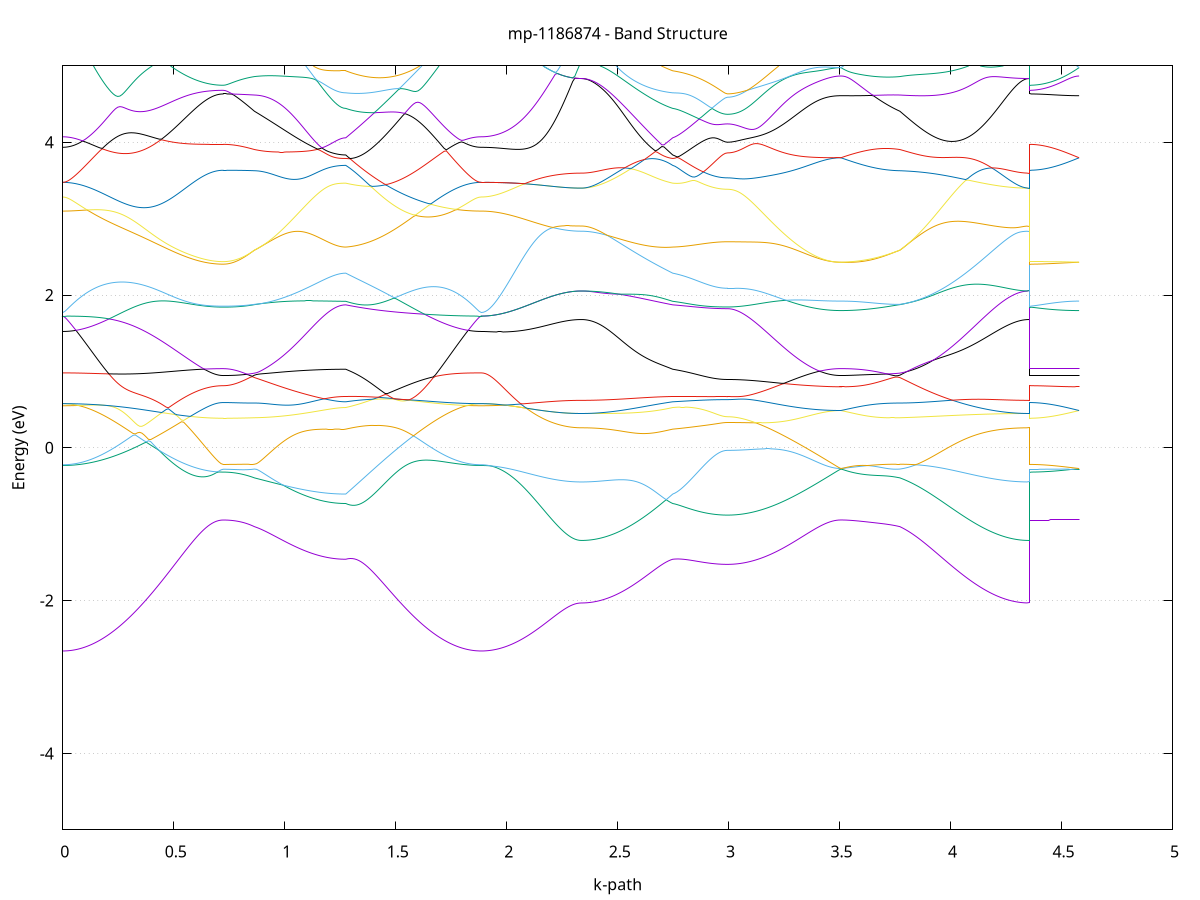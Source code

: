 set title 'mp-1186874 - Band Structure'
set xlabel 'k-path'
set ylabel 'Energy (eV)'
set grid y
set yrange [-5:5]
set terminal png size 800,600
set output 'mp-1186874_bands_gnuplot.png'
plot '-' using 1:2 with lines notitle, '-' using 1:2 with lines notitle, '-' using 1:2 with lines notitle, '-' using 1:2 with lines notitle, '-' using 1:2 with lines notitle, '-' using 1:2 with lines notitle, '-' using 1:2 with lines notitle, '-' using 1:2 with lines notitle, '-' using 1:2 with lines notitle, '-' using 1:2 with lines notitle, '-' using 1:2 with lines notitle, '-' using 1:2 with lines notitle, '-' using 1:2 with lines notitle, '-' using 1:2 with lines notitle, '-' using 1:2 with lines notitle, '-' using 1:2 with lines notitle, '-' using 1:2 with lines notitle, '-' using 1:2 with lines notitle, '-' using 1:2 with lines notitle, '-' using 1:2 with lines notitle, '-' using 1:2 with lines notitle, '-' using 1:2 with lines notitle, '-' using 1:2 with lines notitle, '-' using 1:2 with lines notitle, '-' using 1:2 with lines notitle, '-' using 1:2 with lines notitle, '-' using 1:2 with lines notitle, '-' using 1:2 with lines notitle, '-' using 1:2 with lines notitle, '-' using 1:2 with lines notitle, '-' using 1:2 with lines notitle, '-' using 1:2 with lines notitle, '-' using 1:2 with lines notitle, '-' using 1:2 with lines notitle, '-' using 1:2 with lines notitle, '-' using 1:2 with lines notitle, '-' using 1:2 with lines notitle, '-' using 1:2 with lines notitle, '-' using 1:2 with lines notitle, '-' using 1:2 with lines notitle, '-' using 1:2 with lines notitle, '-' using 1:2 with lines notitle, '-' using 1:2 with lines notitle, '-' using 1:2 with lines notitle, '-' using 1:2 with lines notitle, '-' using 1:2 with lines notitle, '-' using 1:2 with lines notitle, '-' using 1:2 with lines notitle
0.000000 -42.199866
0.009901 -42.199866
0.019801 -42.199866
0.029702 -42.199866
0.039602 -42.199866
0.049503 -42.199866
0.059403 -42.199866
0.069304 -42.199866
0.079205 -42.199866
0.089105 -42.199866
0.099006 -42.199866
0.108906 -42.199866
0.118807 -42.199866
0.128708 -42.199866
0.138608 -42.199866
0.148509 -42.199866
0.158409 -42.199866
0.168310 -42.199866
0.178210 -42.199866
0.188111 -42.199866
0.198012 -42.199866
0.207912 -42.199866
0.217813 -42.199866
0.227713 -42.199866
0.237614 -42.199866
0.247515 -42.199866
0.257415 -42.199866
0.267316 -42.199866
0.277216 -42.199866
0.287117 -42.199866
0.297017 -42.199866
0.306918 -42.199866
0.316819 -42.199866
0.326719 -42.199866
0.336620 -42.199866
0.346520 -42.199866
0.356421 -42.199866
0.366322 -42.199866
0.376222 -42.199866
0.386123 -42.199866
0.396023 -42.199866
0.405924 -42.199866
0.415824 -42.199866
0.425725 -42.199866
0.435626 -42.199866
0.445526 -42.199866
0.455427 -42.199866
0.465327 -42.199866
0.475228 -42.199866
0.485129 -42.199866
0.495029 -42.199866
0.504930 -42.199866
0.514830 -42.199866
0.524731 -42.199866
0.534631 -42.199866
0.544532 -42.199866
0.554433 -42.199866
0.564333 -42.199866
0.574234 -42.199866
0.584134 -42.199866
0.594035 -42.199866
0.603935 -42.199866
0.613836 -42.199866
0.623737 -42.199866
0.633637 -42.199866
0.643538 -42.199866
0.653438 -42.199866
0.663339 -42.199866
0.673240 -42.199866
0.683140 -42.199866
0.693041 -42.199866
0.702941 -42.199866
0.712842 -42.199866
0.722742 -42.199866
0.722742 -42.199866
0.732127 -42.199866
0.741512 -42.199866
0.750896 -42.199866
0.760281 -42.199866
0.769665 -42.199866
0.779050 -42.199866
0.788434 -42.199866
0.797819 -42.199866
0.807203 -42.199866
0.816588 -42.199866
0.825972 -42.199866
0.835357 -42.199866
0.844741 -42.199866
0.854126 -42.199866
0.863510 -42.199866
0.863510 -42.199866
0.873308 -42.199866
0.883107 -42.199866
0.892905 -42.199866
0.902703 -42.199866
0.912501 -42.199866
0.922299 -42.199866
0.932097 -42.199866
0.941895 -42.199866
0.951693 -42.199866
0.961491 -42.199866
0.971289 -42.199866
0.981087 -42.199866
0.990885 -42.199866
1.000683 -42.199866
1.010481 -42.199866
1.020279 -42.199866
1.030077 -42.199866
1.039875 -42.199866
1.049673 -42.199866
1.059471 -42.199866
1.069269 -42.199866
1.079068 -42.199866
1.088866 -42.199866
1.098664 -42.199866
1.108462 -42.199866
1.118260 -42.199866
1.128058 -42.199866
1.137856 -42.199866
1.147654 -42.199866
1.157452 -42.199866
1.167250 -42.199866
1.177048 -42.199866
1.186846 -42.199866
1.196644 -42.199866
1.206442 -42.199866
1.216240 -42.199866
1.226038 -42.199866
1.235836 -42.199866
1.245634 -42.199866
1.255432 -42.199866
1.265230 -42.199866
1.275029 -42.199866
1.275029 -42.199866
1.284877 -42.199866
1.294725 -42.199866
1.304573 -42.199866
1.314422 -42.199866
1.324270 -42.199866
1.334118 -42.199866
1.343967 -42.199866
1.353815 -42.199866
1.363663 -42.199866
1.373511 -42.199866
1.383360 -42.199866
1.393208 -42.199866
1.403056 -42.199866
1.412905 -42.199866
1.422753 -42.199866
1.432601 -42.199866
1.442449 -42.199866
1.452298 -42.199866
1.462146 -42.199866
1.471994 -42.199866
1.481843 -42.199866
1.491691 -42.199866
1.501539 -42.199866
1.511388 -42.199866
1.521236 -42.199866
1.531084 -42.199866
1.540932 -42.199866
1.550781 -42.199866
1.560629 -42.199866
1.570477 -42.199866
1.580326 -42.199866
1.590174 -42.199866
1.600022 -42.199866
1.609870 -42.199866
1.619719 -42.199866
1.629567 -42.199866
1.639415 -42.199866
1.649264 -42.199866
1.659112 -42.199866
1.668960 -42.199866
1.678808 -42.199866
1.688657 -42.199866
1.698505 -42.199866
1.708353 -42.199866
1.718202 -42.199866
1.728050 -42.199866
1.737898 -42.199866
1.747747 -42.199866
1.757595 -42.199866
1.767443 -42.199866
1.777291 -42.199866
1.787140 -42.199866
1.796988 -42.199866
1.806836 -42.199866
1.816685 -42.199866
1.826533 -42.199866
1.836381 -42.199866
1.846229 -42.199866
1.856078 -42.199866
1.865926 -42.199866
1.875774 -42.199866
1.885623 -42.199866
1.885623 -42.199866
1.895429 -42.199866
1.905235 -42.199866
1.915041 -42.199866
1.924847 -42.199866
1.934654 -42.199866
1.944460 -42.199866
1.954266 -42.199866
1.964072 -42.199866
1.973878 -42.199866
1.983685 -42.199866
1.993491 -42.199866
2.003297 -42.199866
2.013103 -42.199866
2.022909 -42.199866
2.032716 -42.199866
2.042522 -42.199866
2.052328 -42.199866
2.062134 -42.199866
2.071940 -42.199866
2.081747 -42.199866
2.091553 -42.199866
2.101359 -42.199866
2.111165 -42.199866
2.120971 -42.199866
2.130778 -42.199866
2.140584 -42.199866
2.150390 -42.199866
2.160196 -42.199866
2.170002 -42.199866
2.179809 -42.199866
2.189615 -42.199866
2.199421 -42.199866
2.209227 -42.199866
2.219033 -42.199866
2.228840 -42.199866
2.238646 -42.199866
2.248452 -42.199866
2.258258 -42.199866
2.268064 -42.199866
2.277871 -42.199866
2.287677 -42.199866
2.297483 -42.199866
2.307289 -42.199866
2.317096 -42.199866
2.326902 -42.199866
2.336708 -42.199866
2.336708 -42.199866
2.346506 -42.199866
2.356304 -42.199866
2.366102 -42.199866
2.375900 -42.199866
2.385698 -42.199866
2.395496 -42.199866
2.405294 -42.199866
2.415092 -42.199866
2.424890 -42.199866
2.434688 -42.199866
2.444486 -42.199866
2.454285 -42.199866
2.464083 -42.199866
2.473881 -42.199866
2.483679 -42.199866
2.493477 -42.199866
2.503275 -42.199866
2.513073 -42.199866
2.522871 -42.199866
2.532669 -42.199866
2.542467 -42.199866
2.552265 -42.199866
2.562063 -42.199866
2.571861 -42.199866
2.581659 -42.199866
2.591457 -42.199866
2.601255 -42.199866
2.611053 -42.199866
2.620851 -42.199866
2.630649 -42.199866
2.640447 -42.199866
2.650246 -42.199866
2.660044 -42.199866
2.669842 -42.199866
2.679640 -42.199866
2.689438 -42.199866
2.699236 -42.199866
2.709034 -42.199866
2.718832 -42.199866
2.728630 -42.199866
2.738428 -42.199866
2.748226 -42.199866
2.748226 -42.199866
2.758087 -42.199866
2.767948 -42.199866
2.777810 -42.199866
2.787671 -42.199866
2.797532 -42.199866
2.807393 -42.199866
2.817255 -42.199866
2.827116 -42.199866
2.836977 -42.199866
2.846838 -42.199866
2.856699 -42.199866
2.866561 -42.199866
2.876422 -42.199866
2.886283 -42.199866
2.896144 -42.199866
2.906006 -42.199866
2.915867 -42.199866
2.925728 -42.199866
2.935589 -42.199866
2.945450 -42.199866
2.955312 -42.199866
2.965173 -42.199866
2.975034 -42.199866
2.984895 -42.199866
2.994757 -42.199866
2.994757 -42.199866
3.004585 -42.199866
3.014413 -42.199866
3.024241 -42.199866
3.034069 -42.199866
3.043897 -42.199866
3.053725 -42.199866
3.063553 -42.199866
3.073381 -42.199866
3.083209 -42.199866
3.093037 -42.199866
3.102865 -42.199866
3.112693 -42.199866
3.122521 -42.199866
3.132349 -42.199866
3.142177 -42.199866
3.152005 -42.199866
3.161833 -42.199866
3.171661 -42.199866
3.181489 -42.199866
3.191317 -42.199866
3.201145 -42.199866
3.210973 -42.199866
3.220801 -42.199866
3.230629 -42.199866
3.240457 -42.199866
3.250285 -42.199866
3.260113 -42.199866
3.269941 -42.199866
3.279769 -42.199866
3.289597 -42.199866
3.299425 -42.199866
3.309253 -42.199866
3.319081 -42.199866
3.328909 -42.199866
3.338737 -42.199866
3.348565 -42.199866
3.358393 -42.199866
3.368221 -42.199866
3.378049 -42.199866
3.387877 -42.199866
3.397705 -42.199866
3.407533 -42.199866
3.417361 -42.199866
3.427189 -42.199866
3.437017 -42.199866
3.446845 -42.199866
3.456673 -42.199866
3.466501 -42.199866
3.476329 -42.199866
3.486157 -42.199866
3.495985 -42.199866
3.505813 -42.199866
3.505813 -42.199866
3.515660 -42.199866
3.525506 -42.199866
3.535353 -42.199866
3.545200 -42.199866
3.555047 -42.199866
3.564894 -42.199866
3.574741 -42.199866
3.584588 -42.199866
3.594435 -42.199866
3.604282 -42.199866
3.614129 -42.199866
3.623976 -42.199866
3.633823 -42.199866
3.643669 -42.199866
3.653516 -42.199866
3.663363 -42.199866
3.673210 -42.199866
3.683057 -42.199866
3.692904 -42.199866
3.702751 -42.199866
3.712598 -42.199866
3.722445 -42.199866
3.732292 -42.199866
3.742139 -42.199866
3.751986 -42.199866
3.761832 -42.199866
3.771679 -42.199866
3.771679 -42.199866
3.781543 -42.199866
3.791407 -42.199866
3.801271 -42.199866
3.811135 -42.199866
3.820999 -42.199866
3.830863 -42.199866
3.840727 -42.199866
3.850591 -42.199866
3.860455 -42.199866
3.870319 -42.199866
3.880183 -42.199866
3.890047 -42.199866
3.899911 -42.199866
3.909775 -42.199866
3.919639 -42.199866
3.929503 -42.199866
3.939367 -42.199866
3.949231 -42.199866
3.959095 -42.199866
3.968959 -42.199866
3.978823 -42.199866
3.988687 -42.199866
3.998551 -42.199866
4.008415 -42.199866
4.018279 -42.199866
4.028143 -42.199866
4.038007 -42.199866
4.047871 -42.199866
4.057735 -42.199866
4.067599 -42.199866
4.077463 -42.199866
4.087327 -42.199866
4.097191 -42.199866
4.107054 -42.199866
4.116918 -42.199866
4.126782 -42.199866
4.136646 -42.199866
4.146510 -42.199866
4.156374 -42.199866
4.166238 -42.199866
4.176102 -42.199866
4.185966 -42.199866
4.195830 -42.199866
4.205694 -42.199866
4.215558 -42.199866
4.225422 -42.199866
4.235286 -42.199866
4.245150 -42.199866
4.255014 -42.199866
4.264878 -42.199866
4.274742 -42.199866
4.284606 -42.199866
4.294470 -42.199866
4.304334 -42.199866
4.314198 -42.199866
4.324062 -42.199866
4.333926 -42.199866
4.343790 -42.199866
4.353654 -42.199866
4.353654 -42.199866
4.363460 -42.199866
4.373266 -42.199866
4.383072 -42.199866
4.392879 -42.199866
4.402685 -42.199866
4.412491 -42.199866
4.422297 -42.199866
4.432103 -42.199866
4.441910 -42.199866
4.451716 -42.199866
4.461522 -42.199866
4.471328 -42.199866
4.481134 -42.199866
4.490941 -42.199866
4.500747 -42.199866
4.510553 -42.199866
4.520359 -42.199866
4.530166 -42.199866
4.539972 -42.199866
4.549778 -42.199866
4.559584 -42.199866
4.569390 -42.199866
4.579197 -42.199866
e
0.000000 -28.391166
0.009901 -28.391166
0.019801 -28.391166
0.029702 -28.391166
0.039602 -28.391066
0.049503 -28.391066
0.059403 -28.391066
0.069304 -28.390966
0.079205 -28.390866
0.089105 -28.390766
0.099006 -28.390766
0.108906 -28.390666
0.118807 -28.390566
0.128708 -28.390366
0.138608 -28.390266
0.148509 -28.390166
0.158409 -28.390066
0.168310 -28.389866
0.178210 -28.389766
0.188111 -28.389566
0.198012 -28.389366
0.207912 -28.389266
0.217813 -28.389066
0.227713 -28.388866
0.237614 -28.388666
0.247515 -28.388466
0.257415 -28.388266
0.267316 -28.388066
0.277216 -28.387866
0.287117 -28.387666
0.297017 -28.387466
0.306918 -28.387266
0.316819 -28.387066
0.326719 -28.386866
0.336620 -28.386566
0.346520 -28.386366
0.356421 -28.386166
0.366322 -28.385966
0.376222 -28.385666
0.386123 -28.385466
0.396023 -28.385266
0.405924 -28.385066
0.415824 -28.384866
0.425725 -28.384666
0.435626 -28.384366
0.445526 -28.384166
0.455427 -28.383966
0.465327 -28.383766
0.475228 -28.383566
0.485129 -28.383366
0.495029 -28.383166
0.504930 -28.383066
0.514830 -28.382866
0.524731 -28.382666
0.534631 -28.382566
0.544532 -28.382366
0.554433 -28.382166
0.564333 -28.382066
0.574234 -28.381966
0.584134 -28.381766
0.594035 -28.381666
0.603935 -28.381566
0.613836 -28.381466
0.623737 -28.381366
0.633637 -28.381266
0.643538 -28.381166
0.653438 -28.381066
0.663339 -28.381066
0.673240 -28.380966
0.683140 -28.380966
0.693041 -28.380966
0.702941 -28.380866
0.712842 -28.380866
0.722742 -28.380866
0.722742 -28.380866
0.732127 -28.380866
0.741512 -28.380866
0.750896 -28.380866
0.760281 -28.380966
0.769665 -28.380966
0.779050 -28.381066
0.788434 -28.381066
0.797819 -28.381066
0.807203 -28.381166
0.816588 -28.381266
0.825972 -28.381366
0.835357 -28.381466
0.844741 -28.381566
0.854126 -28.381666
0.863510 -28.381766
0.863510 -28.381766
0.873308 -28.381866
0.883107 -28.381966
0.892905 -28.382066
0.902703 -28.382166
0.912501 -28.382266
0.922299 -28.382266
0.932097 -28.382366
0.941895 -28.382466
0.951693 -28.382566
0.961491 -28.382666
0.971289 -28.382666
0.981087 -28.382766
0.990885 -28.382866
1.000683 -28.382866
1.010481 -28.382966
1.020279 -28.383066
1.030077 -28.383066
1.039875 -28.383166
1.049673 -28.383266
1.059471 -28.383266
1.069269 -28.383366
1.079068 -28.383366
1.088866 -28.383466
1.098664 -28.383466
1.108462 -28.383566
1.118260 -28.383566
1.128058 -28.383666
1.137856 -28.383666
1.147654 -28.383766
1.157452 -28.383766
1.167250 -28.383766
1.177048 -28.383866
1.186846 -28.383866
1.196644 -28.383866
1.206442 -28.383866
1.216240 -28.383866
1.226038 -28.383966
1.235836 -28.383966
1.245634 -28.383966
1.255432 -28.383966
1.265230 -28.383966
1.275029 -28.383966
1.275029 -28.383966
1.284877 -28.383666
1.294725 -28.383366
1.304573 -28.383066
1.314422 -28.382766
1.324270 -28.382466
1.334118 -28.382166
1.343967 -28.381866
1.353815 -28.381566
1.363663 -28.381266
1.373511 -28.380966
1.383360 -28.381266
1.393208 -28.381566
1.403056 -28.381866
1.412905 -28.382166
1.422753 -28.382466
1.432601 -28.382766
1.442449 -28.383066
1.452298 -28.383366
1.462146 -28.383666
1.471994 -28.383966
1.481843 -28.384266
1.491691 -28.384566
1.501539 -28.384866
1.511388 -28.385166
1.521236 -28.385466
1.531084 -28.385666
1.540932 -28.385966
1.550781 -28.386266
1.560629 -28.386466
1.570477 -28.386766
1.580326 -28.386966
1.590174 -28.387266
1.600022 -28.387466
1.609870 -28.387666
1.619719 -28.387966
1.629567 -28.388166
1.639415 -28.388366
1.649264 -28.388566
1.659112 -28.388766
1.668960 -28.388966
1.678808 -28.389166
1.688657 -28.389366
1.698505 -28.389566
1.708353 -28.389666
1.718202 -28.389866
1.728050 -28.389966
1.737898 -28.390166
1.747747 -28.390266
1.757595 -28.390366
1.767443 -28.390566
1.777291 -28.390666
1.787140 -28.390666
1.796988 -28.390766
1.806836 -28.390866
1.816685 -28.390966
1.826533 -28.391066
1.836381 -28.391066
1.846229 -28.391066
1.856078 -28.391166
1.865926 -28.391166
1.875774 -28.391166
1.885623 -28.391166
1.885623 -28.391166
1.895429 -28.391166
1.905235 -28.391166
1.915041 -28.391166
1.924847 -28.391166
1.934654 -28.391166
1.944460 -28.391166
1.954266 -28.391166
1.964072 -28.391166
1.973878 -28.391166
1.983685 -28.391166
1.993491 -28.391166
2.003297 -28.391166
2.013103 -28.391166
2.022909 -28.391166
2.032716 -28.391166
2.042522 -28.391166
2.052328 -28.391166
2.062134 -28.391166
2.071940 -28.391066
2.081747 -28.391066
2.091553 -28.391066
2.101359 -28.391066
2.111165 -28.391066
2.120971 -28.391066
2.130778 -28.391066
2.140584 -28.391066
2.150390 -28.391066
2.160196 -28.391066
2.170002 -28.391066
2.179809 -28.391066
2.189615 -28.391066
2.199421 -28.391066
2.209227 -28.391066
2.219033 -28.391066
2.228840 -28.391066
2.238646 -28.390966
2.248452 -28.390966
2.258258 -28.390966
2.268064 -28.390966
2.277871 -28.390966
2.287677 -28.390966
2.297483 -28.390966
2.307289 -28.390966
2.317096 -28.390966
2.326902 -28.390966
2.336708 -28.390966
2.336708 -28.390966
2.346506 -28.390966
2.356304 -28.390966
2.366102 -28.390866
2.375900 -28.390966
2.385698 -28.390866
2.395496 -28.390866
2.405294 -28.390766
2.415092 -28.390666
2.424890 -28.390666
2.434688 -28.390566
2.444486 -28.390466
2.454285 -28.390366
2.464083 -28.390266
2.473881 -28.390066
2.483679 -28.389966
2.493477 -28.389866
2.503275 -28.389666
2.513073 -28.389566
2.522871 -28.389366
2.532669 -28.389166
2.542467 -28.389066
2.552265 -28.388866
2.562063 -28.388666
2.571861 -28.388466
2.581659 -28.388266
2.591457 -28.388066
2.601255 -28.387866
2.611053 -28.387566
2.620851 -28.387366
2.630649 -28.387166
2.640447 -28.386866
2.650246 -28.386666
2.660044 -28.386366
2.669842 -28.386166
2.679640 -28.385866
2.689438 -28.385666
2.699236 -28.385366
2.709034 -28.385066
2.718832 -28.384766
2.728630 -28.384566
2.738428 -28.384266
2.748226 -28.383966
2.748226 -28.383966
2.758087 -28.383866
2.767948 -28.383766
2.777810 -28.383566
2.787671 -28.383466
2.797532 -28.383366
2.807393 -28.383266
2.817255 -28.383166
2.827116 -28.383066
2.836977 -28.382866
2.846838 -28.382766
2.856699 -28.382666
2.866561 -28.382566
2.876422 -28.382466
2.886283 -28.382266
2.896144 -28.382166
2.906006 -28.382066
2.915867 -28.381966
2.925728 -28.381866
2.935589 -28.381666
2.945450 -28.381566
2.955312 -28.381466
2.965173 -28.381366
2.975034 -28.381166
2.984895 -28.381066
2.994757 -28.380966
2.994757 -28.380966
3.004585 -28.380966
3.014413 -28.380966
3.024241 -28.380966
3.034069 -28.380966
3.043897 -28.380966
3.053725 -28.380966
3.063553 -28.380966
3.073381 -28.380966
3.083209 -28.380966
3.093037 -28.380966
3.102865 -28.380966
3.112693 -28.380966
3.122521 -28.380966
3.132349 -28.380966
3.142177 -28.380966
3.152005 -28.380966
3.161833 -28.380966
3.171661 -28.380966
3.181489 -28.380966
3.191317 -28.380966
3.201145 -28.380966
3.210973 -28.380966
3.220801 -28.380966
3.230629 -28.380966
3.240457 -28.380966
3.250285 -28.380966
3.260113 -28.380966
3.269941 -28.380966
3.279769 -28.380966
3.289597 -28.380966
3.299425 -28.380966
3.309253 -28.380966
3.319081 -28.380966
3.328909 -28.380866
3.338737 -28.380866
3.348565 -28.380866
3.358393 -28.380866
3.368221 -28.380866
3.378049 -28.380866
3.387877 -28.380866
3.397705 -28.380866
3.407533 -28.380866
3.417361 -28.380866
3.427189 -28.380866
3.437017 -28.380866
3.446845 -28.380866
3.456673 -28.380866
3.466501 -28.380866
3.476329 -28.380866
3.486157 -28.380866
3.495985 -28.380866
3.505813 -28.380866
3.505813 -28.380866
3.515660 -28.380866
3.525506 -28.380866
3.535353 -28.380866
3.545200 -28.380866
3.555047 -28.380866
3.564894 -28.380966
3.574741 -28.380966
3.584588 -28.380966
3.594435 -28.380966
3.604282 -28.380966
3.614129 -28.381066
3.623976 -28.381066
3.633823 -28.381066
3.643669 -28.381166
3.653516 -28.381166
3.663363 -28.381166
3.673210 -28.381266
3.683057 -28.381266
3.692904 -28.381366
3.702751 -28.381366
3.712598 -28.381466
3.722445 -28.381466
3.732292 -28.381566
3.742139 -28.381566
3.751986 -28.381666
3.761832 -28.381766
3.771679 -28.381766
3.771679 -28.381766
3.781543 -28.381866
3.791407 -28.382066
3.801271 -28.382166
3.811135 -28.382366
3.820999 -28.382466
3.830863 -28.382666
3.840727 -28.382866
3.850591 -28.382966
3.860455 -28.383166
3.870319 -28.383366
3.880183 -28.383566
3.890047 -28.383766
3.899911 -28.383966
3.909775 -28.384166
3.919639 -28.384366
3.929503 -28.384566
3.939367 -28.384766
3.949231 -28.384966
3.959095 -28.385166
3.968959 -28.385466
3.978823 -28.385666
3.988687 -28.385866
3.998551 -28.386066
4.008415 -28.386266
4.018279 -28.386466
4.028143 -28.386666
4.038007 -28.386966
4.047871 -28.387166
4.057735 -28.387366
4.067599 -28.387566
4.077463 -28.387766
4.087327 -28.387966
4.097191 -28.388166
4.107054 -28.388366
4.116918 -28.388566
4.126782 -28.388766
4.136646 -28.388866
4.146510 -28.389066
4.156374 -28.389266
4.166238 -28.389366
4.176102 -28.389566
4.185966 -28.389666
4.195830 -28.389866
4.205694 -28.389966
4.215558 -28.390066
4.225422 -28.390266
4.235286 -28.390366
4.245150 -28.390466
4.255014 -28.390566
4.264878 -28.390666
4.274742 -28.390666
4.284606 -28.390766
4.294470 -28.390866
4.304334 -28.390866
4.314198 -28.390966
4.324062 -28.390966
4.333926 -28.390966
4.343790 -28.390966
4.353654 -28.390966
4.353654 -28.380866
4.363460 -28.380866
4.373266 -28.380866
4.383072 -28.380866
4.392879 -28.380866
4.402685 -28.380866
4.412491 -28.380866
4.422297 -28.380866
4.432103 -28.380866
4.441910 -28.380866
4.451716 -28.380866
4.461522 -28.380866
4.471328 -28.380866
4.481134 -28.380866
4.490941 -28.380866
4.500747 -28.380866
4.510553 -28.380866
4.520359 -28.380866
4.530166 -28.380866
4.539972 -28.380866
4.549778 -28.380866
4.559584 -28.380866
4.569390 -28.380866
4.579197 -28.380866
e
0.000000 -28.370966
0.009901 -28.370966
0.019801 -28.371066
0.029702 -28.371066
0.039602 -28.371066
0.049503 -28.371066
0.059403 -28.371166
0.069304 -28.371266
0.079205 -28.371266
0.089105 -28.371366
0.099006 -28.371466
0.108906 -28.371566
0.118807 -28.371666
0.128708 -28.371766
0.138608 -28.371866
0.148509 -28.371966
0.158409 -28.372166
0.168310 -28.372266
0.178210 -28.372366
0.188111 -28.372566
0.198012 -28.372666
0.207912 -28.372866
0.217813 -28.373066
0.227713 -28.373166
0.237614 -28.373366
0.247515 -28.373566
0.257415 -28.373766
0.267316 -28.373966
0.277216 -28.374166
0.287117 -28.374366
0.297017 -28.374566
0.306918 -28.374766
0.316819 -28.374966
0.326719 -28.375166
0.336620 -28.375366
0.346520 -28.375666
0.356421 -28.375866
0.366322 -28.376066
0.376222 -28.376266
0.386123 -28.376466
0.396023 -28.376666
0.405924 -28.376866
0.415824 -28.377066
0.425725 -28.377266
0.435626 -28.377466
0.445526 -28.377666
0.455427 -28.377866
0.465327 -28.378066
0.475228 -28.378266
0.485129 -28.378466
0.495029 -28.378666
0.504930 -28.378866
0.514830 -28.378966
0.524731 -28.379166
0.534631 -28.379366
0.544532 -28.379466
0.554433 -28.379566
0.564333 -28.379766
0.574234 -28.379866
0.584134 -28.379966
0.594035 -28.380166
0.603935 -28.380266
0.613836 -28.380366
0.623737 -28.380466
0.633637 -28.380466
0.643538 -28.380566
0.653438 -28.380666
0.663339 -28.380666
0.673240 -28.380766
0.683140 -28.380766
0.693041 -28.380866
0.702941 -28.380866
0.712842 -28.380866
0.722742 -28.380866
0.722742 -28.380866
0.732127 -28.380866
0.741512 -28.380866
0.750896 -28.380866
0.760281 -28.380866
0.769665 -28.380766
0.779050 -28.380766
0.788434 -28.380666
0.797819 -28.380566
0.807203 -28.380566
0.816588 -28.380466
0.825972 -28.380366
0.835357 -28.380266
0.844741 -28.380166
0.854126 -28.380066
0.863510 -28.379966
0.863510 -28.379966
0.873308 -28.379866
0.883107 -28.379866
0.892905 -28.379766
0.902703 -28.379666
0.912501 -28.379566
0.922299 -28.379466
0.932097 -28.379366
0.941895 -28.379366
0.951693 -28.379266
0.961491 -28.379166
0.971289 -28.379166
0.981087 -28.379066
0.990885 -28.378966
1.000683 -28.378966
1.010481 -28.378866
1.020279 -28.378766
1.030077 -28.378766
1.039875 -28.378666
1.049673 -28.378666
1.059471 -28.378566
1.069269 -28.378566
1.079068 -28.378466
1.088866 -28.378466
1.098664 -28.378366
1.108462 -28.378366
1.118260 -28.378266
1.128058 -28.378266
1.137856 -28.378266
1.147654 -28.378166
1.157452 -28.378166
1.167250 -28.378166
1.177048 -28.378066
1.186846 -28.378066
1.196644 -28.378066
1.206442 -28.377966
1.216240 -28.378066
1.226038 -28.377966
1.235836 -28.377966
1.245634 -28.377966
1.255432 -28.377966
1.265230 -28.377966
1.275029 -28.377966
1.275029 -28.377966
1.284877 -28.378266
1.294725 -28.378566
1.304573 -28.378866
1.314422 -28.379166
1.324270 -28.379466
1.334118 -28.379766
1.343967 -28.380066
1.353815 -28.380366
1.363663 -28.380666
1.373511 -28.380966
1.383360 -28.380666
1.393208 -28.380366
1.403056 -28.380066
1.412905 -28.379766
1.422753 -28.379466
1.432601 -28.379166
1.442449 -28.378866
1.452298 -28.378566
1.462146 -28.378266
1.471994 -28.377966
1.481843 -28.377666
1.491691 -28.377466
1.501539 -28.377166
1.511388 -28.376866
1.521236 -28.376566
1.531084 -28.376366
1.540932 -28.376066
1.550781 -28.375766
1.560629 -28.375566
1.570477 -28.375266
1.580326 -28.375066
1.590174 -28.374766
1.600022 -28.374566
1.609870 -28.374366
1.619719 -28.374166
1.629567 -28.373866
1.639415 -28.373666
1.649264 -28.373466
1.659112 -28.373266
1.668960 -28.373066
1.678808 -28.372966
1.688657 -28.372766
1.698505 -28.372566
1.708353 -28.372466
1.718202 -28.372266
1.728050 -28.372166
1.737898 -28.371966
1.747747 -28.371866
1.757595 -28.371766
1.767443 -28.371666
1.777291 -28.371566
1.787140 -28.371366
1.796988 -28.371366
1.806836 -28.371266
1.816685 -28.371266
1.826533 -28.371166
1.836381 -28.371066
1.846229 -28.371066
1.856078 -28.371066
1.865926 -28.371066
1.875774 -28.370966
1.885623 -28.370966
1.885623 -28.370966
1.895429 -28.370966
1.905235 -28.370966
1.915041 -28.370966
1.924847 -28.370966
1.934654 -28.370966
1.944460 -28.370966
1.954266 -28.370966
1.964072 -28.370966
1.973878 -28.370966
1.983685 -28.370966
1.993491 -28.370966
2.003297 -28.370966
2.013103 -28.370966
2.022909 -28.370966
2.032716 -28.370966
2.042522 -28.370966
2.052328 -28.370966
2.062134 -28.370966
2.071940 -28.370966
2.081747 -28.370966
2.091553 -28.370966
2.101359 -28.370966
2.111165 -28.370966
2.120971 -28.370966
2.130778 -28.370966
2.140584 -28.370966
2.150390 -28.370966
2.160196 -28.370966
2.170002 -28.370966
2.179809 -28.370966
2.189615 -28.370966
2.199421 -28.370966
2.209227 -28.370966
2.219033 -28.370966
2.228840 -28.370966
2.238646 -28.370966
2.248452 -28.370966
2.258258 -28.370966
2.268064 -28.370966
2.277871 -28.370966
2.287677 -28.370966
2.297483 -28.370966
2.307289 -28.370966
2.317096 -28.370966
2.326902 -28.370966
2.336708 -28.370966
2.336708 -28.370966
2.346506 -28.370966
2.356304 -28.371066
2.366102 -28.371066
2.375900 -28.371066
2.385698 -28.371166
2.395496 -28.371166
2.405294 -28.371266
2.415092 -28.371266
2.424890 -28.371366
2.434688 -28.371466
2.444486 -28.371566
2.454285 -28.371666
2.464083 -28.371766
2.473881 -28.371866
2.483679 -28.371966
2.493477 -28.372166
2.503275 -28.372266
2.513073 -28.372466
2.522871 -28.372566
2.532669 -28.372766
2.542467 -28.372966
2.552265 -28.373066
2.562063 -28.373266
2.571861 -28.373466
2.581659 -28.373666
2.591457 -28.373866
2.601255 -28.374066
2.611053 -28.374266
2.620851 -28.374566
2.630649 -28.374766
2.640447 -28.375066
2.650246 -28.375266
2.660044 -28.375566
2.669842 -28.375766
2.679640 -28.376066
2.689438 -28.376266
2.699236 -28.376566
2.709034 -28.376866
2.718832 -28.377166
2.728630 -28.377366
2.738428 -28.377666
2.748226 -28.377966
2.748226 -28.377966
2.758087 -28.378066
2.767948 -28.378166
2.777810 -28.378366
2.787671 -28.378466
2.797532 -28.378566
2.807393 -28.378666
2.817255 -28.378766
2.827116 -28.378966
2.836977 -28.379066
2.846838 -28.379166
2.856699 -28.379266
2.866561 -28.379366
2.876422 -28.379566
2.886283 -28.379666
2.896144 -28.379766
2.906006 -28.379866
2.915867 -28.379966
2.925728 -28.380166
2.935589 -28.380266
2.945450 -28.380366
2.955312 -28.380466
2.965173 -28.380566
2.975034 -28.380666
2.984895 -28.380866
2.994757 -28.380966
2.994757 -28.380966
3.004585 -28.380966
3.014413 -28.380966
3.024241 -28.380966
3.034069 -28.380966
3.043897 -28.380966
3.053725 -28.380966
3.063553 -28.380966
3.073381 -28.380966
3.083209 -28.380966
3.093037 -28.380966
3.102865 -28.380966
3.112693 -28.380966
3.122521 -28.380966
3.132349 -28.380966
3.142177 -28.380966
3.152005 -28.380966
3.161833 -28.380966
3.171661 -28.380966
3.181489 -28.380866
3.191317 -28.380966
3.201145 -28.380966
3.210973 -28.380966
3.220801 -28.380866
3.230629 -28.380966
3.240457 -28.380866
3.250285 -28.380866
3.260113 -28.380866
3.269941 -28.380866
3.279769 -28.380866
3.289597 -28.380866
3.299425 -28.380866
3.309253 -28.380866
3.319081 -28.380866
3.328909 -28.380866
3.338737 -28.380866
3.348565 -28.380866
3.358393 -28.380866
3.368221 -28.380866
3.378049 -28.380866
3.387877 -28.380866
3.397705 -28.380866
3.407533 -28.380866
3.417361 -28.380866
3.427189 -28.380866
3.437017 -28.380866
3.446845 -28.380866
3.456673 -28.380866
3.466501 -28.380866
3.476329 -28.380866
3.486157 -28.380866
3.495985 -28.380866
3.505813 -28.380866
3.505813 -28.380866
3.515660 -28.380866
3.525506 -28.380866
3.535353 -28.380866
3.545200 -28.380866
3.555047 -28.380866
3.564894 -28.380866
3.574741 -28.380866
3.584588 -28.380766
3.594435 -28.380766
3.604282 -28.380766
3.614129 -28.380766
3.623976 -28.380666
3.633823 -28.380666
3.643669 -28.380666
3.653516 -28.380566
3.663363 -28.380566
3.673210 -28.380566
3.683057 -28.380466
3.692904 -28.380466
3.702751 -28.380366
3.712598 -28.380366
3.722445 -28.380266
3.732292 -28.380266
3.742139 -28.380166
3.751986 -28.380066
3.761832 -28.380066
3.771679 -28.379966
3.771679 -28.379966
3.781543 -28.379866
3.791407 -28.379766
3.801271 -28.379566
3.811135 -28.379466
3.820999 -28.379266
3.830863 -28.379166
3.840727 -28.378966
3.850591 -28.378766
3.860455 -28.378666
3.870319 -28.378466
3.880183 -28.378266
3.890047 -28.378066
3.899911 -28.377866
3.909775 -28.377666
3.919639 -28.377466
3.929503 -28.377266
3.939367 -28.377066
3.949231 -28.376866
3.959095 -28.376666
3.968959 -28.376466
3.978823 -28.376266
3.988687 -28.376066
3.998551 -28.375766
4.008415 -28.375566
4.018279 -28.375366
4.028143 -28.375166
4.038007 -28.374966
4.047871 -28.374766
4.057735 -28.374566
4.067599 -28.374366
4.077463 -28.374166
4.087327 -28.373966
4.097191 -28.373766
4.107054 -28.373566
4.116918 -28.373366
4.126782 -28.373266
4.136646 -28.373066
4.146510 -28.372866
4.156374 -28.372766
4.166238 -28.372566
4.176102 -28.372366
4.185966 -28.372266
4.195830 -28.372166
4.205694 -28.371966
4.215558 -28.371866
4.225422 -28.371766
4.235286 -28.371666
4.245150 -28.371566
4.255014 -28.371466
4.264878 -28.371366
4.274742 -28.371266
4.284606 -28.371266
4.294470 -28.371166
4.304334 -28.371166
4.314198 -28.371066
4.324062 -28.371066
4.333926 -28.371066
4.343790 -28.370966
4.353654 -28.370966
4.353654 -28.380866
4.363460 -28.380866
4.373266 -28.380866
4.383072 -28.380866
4.392879 -28.380866
4.402685 -28.380866
4.412491 -28.380866
4.422297 -28.380866
4.432103 -28.380866
4.441910 -28.380866
4.451716 -28.380866
4.461522 -28.380866
4.471328 -28.380866
4.481134 -28.380866
4.490941 -28.380866
4.500747 -28.380866
4.510553 -28.380866
4.520359 -28.380866
4.530166 -28.380866
4.539972 -28.380866
4.549778 -28.380866
4.559584 -28.380866
4.569390 -28.380866
4.579197 -28.380866
e
0.000000 -28.214566
0.009901 -28.214566
0.019801 -28.214566
0.029702 -28.214566
0.039602 -28.214566
0.049503 -28.214566
0.059403 -28.214566
0.069304 -28.214566
0.079205 -28.214566
0.089105 -28.214566
0.099006 -28.214566
0.108906 -28.214566
0.118807 -28.214566
0.128708 -28.214566
0.138608 -28.214566
0.148509 -28.214566
0.158409 -28.214566
0.168310 -28.214566
0.178210 -28.214566
0.188111 -28.214666
0.198012 -28.214566
0.207912 -28.214666
0.217813 -28.214666
0.227713 -28.214566
0.237614 -28.214666
0.247515 -28.214666
0.257415 -28.214666
0.267316 -28.214666
0.277216 -28.214666
0.287117 -28.214666
0.297017 -28.214566
0.306918 -28.214666
0.316819 -28.214666
0.326719 -28.214666
0.336620 -28.214666
0.346520 -28.214666
0.356421 -28.214666
0.366322 -28.214666
0.376222 -28.214666
0.386123 -28.214666
0.396023 -28.214666
0.405924 -28.214666
0.415824 -28.214666
0.425725 -28.214666
0.435626 -28.214666
0.445526 -28.214666
0.455427 -28.214666
0.465327 -28.214666
0.475228 -28.214666
0.485129 -28.214666
0.495029 -28.214666
0.504930 -28.214666
0.514830 -28.214666
0.524731 -28.214666
0.534631 -28.214666
0.544532 -28.214666
0.554433 -28.214666
0.564333 -28.214666
0.574234 -28.214666
0.584134 -28.214666
0.594035 -28.214666
0.603935 -28.214666
0.613836 -28.214666
0.623737 -28.214666
0.633637 -28.214666
0.643538 -28.214666
0.653438 -28.214666
0.663339 -28.214666
0.673240 -28.214666
0.683140 -28.214666
0.693041 -28.214666
0.702941 -28.214666
0.712842 -28.214666
0.722742 -28.214666
0.722742 -28.214666
0.732127 -28.214666
0.741512 -28.214666
0.750896 -28.214666
0.760281 -28.214666
0.769665 -28.214666
0.779050 -28.214666
0.788434 -28.214666
0.797819 -28.214666
0.807203 -28.214666
0.816588 -28.214666
0.825972 -28.214666
0.835357 -28.214666
0.844741 -28.214666
0.854126 -28.214666
0.863510 -28.214666
0.863510 -28.214666
0.873308 -28.214666
0.883107 -28.214666
0.892905 -28.214666
0.902703 -28.214666
0.912501 -28.214666
0.922299 -28.214666
0.932097 -28.214666
0.941895 -28.214666
0.951693 -28.214666
0.961491 -28.214666
0.971289 -28.214666
0.981087 -28.214766
0.990885 -28.214766
1.000683 -28.214766
1.010481 -28.214766
1.020279 -28.214666
1.030077 -28.214766
1.039875 -28.214766
1.049673 -28.214766
1.059471 -28.214766
1.069269 -28.214766
1.079068 -28.214766
1.088866 -28.214766
1.098664 -28.214766
1.108462 -28.214766
1.118260 -28.214766
1.128058 -28.214766
1.137856 -28.214766
1.147654 -28.214766
1.157452 -28.214766
1.167250 -28.214766
1.177048 -28.214766
1.186846 -28.214766
1.196644 -28.214766
1.206442 -28.214766
1.216240 -28.214766
1.226038 -28.214766
1.235836 -28.214766
1.245634 -28.214766
1.255432 -28.214766
1.265230 -28.214766
1.275029 -28.214766
1.275029 -28.214766
1.284877 -28.214766
1.294725 -28.214766
1.304573 -28.214766
1.314422 -28.214766
1.324270 -28.214766
1.334118 -28.214766
1.343967 -28.214766
1.353815 -28.214766
1.363663 -28.214766
1.373511 -28.214666
1.383360 -28.214666
1.393208 -28.214666
1.403056 -28.214666
1.412905 -28.214666
1.422753 -28.214666
1.432601 -28.214666
1.442449 -28.214666
1.452298 -28.214666
1.462146 -28.214666
1.471994 -28.214666
1.481843 -28.214666
1.491691 -28.214666
1.501539 -28.214666
1.511388 -28.214666
1.521236 -28.214666
1.531084 -28.214666
1.540932 -28.214666
1.550781 -28.214666
1.560629 -28.214666
1.570477 -28.214666
1.580326 -28.214666
1.590174 -28.214666
1.600022 -28.214666
1.609870 -28.214666
1.619719 -28.214666
1.629567 -28.214666
1.639415 -28.214666
1.649264 -28.214666
1.659112 -28.214666
1.668960 -28.214566
1.678808 -28.214666
1.688657 -28.214666
1.698505 -28.214666
1.708353 -28.214666
1.718202 -28.214566
1.728050 -28.214566
1.737898 -28.214566
1.747747 -28.214566
1.757595 -28.214566
1.767443 -28.214566
1.777291 -28.214566
1.787140 -28.214566
1.796988 -28.214566
1.806836 -28.214566
1.816685 -28.214566
1.826533 -28.214566
1.836381 -28.214566
1.846229 -28.214566
1.856078 -28.214566
1.865926 -28.214566
1.875774 -28.214566
1.885623 -28.214566
1.885623 -28.214566
1.895429 -28.214566
1.905235 -28.214566
1.915041 -28.214566
1.924847 -28.214566
1.934654 -28.214566
1.944460 -28.214566
1.954266 -28.214566
1.964072 -28.214566
1.973878 -28.214566
1.983685 -28.214666
1.993491 -28.214666
2.003297 -28.214666
2.013103 -28.214666
2.022909 -28.214666
2.032716 -28.214666
2.042522 -28.214666
2.052328 -28.214666
2.062134 -28.214666
2.071940 -28.214666
2.081747 -28.214666
2.091553 -28.214666
2.101359 -28.214666
2.111165 -28.214666
2.120971 -28.214666
2.130778 -28.214766
2.140584 -28.214766
2.150390 -28.214766
2.160196 -28.214766
2.170002 -28.214766
2.179809 -28.214766
2.189615 -28.214766
2.199421 -28.214766
2.209227 -28.214766
2.219033 -28.214766
2.228840 -28.214766
2.238646 -28.214766
2.248452 -28.214766
2.258258 -28.214766
2.268064 -28.214766
2.277871 -28.214766
2.287677 -28.214766
2.297483 -28.214766
2.307289 -28.214766
2.317096 -28.214766
2.326902 -28.214766
2.336708 -28.214766
2.336708 -28.214766
2.346506 -28.214766
2.356304 -28.214766
2.366102 -28.214766
2.375900 -28.214766
2.385698 -28.214766
2.395496 -28.214766
2.405294 -28.214766
2.415092 -28.214766
2.424890 -28.214766
2.434688 -28.214766
2.444486 -28.214766
2.454285 -28.214766
2.464083 -28.214766
2.473881 -28.214766
2.483679 -28.214766
2.493477 -28.214766
2.503275 -28.214766
2.513073 -28.214766
2.522871 -28.214766
2.532669 -28.214766
2.542467 -28.214766
2.552265 -28.214766
2.562063 -28.214766
2.571861 -28.214766
2.581659 -28.214766
2.591457 -28.214766
2.601255 -28.214766
2.611053 -28.214766
2.620851 -28.214766
2.630649 -28.214766
2.640447 -28.214766
2.650246 -28.214766
2.660044 -28.214766
2.669842 -28.214766
2.679640 -28.214766
2.689438 -28.214766
2.699236 -28.214766
2.709034 -28.214766
2.718832 -28.214766
2.728630 -28.214766
2.738428 -28.214766
2.748226 -28.214766
2.748226 -28.214766
2.758087 -28.214766
2.767948 -28.214766
2.777810 -28.214766
2.787671 -28.214766
2.797532 -28.214766
2.807393 -28.214766
2.817255 -28.214766
2.827116 -28.214766
2.836977 -28.214766
2.846838 -28.214766
2.856699 -28.214766
2.866561 -28.214766
2.876422 -28.214766
2.886283 -28.214766
2.896144 -28.214766
2.906006 -28.214766
2.915867 -28.214766
2.925728 -28.214766
2.935589 -28.214766
2.945450 -28.214766
2.955312 -28.214666
2.965173 -28.214666
2.975034 -28.214666
2.984895 -28.214666
2.994757 -28.214666
2.994757 -28.214666
3.004585 -28.214666
3.014413 -28.214666
3.024241 -28.214666
3.034069 -28.214666
3.043897 -28.214666
3.053725 -28.214666
3.063553 -28.214666
3.073381 -28.214666
3.083209 -28.214666
3.093037 -28.214666
3.102865 -28.214666
3.112693 -28.214666
3.122521 -28.214666
3.132349 -28.214666
3.142177 -28.214666
3.152005 -28.214666
3.161833 -28.214666
3.171661 -28.214666
3.181489 -28.214666
3.191317 -28.214666
3.201145 -28.214666
3.210973 -28.214666
3.220801 -28.214666
3.230629 -28.214666
3.240457 -28.214666
3.250285 -28.214666
3.260113 -28.214666
3.269941 -28.214666
3.279769 -28.214666
3.289597 -28.214666
3.299425 -28.214666
3.309253 -28.214666
3.319081 -28.214666
3.328909 -28.214666
3.338737 -28.214666
3.348565 -28.214666
3.358393 -28.214666
3.368221 -28.214666
3.378049 -28.214666
3.387877 -28.214666
3.397705 -28.214666
3.407533 -28.214666
3.417361 -28.214666
3.427189 -28.214666
3.437017 -28.214666
3.446845 -28.214666
3.456673 -28.214666
3.466501 -28.214666
3.476329 -28.214666
3.486157 -28.214666
3.495985 -28.214666
3.505813 -28.214666
3.505813 -28.214666
3.515660 -28.214666
3.525506 -28.214666
3.535353 -28.214666
3.545200 -28.214666
3.555047 -28.214666
3.564894 -28.214666
3.574741 -28.214666
3.584588 -28.214666
3.594435 -28.214666
3.604282 -28.214666
3.614129 -28.214666
3.623976 -28.214666
3.633823 -28.214666
3.643669 -28.214666
3.653516 -28.214666
3.663363 -28.214666
3.673210 -28.214666
3.683057 -28.214666
3.692904 -28.214666
3.702751 -28.214666
3.712598 -28.214666
3.722445 -28.214666
3.732292 -28.214666
3.742139 -28.214666
3.751986 -28.214666
3.761832 -28.214666
3.771679 -28.214666
3.771679 -28.214666
3.781543 -28.214666
3.791407 -28.214666
3.801271 -28.214666
3.811135 -28.214666
3.820999 -28.214666
3.830863 -28.214666
3.840727 -28.214666
3.850591 -28.214666
3.860455 -28.214766
3.870319 -28.214766
3.880183 -28.214766
3.890047 -28.214666
3.899911 -28.214766
3.909775 -28.214766
3.919639 -28.214766
3.929503 -28.214766
3.939367 -28.214666
3.949231 -28.214766
3.959095 -28.214766
3.968959 -28.214766
3.978823 -28.214766
3.988687 -28.214766
3.998551 -28.214766
4.008415 -28.214766
4.018279 -28.214766
4.028143 -28.214766
4.038007 -28.214766
4.047871 -28.214766
4.057735 -28.214766
4.067599 -28.214766
4.077463 -28.214766
4.087327 -28.214766
4.097191 -28.214766
4.107054 -28.214766
4.116918 -28.214766
4.126782 -28.214766
4.136646 -28.214766
4.146510 -28.214766
4.156374 -28.214766
4.166238 -28.214766
4.176102 -28.214766
4.185966 -28.214766
4.195830 -28.214766
4.205694 -28.214766
4.215558 -28.214766
4.225422 -28.214766
4.235286 -28.214766
4.245150 -28.214766
4.255014 -28.214766
4.264878 -28.214766
4.274742 -28.214766
4.284606 -28.214766
4.294470 -28.214766
4.304334 -28.214766
4.314198 -28.214766
4.324062 -28.214766
4.333926 -28.214766
4.343790 -28.214766
4.353654 -28.214766
4.353654 -28.214666
4.363460 -28.214666
4.373266 -28.214666
4.383072 -28.214666
4.392879 -28.214666
4.402685 -28.214666
4.412491 -28.214666
4.422297 -28.214666
4.432103 -28.214666
4.441910 -28.214666
4.451716 -28.214666
4.461522 -28.214666
4.471328 -28.214666
4.481134 -28.214666
4.490941 -28.214666
4.500747 -28.214666
4.510553 -28.214666
4.520359 -28.214666
4.530166 -28.214666
4.539972 -28.214666
4.549778 -28.214666
4.559584 -28.214666
4.569390 -28.214666
4.579197 -28.214666
e
0.000000 -21.654466
0.009901 -21.654466
0.019801 -21.654466
0.029702 -21.654466
0.039602 -21.654466
0.049503 -21.654566
0.059403 -21.654566
0.069304 -21.654566
0.079205 -21.654566
0.089105 -21.654566
0.099006 -21.654566
0.108906 -21.654566
0.118807 -21.654566
0.128708 -21.654566
0.138608 -21.654566
0.148509 -21.654566
0.158409 -21.654566
0.168310 -21.654666
0.178210 -21.654666
0.188111 -21.654666
0.198012 -21.654666
0.207912 -21.654666
0.217813 -21.654666
0.227713 -21.654666
0.237614 -21.654766
0.247515 -21.654766
0.257415 -21.654766
0.267316 -21.654766
0.277216 -21.654766
0.287117 -21.654866
0.297017 -21.654866
0.306918 -21.654866
0.316819 -21.654866
0.326719 -21.654866
0.336620 -21.654866
0.346520 -21.654966
0.356421 -21.654966
0.366322 -21.654966
0.376222 -21.654966
0.386123 -21.654966
0.396023 -21.655066
0.405924 -21.655066
0.415824 -21.655066
0.425725 -21.655066
0.435626 -21.655066
0.445526 -21.655166
0.455427 -21.655166
0.465327 -21.655166
0.475228 -21.655166
0.485129 -21.655166
0.495029 -21.655166
0.504930 -21.655266
0.514830 -21.655266
0.524731 -21.655266
0.534631 -21.655266
0.544532 -21.655266
0.554433 -21.655266
0.564333 -21.655266
0.574234 -21.655366
0.584134 -21.655366
0.594035 -21.655366
0.603935 -21.655366
0.613836 -21.655366
0.623737 -21.655366
0.633637 -21.655366
0.643538 -21.655366
0.653438 -21.655366
0.663339 -21.655366
0.673240 -21.655366
0.683140 -21.655366
0.693041 -21.655466
0.702941 -21.655466
0.712842 -21.655466
0.722742 -21.655466
0.722742 -21.655466
0.732127 -21.655466
0.741512 -21.655466
0.750896 -21.655366
0.760281 -21.655366
0.769665 -21.655366
0.779050 -21.655366
0.788434 -21.655366
0.797819 -21.655366
0.807203 -21.655366
0.816588 -21.655366
0.825972 -21.655366
0.835357 -21.655366
0.844741 -21.655366
0.854126 -21.655266
0.863510 -21.655266
0.863510 -21.655266
0.873308 -21.655266
0.883107 -21.655266
0.892905 -21.655266
0.902703 -21.655266
0.912501 -21.655266
0.922299 -21.655266
0.932097 -21.655266
0.941895 -21.655266
0.951693 -21.655266
0.961491 -21.655266
0.971289 -21.655266
0.981087 -21.655266
0.990885 -21.655266
1.000683 -21.655266
1.010481 -21.655266
1.020279 -21.655266
1.030077 -21.655266
1.039875 -21.655266
1.049673 -21.655266
1.059471 -21.655166
1.069269 -21.655166
1.079068 -21.655166
1.088866 -21.655166
1.098664 -21.655166
1.108462 -21.655166
1.118260 -21.655166
1.128058 -21.655166
1.137856 -21.655166
1.147654 -21.655166
1.157452 -21.655166
1.167250 -21.655166
1.177048 -21.655166
1.186846 -21.655166
1.196644 -21.655166
1.206442 -21.655166
1.216240 -21.655166
1.226038 -21.655166
1.235836 -21.655166
1.245634 -21.655166
1.255432 -21.655166
1.265230 -21.655166
1.275029 -21.655166
1.275029 -21.655166
1.284877 -21.655166
1.294725 -21.655166
1.304573 -21.655166
1.314422 -21.655166
1.324270 -21.655166
1.334118 -21.655166
1.343967 -21.655166
1.353815 -21.655166
1.363663 -21.655266
1.373511 -21.655266
1.383360 -21.655266
1.393208 -21.655166
1.403056 -21.655166
1.412905 -21.655166
1.422753 -21.655166
1.432601 -21.655166
1.442449 -21.655166
1.452298 -21.655166
1.462146 -21.655166
1.471994 -21.655166
1.481843 -21.655166
1.491691 -21.655166
1.501539 -21.655066
1.511388 -21.655066
1.521236 -21.655066
1.531084 -21.655066
1.540932 -21.655066
1.550781 -21.655066
1.560629 -21.654966
1.570477 -21.654966
1.580326 -21.654966
1.590174 -21.654966
1.600022 -21.654966
1.609870 -21.654866
1.619719 -21.654866
1.629567 -21.654866
1.639415 -21.654866
1.649264 -21.654866
1.659112 -21.654766
1.668960 -21.654766
1.678808 -21.654766
1.688657 -21.654766
1.698505 -21.654766
1.708353 -21.654666
1.718202 -21.654666
1.728050 -21.654666
1.737898 -21.654666
1.747747 -21.654666
1.757595 -21.654566
1.767443 -21.654566
1.777291 -21.654566
1.787140 -21.654566
1.796988 -21.654566
1.806836 -21.654566
1.816685 -21.654566
1.826533 -21.654566
1.836381 -21.654566
1.846229 -21.654566
1.856078 -21.654466
1.865926 -21.654466
1.875774 -21.654466
1.885623 -21.654466
1.885623 -21.654466
1.895429 -21.654466
1.905235 -21.654466
1.915041 -21.654466
1.924847 -21.654466
1.934654 -21.654466
1.944460 -21.654466
1.954266 -21.654466
1.964072 -21.654466
1.973878 -21.654466
1.983685 -21.654466
1.993491 -21.654466
2.003297 -21.654466
2.013103 -21.654466
2.022909 -21.654466
2.032716 -21.654466
2.042522 -21.654466
2.052328 -21.654466
2.062134 -21.654466
2.071940 -21.654466
2.081747 -21.654466
2.091553 -21.654466
2.101359 -21.654466
2.111165 -21.654466
2.120971 -21.654466
2.130778 -21.654466
2.140584 -21.654466
2.150390 -21.654466
2.160196 -21.654466
2.170002 -21.654466
2.179809 -21.654466
2.189615 -21.654466
2.199421 -21.654466
2.209227 -21.654466
2.219033 -21.654466
2.228840 -21.654466
2.238646 -21.654466
2.248452 -21.654466
2.258258 -21.654466
2.268064 -21.654466
2.277871 -21.654466
2.287677 -21.654466
2.297483 -21.654466
2.307289 -21.654466
2.317096 -21.654466
2.326902 -21.654466
2.336708 -21.654466
2.336708 -21.654466
2.346506 -21.654466
2.356304 -21.654566
2.366102 -21.654566
2.375900 -21.654566
2.385698 -21.654566
2.395496 -21.654566
2.405294 -21.654566
2.415092 -21.654566
2.424890 -21.654566
2.434688 -21.654566
2.444486 -21.654566
2.454285 -21.654566
2.464083 -21.654566
2.473881 -21.654666
2.483679 -21.654666
2.493477 -21.654666
2.503275 -21.654666
2.513073 -21.654666
2.522871 -21.654766
2.532669 -21.654766
2.542467 -21.654766
2.552265 -21.654766
2.562063 -21.654766
2.571861 -21.654866
2.581659 -21.654866
2.591457 -21.654866
2.601255 -21.654866
2.611053 -21.654866
2.620851 -21.654966
2.630649 -21.654966
2.640447 -21.654966
2.650246 -21.654966
2.660044 -21.654966
2.669842 -21.655066
2.679640 -21.655066
2.689438 -21.655066
2.699236 -21.655066
2.709034 -21.655066
2.718832 -21.655066
2.728630 -21.655166
2.738428 -21.655166
2.748226 -21.655166
2.748226 -21.655166
2.758087 -21.655166
2.767948 -21.655166
2.777810 -21.655166
2.787671 -21.655166
2.797532 -21.655166
2.807393 -21.655166
2.817255 -21.655166
2.827116 -21.655166
2.836977 -21.655166
2.846838 -21.655166
2.856699 -21.655166
2.866561 -21.655166
2.876422 -21.655166
2.886283 -21.655166
2.896144 -21.655166
2.906006 -21.655166
2.915867 -21.655166
2.925728 -21.655166
2.935589 -21.655166
2.945450 -21.655166
2.955312 -21.655166
2.965173 -21.655266
2.975034 -21.655266
2.984895 -21.655266
2.994757 -21.655266
2.994757 -21.655266
3.004585 -21.655266
3.014413 -21.655266
3.024241 -21.655266
3.034069 -21.655266
3.043897 -21.655266
3.053725 -21.655266
3.063553 -21.655266
3.073381 -21.655266
3.083209 -21.655266
3.093037 -21.655266
3.102865 -21.655266
3.112693 -21.655266
3.122521 -21.655266
3.132349 -21.655266
3.142177 -21.655266
3.152005 -21.655266
3.161833 -21.655266
3.171661 -21.655266
3.181489 -21.655266
3.191317 -21.655266
3.201145 -21.655266
3.210973 -21.655266
3.220801 -21.655266
3.230629 -21.655266
3.240457 -21.655266
3.250285 -21.655266
3.260113 -21.655266
3.269941 -21.655366
3.279769 -21.655366
3.289597 -21.655366
3.299425 -21.655366
3.309253 -21.655366
3.319081 -21.655366
3.328909 -21.655366
3.338737 -21.655366
3.348565 -21.655366
3.358393 -21.655366
3.368221 -21.655366
3.378049 -21.655366
3.387877 -21.655366
3.397705 -21.655366
3.407533 -21.655366
3.417361 -21.655366
3.427189 -21.655366
3.437017 -21.655366
3.446845 -21.655366
3.456673 -21.655366
3.466501 -21.655366
3.476329 -21.655366
3.486157 -21.655366
3.495985 -21.655366
3.505813 -21.655366
3.505813 -21.655366
3.515660 -21.655366
3.525506 -21.655366
3.535353 -21.655366
3.545200 -21.655366
3.555047 -21.655366
3.564894 -21.655366
3.574741 -21.655366
3.584588 -21.655366
3.594435 -21.655366
3.604282 -21.655366
3.614129 -21.655366
3.623976 -21.655366
3.633823 -21.655366
3.643669 -21.655366
3.653516 -21.655366
3.663363 -21.655366
3.673210 -21.655366
3.683057 -21.655366
3.692904 -21.655366
3.702751 -21.655366
3.712598 -21.655366
3.722445 -21.655366
3.732292 -21.655366
3.742139 -21.655266
3.751986 -21.655266
3.761832 -21.655266
3.771679 -21.655266
3.771679 -21.655266
3.781543 -21.655266
3.791407 -21.655266
3.801271 -21.655266
3.811135 -21.655266
3.820999 -21.655266
3.830863 -21.655266
3.840727 -21.655166
3.850591 -21.655166
3.860455 -21.655166
3.870319 -21.655166
3.880183 -21.655166
3.890047 -21.655166
3.899911 -21.655066
3.909775 -21.655066
3.919639 -21.655066
3.929503 -21.655066
3.939367 -21.655066
3.949231 -21.655066
3.959095 -21.654966
3.968959 -21.654966
3.978823 -21.654966
3.988687 -21.654966
3.998551 -21.654966
4.008415 -21.654866
4.018279 -21.654866
4.028143 -21.654866
4.038007 -21.654866
4.047871 -21.654866
4.057735 -21.654866
4.067599 -21.654766
4.077463 -21.654766
4.087327 -21.654766
4.097191 -21.654766
4.107054 -21.654766
4.116918 -21.654766
4.126782 -21.654666
4.136646 -21.654666
4.146510 -21.654666
4.156374 -21.654666
4.166238 -21.654666
4.176102 -21.654666
4.185966 -21.654666
4.195830 -21.654566
4.205694 -21.654566
4.215558 -21.654566
4.225422 -21.654566
4.235286 -21.654566
4.245150 -21.654566
4.255014 -21.654566
4.264878 -21.654566
4.274742 -21.654566
4.284606 -21.654566
4.294470 -21.654566
4.304334 -21.654566
4.314198 -21.654566
4.324062 -21.654566
4.333926 -21.654466
4.343790 -21.654466
4.353654 -21.654466
4.353654 -21.655466
4.363460 -21.655466
4.373266 -21.655466
4.383072 -21.655466
4.392879 -21.655466
4.402685 -21.655466
4.412491 -21.655466
4.422297 -21.655466
4.432103 -21.655466
4.441910 -21.655366
4.451716 -21.655366
4.461522 -21.655366
4.471328 -21.655366
4.481134 -21.655366
4.490941 -21.655366
4.500747 -21.655366
4.510553 -21.655366
4.520359 -21.655366
4.530166 -21.655366
4.539972 -21.655366
4.549778 -21.655366
4.559584 -21.655366
4.569390 -21.655366
4.579197 -21.655366
e
0.000000 -21.654466
0.009901 -21.654466
0.019801 -21.654466
0.029702 -21.654466
0.039602 -21.654466
0.049503 -21.654466
0.059403 -21.654466
0.069304 -21.654466
0.079205 -21.654466
0.089105 -21.654566
0.099006 -21.654566
0.108906 -21.654566
0.118807 -21.654566
0.128708 -21.654566
0.138608 -21.654566
0.148509 -21.654566
0.158409 -21.654566
0.168310 -21.654566
0.178210 -21.654566
0.188111 -21.654566
0.198012 -21.654566
0.207912 -21.654566
0.217813 -21.654566
0.227713 -21.654566
0.237614 -21.654566
0.247515 -21.654666
0.257415 -21.654666
0.267316 -21.654666
0.277216 -21.654666
0.287117 -21.654666
0.297017 -21.654666
0.306918 -21.654666
0.316819 -21.654666
0.326719 -21.654766
0.336620 -21.654766
0.346520 -21.654766
0.356421 -21.654766
0.366322 -21.654766
0.376222 -21.654866
0.386123 -21.654866
0.396023 -21.654866
0.405924 -21.654866
0.415824 -21.654866
0.425725 -21.654966
0.435626 -21.654966
0.445526 -21.654966
0.455427 -21.654966
0.465327 -21.654966
0.475228 -21.655066
0.485129 -21.655066
0.495029 -21.655066
0.504930 -21.655066
0.514830 -21.655066
0.524731 -21.655166
0.534631 -21.655166
0.544532 -21.655166
0.554433 -21.655166
0.564333 -21.655166
0.574234 -21.655266
0.584134 -21.655266
0.594035 -21.655266
0.603935 -21.655266
0.613836 -21.655266
0.623737 -21.655266
0.633637 -21.655366
0.643538 -21.655366
0.653438 -21.655366
0.663339 -21.655366
0.673240 -21.655366
0.683140 -21.655366
0.693041 -21.655366
0.702941 -21.655366
0.712842 -21.655366
0.722742 -21.655366
0.722742 -21.655366
0.732127 -21.655366
0.741512 -21.655366
0.750896 -21.655366
0.760281 -21.655366
0.769665 -21.655366
0.779050 -21.655366
0.788434 -21.655366
0.797819 -21.655366
0.807203 -21.655366
0.816588 -21.655366
0.825972 -21.655366
0.835357 -21.655366
0.844741 -21.655266
0.854126 -21.655266
0.863510 -21.655266
0.863510 -21.655266
0.873308 -21.655266
0.883107 -21.655266
0.892905 -21.655266
0.902703 -21.655166
0.912501 -21.655166
0.922299 -21.655166
0.932097 -21.655166
0.941895 -21.655066
0.951693 -21.655066
0.961491 -21.655066
0.971289 -21.655066
0.981087 -21.654966
0.990885 -21.654966
1.000683 -21.654966
1.010481 -21.654866
1.020279 -21.654866
1.030077 -21.654866
1.039875 -21.654866
1.049673 -21.654766
1.059471 -21.654766
1.069269 -21.654766
1.079068 -21.654666
1.088866 -21.654666
1.098664 -21.654666
1.108462 -21.654666
1.118260 -21.654566
1.128058 -21.654566
1.137856 -21.654566
1.147654 -21.654566
1.157452 -21.654566
1.167250 -21.654466
1.177048 -21.654466
1.186846 -21.654466
1.196644 -21.654466
1.206442 -21.654466
1.216240 -21.654466
1.226038 -21.654466
1.235836 -21.654366
1.245634 -21.654366
1.255432 -21.654366
1.265230 -21.654366
1.275029 -21.654366
1.275029 -21.654366
1.284877 -21.654366
1.294725 -21.654366
1.304573 -21.654366
1.314422 -21.654366
1.324270 -21.654366
1.334118 -21.654366
1.343967 -21.654366
1.353815 -21.654366
1.363663 -21.654366
1.373511 -21.654366
1.383360 -21.654366
1.393208 -21.654366
1.403056 -21.654366
1.412905 -21.654366
1.422753 -21.654366
1.432601 -21.654366
1.442449 -21.654366
1.452298 -21.654366
1.462146 -21.654366
1.471994 -21.654366
1.481843 -21.654366
1.491691 -21.654366
1.501539 -21.654366
1.511388 -21.654366
1.521236 -21.654366
1.531084 -21.654366
1.540932 -21.654366
1.550781 -21.654466
1.560629 -21.654466
1.570477 -21.654466
1.580326 -21.654466
1.590174 -21.654466
1.600022 -21.654466
1.609870 -21.654466
1.619719 -21.654466
1.629567 -21.654466
1.639415 -21.654466
1.649264 -21.654466
1.659112 -21.654466
1.668960 -21.654466
1.678808 -21.654466
1.688657 -21.654466
1.698505 -21.654466
1.708353 -21.654466
1.718202 -21.654466
1.728050 -21.654466
1.737898 -21.654466
1.747747 -21.654466
1.757595 -21.654466
1.767443 -21.654466
1.777291 -21.654466
1.787140 -21.654466
1.796988 -21.654466
1.806836 -21.654466
1.816685 -21.654466
1.826533 -21.654466
1.836381 -21.654466
1.846229 -21.654466
1.856078 -21.654466
1.865926 -21.654466
1.875774 -21.654466
1.885623 -21.654466
1.885623 -21.654466
1.895429 -21.654466
1.905235 -21.654466
1.915041 -21.654466
1.924847 -21.654466
1.934654 -21.654466
1.944460 -21.654466
1.954266 -21.654466
1.964072 -21.654466
1.973878 -21.654466
1.983685 -21.654466
1.993491 -21.654466
2.003297 -21.654466
2.013103 -21.654466
2.022909 -21.654466
2.032716 -21.654466
2.042522 -21.654466
2.052328 -21.654466
2.062134 -21.654466
2.071940 -21.654466
2.081747 -21.654466
2.091553 -21.654466
2.101359 -21.654466
2.111165 -21.654466
2.120971 -21.654466
2.130778 -21.654466
2.140584 -21.654466
2.150390 -21.654466
2.160196 -21.654466
2.170002 -21.654466
2.179809 -21.654466
2.189615 -21.654466
2.199421 -21.654466
2.209227 -21.654466
2.219033 -21.654466
2.228840 -21.654466
2.238646 -21.654466
2.248452 -21.654466
2.258258 -21.654466
2.268064 -21.654466
2.277871 -21.654466
2.287677 -21.654466
2.297483 -21.654466
2.307289 -21.654466
2.317096 -21.654466
2.326902 -21.654466
2.336708 -21.654466
2.336708 -21.654466
2.346506 -21.654466
2.356304 -21.654466
2.366102 -21.654466
2.375900 -21.654466
2.385698 -21.654466
2.395496 -21.654466
2.405294 -21.654466
2.415092 -21.654466
2.424890 -21.654466
2.434688 -21.654466
2.444486 -21.654466
2.454285 -21.654466
2.464083 -21.654466
2.473881 -21.654466
2.483679 -21.654466
2.493477 -21.654466
2.503275 -21.654466
2.513073 -21.654466
2.522871 -21.654466
2.532669 -21.654466
2.542467 -21.654466
2.552265 -21.654466
2.562063 -21.654466
2.571861 -21.654466
2.581659 -21.654466
2.591457 -21.654466
2.601255 -21.654466
2.611053 -21.654466
2.620851 -21.654466
2.630649 -21.654466
2.640447 -21.654466
2.650246 -21.654466
2.660044 -21.654466
2.669842 -21.654466
2.679640 -21.654466
2.689438 -21.654366
2.699236 -21.654366
2.709034 -21.654366
2.718832 -21.654366
2.728630 -21.654366
2.738428 -21.654366
2.748226 -21.654366
2.748226 -21.654366
2.758087 -21.654366
2.767948 -21.654366
2.777810 -21.654366
2.787671 -21.654366
2.797532 -21.654366
2.807393 -21.654366
2.817255 -21.654366
2.827116 -21.654366
2.836977 -21.654366
2.846838 -21.654366
2.856699 -21.654366
2.866561 -21.654366
2.876422 -21.654366
2.886283 -21.654366
2.896144 -21.654366
2.906006 -21.654366
2.915867 -21.654366
2.925728 -21.654366
2.935589 -21.654366
2.945450 -21.654366
2.955312 -21.654366
2.965173 -21.654366
2.975034 -21.654366
2.984895 -21.654366
2.994757 -21.654366
2.994757 -21.654366
3.004585 -21.654366
3.014413 -21.654366
3.024241 -21.654366
3.034069 -21.654366
3.043897 -21.654366
3.053725 -21.654466
3.063553 -21.654466
3.073381 -21.654466
3.083209 -21.654466
3.093037 -21.654466
3.102865 -21.654466
3.112693 -21.654466
3.122521 -21.654566
3.132349 -21.654566
3.142177 -21.654566
3.152005 -21.654566
3.161833 -21.654666
3.171661 -21.654666
3.181489 -21.654666
3.191317 -21.654666
3.201145 -21.654766
3.210973 -21.654766
3.220801 -21.654766
3.230629 -21.654866
3.240457 -21.654866
3.250285 -21.654866
3.260113 -21.654966
3.269941 -21.654966
3.279769 -21.654966
3.289597 -21.654966
3.299425 -21.655066
3.309253 -21.655066
3.319081 -21.655066
3.328909 -21.655166
3.338737 -21.655166
3.348565 -21.655166
3.358393 -21.655166
3.368221 -21.655266
3.378049 -21.655266
3.387877 -21.655266
3.397705 -21.655266
3.407533 -21.655266
3.417361 -21.655366
3.427189 -21.655366
3.437017 -21.655366
3.446845 -21.655366
3.456673 -21.655366
3.466501 -21.655366
3.476329 -21.655366
3.486157 -21.655366
3.495985 -21.655366
3.505813 -21.655366
3.505813 -21.655366
3.515660 -21.655366
3.525506 -21.655366
3.535353 -21.655366
3.545200 -21.655366
3.555047 -21.655366
3.564894 -21.655366
3.574741 -21.655366
3.584588 -21.655366
3.594435 -21.655366
3.604282 -21.655366
3.614129 -21.655366
3.623976 -21.655366
3.633823 -21.655366
3.643669 -21.655366
3.653516 -21.655366
3.663363 -21.655366
3.673210 -21.655366
3.683057 -21.655366
3.692904 -21.655366
3.702751 -21.655366
3.712598 -21.655366
3.722445 -21.655366
3.732292 -21.655266
3.742139 -21.655266
3.751986 -21.655266
3.761832 -21.655266
3.771679 -21.655266
3.771679 -21.655266
3.781543 -21.655266
3.791407 -21.655266
3.801271 -21.655266
3.811135 -21.655166
3.820999 -21.655166
3.830863 -21.655166
3.840727 -21.655166
3.850591 -21.655166
3.860455 -21.655066
3.870319 -21.655066
3.880183 -21.655066
3.890047 -21.655066
3.899911 -21.655066
3.909775 -21.654966
3.919639 -21.654966
3.929503 -21.654966
3.939367 -21.654966
3.949231 -21.654866
3.959095 -21.654866
3.968959 -21.654866
3.978823 -21.654866
3.988687 -21.654866
3.998551 -21.654766
4.008415 -21.654766
4.018279 -21.654766
4.028143 -21.654766
4.038007 -21.654766
4.047871 -21.654766
4.057735 -21.654666
4.067599 -21.654666
4.077463 -21.654666
4.087327 -21.654666
4.097191 -21.654666
4.107054 -21.654666
4.116918 -21.654666
4.126782 -21.654566
4.136646 -21.654566
4.146510 -21.654566
4.156374 -21.654566
4.166238 -21.654566
4.176102 -21.654566
4.185966 -21.654566
4.195830 -21.654566
4.205694 -21.654566
4.215558 -21.654566
4.225422 -21.654566
4.235286 -21.654566
4.245150 -21.654566
4.255014 -21.654566
4.264878 -21.654566
4.274742 -21.654566
4.284606 -21.654566
4.294470 -21.654566
4.304334 -21.654466
4.314198 -21.654466
4.324062 -21.654466
4.333926 -21.654466
4.343790 -21.654466
4.353654 -21.654466
4.353654 -21.655366
4.363460 -21.655366
4.373266 -21.655366
4.383072 -21.655366
4.392879 -21.655366
4.402685 -21.655366
4.412491 -21.655366
4.422297 -21.655366
4.432103 -21.655366
4.441910 -21.655366
4.451716 -21.655366
4.461522 -21.655366
4.471328 -21.655366
4.481134 -21.655366
4.490941 -21.655366
4.500747 -21.655366
4.510553 -21.655366
4.520359 -21.655366
4.530166 -21.655366
4.539972 -21.655366
4.549778 -21.655366
4.559584 -21.655366
4.569390 -21.655366
4.579197 -21.655366
e
0.000000 -21.546266
0.009901 -21.546266
0.019801 -21.546266
0.029702 -21.546266
0.039602 -21.546266
0.049503 -21.546266
0.059403 -21.546266
0.069304 -21.546266
0.079205 -21.546266
0.089105 -21.546266
0.099006 -21.546266
0.108906 -21.546266
0.118807 -21.546266
0.128708 -21.546266
0.138608 -21.546266
0.148509 -21.546266
0.158409 -21.546266
0.168310 -21.546266
0.178210 -21.546266
0.188111 -21.546266
0.198012 -21.546266
0.207912 -21.546266
0.217813 -21.546266
0.227713 -21.546266
0.237614 -21.546266
0.247515 -21.546266
0.257415 -21.546166
0.267316 -21.546166
0.277216 -21.546166
0.287117 -21.546166
0.297017 -21.546166
0.306918 -21.546166
0.316819 -21.546166
0.326719 -21.546166
0.336620 -21.546166
0.346520 -21.546166
0.356421 -21.546166
0.366322 -21.546166
0.376222 -21.546166
0.386123 -21.546166
0.396023 -21.546166
0.405924 -21.546166
0.415824 -21.546166
0.425725 -21.546166
0.435626 -21.546166
0.445526 -21.546166
0.455427 -21.546166
0.465327 -21.546166
0.475228 -21.546166
0.485129 -21.546166
0.495029 -21.546166
0.504930 -21.546166
0.514830 -21.546166
0.524731 -21.546166
0.534631 -21.546166
0.544532 -21.546166
0.554433 -21.546166
0.564333 -21.546166
0.574234 -21.546166
0.584134 -21.546166
0.594035 -21.546166
0.603935 -21.546166
0.613836 -21.546166
0.623737 -21.546066
0.633637 -21.546066
0.643538 -21.546066
0.653438 -21.546066
0.663339 -21.546066
0.673240 -21.546066
0.683140 -21.546066
0.693041 -21.546066
0.702941 -21.546066
0.712842 -21.546066
0.722742 -21.546066
0.722742 -21.546066
0.732127 -21.546066
0.741512 -21.546066
0.750896 -21.546066
0.760281 -21.546066
0.769665 -21.546066
0.779050 -21.546066
0.788434 -21.546066
0.797819 -21.546066
0.807203 -21.546066
0.816588 -21.546066
0.825972 -21.546066
0.835357 -21.546066
0.844741 -21.546066
0.854126 -21.546066
0.863510 -21.546066
0.863510 -21.546066
0.873308 -21.546066
0.883107 -21.546066
0.892905 -21.546066
0.902703 -21.546066
0.912501 -21.546066
0.922299 -21.546066
0.932097 -21.546066
0.941895 -21.546166
0.951693 -21.546166
0.961491 -21.546166
0.971289 -21.546166
0.981087 -21.546166
0.990885 -21.546166
1.000683 -21.546166
1.010481 -21.546166
1.020279 -21.546166
1.030077 -21.546166
1.039875 -21.546166
1.049673 -21.546166
1.059471 -21.546166
1.069269 -21.546166
1.079068 -21.546166
1.088866 -21.546166
1.098664 -21.546166
1.108462 -21.546166
1.118260 -21.546166
1.128058 -21.546166
1.137856 -21.546166
1.147654 -21.546166
1.157452 -21.546166
1.167250 -21.546166
1.177048 -21.546166
1.186846 -21.546166
1.196644 -21.546166
1.206442 -21.546166
1.216240 -21.546166
1.226038 -21.546166
1.235836 -21.546166
1.245634 -21.546166
1.255432 -21.546166
1.265230 -21.546166
1.275029 -21.546166
1.275029 -21.546166
1.284877 -21.546166
1.294725 -21.546166
1.304573 -21.546166
1.314422 -21.546166
1.324270 -21.546166
1.334118 -21.546166
1.343967 -21.546166
1.353815 -21.546166
1.363663 -21.546166
1.373511 -21.546166
1.383360 -21.546166
1.393208 -21.546166
1.403056 -21.546166
1.412905 -21.546166
1.422753 -21.546166
1.432601 -21.546166
1.442449 -21.546166
1.452298 -21.546166
1.462146 -21.546166
1.471994 -21.546166
1.481843 -21.546166
1.491691 -21.546166
1.501539 -21.546166
1.511388 -21.546166
1.521236 -21.546166
1.531084 -21.546166
1.540932 -21.546166
1.550781 -21.546166
1.560629 -21.546166
1.570477 -21.546166
1.580326 -21.546166
1.590174 -21.546166
1.600022 -21.546166
1.609870 -21.546166
1.619719 -21.546166
1.629567 -21.546166
1.639415 -21.546266
1.649264 -21.546266
1.659112 -21.546266
1.668960 -21.546266
1.678808 -21.546266
1.688657 -21.546266
1.698505 -21.546266
1.708353 -21.546266
1.718202 -21.546266
1.728050 -21.546266
1.737898 -21.546266
1.747747 -21.546266
1.757595 -21.546266
1.767443 -21.546266
1.777291 -21.546266
1.787140 -21.546266
1.796988 -21.546266
1.806836 -21.546266
1.816685 -21.546266
1.826533 -21.546266
1.836381 -21.546266
1.846229 -21.546266
1.856078 -21.546266
1.865926 -21.546266
1.875774 -21.546266
1.885623 -21.546266
1.885623 -21.546266
1.895429 -21.546266
1.905235 -21.546266
1.915041 -21.546266
1.924847 -21.546266
1.934654 -21.546266
1.944460 -21.546266
1.954266 -21.546266
1.964072 -21.546266
1.973878 -21.546266
1.983685 -21.546266
1.993491 -21.546266
2.003297 -21.546266
2.013103 -21.546266
2.022909 -21.546266
2.032716 -21.546266
2.042522 -21.546266
2.052328 -21.546266
2.062134 -21.546266
2.071940 -21.546166
2.081747 -21.546166
2.091553 -21.546166
2.101359 -21.546166
2.111165 -21.546166
2.120971 -21.546166
2.130778 -21.546166
2.140584 -21.546166
2.150390 -21.546166
2.160196 -21.546166
2.170002 -21.546166
2.179809 -21.546166
2.189615 -21.546166
2.199421 -21.546166
2.209227 -21.546166
2.219033 -21.546166
2.228840 -21.546166
2.238646 -21.546166
2.248452 -21.546166
2.258258 -21.546166
2.268064 -21.546166
2.277871 -21.546166
2.287677 -21.546166
2.297483 -21.546166
2.307289 -21.546166
2.317096 -21.546166
2.326902 -21.546166
2.336708 -21.546166
2.336708 -21.546166
2.346506 -21.546166
2.356304 -21.546166
2.366102 -21.546166
2.375900 -21.546166
2.385698 -21.546166
2.395496 -21.546166
2.405294 -21.546166
2.415092 -21.546166
2.424890 -21.546166
2.434688 -21.546166
2.444486 -21.546166
2.454285 -21.546166
2.464083 -21.546166
2.473881 -21.546166
2.483679 -21.546166
2.493477 -21.546166
2.503275 -21.546166
2.513073 -21.546166
2.522871 -21.546166
2.532669 -21.546166
2.542467 -21.546166
2.552265 -21.546166
2.562063 -21.546166
2.571861 -21.546166
2.581659 -21.546166
2.591457 -21.546166
2.601255 -21.546166
2.611053 -21.546166
2.620851 -21.546166
2.630649 -21.546166
2.640447 -21.546166
2.650246 -21.546166
2.660044 -21.546166
2.669842 -21.546166
2.679640 -21.546166
2.689438 -21.546166
2.699236 -21.546166
2.709034 -21.546166
2.718832 -21.546166
2.728630 -21.546166
2.738428 -21.546166
2.748226 -21.546166
2.748226 -21.546166
2.758087 -21.546166
2.767948 -21.546166
2.777810 -21.546166
2.787671 -21.546166
2.797532 -21.546166
2.807393 -21.546166
2.817255 -21.546166
2.827116 -21.546166
2.836977 -21.546166
2.846838 -21.546166
2.856699 -21.546166
2.866561 -21.546166
2.876422 -21.546166
2.886283 -21.546166
2.896144 -21.546166
2.906006 -21.546166
2.915867 -21.546166
2.925728 -21.546166
2.935589 -21.546166
2.945450 -21.546166
2.955312 -21.546166
2.965173 -21.546166
2.975034 -21.546166
2.984895 -21.546166
2.994757 -21.546166
2.994757 -21.546166
3.004585 -21.546166
3.014413 -21.546166
3.024241 -21.546166
3.034069 -21.546166
3.043897 -21.546166
3.053725 -21.546166
3.063553 -21.546166
3.073381 -21.546166
3.083209 -21.546166
3.093037 -21.546166
3.102865 -21.546166
3.112693 -21.546166
3.122521 -21.546166
3.132349 -21.546166
3.142177 -21.546166
3.152005 -21.546166
3.161833 -21.546166
3.171661 -21.546166
3.181489 -21.546166
3.191317 -21.546166
3.201145 -21.546166
3.210973 -21.546166
3.220801 -21.546166
3.230629 -21.546166
3.240457 -21.546166
3.250285 -21.546166
3.260113 -21.546166
3.269941 -21.546166
3.279769 -21.546166
3.289597 -21.546166
3.299425 -21.546166
3.309253 -21.546166
3.319081 -21.546166
3.328909 -21.546166
3.338737 -21.546166
3.348565 -21.546166
3.358393 -21.546166
3.368221 -21.546166
3.378049 -21.546066
3.387877 -21.546066
3.397705 -21.546066
3.407533 -21.546066
3.417361 -21.546066
3.427189 -21.546066
3.437017 -21.546066
3.446845 -21.546066
3.456673 -21.546066
3.466501 -21.546066
3.476329 -21.546066
3.486157 -21.546066
3.495985 -21.546066
3.505813 -21.546066
3.505813 -21.546066
3.515660 -21.546066
3.525506 -21.546066
3.535353 -21.546066
3.545200 -21.546066
3.555047 -21.546066
3.564894 -21.546066
3.574741 -21.546066
3.584588 -21.546066
3.594435 -21.546066
3.604282 -21.546066
3.614129 -21.546066
3.623976 -21.546066
3.633823 -21.546066
3.643669 -21.546066
3.653516 -21.546066
3.663363 -21.546066
3.673210 -21.546066
3.683057 -21.546066
3.692904 -21.546066
3.702751 -21.546066
3.712598 -21.546066
3.722445 -21.546066
3.732292 -21.546066
3.742139 -21.546066
3.751986 -21.546066
3.761832 -21.546066
3.771679 -21.546066
3.771679 -21.546066
3.781543 -21.546066
3.791407 -21.546066
3.801271 -21.546066
3.811135 -21.546066
3.820999 -21.546066
3.830863 -21.546066
3.840727 -21.546166
3.850591 -21.546166
3.860455 -21.546166
3.870319 -21.546166
3.880183 -21.546166
3.890047 -21.546166
3.899911 -21.546166
3.909775 -21.546166
3.919639 -21.546166
3.929503 -21.546166
3.939367 -21.546166
3.949231 -21.546166
3.959095 -21.546166
3.968959 -21.546166
3.978823 -21.546166
3.988687 -21.546166
3.998551 -21.546166
4.008415 -21.546166
4.018279 -21.546166
4.028143 -21.546166
4.038007 -21.546166
4.047871 -21.546166
4.057735 -21.546166
4.067599 -21.546166
4.077463 -21.546166
4.087327 -21.546166
4.097191 -21.546166
4.107054 -21.546166
4.116918 -21.546166
4.126782 -21.546166
4.136646 -21.546166
4.146510 -21.546166
4.156374 -21.546166
4.166238 -21.546166
4.176102 -21.546166
4.185966 -21.546166
4.195830 -21.546166
4.205694 -21.546166
4.215558 -21.546166
4.225422 -21.546166
4.235286 -21.546166
4.245150 -21.546166
4.255014 -21.546166
4.264878 -21.546166
4.274742 -21.546166
4.284606 -21.546166
4.294470 -21.546166
4.304334 -21.546166
4.314198 -21.546166
4.324062 -21.546166
4.333926 -21.546166
4.343790 -21.546166
4.353654 -21.546166
4.353654 -21.546066
4.363460 -21.546066
4.373266 -21.546066
4.383072 -21.546066
4.392879 -21.546066
4.402685 -21.546066
4.412491 -21.546066
4.422297 -21.546066
4.432103 -21.546066
4.441910 -21.546066
4.451716 -21.546066
4.461522 -21.546066
4.471328 -21.546066
4.481134 -21.546066
4.490941 -21.546066
4.500747 -21.546066
4.510553 -21.546066
4.520359 -21.546066
4.530166 -21.546066
4.539972 -21.546066
4.549778 -21.546066
4.559584 -21.546066
4.569390 -21.546066
4.579197 -21.546066
e
0.000000 -12.661066
0.009901 -12.661066
0.019801 -12.661166
0.029702 -12.661266
0.039602 -12.661466
0.049503 -12.661666
0.059403 -12.661966
0.069304 -12.662266
0.079205 -12.662566
0.089105 -12.662966
0.099006 -12.663366
0.108906 -12.663866
0.118807 -12.664366
0.128708 -12.664966
0.138608 -12.665566
0.148509 -12.666166
0.158409 -12.666766
0.168310 -12.667466
0.178210 -12.668166
0.188111 -12.668866
0.198012 -12.669666
0.207912 -12.670466
0.217813 -12.671266
0.227713 -12.672066
0.237614 -12.672866
0.247515 -12.673766
0.257415 -12.674566
0.267316 -12.675466
0.277216 -12.676366
0.287117 -12.677266
0.297017 -12.678166
0.306918 -12.679066
0.316819 -12.679966
0.326719 -12.680866
0.336620 -12.681866
0.346520 -12.682766
0.356421 -12.683666
0.366322 -12.684566
0.376222 -12.685466
0.386123 -12.686366
0.396023 -12.687266
0.405924 -12.688166
0.415824 -12.689066
0.425725 -12.689866
0.435626 -12.690766
0.445526 -12.691566
0.455427 -12.692366
0.465327 -12.693166
0.475228 -12.693966
0.485129 -12.694666
0.495029 -12.695466
0.504930 -12.696166
0.514830 -12.696866
0.524731 -12.697466
0.534631 -12.698166
0.544532 -12.698766
0.554433 -12.699366
0.564333 -12.699866
0.574234 -12.700466
0.584134 -12.700866
0.594035 -12.701366
0.603935 -12.701766
0.613836 -12.702166
0.623737 -12.702566
0.633637 -12.702966
0.643538 -12.703266
0.653438 -12.703466
0.663339 -12.703766
0.673240 -12.703966
0.683140 -12.704066
0.693041 -12.704166
0.702941 -12.704266
0.712842 -12.704366
0.722742 -12.704366
0.722742 -12.704366
0.732127 -12.704266
0.741512 -12.704066
0.750896 -12.703566
0.760281 -12.702966
0.769665 -12.702166
0.779050 -12.701266
0.788434 -12.700166
0.797819 -12.698866
0.807203 -12.697366
0.816588 -12.695766
0.825972 -12.693966
0.835357 -12.692066
0.844741 -12.689966
0.854126 -12.689666
0.863510 -12.689466
0.863510 -12.689466
0.873308 -12.689166
0.883107 -12.688766
0.892905 -12.688366
0.902703 -12.687766
0.912501 -12.687066
0.922299 -12.686266
0.932097 -12.685466
0.941895 -12.684466
0.951693 -12.683366
0.961491 -12.682266
0.971289 -12.680966
0.981087 -12.679566
0.990885 -12.678166
1.000683 -12.676566
1.010481 -12.674966
1.020279 -12.673266
1.030077 -12.671466
1.039875 -12.669566
1.049673 -12.667566
1.059471 -12.665566
1.069269 -12.663366
1.079068 -12.661166
1.088866 -12.658866
1.098664 -12.656566
1.108462 -12.654066
1.118260 -12.651566
1.128058 -12.649066
1.137856 -12.646366
1.147654 -12.643666
1.157452 -12.640966
1.167250 -12.638166
1.177048 -12.635266
1.186846 -12.632366
1.196644 -12.629366
1.206442 -12.626366
1.216240 -12.623266
1.226038 -12.620166
1.235836 -12.617066
1.245634 -12.613866
1.255432 -12.610766
1.265230 -12.607766
1.275029 -12.605766
1.275029 -12.605766
1.284877 -12.603166
1.294725 -12.600466
1.304573 -12.597766
1.314422 -12.594966
1.324270 -12.592166
1.334118 -12.589366
1.343967 -12.586566
1.353815 -12.585066
1.363663 -12.587766
1.373511 -12.590366
1.383360 -12.592966
1.393208 -12.595566
1.403056 -12.598066
1.412905 -12.600566
1.422753 -12.602966
1.432601 -12.605366
1.442449 -12.607766
1.452298 -12.610066
1.462146 -12.612366
1.471994 -12.614566
1.481843 -12.616766
1.491691 -12.618866
1.501539 -12.620966
1.511388 -12.623066
1.521236 -12.625066
1.531084 -12.626966
1.540932 -12.628866
1.550781 -12.630766
1.560629 -12.632466
1.570477 -12.634266
1.580326 -12.635866
1.590174 -12.637566
1.600022 -12.639066
1.609870 -12.640666
1.619719 -12.642066
1.629567 -12.643466
1.639415 -12.644866
1.649264 -12.646166
1.659112 -12.647366
1.668960 -12.648566
1.678808 -12.649666
1.688657 -12.650766
1.698505 -12.651766
1.708353 -12.652766
1.718202 -12.653666
1.728050 -12.654566
1.737898 -12.655366
1.747747 -12.656066
1.757595 -12.656766
1.767443 -12.657366
1.777291 -12.657966
1.787140 -12.658566
1.796988 -12.659066
1.806836 -12.659466
1.816685 -12.659866
1.826533 -12.660166
1.836381 -12.660466
1.846229 -12.660666
1.856078 -12.660866
1.865926 -12.660966
1.875774 -12.661066
1.885623 -12.661066
1.885623 -12.661066
1.895429 -12.661066
1.905235 -12.661066
1.915041 -12.661166
1.924847 -12.661166
1.934654 -12.661266
1.944460 -12.661266
1.954266 -12.661366
1.964072 -12.661466
1.973878 -12.661566
1.983685 -12.661666
1.993491 -12.661766
2.003297 -12.661866
2.013103 -12.661966
2.022909 -12.662166
2.032716 -12.662266
2.042522 -12.662466
2.052328 -12.662566
2.062134 -12.662766
2.071940 -12.662866
2.081747 -12.663066
2.091553 -12.663266
2.101359 -12.663366
2.111165 -12.663566
2.120971 -12.663766
2.130778 -12.663866
2.140584 -12.664066
2.150390 -12.664266
2.160196 -12.664366
2.170002 -12.664566
2.179809 -12.664666
2.189615 -12.664866
2.199421 -12.664966
2.209227 -12.665066
2.219033 -12.665266
2.228840 -12.665366
2.238646 -12.665466
2.248452 -12.665566
2.258258 -12.665666
2.268064 -12.665766
2.277871 -12.665766
2.287677 -12.665866
2.297483 -12.665866
2.307289 -12.665966
2.317096 -12.665966
2.326902 -12.665966
2.336708 -12.665966
2.336708 -12.665966
2.346506 -12.665966
2.356304 -12.665866
2.366102 -12.665666
2.375900 -12.665366
2.385698 -12.665066
2.395496 -12.664666
2.405294 -12.664166
2.415092 -12.663666
2.424890 -12.663066
2.434688 -12.662366
2.444486 -12.661566
2.454285 -12.660766
2.464083 -12.659866
2.473881 -12.658866
2.483679 -12.657866
2.493477 -12.656666
2.503275 -12.655566
2.513073 -12.654266
2.522871 -12.652966
2.532669 -12.651566
2.542467 -12.650066
2.552265 -12.648566
2.562063 -12.646966
2.571861 -12.645366
2.581659 -12.643566
2.591457 -12.641866
2.601255 -12.639966
2.611053 -12.638066
2.620851 -12.636166
2.630649 -12.634066
2.640447 -12.632066
2.650246 -12.629866
2.660044 -12.627666
2.669842 -12.625466
2.679640 -12.623166
2.689438 -12.620866
2.699236 -12.618466
2.709034 -12.615966
2.718832 -12.613466
2.728630 -12.610966
2.738428 -12.608366
2.748226 -12.605766
2.748226 -12.605766
2.758087 -12.604766
2.767948 -12.603666
2.777810 -12.602666
2.787671 -12.601666
2.797532 -12.600666
2.807393 -12.599666
2.817255 -12.598766
2.827116 -12.597866
2.836977 -12.596966
2.846838 -12.596166
2.856699 -12.595366
2.866561 -12.594666
2.876422 -12.593966
2.886283 -12.593466
2.896144 -12.592866
2.906006 -12.592466
2.915867 -12.592066
2.925728 -12.591766
2.935589 -12.591566
2.945450 -12.591366
2.955312 -12.591166
2.965173 -12.591066
2.975034 -12.591066
2.984895 -12.590966
2.994757 -12.590966
2.994757 -12.590966
3.004585 -12.591566
3.014413 -12.593266
3.024241 -12.595766
3.034069 -12.598566
3.043897 -12.601666
3.053725 -12.604966
3.063553 -12.608266
3.073381 -12.611666
3.083209 -12.615166
3.093037 -12.618566
3.102865 -12.621966
3.112693 -12.625466
3.122521 -12.628866
3.132349 -12.632166
3.142177 -12.635566
3.152005 -12.638866
3.161833 -12.642066
3.171661 -12.645266
3.181489 -12.648466
3.191317 -12.651566
3.201145 -12.654566
3.210973 -12.657566
3.220801 -12.660466
3.230629 -12.663266
3.240457 -12.666066
3.250285 -12.668666
3.260113 -12.671266
3.269941 -12.673866
3.279769 -12.676266
3.289597 -12.678666
3.299425 -12.680866
3.309253 -12.683066
3.319081 -12.685166
3.328909 -12.687166
3.338737 -12.689066
3.348565 -12.690866
3.358393 -12.692566
3.368221 -12.694166
3.378049 -12.695666
3.387877 -12.697066
3.397705 -12.698366
3.407533 -12.699466
3.417361 -12.700566
3.427189 -12.701566
3.437017 -12.702366
3.446845 -12.703066
3.456673 -12.703766
3.466501 -12.704266
3.476329 -12.704666
3.486157 -12.704966
3.495985 -12.705066
3.505813 -12.705166
3.505813 -12.705166
3.515660 -12.705166
3.525506 -12.705066
3.535353 -12.704966
3.545200 -12.704866
3.555047 -12.704666
3.564894 -12.704366
3.574741 -12.704066
3.584588 -12.703766
3.594435 -12.703266
3.604282 -12.702866
3.614129 -12.702366
3.623976 -12.701766
3.633823 -12.701166
3.643669 -12.700466
3.653516 -12.699666
3.663363 -12.698866
3.673210 -12.697966
3.683057 -12.697066
3.692904 -12.696066
3.702751 -12.695066
3.712598 -12.693966
3.722445 -12.692866
3.732292 -12.691766
3.742139 -12.690766
3.751986 -12.690066
3.761832 -12.689666
3.771679 -12.689466
3.771679 -12.689466
3.781543 -12.689066
3.791407 -12.688766
3.801271 -12.688466
3.811135 -12.688066
3.820999 -12.687666
3.830863 -12.687266
3.840727 -12.686866
3.850591 -12.686366
3.860455 -12.685966
3.870319 -12.685466
3.880183 -12.685066
3.890047 -12.684566
3.899911 -12.684066
3.909775 -12.683566
3.919639 -12.683066
3.929503 -12.682566
3.939367 -12.681966
3.949231 -12.681466
3.959095 -12.680966
3.968959 -12.680366
3.978823 -12.679866
3.988687 -12.679266
3.998551 -12.678766
4.008415 -12.678166
4.018279 -12.677666
4.028143 -12.677066
4.038007 -12.676566
4.047871 -12.676066
4.057735 -12.675466
4.067599 -12.674966
4.077463 -12.674466
4.087327 -12.673866
4.097191 -12.673366
4.107054 -12.672866
4.116918 -12.672466
4.126782 -12.671966
4.136646 -12.671466
4.146510 -12.671066
4.156374 -12.670566
4.166238 -12.670166
4.176102 -12.669766
4.185966 -12.669366
4.195830 -12.669066
4.205694 -12.668666
4.215558 -12.668366
4.225422 -12.668066
4.235286 -12.667766
4.245150 -12.667466
4.255014 -12.667166
4.264878 -12.666966
4.274742 -12.666766
4.284606 -12.666566
4.294470 -12.666466
4.304334 -12.666266
4.314198 -12.666166
4.324062 -12.666066
4.333926 -12.666066
4.343790 -12.665966
4.353654 -12.665966
4.353654 -12.704366
4.363460 -12.704366
4.373266 -12.704366
4.383072 -12.704366
4.392879 -12.704466
4.402685 -12.704466
4.412491 -12.704466
4.422297 -12.704566
4.432103 -12.704566
4.441910 -12.704666
4.451716 -12.704666
4.461522 -12.704766
4.471328 -12.704766
4.481134 -12.704866
4.490941 -12.704866
4.500747 -12.704966
4.510553 -12.704966
4.520359 -12.705066
4.530166 -12.705066
4.539972 -12.705066
4.549778 -12.705066
4.559584 -12.705166
4.569390 -12.705166
4.579197 -12.705166
e
0.000000 -12.661066
0.009901 -12.660966
0.019801 -12.660666
0.029702 -12.660266
0.039602 -12.659666
0.049503 -12.658766
0.059403 -12.657766
0.069304 -12.656666
0.079205 -12.655266
0.089105 -12.653766
0.099006 -12.652066
0.108906 -12.650166
0.118807 -12.648166
0.128708 -12.645966
0.138608 -12.643666
0.148509 -12.641166
0.158409 -12.638466
0.168310 -12.635666
0.178210 -12.632766
0.188111 -12.629666
0.198012 -12.626466
0.207912 -12.623166
0.217813 -12.619766
0.227713 -12.616166
0.237614 -12.612566
0.247515 -12.608766
0.257415 -12.604966
0.267316 -12.600966
0.277216 -12.596966
0.287117 -12.592866
0.297017 -12.588766
0.306918 -12.584566
0.316819 -12.580266
0.326719 -12.575966
0.336620 -12.575466
0.346520 -12.580066
0.356421 -12.584566
0.366322 -12.589166
0.376222 -12.593766
0.386123 -12.598266
0.396023 -12.602766
0.405924 -12.607266
0.415824 -12.611666
0.425725 -12.616066
0.435626 -12.620466
0.445526 -12.624666
0.455427 -12.628866
0.465327 -12.632966
0.475228 -12.637066
0.485129 -12.640966
0.495029 -12.644766
0.504930 -12.648466
0.514830 -12.652066
0.524731 -12.655566
0.534631 -12.658866
0.544532 -12.662066
0.554433 -12.665166
0.564333 -12.668066
0.574234 -12.670866
0.584134 -12.673466
0.594035 -12.675866
0.603935 -12.678166
0.613836 -12.680266
0.623737 -12.682266
0.633637 -12.684066
0.643538 -12.685666
0.653438 -12.687066
0.663339 -12.688266
0.673240 -12.689266
0.683140 -12.690166
0.693041 -12.690866
0.702941 -12.691266
0.712842 -12.691566
0.722742 -12.691666
0.722742 -12.691666
0.732127 -12.691666
0.741512 -12.691666
0.750896 -12.691566
0.760281 -12.691566
0.769665 -12.691466
0.779050 -12.691366
0.788434 -12.691166
0.797819 -12.691066
0.807203 -12.690866
0.816588 -12.690666
0.825972 -12.690466
0.835357 -12.690266
0.844741 -12.689966
0.854126 -12.687766
0.863510 -12.685366
0.863510 -12.685366
0.873308 -12.683466
0.883107 -12.681466
0.892905 -12.679466
0.902703 -12.677266
0.912501 -12.675066
0.922299 -12.672766
0.932097 -12.670266
0.941895 -12.667766
0.951693 -12.665266
0.961491 -12.662566
0.971289 -12.659866
0.981087 -12.657066
0.990885 -12.654166
1.000683 -12.651266
1.010481 -12.648266
1.020279 -12.645166
1.030077 -12.642066
1.039875 -12.638866
1.049673 -12.635566
1.059471 -12.632366
1.069269 -12.628966
1.079068 -12.625666
1.088866 -12.622266
1.098664 -12.618766
1.108462 -12.615266
1.118260 -12.611766
1.128058 -12.608266
1.137856 -12.604766
1.147654 -12.601166
1.157452 -12.597666
1.167250 -12.594066
1.177048 -12.590566
1.186846 -12.587066
1.196644 -12.583566
1.206442 -12.580366
1.216240 -12.583766
1.226038 -12.587166
1.235836 -12.590466
1.245634 -12.593766
1.255432 -12.597066
1.265230 -12.600166
1.275029 -12.602166
1.275029 -12.602166
1.284877 -12.599466
1.294725 -12.596766
1.304573 -12.594066
1.314422 -12.591266
1.324270 -12.588566
1.334118 -12.585766
1.343967 -12.582966
1.353815 -12.583666
1.363663 -12.580866
1.373511 -12.577966
1.383360 -12.575066
1.393208 -12.574966
1.403056 -12.577766
1.412905 -12.580566
1.422753 -12.583366
1.432601 -12.586066
1.442449 -12.588866
1.452298 -12.591566
1.462146 -12.594266
1.471994 -12.596866
1.481843 -12.599566
1.491691 -12.602166
1.501539 -12.604766
1.511388 -12.607266
1.521236 -12.609766
1.531084 -12.612266
1.540932 -12.614666
1.550781 -12.617066
1.560629 -12.619466
1.570477 -12.621766
1.580326 -12.623966
1.590174 -12.626166
1.600022 -12.628366
1.609870 -12.630466
1.619719 -12.632466
1.629567 -12.634466
1.639415 -12.636366
1.649264 -12.638266
1.659112 -12.640066
1.668960 -12.641766
1.678808 -12.643366
1.688657 -12.644966
1.698505 -12.646566
1.708353 -12.647966
1.718202 -12.649366
1.728050 -12.650666
1.737898 -12.651966
1.747747 -12.653066
1.757595 -12.654166
1.767443 -12.655166
1.777291 -12.656166
1.787140 -12.656966
1.796988 -12.657766
1.806836 -12.658466
1.816685 -12.659066
1.826533 -12.659566
1.836381 -12.660066
1.846229 -12.660466
1.856078 -12.660666
1.865926 -12.660866
1.875774 -12.661066
1.885623 -12.661066
1.885623 -12.661066
1.895429 -12.661066
1.905235 -12.661066
1.915041 -12.661166
1.924847 -12.661166
1.934654 -12.661266
1.944460 -12.661266
1.954266 -12.661366
1.964072 -12.661466
1.973878 -12.661566
1.983685 -12.661666
1.993491 -12.661766
2.003297 -12.661866
2.013103 -12.661966
2.022909 -12.662166
2.032716 -12.662266
2.042522 -12.662466
2.052328 -12.662566
2.062134 -12.662766
2.071940 -12.662866
2.081747 -12.663066
2.091553 -12.663266
2.101359 -12.663366
2.111165 -12.663566
2.120971 -12.663766
2.130778 -12.663866
2.140584 -12.664066
2.150390 -12.664266
2.160196 -12.664366
2.170002 -12.664566
2.179809 -12.664666
2.189615 -12.664866
2.199421 -12.664966
2.209227 -12.665066
2.219033 -12.665266
2.228840 -12.665366
2.238646 -12.665466
2.248452 -12.665566
2.258258 -12.665666
2.268064 -12.665766
2.277871 -12.665766
2.287677 -12.665866
2.297483 -12.665866
2.307289 -12.665966
2.317096 -12.665966
2.326902 -12.665966
2.336708 -12.665966
2.336708 -12.665966
2.346506 -12.665966
2.356304 -12.665866
2.366102 -12.665666
2.375900 -12.665366
2.385698 -12.664966
2.395496 -12.664566
2.405294 -12.663966
2.415092 -12.663366
2.424890 -12.662666
2.434688 -12.661966
2.444486 -12.661066
2.454285 -12.660166
2.464083 -12.659166
2.473881 -12.658066
2.483679 -12.656866
2.493477 -12.655666
2.503275 -12.654366
2.513073 -12.652966
2.522871 -12.651566
2.532669 -12.650066
2.542467 -12.648466
2.552265 -12.646766
2.562063 -12.645066
2.571861 -12.643266
2.581659 -12.641466
2.591457 -12.639566
2.601255 -12.637566
2.611053 -12.635566
2.620851 -12.633466
2.630649 -12.631266
2.640447 -12.629166
2.650246 -12.626866
2.660044 -12.624566
2.669842 -12.622266
2.679640 -12.619866
2.689438 -12.617466
2.699236 -12.614966
2.709034 -12.612466
2.718832 -12.609966
2.728630 -12.607366
2.738428 -12.604766
2.748226 -12.602166
2.748226 -12.602166
2.758087 -12.601066
2.767948 -12.599966
2.777810 -12.598866
2.787671 -12.597766
2.797532 -12.596566
2.807393 -12.595466
2.817255 -12.594366
2.827116 -12.593166
2.836977 -12.591966
2.846838 -12.590766
2.856699 -12.589666
2.866561 -12.588466
2.876422 -12.587266
2.886283 -12.586066
2.896144 -12.584766
2.906006 -12.583566
2.915867 -12.582366
2.925728 -12.581166
2.935589 -12.579966
2.945450 -12.578766
2.955312 -12.577666
2.965173 -12.576566
2.975034 -12.576466
2.984895 -12.576466
2.994757 -12.576466
2.994757 -12.576466
3.004585 -12.579166
3.014413 -12.582566
3.024241 -12.585966
3.034069 -12.589466
3.043897 -12.592866
3.053725 -12.596366
3.063553 -12.599766
3.073381 -12.603166
3.083209 -12.606566
3.093037 -12.609866
3.102865 -12.613166
3.112693 -12.616466
3.122521 -12.619666
3.132349 -12.622866
3.142177 -12.626066
3.152005 -12.629166
3.161833 -12.632166
3.171661 -12.635166
3.181489 -12.638166
3.191317 -12.641066
3.201145 -12.643866
3.210973 -12.646666
3.220801 -12.649366
3.230629 -12.652066
3.240457 -12.654566
3.250285 -12.657066
3.260113 -12.659566
3.269941 -12.661866
3.279769 -12.664166
3.289597 -12.666366
3.299425 -12.668466
3.309253 -12.670466
3.319081 -12.672366
3.328909 -12.674266
3.338737 -12.675966
3.348565 -12.677666
3.358393 -12.679266
3.368221 -12.680666
3.378049 -12.682066
3.387877 -12.683366
3.397705 -12.684566
3.407533 -12.685666
3.417361 -12.686666
3.427189 -12.687566
3.437017 -12.688266
3.446845 -12.688966
3.456673 -12.689566
3.466501 -12.690066
3.476329 -12.690366
3.486157 -12.690666
3.495985 -12.690866
3.505813 -12.690866
3.505813 -12.690866
3.515660 -12.690866
3.525506 -12.690866
3.535353 -12.690766
3.545200 -12.690666
3.555047 -12.690666
3.564894 -12.690566
3.574741 -12.690466
3.584588 -12.690366
3.594435 -12.690266
3.604282 -12.690166
3.614129 -12.690066
3.623976 -12.689966
3.633823 -12.689866
3.643669 -12.689766
3.653516 -12.689666
3.663363 -12.689566
3.673210 -12.689466
3.683057 -12.689366
3.692904 -12.689266
3.702751 -12.689166
3.712598 -12.689066
3.722445 -12.688866
3.732292 -12.688666
3.742139 -12.688366
3.751986 -12.687666
3.761832 -12.686666
3.771679 -12.685366
3.771679 -12.685366
3.781543 -12.682666
3.791407 -12.679866
3.801271 -12.676866
3.811135 -12.673666
3.820999 -12.670466
3.830863 -12.666966
3.840727 -12.663466
3.850591 -12.659766
3.860455 -12.655966
3.870319 -12.652066
3.880183 -12.648066
3.890047 -12.643966
3.899911 -12.639766
3.909775 -12.635466
3.919639 -12.631066
3.929503 -12.626666
3.939367 -12.622066
3.949231 -12.617566
3.959095 -12.612866
3.968959 -12.608266
3.978823 -12.603566
3.988687 -12.598766
3.998551 -12.594066
4.008415 -12.589266
4.018279 -12.584466
4.028143 -12.580866
4.038007 -12.585166
4.047871 -12.589466
4.057735 -12.593666
4.067599 -12.597866
4.077463 -12.601966
4.087327 -12.605966
4.097191 -12.609966
4.107054 -12.613766
4.116918 -12.617566
4.126782 -12.621166
4.136646 -12.624766
4.146510 -12.628166
4.156374 -12.631466
4.166238 -12.634666
4.176102 -12.637766
4.185966 -12.640666
4.195830 -12.643466
4.205694 -12.646166
4.215558 -12.648566
4.225422 -12.650966
4.235286 -12.653166
4.245150 -12.655166
4.255014 -12.656966
4.264878 -12.658666
4.274742 -12.660266
4.284606 -12.661566
4.294470 -12.662766
4.304334 -12.663766
4.314198 -12.664566
4.324062 -12.665166
4.333926 -12.665666
4.343790 -12.665866
4.353654 -12.665966
4.353654 -12.691666
4.363460 -12.691666
4.373266 -12.691666
4.383072 -12.691666
4.392879 -12.691666
4.402685 -12.691566
4.412491 -12.691566
4.422297 -12.691466
4.432103 -12.691466
4.441910 -12.691366
4.451716 -12.691366
4.461522 -12.691266
4.471328 -12.691266
4.481134 -12.691166
4.490941 -12.691166
4.500747 -12.691066
4.510553 -12.691066
4.520359 -12.690966
4.530166 -12.690966
4.539972 -12.690966
4.549778 -12.690866
4.559584 -12.690866
4.569390 -12.690866
4.579197 -12.690866
e
0.000000 -12.586366
0.009901 -12.586366
0.019801 -12.586266
0.029702 -12.586166
0.039602 -12.585966
0.049503 -12.585666
0.059403 -12.585366
0.069304 -12.584966
0.079205 -12.584466
0.089105 -12.584066
0.099006 -12.583466
0.108906 -12.582866
0.118807 -12.582266
0.128708 -12.581566
0.138608 -12.580766
0.148509 -12.579966
0.158409 -12.579166
0.168310 -12.578266
0.178210 -12.577266
0.188111 -12.576366
0.198012 -12.575366
0.207912 -12.574266
0.217813 -12.573166
0.227713 -12.572066
0.237614 -12.570966
0.247515 -12.569766
0.257415 -12.568566
0.267316 -12.567366
0.277216 -12.566066
0.287117 -12.564766
0.297017 -12.563466
0.306918 -12.562166
0.316819 -12.566366
0.326719 -12.570966
0.336620 -12.571666
0.346520 -12.567266
0.356421 -12.562866
0.366322 -12.558466
0.376222 -12.554066
0.386123 -12.550966
0.396023 -12.549566
0.405924 -12.548166
0.415824 -12.546666
0.425725 -12.545266
0.435626 -12.543866
0.445526 -12.542466
0.455427 -12.541066
0.465327 -12.539666
0.475228 -12.538266
0.485129 -12.536966
0.495029 -12.535666
0.504930 -12.534666
0.514830 -12.535366
0.524731 -12.536166
0.534631 -12.536866
0.544532 -12.537466
0.554433 -12.538166
0.564333 -12.538766
0.574234 -12.539366
0.584134 -12.539866
0.594035 -12.540366
0.603935 -12.540866
0.613836 -12.541266
0.623737 -12.541666
0.633637 -12.542066
0.643538 -12.542366
0.653438 -12.542666
0.663339 -12.542966
0.673240 -12.543166
0.683140 -12.543366
0.693041 -12.543466
0.702941 -12.543566
0.712842 -12.543666
0.722742 -12.543666
0.722742 -12.543666
0.732127 -12.543666
0.741512 -12.543666
0.750896 -12.543666
0.760281 -12.543666
0.769665 -12.543666
0.779050 -12.543666
0.788434 -12.543766
0.797819 -12.543766
0.807203 -12.543766
0.816588 -12.543766
0.825972 -12.543866
0.835357 -12.543866
0.844741 -12.543866
0.854126 -12.543966
0.863510 -12.543966
0.863510 -12.543966
0.873308 -12.543966
0.883107 -12.543966
0.892905 -12.543966
0.902703 -12.543966
0.912501 -12.543966
0.922299 -12.543866
0.932097 -12.543766
0.941895 -12.543766
0.951693 -12.543666
0.961491 -12.543566
0.971289 -12.543466
0.981087 -12.543266
0.990885 -12.543166
1.000683 -12.543066
1.010481 -12.542866
1.020279 -12.542766
1.030077 -12.542666
1.039875 -12.542466
1.049673 -12.542266
1.059471 -12.542166
1.069269 -12.541966
1.079068 -12.541866
1.088866 -12.541766
1.098664 -12.543266
1.108462 -12.546466
1.118260 -12.549866
1.128058 -12.553166
1.137856 -12.556566
1.147654 -12.559966
1.157452 -12.563366
1.167250 -12.566766
1.177048 -12.570166
1.186846 -12.573566
1.196644 -12.576966
1.206442 -12.580066
1.216240 -12.576766
1.226038 -12.573566
1.235836 -12.570466
1.245634 -12.567666
1.255432 -12.565366
1.265230 -12.563666
1.275029 -12.563166
1.275029 -12.563166
1.284877 -12.565966
1.294725 -12.568766
1.304573 -12.571466
1.314422 -12.574266
1.324270 -12.576966
1.334118 -12.579766
1.343967 -12.582466
1.353815 -12.580166
1.363663 -12.577366
1.373511 -12.574566
1.383360 -12.572266
1.393208 -12.572166
1.403056 -12.569266
1.412905 -12.566366
1.422753 -12.563466
1.432601 -12.560566
1.442449 -12.557666
1.452298 -12.554766
1.462146 -12.551866
1.471994 -12.549066
1.481843 -12.546366
1.491691 -12.547866
1.501539 -12.549466
1.511388 -12.550966
1.521236 -12.552466
1.531084 -12.553966
1.540932 -12.555466
1.550781 -12.556966
1.560629 -12.558466
1.570477 -12.559866
1.580326 -12.561266
1.590174 -12.562666
1.600022 -12.564066
1.609870 -12.565466
1.619719 -12.566766
1.629567 -12.568066
1.639415 -12.569366
1.649264 -12.570566
1.659112 -12.571766
1.668960 -12.572966
1.678808 -12.574066
1.688657 -12.575166
1.698505 -12.576166
1.708353 -12.577166
1.718202 -12.578166
1.728050 -12.579066
1.737898 -12.579966
1.747747 -12.580766
1.757595 -12.581466
1.767443 -12.582166
1.777291 -12.582866
1.787140 -12.583466
1.796988 -12.584066
1.806836 -12.584566
1.816685 -12.584966
1.826533 -12.585366
1.836381 -12.585666
1.846229 -12.585966
1.856078 -12.586166
1.865926 -12.586266
1.875774 -12.586366
1.885623 -12.586366
1.885623 -12.586366
1.895429 -12.586366
1.905235 -12.586266
1.915041 -12.586066
1.924847 -12.585866
1.934654 -12.585566
1.944460 -12.585166
1.954266 -12.584666
1.964072 -12.584166
1.973878 -12.583566
1.983685 -12.582866
1.993491 -12.582166
2.003297 -12.581366
2.013103 -12.580566
2.022909 -12.579666
2.032716 -12.578666
2.042522 -12.577666
2.052328 -12.576566
2.062134 -12.575466
2.071940 -12.574366
2.081747 -12.573166
2.091553 -12.571866
2.101359 -12.570666
2.111165 -12.569366
2.120971 -12.568066
2.130778 -12.566766
2.140584 -12.565366
2.150390 -12.564066
2.160196 -12.562666
2.170002 -12.561366
2.179809 -12.560066
2.189615 -12.558766
2.199421 -12.557466
2.209227 -12.556266
2.219033 -12.555066
2.228840 -12.553866
2.238646 -12.552766
2.248452 -12.551766
2.258258 -12.550866
2.268064 -12.550066
2.277871 -12.549266
2.287677 -12.548666
2.297483 -12.548066
2.307289 -12.547666
2.317096 -12.547366
2.326902 -12.547166
2.336708 -12.547066
2.336708 -12.547066
2.346506 -12.547066
2.356304 -12.547066
2.366102 -12.547066
2.375900 -12.547066
2.385698 -12.547066
2.395496 -12.547066
2.405294 -12.546966
2.415092 -12.546966
2.424890 -12.546966
2.434688 -12.546866
2.444486 -12.546866
2.454285 -12.546766
2.464083 -12.546666
2.473881 -12.546666
2.483679 -12.546566
2.493477 -12.546466
2.503275 -12.546366
2.513073 -12.546266
2.522871 -12.546166
2.532669 -12.546066
2.542467 -12.545966
2.552265 -12.545766
2.562063 -12.545666
2.571861 -12.545466
2.581659 -12.545266
2.591457 -12.545066
2.601255 -12.544866
2.611053 -12.544666
2.620851 -12.544466
2.630649 -12.544166
2.640447 -12.543966
2.650246 -12.543666
2.660044 -12.543366
2.669842 -12.543066
2.679640 -12.543466
2.689438 -12.546266
2.699236 -12.549066
2.709034 -12.551866
2.718832 -12.554666
2.728630 -12.557466
2.738428 -12.560366
2.748226 -12.563166
2.748226 -12.563166
2.758087 -12.564266
2.767948 -12.565366
2.777810 -12.566466
2.787671 -12.567566
2.797532 -12.568566
2.807393 -12.569566
2.817255 -12.570466
2.827116 -12.571366
2.836977 -12.572166
2.846838 -12.572966
2.856699 -12.573666
2.866561 -12.574266
2.876422 -12.574766
2.886283 -12.575266
2.896144 -12.575666
2.906006 -12.575966
2.915867 -12.576166
2.925728 -12.576266
2.935589 -12.576466
2.945450 -12.576466
2.955312 -12.576466
2.965173 -12.576466
2.975034 -12.575566
2.984895 -12.574766
2.994757 -12.574466
2.994757 -12.574466
3.004585 -12.571866
3.014413 -12.568466
3.024241 -12.564966
3.034069 -12.562166
3.043897 -12.559166
3.053725 -12.556166
3.063553 -12.553166
3.073381 -12.550366
3.083209 -12.548066
3.093037 -12.546366
3.102865 -12.545266
3.112693 -12.544566
3.122521 -12.543966
3.132349 -12.543566
3.142177 -12.543166
3.152005 -12.542766
3.161833 -12.542366
3.171661 -12.541966
3.181489 -12.541566
3.191317 -12.541166
3.201145 -12.540766
3.210973 -12.540366
3.220801 -12.539966
3.230629 -12.539566
3.240457 -12.539166
3.250285 -12.538766
3.260113 -12.538366
3.269941 -12.537966
3.279769 -12.537566
3.289597 -12.537166
3.299425 -12.536766
3.309253 -12.536366
3.319081 -12.535966
3.328909 -12.535566
3.338737 -12.535266
3.348565 -12.534866
3.358393 -12.534566
3.368221 -12.534166
3.378049 -12.533866
3.387877 -12.533566
3.397705 -12.533366
3.407533 -12.533066
3.417361 -12.532866
3.427189 -12.532566
3.437017 -12.532466
3.446845 -12.532266
3.456673 -12.532066
3.466501 -12.531966
3.476329 -12.531866
3.486157 -12.531866
3.495985 -12.531766
3.505813 -12.531766
3.505813 -12.531766
3.515660 -12.532566
3.525506 -12.533266
3.535353 -12.533966
3.545200 -12.534766
3.555047 -12.535466
3.564894 -12.536166
3.574741 -12.536866
3.584588 -12.537466
3.594435 -12.538166
3.604282 -12.538766
3.614129 -12.539366
3.623976 -12.539866
3.633823 -12.540366
3.643669 -12.540866
3.653516 -12.541366
3.663363 -12.541766
3.673210 -12.542166
3.683057 -12.542466
3.692904 -12.542766
3.702751 -12.543066
3.712598 -12.543266
3.722445 -12.543466
3.732292 -12.543666
3.742139 -12.543766
3.751986 -12.543866
3.761832 -12.543966
3.771679 -12.543966
3.771679 -12.543966
3.781543 -12.544066
3.791407 -12.544066
3.801271 -12.544066
3.811135 -12.544166
3.820999 -12.544166
3.830863 -12.544266
3.840727 -12.544366
3.850591 -12.544366
3.860455 -12.544466
3.870319 -12.544466
3.880183 -12.544566
3.890047 -12.544566
3.899911 -12.544666
3.909775 -12.544766
3.919639 -12.544766
3.929503 -12.544866
3.939367 -12.544966
3.949231 -12.545466
3.959095 -12.549866
3.968959 -12.554266
3.978823 -12.558766
3.988687 -12.563166
3.998551 -12.567666
4.008415 -12.572066
4.018279 -12.576466
4.028143 -12.579766
4.038007 -12.574966
4.047871 -12.570266
4.057735 -12.565566
4.067599 -12.560866
4.077463 -12.556266
4.087327 -12.551666
4.097191 -12.547166
4.107054 -12.546066
4.116918 -12.546166
4.126782 -12.546166
4.136646 -12.546266
4.146510 -12.546366
4.156374 -12.546366
4.166238 -12.546466
4.176102 -12.546466
4.185966 -12.546566
4.195830 -12.546666
4.205694 -12.546666
4.215558 -12.546766
4.225422 -12.546766
4.235286 -12.546866
4.245150 -12.546866
4.255014 -12.546866
4.264878 -12.546966
4.274742 -12.546966
4.284606 -12.546966
4.294470 -12.547066
4.304334 -12.547066
4.314198 -12.547066
4.324062 -12.547066
4.333926 -12.547066
4.343790 -12.547066
4.353654 -12.547066
4.353654 -12.543666
4.363460 -12.543666
4.373266 -12.543566
4.383072 -12.543366
4.392879 -12.543266
4.402685 -12.542966
4.412491 -12.542766
4.422297 -12.542366
4.432103 -12.541966
4.441910 -12.541566
4.451716 -12.541166
4.461522 -12.540566
4.471328 -12.540066
4.481134 -12.539466
4.490941 -12.538866
4.500747 -12.538166
4.510553 -12.537466
4.520359 -12.536666
4.530166 -12.535966
4.539972 -12.535166
4.549778 -12.534366
4.559584 -12.533466
4.569390 -12.532666
4.579197 -12.531766
e
0.000000 -12.494166
0.009901 -12.494166
0.019801 -12.494266
0.029702 -12.494466
0.039602 -12.494666
0.049503 -12.494966
0.059403 -12.495266
0.069304 -12.495666
0.079205 -12.496066
0.089105 -12.496566
0.099006 -12.497166
0.108906 -12.497766
0.118807 -12.498366
0.128708 -12.498966
0.138608 -12.499766
0.148509 -12.501766
0.158409 -12.504566
0.168310 -12.507566
0.178210 -12.510666
0.188111 -12.513966
0.198012 -12.517366
0.207912 -12.520966
0.217813 -12.524566
0.227713 -12.528366
0.237614 -12.532266
0.247515 -12.536266
0.257415 -12.540366
0.267316 -12.544566
0.277216 -12.548766
0.287117 -12.553066
0.297017 -12.557466
0.306918 -12.561966
0.316819 -12.560766
0.326719 -12.559466
0.336620 -12.558066
0.346520 -12.556666
0.356421 -12.555266
0.366322 -12.553866
0.376222 -12.552466
0.386123 -12.549666
0.396023 -12.545266
0.405924 -12.540966
0.415824 -12.536666
0.425725 -12.532366
0.435626 -12.528666
0.445526 -12.529566
0.455427 -12.530466
0.465327 -12.531366
0.475228 -12.532166
0.485129 -12.533066
0.495029 -12.533866
0.504930 -12.534366
0.514830 -12.533066
0.524731 -12.531766
0.534631 -12.530566
0.544532 -12.529366
0.554433 -12.528266
0.564333 -12.527166
0.574234 -12.526166
0.584134 -12.525166
0.594035 -12.524166
0.603935 -12.523266
0.613836 -12.522466
0.623737 -12.521666
0.633637 -12.520966
0.643538 -12.520366
0.653438 -12.519766
0.663339 -12.519266
0.673240 -12.518866
0.683140 -12.518466
0.693041 -12.518266
0.702941 -12.518066
0.712842 -12.517866
0.722742 -12.517866
0.722742 -12.517866
0.732127 -12.517866
0.741512 -12.517866
0.750896 -12.517766
0.760281 -12.517666
0.769665 -12.517566
0.779050 -12.517466
0.788434 -12.517366
0.797819 -12.517166
0.807203 -12.517066
0.816588 -12.516866
0.825972 -12.516666
0.835357 -12.516366
0.844741 -12.516166
0.854126 -12.515866
0.863510 -12.515566
0.863510 -12.515566
0.873308 -12.515366
0.883107 -12.515166
0.892905 -12.515066
0.902703 -12.514966
0.912501 -12.514866
0.922299 -12.514766
0.932097 -12.514666
0.941895 -12.514666
0.951693 -12.514666
0.961491 -12.514666
0.971289 -12.514666
0.981087 -12.514766
0.990885 -12.514766
1.000683 -12.514866
1.010481 -12.514966
1.020279 -12.517766
1.030077 -12.520866
1.039875 -12.523866
1.049673 -12.527066
1.059471 -12.530166
1.069269 -12.533366
1.079068 -12.536566
1.088866 -12.539766
1.098664 -12.541366
1.108462 -12.541266
1.118260 -12.541166
1.128058 -12.541066
1.137856 -12.540866
1.147654 -12.540766
1.157452 -12.540666
1.167250 -12.540566
1.177048 -12.540366
1.186846 -12.540266
1.196644 -12.540166
1.206442 -12.540166
1.216240 -12.540066
1.226038 -12.539966
1.235836 -12.539966
1.245634 -12.539866
1.255432 -12.539866
1.265230 -12.541166
1.275029 -12.541766
1.275029 -12.541766
1.284877 -12.544466
1.294725 -12.547166
1.304573 -12.549966
1.314422 -12.552666
1.324270 -12.555466
1.334118 -12.558266
1.343967 -12.561066
1.353815 -12.563866
1.363663 -12.566666
1.373511 -12.569466
1.383360 -12.571766
1.393208 -12.568966
1.403056 -12.566166
1.412905 -12.563366
1.422753 -12.560566
1.432601 -12.557766
1.442449 -12.554966
1.452298 -12.552266
1.462146 -12.549566
1.471994 -12.546766
1.481843 -12.546266
1.491691 -12.543466
1.501539 -12.540666
1.511388 -12.537966
1.521236 -12.535266
1.531084 -12.532666
1.540932 -12.530166
1.550781 -12.527666
1.560629 -12.525166
1.570477 -12.522866
1.580326 -12.520666
1.590174 -12.518566
1.600022 -12.516666
1.609870 -12.514966
1.619719 -12.513366
1.629567 -12.511966
1.639415 -12.510666
1.649264 -12.509466
1.659112 -12.508266
1.668960 -12.507166
1.678808 -12.506166
1.688657 -12.505166
1.698505 -12.504166
1.708353 -12.503266
1.718202 -12.502366
1.728050 -12.501466
1.737898 -12.500666
1.747747 -12.499866
1.757595 -12.499166
1.767443 -12.498466
1.777291 -12.497766
1.787140 -12.497166
1.796988 -12.496666
1.806836 -12.496166
1.816685 -12.495666
1.826533 -12.495266
1.836381 -12.494966
1.846229 -12.494666
1.856078 -12.494466
1.865926 -12.494266
1.875774 -12.494166
1.885623 -12.494166
1.885623 -12.494166
1.895429 -12.494166
1.905235 -12.494166
1.915041 -12.494166
1.924847 -12.494166
1.934654 -12.494166
1.944460 -12.494066
1.954266 -12.494066
1.964072 -12.494066
1.973878 -12.494066
1.983685 -12.493966
1.993491 -12.493966
2.003297 -12.493866
2.013103 -12.493866
2.022909 -12.493866
2.032716 -12.493766
2.042522 -12.493766
2.052328 -12.493666
2.062134 -12.493666
2.071940 -12.493566
2.081747 -12.493466
2.091553 -12.493466
2.101359 -12.493366
2.111165 -12.493366
2.120971 -12.493266
2.130778 -12.493266
2.140584 -12.493166
2.150390 -12.493166
2.160196 -12.493066
2.170002 -12.492966
2.179809 -12.492966
2.189615 -12.492866
2.199421 -12.492866
2.209227 -12.492866
2.219033 -12.492766
2.228840 -12.492766
2.238646 -12.492666
2.248452 -12.492666
2.258258 -12.492666
2.268064 -12.492566
2.277871 -12.492566
2.287677 -12.492566
2.297483 -12.492566
2.307289 -12.492566
2.317096 -12.492566
2.326902 -12.492466
2.336708 -12.492466
2.336708 -12.492466
2.346506 -12.492566
2.356304 -12.492566
2.366102 -12.492666
2.375900 -12.492666
2.385698 -12.492766
2.395496 -12.492966
2.405294 -12.493066
2.415092 -12.493266
2.424890 -12.493466
2.434688 -12.493766
2.444486 -12.493966
2.454285 -12.494266
2.464083 -12.494666
2.473881 -12.495166
2.483679 -12.495766
2.493477 -12.496666
2.503275 -12.498066
2.513073 -12.499866
2.522871 -12.501966
2.532669 -12.504166
2.542467 -12.506466
2.552265 -12.508866
2.562063 -12.511266
2.571861 -12.513766
2.581659 -12.516366
2.591457 -12.518966
2.601255 -12.521566
2.611053 -12.524166
2.620851 -12.526866
2.630649 -12.529566
2.640447 -12.532366
2.650246 -12.535066
2.660044 -12.537866
2.669842 -12.540666
2.679640 -12.542766
2.689438 -12.542366
2.699236 -12.541966
2.709034 -12.541566
2.718832 -12.541166
2.728630 -12.540766
2.738428 -12.540366
2.748226 -12.541766
2.748226 -12.541766
2.758087 -12.542866
2.767948 -12.543966
2.777810 -12.545066
2.787671 -12.546166
2.797532 -12.547366
2.807393 -12.548466
2.817255 -12.549666
2.827116 -12.550866
2.836977 -12.551966
2.846838 -12.553166
2.856699 -12.554366
2.866561 -12.555566
2.876422 -12.556766
2.886283 -12.557966
2.896144 -12.559166
2.906006 -12.560366
2.915867 -12.561666
2.925728 -12.562866
2.935589 -12.564066
2.945450 -12.565266
2.955312 -12.566366
2.965173 -12.567466
2.975034 -12.568466
2.984895 -12.569266
2.994757 -12.569566
2.994757 -12.569566
3.004585 -12.568966
3.014413 -12.567266
3.024241 -12.564866
3.034069 -12.561466
3.043897 -12.558066
3.053725 -12.554566
3.063553 -12.551166
3.073381 -12.547766
3.083209 -12.544466
3.093037 -12.541066
3.102865 -12.537866
3.112693 -12.534566
3.122521 -12.531466
3.132349 -12.528566
3.142177 -12.525966
3.152005 -12.524166
3.161833 -12.523366
3.171661 -12.523166
3.181489 -12.523266
3.191317 -12.523566
3.201145 -12.523866
3.210973 -12.524166
3.220801 -12.524466
3.230629 -12.524866
3.240457 -12.525166
3.250285 -12.525566
3.260113 -12.525966
3.269941 -12.526366
3.279769 -12.526666
3.289597 -12.527066
3.299425 -12.527466
3.309253 -12.527766
3.319081 -12.528166
3.328909 -12.528466
3.338737 -12.528766
3.348565 -12.529066
3.358393 -12.529366
3.368221 -12.529666
3.378049 -12.529966
3.387877 -12.530266
3.397705 -12.530466
3.407533 -12.530666
3.417361 -12.530866
3.427189 -12.531066
3.437017 -12.531266
3.446845 -12.531366
3.456673 -12.531466
3.466501 -12.531566
3.476329 -12.531666
3.486157 -12.531766
3.495985 -12.531766
3.505813 -12.531766
3.505813 -12.531766
3.515660 -12.531066
3.525506 -12.530266
3.535353 -12.529466
3.545200 -12.528766
3.555047 -12.527966
3.564894 -12.527166
3.574741 -12.526366
3.584588 -12.525566
3.594435 -12.524866
3.604282 -12.524066
3.614129 -12.523366
3.623976 -12.522666
3.633823 -12.521866
3.643669 -12.521266
3.653516 -12.520566
3.663363 -12.519966
3.673210 -12.519366
3.683057 -12.518766
3.692904 -12.518266
3.702751 -12.517766
3.712598 -12.517366
3.722445 -12.516966
3.732292 -12.516566
3.742139 -12.516266
3.751986 -12.515966
3.761832 -12.515766
3.771679 -12.515566
3.771679 -12.515566
3.781543 -12.515266
3.791407 -12.514966
3.801271 -12.514566
3.811135 -12.514166
3.820999 -12.513766
3.830863 -12.513366
3.840727 -12.512966
3.850591 -12.512566
3.860455 -12.512066
3.870319 -12.511666
3.880183 -12.515666
3.890047 -12.519666
3.899911 -12.523866
3.909775 -12.528066
3.919639 -12.532366
3.929503 -12.536666
3.939367 -12.541066
3.949231 -12.544966
3.959095 -12.545066
3.968959 -12.545166
3.978823 -12.545166
3.988687 -12.545266
3.998551 -12.545266
4.008415 -12.545366
4.018279 -12.545466
4.028143 -12.545566
4.038007 -12.545566
4.047871 -12.545666
4.057735 -12.545766
4.067599 -12.545766
4.077463 -12.545866
4.087327 -12.545966
4.097191 -12.545966
4.107054 -12.542666
4.116918 -12.538366
4.126782 -12.534066
4.136646 -12.529866
4.146510 -12.525666
4.156374 -12.521666
4.166238 -12.517866
4.176102 -12.514066
4.185966 -12.510366
4.195830 -12.506866
4.205694 -12.503466
4.215558 -12.500266
4.225422 -12.497266
4.235286 -12.494366
4.245150 -12.493866
4.255014 -12.493666
4.264878 -12.493466
4.274742 -12.493266
4.284606 -12.493066
4.294470 -12.492966
4.304334 -12.492766
4.314198 -12.492666
4.324062 -12.492666
4.333926 -12.492566
4.343790 -12.492566
4.353654 -12.492466
4.353654 -12.517866
4.363460 -12.517866
4.373266 -12.517966
4.383072 -12.518166
4.392879 -12.518466
4.402685 -12.518766
4.412491 -12.519166
4.422297 -12.519566
4.432103 -12.520066
4.441910 -12.520666
4.451716 -12.521266
4.461522 -12.521866
4.471328 -12.522566
4.481134 -12.523266
4.490941 -12.524066
4.500747 -12.524866
4.510553 -12.525666
4.520359 -12.526566
4.530166 -12.527366
4.539972 -12.528266
4.549778 -12.529166
4.559584 -12.530066
4.569390 -12.530866
4.579197 -12.531766
e
0.000000 -12.480366
0.009901 -12.480466
0.019801 -12.480766
0.029702 -12.481266
0.039602 -12.481966
0.049503 -12.482866
0.059403 -12.483866
0.069304 -12.485166
0.079205 -12.486566
0.089105 -12.488266
0.099006 -12.490066
0.108906 -12.492066
0.118807 -12.494166
0.128708 -12.496566
0.138608 -12.499066
0.148509 -12.500466
0.158409 -12.501266
0.168310 -12.502066
0.178210 -12.502866
0.188111 -12.503766
0.198012 -12.504566
0.207912 -12.505566
0.217813 -12.506466
0.227713 -12.507366
0.237614 -12.508366
0.247515 -12.509366
0.257415 -12.510366
0.267316 -12.511366
0.277216 -12.512366
0.287117 -12.513366
0.297017 -12.514466
0.306918 -12.515466
0.316819 -12.516566
0.326719 -12.517566
0.336620 -12.518566
0.346520 -12.519666
0.356421 -12.520666
0.366322 -12.521666
0.376222 -12.522766
0.386123 -12.523766
0.396023 -12.524766
0.405924 -12.525766
0.415824 -12.526666
0.425725 -12.527666
0.435626 -12.528066
0.445526 -12.523966
0.455427 -12.519766
0.465327 -12.515766
0.475228 -12.511766
0.485129 -12.507866
0.495029 -12.504066
0.504930 -12.500366
0.514830 -12.496866
0.524731 -12.493366
0.534631 -12.489966
0.544532 -12.486766
0.554433 -12.483666
0.564333 -12.480766
0.574234 -12.477966
0.584134 -12.475366
0.594035 -12.472866
0.603935 -12.470566
0.613836 -12.468366
0.623737 -12.466366
0.633637 -12.464566
0.643538 -12.462966
0.653438 -12.461566
0.663339 -12.460266
0.673240 -12.459166
0.683140 -12.458366
0.693041 -12.457666
0.702941 -12.457166
0.712842 -12.456866
0.722742 -12.456866
0.722742 -12.456866
0.732127 -12.456966
0.741512 -12.457266
0.750896 -12.457666
0.760281 -12.458366
0.769665 -12.459266
0.779050 -12.460266
0.788434 -12.461566
0.797819 -12.462966
0.807203 -12.464566
0.816588 -12.466266
0.825972 -12.468166
0.835357 -12.470266
0.844741 -12.472566
0.854126 -12.474966
0.863510 -12.477466
0.863510 -12.477466
0.873308 -12.479466
0.883107 -12.481466
0.892905 -12.483666
0.902703 -12.485866
0.912501 -12.488166
0.922299 -12.490466
0.932097 -12.492966
0.941895 -12.495466
0.951693 -12.498066
0.961491 -12.500666
0.971289 -12.503366
0.981087 -12.506166
0.990885 -12.508966
1.000683 -12.511866
1.010481 -12.514866
1.020279 -12.515066
1.030077 -12.515166
1.039875 -12.515366
1.049673 -12.515466
1.059471 -12.515666
1.069269 -12.515766
1.079068 -12.515966
1.088866 -12.516166
1.098664 -12.516366
1.108462 -12.516566
1.118260 -12.516766
1.128058 -12.517066
1.137856 -12.517466
1.147654 -12.517866
1.157452 -12.518466
1.167250 -12.519266
1.177048 -12.520466
1.186846 -12.522266
1.196644 -12.524466
1.206442 -12.526966
1.216240 -12.529666
1.226038 -12.532366
1.235836 -12.535066
1.245634 -12.537566
1.255432 -12.539666
1.265230 -12.539866
1.275029 -12.539866
1.275029 -12.539866
1.284877 -12.539366
1.294725 -12.538866
1.304573 -12.538266
1.314422 -12.537766
1.324270 -12.537166
1.334118 -12.536566
1.343967 -12.535866
1.353815 -12.535266
1.363663 -12.534566
1.373511 -12.533866
1.383360 -12.533166
1.393208 -12.532566
1.403056 -12.534066
1.412905 -12.535566
1.422753 -12.537166
1.432601 -12.538666
1.442449 -12.540166
1.452298 -12.541766
1.462146 -12.543266
1.471994 -12.544766
1.481843 -12.544066
1.491691 -12.541466
1.501539 -12.538766
1.511388 -12.536166
1.521236 -12.533666
1.531084 -12.531066
1.540932 -12.528566
1.550781 -12.526166
1.560629 -12.523766
1.570477 -12.521366
1.580326 -12.519066
1.590174 -12.516766
1.600022 -12.514566
1.609870 -12.512366
1.619719 -12.510266
1.629567 -12.508166
1.639415 -12.506266
1.649264 -12.504266
1.659112 -12.502466
1.668960 -12.500666
1.678808 -12.498866
1.688657 -12.497266
1.698505 -12.495666
1.708353 -12.494166
1.718202 -12.492666
1.728050 -12.491266
1.737898 -12.489966
1.747747 -12.488766
1.757595 -12.487666
1.767443 -12.486566
1.777291 -12.485566
1.787140 -12.484666
1.796988 -12.483866
1.806836 -12.483166
1.816685 -12.482566
1.826533 -12.481966
1.836381 -12.481466
1.846229 -12.481066
1.856078 -12.480766
1.865926 -12.480566
1.875774 -12.480466
1.885623 -12.480366
1.885623 -12.480366
1.895429 -12.480366
1.905235 -12.480366
1.915041 -12.480366
1.924847 -12.480366
1.934654 -12.480266
1.944460 -12.480266
1.954266 -12.480166
1.964072 -12.480066
1.973878 -12.479966
1.983685 -12.479866
1.993491 -12.479766
2.003297 -12.479666
2.013103 -12.479566
2.022909 -12.479466
2.032716 -12.479366
2.042522 -12.479166
2.052328 -12.479066
2.062134 -12.478966
2.071940 -12.478766
2.081747 -12.478666
2.091553 -12.478466
2.101359 -12.478366
2.111165 -12.478166
2.120971 -12.478066
2.130778 -12.477866
2.140584 -12.477766
2.150390 -12.477566
2.160196 -12.477466
2.170002 -12.477366
2.179809 -12.477166
2.189615 -12.477066
2.199421 -12.476966
2.209227 -12.476866
2.219033 -12.476766
2.228840 -12.476666
2.238646 -12.476566
2.248452 -12.476466
2.258258 -12.476366
2.268064 -12.476266
2.277871 -12.476266
2.287677 -12.476166
2.297483 -12.476166
2.307289 -12.476166
2.317096 -12.476066
2.326902 -12.476066
2.336708 -12.476066
2.336708 -12.476066
2.346506 -12.476166
2.356304 -12.476466
2.366102 -12.476866
2.375900 -12.477466
2.385698 -12.478166
2.395496 -12.479066
2.405294 -12.480066
2.415092 -12.481266
2.424890 -12.482566
2.434688 -12.483966
2.444486 -12.485566
2.454285 -12.487166
2.464083 -12.488866
2.473881 -12.490566
2.483679 -12.492266
2.493477 -12.493766
2.503275 -12.494866
2.513073 -12.495666
2.522871 -12.496266
2.532669 -12.496866
2.542467 -12.497466
2.552265 -12.497966
2.562063 -12.498666
2.571861 -12.499666
2.581659 -12.501666
2.591457 -12.503566
2.601255 -12.505666
2.611053 -12.507666
2.620851 -12.509866
2.630649 -12.512066
2.640447 -12.514266
2.650246 -12.516566
2.660044 -12.518966
2.669842 -12.521366
2.679640 -12.523766
2.689438 -12.526266
2.699236 -12.528766
2.709034 -12.531266
2.718832 -12.533866
2.728630 -12.536466
2.738428 -12.539066
2.748226 -12.539866
2.748226 -12.539866
2.758087 -12.539666
2.767948 -12.539466
2.777810 -12.539366
2.787671 -12.539266
2.797532 -12.539266
2.807393 -12.539266
2.817255 -12.539366
2.827116 -12.539466
2.836977 -12.539666
2.846838 -12.539866
2.856699 -12.540166
2.866561 -12.540466
2.876422 -12.540866
2.886283 -12.541266
2.896144 -12.541566
2.906006 -12.541966
2.915867 -12.542366
2.925728 -12.542766
2.935589 -12.543066
2.945450 -12.543366
2.955312 -12.543666
2.965173 -12.543866
2.975034 -12.544066
2.984895 -12.544166
2.994757 -12.544166
2.994757 -12.544166
3.004585 -12.544166
3.014413 -12.544066
3.024241 -12.543966
3.034069 -12.543866
3.043897 -12.543566
3.053725 -12.543266
3.063553 -12.542766
3.073381 -12.542066
3.083209 -12.540766
3.093037 -12.538866
3.102865 -12.536266
3.112693 -12.533366
3.122521 -12.530266
3.132349 -12.527166
3.142177 -12.523966
3.152005 -12.520766
3.161833 -12.517666
3.171661 -12.514566
3.181489 -12.511466
3.191317 -12.508466
3.201145 -12.505666
3.210973 -12.502866
3.220801 -12.500166
3.230629 -12.497466
3.240457 -12.494866
3.250285 -12.492266
3.260113 -12.489766
3.269941 -12.487366
3.279769 -12.484966
3.289597 -12.482766
3.299425 -12.480566
3.309253 -12.478466
3.319081 -12.476366
3.328909 -12.474466
3.338737 -12.472666
3.348565 -12.470866
3.358393 -12.469166
3.368221 -12.467666
3.378049 -12.466166
3.387877 -12.464866
3.397705 -12.463566
3.407533 -12.462366
3.417361 -12.461366
3.427189 -12.460366
3.437017 -12.459566
3.446845 -12.458866
3.456673 -12.458166
3.466501 -12.457666
3.476329 -12.457266
3.486157 -12.457066
3.495985 -12.456866
3.505813 -12.456766
3.505813 -12.456766
3.515660 -12.456866
3.525506 -12.456966
3.535353 -12.457066
3.545200 -12.457266
3.555047 -12.457566
3.564894 -12.457866
3.574741 -12.458266
3.584588 -12.458666
3.594435 -12.459166
3.604282 -12.459666
3.614129 -12.460266
3.623976 -12.460966
3.633823 -12.461666
3.643669 -12.462466
3.653516 -12.463366
3.663363 -12.464266
3.673210 -12.465166
3.683057 -12.466166
3.692904 -12.467266
3.702751 -12.468366
3.712598 -12.469566
3.722445 -12.470766
3.732292 -12.471966
3.742139 -12.473266
3.751986 -12.474666
3.761832 -12.476066
3.771679 -12.477466
3.771679 -12.477466
3.781543 -12.480266
3.791407 -12.483266
3.801271 -12.486366
3.811135 -12.489666
3.820999 -12.492966
3.830863 -12.496466
3.840727 -12.500166
3.850591 -12.503866
3.860455 -12.507666
3.870319 -12.511566
3.880183 -12.511166
3.890047 -12.510666
3.899911 -12.510166
3.909775 -12.509666
3.919639 -12.509166
3.929503 -12.508666
3.939367 -12.508166
3.949231 -12.507566
3.959095 -12.507066
3.968959 -12.506466
3.978823 -12.505966
3.988687 -12.505466
3.998551 -12.504866
4.008415 -12.504366
4.018279 -12.503766
4.028143 -12.503266
4.038007 -12.502766
4.047871 -12.502166
4.057735 -12.501666
4.067599 -12.501166
4.077463 -12.500666
4.087327 -12.500166
4.097191 -12.499666
4.107054 -12.499166
4.116918 -12.498666
4.126782 -12.498266
4.136646 -12.497766
4.146510 -12.497366
4.156374 -12.496966
4.166238 -12.496466
4.176102 -12.496166
4.185966 -12.495766
4.195830 -12.495366
4.205694 -12.495066
4.215558 -12.494766
4.225422 -12.494466
4.235286 -12.494166
4.245150 -12.491566
4.255014 -12.489066
4.264878 -12.486766
4.274742 -12.484566
4.284606 -12.482666
4.294470 -12.480966
4.304334 -12.479466
4.314198 -12.478266
4.324062 -12.477366
4.333926 -12.476666
4.343790 -12.476266
4.353654 -12.476066
4.353654 -12.456866
4.363460 -12.456866
4.373266 -12.456866
4.383072 -12.456866
4.392879 -12.456866
4.402685 -12.456866
4.412491 -12.456866
4.422297 -12.456866
4.432103 -12.456866
4.441910 -12.456866
4.451716 -12.456866
4.461522 -12.456866
4.471328 -12.456866
4.481134 -12.456866
4.490941 -12.456866
4.500747 -12.456866
4.510553 -12.456866
4.520359 -12.456866
4.530166 -12.456766
4.539972 -12.456766
4.549778 -12.456766
4.559584 -12.456766
4.569390 -12.456766
4.579197 -12.456766
e
0.000000 -12.480366
0.009901 -12.480366
0.019801 -12.480366
0.029702 -12.480266
0.039602 -12.480166
0.049503 -12.480066
0.059403 -12.479866
0.069304 -12.479666
0.079205 -12.479466
0.089105 -12.479266
0.099006 -12.478966
0.108906 -12.478666
0.118807 -12.478366
0.128708 -12.478066
0.138608 -12.477766
0.148509 -12.477466
0.158409 -12.477066
0.168310 -12.476766
0.178210 -12.476366
0.188111 -12.475966
0.198012 -12.475566
0.207912 -12.475166
0.217813 -12.474766
0.227713 -12.474366
0.237614 -12.473966
0.247515 -12.473466
0.257415 -12.473066
0.267316 -12.472566
0.277216 -12.472166
0.287117 -12.471666
0.297017 -12.471166
0.306918 -12.470666
0.316819 -12.470266
0.326719 -12.469766
0.336620 -12.469266
0.346520 -12.468766
0.356421 -12.468266
0.366322 -12.467766
0.376222 -12.467366
0.386123 -12.466866
0.396023 -12.466366
0.405924 -12.465866
0.415824 -12.465466
0.425725 -12.464966
0.435626 -12.464466
0.445526 -12.464066
0.455427 -12.463566
0.465327 -12.463166
0.475228 -12.462766
0.485129 -12.462266
0.495029 -12.461866
0.504930 -12.461466
0.514830 -12.461166
0.524731 -12.460766
0.534631 -12.460366
0.544532 -12.460066
0.554433 -12.459666
0.564333 -12.459366
0.574234 -12.459066
0.584134 -12.458866
0.594035 -12.458566
0.603935 -12.458266
0.613836 -12.458066
0.623737 -12.457866
0.633637 -12.457666
0.643538 -12.457466
0.653438 -12.457366
0.663339 -12.457166
0.673240 -12.457066
0.683140 -12.456966
0.693041 -12.456966
0.702941 -12.456866
0.712842 -12.456866
0.722742 -12.456766
0.722742 -12.456766
0.732127 -12.456766
0.741512 -12.456766
0.750896 -12.456866
0.760281 -12.456866
0.769665 -12.456966
0.779050 -12.457066
0.788434 -12.457166
0.797819 -12.457266
0.807203 -12.457366
0.816588 -12.457566
0.825972 -12.457766
0.835357 -12.457866
0.844741 -12.458066
0.854126 -12.458266
0.863510 -12.458566
0.863510 -12.458566
0.873308 -12.458766
0.883107 -12.459066
0.892905 -12.459466
0.902703 -12.460066
0.912501 -12.460666
0.922299 -12.461466
0.932097 -12.462366
0.941895 -12.463266
0.951693 -12.464366
0.961491 -12.465566
0.971289 -12.466866
0.981087 -12.468266
0.990885 -12.469766
1.000683 -12.471366
1.010481 -12.473166
1.020279 -12.474966
1.030077 -12.476866
1.039875 -12.478866
1.049673 -12.480866
1.059471 -12.483066
1.069269 -12.485366
1.079068 -12.487666
1.088866 -12.490066
1.098664 -12.492566
1.108462 -12.495066
1.118260 -12.497566
1.128058 -12.500166
1.137856 -12.502766
1.147654 -12.505366
1.157452 -12.507866
1.167250 -12.510066
1.177048 -12.511966
1.186846 -12.513366
1.196644 -12.514266
1.206442 -12.514866
1.216240 -12.515266
1.226038 -12.515566
1.235836 -12.515766
1.245634 -12.515966
1.255432 -12.515966
1.265230 -12.516066
1.275029 -12.516066
1.275029 -12.516066
1.284877 -12.517366
1.294725 -12.518566
1.304573 -12.519866
1.314422 -12.521166
1.324270 -12.522566
1.334118 -12.523966
1.343967 -12.525366
1.353815 -12.526766
1.363663 -12.528166
1.373511 -12.529666
1.383360 -12.531066
1.393208 -12.532366
1.403056 -12.531566
1.412905 -12.530766
1.422753 -12.529966
1.432601 -12.529166
1.442449 -12.528266
1.452298 -12.527366
1.462146 -12.526466
1.471994 -12.525566
1.481843 -12.524666
1.491691 -12.523666
1.501539 -12.522666
1.511388 -12.521666
1.521236 -12.520666
1.531084 -12.519666
1.540932 -12.518566
1.550781 -12.517466
1.560629 -12.516266
1.570477 -12.515066
1.580326 -12.513866
1.590174 -12.512566
1.600022 -12.511066
1.609870 -12.509566
1.619719 -12.507866
1.629567 -12.506166
1.639415 -12.504366
1.649264 -12.502666
1.659112 -12.500866
1.668960 -12.499166
1.678808 -12.497566
1.688657 -12.495966
1.698505 -12.494466
1.708353 -12.492966
1.718202 -12.491566
1.728050 -12.490266
1.737898 -12.489066
1.747747 -12.487966
1.757595 -12.486866
1.767443 -12.485866
1.777291 -12.484966
1.787140 -12.484166
1.796988 -12.483466
1.806836 -12.482866
1.816685 -12.482266
1.826533 -12.481766
1.836381 -12.481366
1.846229 -12.480966
1.856078 -12.480766
1.865926 -12.480566
1.875774 -12.480466
1.885623 -12.480366
1.885623 -12.480366
1.895429 -12.480366
1.905235 -12.480366
1.915041 -12.480366
1.924847 -12.480366
1.934654 -12.480266
1.944460 -12.480266
1.954266 -12.480166
1.964072 -12.480066
1.973878 -12.479966
1.983685 -12.479866
1.993491 -12.479766
2.003297 -12.479666
2.013103 -12.479566
2.022909 -12.479466
2.032716 -12.479366
2.042522 -12.479166
2.052328 -12.479066
2.062134 -12.478966
2.071940 -12.478766
2.081747 -12.478666
2.091553 -12.478466
2.101359 -12.478366
2.111165 -12.478166
2.120971 -12.478066
2.130778 -12.477866
2.140584 -12.477766
2.150390 -12.477566
2.160196 -12.477466
2.170002 -12.477366
2.179809 -12.477166
2.189615 -12.477066
2.199421 -12.476966
2.209227 -12.476866
2.219033 -12.476766
2.228840 -12.476666
2.238646 -12.476566
2.248452 -12.476466
2.258258 -12.476366
2.268064 -12.476266
2.277871 -12.476266
2.287677 -12.476166
2.297483 -12.476166
2.307289 -12.476166
2.317096 -12.476066
2.326902 -12.476066
2.336708 -12.476066
2.336708 -12.476066
2.346506 -12.476166
2.356304 -12.476266
2.366102 -12.476466
2.375900 -12.476766
2.385698 -12.477166
2.395496 -12.477666
2.405294 -12.478166
2.415092 -12.478766
2.424890 -12.479566
2.434688 -12.480366
2.444486 -12.481266
2.454285 -12.482166
2.464083 -12.483266
2.473881 -12.484366
2.483679 -12.485566
2.493477 -12.486866
2.503275 -12.488266
2.513073 -12.489666
2.522871 -12.491166
2.532669 -12.492766
2.542467 -12.494366
2.552265 -12.496066
2.562063 -12.497866
2.571861 -12.499266
2.581659 -12.499966
2.591457 -12.500566
2.601255 -12.501366
2.611053 -12.502066
2.620851 -12.502866
2.630649 -12.503666
2.640447 -12.504566
2.650246 -12.505466
2.660044 -12.506366
2.669842 -12.507266
2.679640 -12.508266
2.689438 -12.509266
2.699236 -12.510366
2.709034 -12.511466
2.718832 -12.512566
2.728630 -12.513666
2.738428 -12.514866
2.748226 -12.516066
2.748226 -12.516066
2.758087 -12.516566
2.767948 -12.517066
2.777810 -12.517466
2.787671 -12.517866
2.797532 -12.518166
2.807393 -12.518466
2.817255 -12.518766
2.827116 -12.518966
2.836977 -12.519066
2.846838 -12.519166
2.856699 -12.519266
2.866561 -12.519266
2.876422 -12.519266
2.886283 -12.519166
2.896144 -12.519066
2.906006 -12.519066
2.915867 -12.518966
2.925728 -12.518866
2.935589 -12.518766
2.945450 -12.518666
2.955312 -12.518666
2.965173 -12.518566
2.975034 -12.518566
2.984895 -12.518466
2.994757 -12.518466
2.994757 -12.518466
3.004585 -12.518466
3.014413 -12.518566
3.024241 -12.518566
3.034069 -12.518666
3.043897 -12.518766
3.053725 -12.518866
3.063553 -12.519066
3.073381 -12.519166
3.083209 -12.519366
3.093037 -12.519566
3.102865 -12.519666
3.112693 -12.519866
3.122521 -12.519966
3.132349 -12.519966
3.142177 -12.519666
3.152005 -12.518666
3.161833 -12.516666
3.171661 -12.514066
3.181489 -12.511266
3.191317 -12.508466
3.201145 -12.505566
3.210973 -12.502666
3.220801 -12.499766
3.230629 -12.497066
3.240457 -12.494366
3.250285 -12.491766
3.260113 -12.489166
3.269941 -12.486766
3.279769 -12.484366
3.289597 -12.482066
3.299425 -12.479866
3.309253 -12.477766
3.319081 -12.475766
3.328909 -12.473866
3.338737 -12.472066
3.348565 -12.470266
3.358393 -12.468666
3.368221 -12.467166
3.378049 -12.465766
3.387877 -12.464466
3.397705 -12.463166
3.407533 -12.462066
3.417361 -12.461066
3.427189 -12.460166
3.437017 -12.459366
3.446845 -12.458666
3.456673 -12.458166
3.466501 -12.457666
3.476329 -12.457266
3.486157 -12.457066
3.495985 -12.456866
3.505813 -12.456766
3.505813 -12.456766
3.515660 -12.456766
3.525506 -12.456766
3.535353 -12.456866
3.545200 -12.456866
3.555047 -12.456866
3.564894 -12.456866
3.574741 -12.456866
3.584588 -12.456966
3.594435 -12.456966
3.604282 -12.457066
3.614129 -12.457066
3.623976 -12.457166
3.633823 -12.457166
3.643669 -12.457266
3.653516 -12.457366
3.663363 -12.457366
3.673210 -12.457466
3.683057 -12.457566
3.692904 -12.457666
3.702751 -12.457766
3.712598 -12.457866
3.722445 -12.457966
3.732292 -12.458066
3.742139 -12.458166
3.751986 -12.458266
3.761832 -12.458366
3.771679 -12.458566
3.771679 -12.458566
3.781543 -12.458766
3.791407 -12.459066
3.801271 -12.459266
3.811135 -12.459566
3.820999 -12.459866
3.830863 -12.460166
3.840727 -12.460566
3.850591 -12.460866
3.860455 -12.461166
3.870319 -12.461566
3.880183 -12.461866
3.890047 -12.462266
3.899911 -12.462666
3.909775 -12.463066
3.919639 -12.463466
3.929503 -12.463866
3.939367 -12.464266
3.949231 -12.464666
3.959095 -12.465066
3.968959 -12.465466
3.978823 -12.465866
3.988687 -12.466266
3.998551 -12.466666
4.008415 -12.467066
4.018279 -12.467566
4.028143 -12.467966
4.038007 -12.468366
4.047871 -12.468766
4.057735 -12.469166
4.067599 -12.469566
4.077463 -12.469966
4.087327 -12.470266
4.097191 -12.470666
4.107054 -12.471066
4.116918 -12.471366
4.126782 -12.471766
4.136646 -12.472066
4.146510 -12.472466
4.156374 -12.472766
4.166238 -12.473066
4.176102 -12.473366
4.185966 -12.473666
4.195830 -12.473866
4.205694 -12.474166
4.215558 -12.474366
4.225422 -12.474666
4.235286 -12.474866
4.245150 -12.475066
4.255014 -12.475166
4.264878 -12.475366
4.274742 -12.475566
4.284606 -12.475666
4.294470 -12.475766
4.304334 -12.475866
4.314198 -12.475966
4.324062 -12.475966
4.333926 -12.476066
4.343790 -12.476066
4.353654 -12.476066
4.353654 -12.456766
4.363460 -12.456766
4.373266 -12.456766
4.383072 -12.456766
4.392879 -12.456766
4.402685 -12.456766
4.412491 -12.456766
4.422297 -12.456766
4.432103 -12.456766
4.441910 -12.456766
4.451716 -12.456766
4.461522 -12.456766
4.471328 -12.456766
4.481134 -12.456766
4.490941 -12.456766
4.500747 -12.456766
4.510553 -12.456766
4.520359 -12.456766
4.530166 -12.456766
4.539972 -12.456766
4.549778 -12.456766
4.559584 -12.456766
4.569390 -12.456766
4.579197 -12.456766
e
0.000000 -12.376266
0.009901 -12.376266
0.019801 -12.376266
0.029702 -12.376366
0.039602 -12.376366
0.049503 -12.376466
0.059403 -12.376566
0.069304 -12.376666
0.079205 -12.376766
0.089105 -12.376966
0.099006 -12.377066
0.108906 -12.377266
0.118807 -12.377466
0.128708 -12.377666
0.138608 -12.377866
0.148509 -12.378066
0.158409 -12.378366
0.168310 -12.378666
0.178210 -12.378866
0.188111 -12.379166
0.198012 -12.379566
0.207912 -12.379866
0.217813 -12.380266
0.227713 -12.380566
0.237614 -12.380966
0.247515 -12.381366
0.257415 -12.381866
0.267316 -12.382266
0.277216 -12.382666
0.287117 -12.383166
0.297017 -12.383666
0.306918 -12.384166
0.316819 -12.384666
0.326719 -12.385266
0.336620 -12.385766
0.346520 -12.386366
0.356421 -12.386866
0.366322 -12.387466
0.376222 -12.388066
0.386123 -12.388666
0.396023 -12.389366
0.405924 -12.389966
0.415824 -12.390566
0.425725 -12.391266
0.435626 -12.391866
0.445526 -12.392566
0.455427 -12.393166
0.465327 -12.393866
0.475228 -12.394566
0.485129 -12.395166
0.495029 -12.395866
0.504930 -12.396466
0.514830 -12.397166
0.524731 -12.397766
0.534631 -12.398466
0.544532 -12.399066
0.554433 -12.399666
0.564333 -12.400266
0.574234 -12.400866
0.584134 -12.401366
0.594035 -12.401866
0.603935 -12.402366
0.613836 -12.402866
0.623737 -12.403266
0.633637 -12.403666
0.643538 -12.404066
0.653438 -12.404366
0.663339 -12.404666
0.673240 -12.404966
0.683140 -12.405166
0.693041 -12.405266
0.702941 -12.405366
0.712842 -12.405466
0.722742 -12.405466
0.722742 -12.405466
0.732127 -12.405466
0.741512 -12.405466
0.750896 -12.405466
0.760281 -12.405566
0.769665 -12.405566
0.779050 -12.405566
0.788434 -12.405566
0.797819 -12.405666
0.807203 -12.405666
0.816588 -12.405666
0.825972 -12.405766
0.835357 -12.405766
0.844741 -12.405866
0.854126 -12.405866
0.863510 -12.405966
0.863510 -12.405966
0.873308 -12.405966
0.883107 -12.405966
0.892905 -12.405966
0.902703 -12.405966
0.912501 -12.405866
0.922299 -12.405766
0.932097 -12.405666
0.941895 -12.405566
0.951693 -12.405466
0.961491 -12.405266
0.971289 -12.405166
0.981087 -12.404966
0.990885 -12.404766
1.000683 -12.404466
1.010481 -12.404266
1.020279 -12.404066
1.030077 -12.403766
1.039875 -12.403566
1.049673 -12.403266
1.059471 -12.403066
1.069269 -12.402766
1.079068 -12.402466
1.088866 -12.402266
1.098664 -12.401966
1.108462 -12.401766
1.118260 -12.401466
1.128058 -12.401266
1.137856 -12.401066
1.147654 -12.400866
1.157452 -12.400566
1.167250 -12.400466
1.177048 -12.400266
1.186846 -12.400066
1.196644 -12.399966
1.206442 -12.399766
1.216240 -12.399666
1.226038 -12.399566
1.235836 -12.399466
1.245634 -12.399466
1.255432 -12.399366
1.265230 -12.399366
1.275029 -12.399366
1.275029 -12.399366
1.284877 -12.398766
1.294725 -12.398266
1.304573 -12.397666
1.314422 -12.397166
1.324270 -12.396566
1.334118 -12.396066
1.343967 -12.395466
1.353815 -12.394966
1.363663 -12.394466
1.373511 -12.393866
1.383360 -12.393366
1.393208 -12.392766
1.403056 -12.392266
1.412905 -12.391766
1.422753 -12.391166
1.432601 -12.390666
1.442449 -12.390166
1.452298 -12.389666
1.462146 -12.389166
1.471994 -12.388566
1.481843 -12.388066
1.491691 -12.387566
1.501539 -12.387066
1.511388 -12.386666
1.521236 -12.386166
1.531084 -12.385666
1.540932 -12.385166
1.550781 -12.384766
1.560629 -12.384266
1.570477 -12.383866
1.580326 -12.383366
1.590174 -12.382966
1.600022 -12.382566
1.609870 -12.382166
1.619719 -12.381766
1.629567 -12.381366
1.639415 -12.381066
1.649264 -12.380666
1.659112 -12.380366
1.668960 -12.379966
1.678808 -12.379666
1.688657 -12.379366
1.698505 -12.379066
1.708353 -12.378766
1.718202 -12.378566
1.728050 -12.378266
1.737898 -12.378066
1.747747 -12.377766
1.757595 -12.377566
1.767443 -12.377366
1.777291 -12.377266
1.787140 -12.377066
1.796988 -12.376866
1.806836 -12.376766
1.816685 -12.376666
1.826533 -12.376566
1.836381 -12.376466
1.846229 -12.376366
1.856078 -12.376366
1.865926 -12.376266
1.875774 -12.376266
1.885623 -12.376266
1.885623 -12.376266
1.895429 -12.376266
1.905235 -12.376466
1.915041 -12.376666
1.924847 -12.376966
1.934654 -12.377366
1.944460 -12.377766
1.954266 -12.378366
1.964072 -12.378966
1.973878 -12.379666
1.983685 -12.380466
1.993491 -12.381366
2.003297 -12.382266
2.013103 -12.383266
2.022909 -12.384366
2.032716 -12.385466
2.042522 -12.386666
2.052328 -12.387966
2.062134 -12.389266
2.071940 -12.390566
2.081747 -12.391966
2.091553 -12.393466
2.101359 -12.394866
2.111165 -12.396366
2.120971 -12.397966
2.130778 -12.399466
2.140584 -12.400966
2.150390 -12.402566
2.160196 -12.404066
2.170002 -12.405666
2.179809 -12.407166
2.189615 -12.408666
2.199421 -12.410066
2.209227 -12.411466
2.219033 -12.412866
2.228840 -12.414066
2.238646 -12.415366
2.248452 -12.416466
2.258258 -12.417466
2.268064 -12.418466
2.277871 -12.419266
2.287677 -12.420066
2.297483 -12.420666
2.307289 -12.421066
2.317096 -12.421466
2.326902 -12.421666
2.336708 -12.421766
2.336708 -12.421766
2.346506 -12.421666
2.356304 -12.421566
2.366102 -12.421366
2.375900 -12.421166
2.385698 -12.420866
2.395496 -12.420466
2.405294 -12.420066
2.415092 -12.419566
2.424890 -12.419066
2.434688 -12.418466
2.444486 -12.417866
2.454285 -12.417366
2.464083 -12.416666
2.473881 -12.416066
2.483679 -12.415466
2.493477 -12.414766
2.503275 -12.414166
2.513073 -12.413466
2.522871 -12.412866
2.532669 -12.412266
2.542467 -12.411566
2.552265 -12.410966
2.562063 -12.410366
2.571861 -12.409666
2.581659 -12.409066
2.591457 -12.408466
2.601255 -12.407866
2.611053 -12.407266
2.620851 -12.406666
2.630649 -12.406066
2.640447 -12.405466
2.650246 -12.404966
2.660044 -12.404366
2.669842 -12.403766
2.679640 -12.403266
2.689438 -12.402666
2.699236 -12.402066
2.709034 -12.401566
2.718832 -12.400966
2.728630 -12.400466
2.738428 -12.399866
2.748226 -12.399366
2.748226 -12.399366
2.758087 -12.399166
2.767948 -12.398966
2.777810 -12.398766
2.787671 -12.398566
2.797532 -12.398466
2.807393 -12.398366
2.817255 -12.398266
2.827116 -12.398166
2.836977 -12.398166
2.846838 -12.398166
2.856699 -12.398166
2.866561 -12.398166
2.876422 -12.398166
2.886283 -12.398266
2.896144 -12.398266
2.906006 -12.398366
2.915867 -12.398366
2.925728 -12.398466
2.935589 -12.398466
2.945450 -12.398566
2.955312 -12.398566
2.965173 -12.398666
2.975034 -12.398666
2.984895 -12.398666
2.994757 -12.398666
2.994757 -12.398666
3.004585 -12.398666
3.014413 -12.398666
3.024241 -12.398766
3.034069 -12.398766
3.043897 -12.398866
3.053725 -12.398866
3.063553 -12.398966
3.073381 -12.399066
3.083209 -12.399166
3.093037 -12.399266
3.102865 -12.399366
3.112693 -12.399466
3.122521 -12.399666
3.132349 -12.399766
3.142177 -12.399966
3.152005 -12.400066
3.161833 -12.400266
3.171661 -12.400466
3.181489 -12.400666
3.191317 -12.400766
3.201145 -12.400966
3.210973 -12.401166
3.220801 -12.401466
3.230629 -12.401666
3.240457 -12.401866
3.250285 -12.402066
3.260113 -12.402266
3.269941 -12.402466
3.279769 -12.402666
3.289597 -12.402866
3.299425 -12.403166
3.309253 -12.403366
3.319081 -12.403566
3.328909 -12.403766
3.338737 -12.403866
3.348565 -12.404066
3.358393 -12.404266
3.368221 -12.404466
3.378049 -12.404566
3.387877 -12.404666
3.397705 -12.404866
3.407533 -12.404966
3.417361 -12.405066
3.427189 -12.405166
3.437017 -12.405266
3.446845 -12.405366
3.456673 -12.405366
3.466501 -12.405466
3.476329 -12.405466
3.486157 -12.405466
3.495985 -12.405566
3.505813 -12.405566
3.505813 -12.405566
3.515660 -12.405566
3.525506 -12.405566
3.535353 -12.405566
3.545200 -12.405566
3.555047 -12.405466
3.564894 -12.405466
3.574741 -12.405466
3.584588 -12.405466
3.594435 -12.405466
3.604282 -12.405466
3.614129 -12.405466
3.623976 -12.405466
3.633823 -12.405566
3.643669 -12.405566
3.653516 -12.405566
3.663363 -12.405566
3.673210 -12.405566
3.683057 -12.405666
3.692904 -12.405666
3.702751 -12.405666
3.712598 -12.405766
3.722445 -12.405766
3.732292 -12.405766
3.742139 -12.405866
3.751986 -12.405866
3.761832 -12.405866
3.771679 -12.405966
3.771679 -12.405966
3.781543 -12.405966
3.791407 -12.406066
3.801271 -12.406166
3.811135 -12.406266
3.820999 -12.406266
3.830863 -12.406366
3.840727 -12.406466
3.850591 -12.406566
3.860455 -12.406666
3.870319 -12.406866
3.880183 -12.406966
3.890047 -12.407066
3.899911 -12.407166
3.909775 -12.407366
3.919639 -12.407466
3.929503 -12.407666
3.939367 -12.407766
3.949231 -12.407966
3.959095 -12.408166
3.968959 -12.408266
3.978823 -12.408466
3.988687 -12.408666
3.998551 -12.408966
4.008415 -12.409166
4.018279 -12.409366
4.028143 -12.409566
4.038007 -12.409866
4.047871 -12.410166
4.057735 -12.410366
4.067599 -12.410666
4.077463 -12.410966
4.087327 -12.411266
4.097191 -12.411666
4.107054 -12.411966
4.116918 -12.412366
4.126782 -12.412666
4.136646 -12.413066
4.146510 -12.413466
4.156374 -12.413966
4.166238 -12.414366
4.176102 -12.414766
4.185966 -12.415266
4.195830 -12.415766
4.205694 -12.416166
4.215558 -12.416666
4.225422 -12.417166
4.235286 -12.417666
4.245150 -12.418166
4.255014 -12.418666
4.264878 -12.419166
4.274742 -12.419666
4.284606 -12.420066
4.294470 -12.420466
4.304334 -12.420866
4.314198 -12.421166
4.324062 -12.421366
4.333926 -12.421566
4.343790 -12.421666
4.353654 -12.421766
4.353654 -12.405466
4.363460 -12.405466
4.373266 -12.405466
4.383072 -12.405466
4.392879 -12.405466
4.402685 -12.405466
4.412491 -12.405466
4.422297 -12.405466
4.432103 -12.405466
4.441910 -12.405466
4.451716 -12.405466
4.461522 -12.405466
4.471328 -12.405566
4.481134 -12.405566
4.490941 -12.405566
4.500747 -12.405566
4.510553 -12.405566
4.520359 -12.405566
4.530166 -12.405566
4.539972 -12.405566
4.549778 -12.405566
4.559584 -12.405566
4.569390 -12.405566
4.579197 -12.405566
e
0.000000 -12.365866
0.009901 -12.365966
0.019801 -12.365966
0.029702 -12.366066
0.039602 -12.366166
0.049503 -12.366266
0.059403 -12.366366
0.069304 -12.366566
0.079205 -12.366766
0.089105 -12.366966
0.099006 -12.367166
0.108906 -12.367466
0.118807 -12.367766
0.128708 -12.367966
0.138608 -12.368266
0.148509 -12.368566
0.158409 -12.368966
0.168310 -12.369266
0.178210 -12.369566
0.188111 -12.369966
0.198012 -12.370266
0.207912 -12.370566
0.217813 -12.370966
0.227713 -12.371266
0.237614 -12.371566
0.247515 -12.371966
0.257415 -12.372266
0.267316 -12.372566
0.277216 -12.372866
0.287117 -12.373166
0.297017 -12.373466
0.306918 -12.373766
0.316819 -12.374066
0.326719 -12.374366
0.336620 -12.374566
0.346520 -12.374766
0.356421 -12.375066
0.366322 -12.375266
0.376222 -12.375466
0.386123 -12.375666
0.396023 -12.375866
0.405924 -12.375966
0.415824 -12.376166
0.425725 -12.376266
0.435626 -12.376466
0.445526 -12.376566
0.455427 -12.376666
0.465327 -12.376766
0.475228 -12.376866
0.485129 -12.376966
0.495029 -12.376966
0.504930 -12.377066
0.514830 -12.377166
0.524731 -12.377166
0.534631 -12.377166
0.544532 -12.377266
0.554433 -12.377266
0.564333 -12.377266
0.574234 -12.377266
0.584134 -12.377266
0.594035 -12.377266
0.603935 -12.377266
0.613836 -12.377266
0.623737 -12.377266
0.633637 -12.377266
0.643538 -12.377266
0.653438 -12.377266
0.663339 -12.377266
0.673240 -12.377266
0.683140 -12.377266
0.693041 -12.377266
0.702941 -12.377266
0.712842 -12.377266
0.722742 -12.377266
0.722742 -12.377266
0.732127 -12.377266
0.741512 -12.377166
0.750896 -12.377166
0.760281 -12.377066
0.769665 -12.376966
0.779050 -12.376866
0.788434 -12.376666
0.797819 -12.376566
0.807203 -12.376366
0.816588 -12.376166
0.825972 -12.375966
0.835357 -12.375766
0.844741 -12.375566
0.854126 -12.375266
0.863510 -12.375066
0.863510 -12.375066
0.873308 -12.374866
0.883107 -12.374666
0.892905 -12.374566
0.902703 -12.374366
0.912501 -12.374166
0.922299 -12.373966
0.932097 -12.373766
0.941895 -12.373566
0.951693 -12.373366
0.961491 -12.373266
0.971289 -12.373066
0.981087 -12.372866
0.990885 -12.372666
1.000683 -12.372466
1.010481 -12.372266
1.020279 -12.372066
1.030077 -12.371866
1.039875 -12.371666
1.049673 -12.371466
1.059471 -12.371266
1.069269 -12.371066
1.079068 -12.370866
1.088866 -12.370666
1.098664 -12.370466
1.108462 -12.370266
1.118260 -12.369966
1.128058 -12.369766
1.137856 -12.369566
1.147654 -12.369266
1.157452 -12.369066
1.167250 -12.368866
1.177048 -12.368566
1.186846 -12.368366
1.196644 -12.368066
1.206442 -12.367866
1.216240 -12.367566
1.226038 -12.367366
1.235836 -12.367066
1.245634 -12.366866
1.255432 -12.366666
1.265230 -12.366466
1.275029 -12.366466
1.275029 -12.366466
1.284877 -12.366466
1.294725 -12.366466
1.304573 -12.366566
1.314422 -12.366566
1.324270 -12.366666
1.334118 -12.366666
1.343967 -12.366666
1.353815 -12.366666
1.363663 -12.366766
1.373511 -12.366766
1.383360 -12.366766
1.393208 -12.366766
1.403056 -12.366766
1.412905 -12.366866
1.422753 -12.366866
1.432601 -12.366866
1.442449 -12.366866
1.452298 -12.366866
1.462146 -12.366866
1.471994 -12.366866
1.481843 -12.366866
1.491691 -12.366866
1.501539 -12.366766
1.511388 -12.366766
1.521236 -12.366766
1.531084 -12.366766
1.540932 -12.366766
1.550781 -12.366766
1.560629 -12.366666
1.570477 -12.366666
1.580326 -12.366666
1.590174 -12.366666
1.600022 -12.366566
1.609870 -12.366566
1.619719 -12.366566
1.629567 -12.366466
1.639415 -12.366466
1.649264 -12.366466
1.659112 -12.366366
1.668960 -12.366366
1.678808 -12.366366
1.688657 -12.366266
1.698505 -12.366266
1.708353 -12.366266
1.718202 -12.366166
1.728050 -12.366166
1.737898 -12.366166
1.747747 -12.366166
1.757595 -12.366166
1.767443 -12.366066
1.777291 -12.366066
1.787140 -12.366066
1.796988 -12.366066
1.806836 -12.365966
1.816685 -12.365966
1.826533 -12.365966
1.836381 -12.365966
1.846229 -12.365966
1.856078 -12.365966
1.865926 -12.365966
1.875774 -12.365866
1.885623 -12.365866
1.885623 -12.365866
1.895429 -12.365866
1.905235 -12.365866
1.915041 -12.365866
1.924847 -12.365866
1.934654 -12.365866
1.944460 -12.365866
1.954266 -12.365866
1.964072 -12.365866
1.973878 -12.365766
1.983685 -12.365766
1.993491 -12.365766
2.003297 -12.365766
2.013103 -12.365666
2.022909 -12.365666
2.032716 -12.365666
2.042522 -12.365566
2.052328 -12.365566
2.062134 -12.365566
2.071940 -12.365466
2.081747 -12.365466
2.091553 -12.365366
2.101359 -12.365366
2.111165 -12.365366
2.120971 -12.365266
2.130778 -12.365266
2.140584 -12.365166
2.150390 -12.365166
2.160196 -12.365066
2.170002 -12.365066
2.179809 -12.365066
2.189615 -12.364966
2.199421 -12.364966
2.209227 -12.364966
2.219033 -12.364866
2.228840 -12.364866
2.238646 -12.364866
2.248452 -12.364866
2.258258 -12.364766
2.268064 -12.364766
2.277871 -12.364766
2.287677 -12.364766
2.297483 -12.364766
2.307289 -12.364666
2.317096 -12.364666
2.326902 -12.364666
2.336708 -12.364666
2.336708 -12.364666
2.346506 -12.364666
2.356304 -12.364666
2.366102 -12.364766
2.375900 -12.364766
2.385698 -12.364766
2.395496 -12.364766
2.405294 -12.364766
2.415092 -12.364766
2.424890 -12.364866
2.434688 -12.364866
2.444486 -12.364866
2.454285 -12.364966
2.464083 -12.364966
2.473881 -12.364966
2.483679 -12.365066
2.493477 -12.365066
2.503275 -12.365166
2.513073 -12.365166
2.522871 -12.365166
2.532669 -12.365266
2.542467 -12.365266
2.552265 -12.365366
2.562063 -12.365466
2.571861 -12.365466
2.581659 -12.365566
2.591457 -12.365566
2.601255 -12.365666
2.611053 -12.365666
2.620851 -12.365766
2.630649 -12.365766
2.640447 -12.365866
2.650246 -12.365966
2.660044 -12.365966
2.669842 -12.366066
2.679640 -12.366066
2.689438 -12.366166
2.699236 -12.366166
2.709034 -12.366266
2.718832 -12.366266
2.728630 -12.366366
2.738428 -12.366366
2.748226 -12.366466
2.748226 -12.366466
2.758087 -12.366466
2.767948 -12.366466
2.777810 -12.366466
2.787671 -12.366466
2.797532 -12.366566
2.807393 -12.366566
2.817255 -12.366566
2.827116 -12.366566
2.836977 -12.366566
2.846838 -12.366666
2.856699 -12.366666
2.866561 -12.366666
2.876422 -12.366666
2.886283 -12.366666
2.896144 -12.366666
2.906006 -12.366666
2.915867 -12.366766
2.925728 -12.366766
2.935589 -12.366766
2.945450 -12.366766
2.955312 -12.366766
2.965173 -12.366766
2.975034 -12.366766
2.984895 -12.366766
2.994757 -12.366766
2.994757 -12.366766
3.004585 -12.366766
3.014413 -12.366766
3.024241 -12.366766
3.034069 -12.366666
3.043897 -12.366666
3.053725 -12.366566
3.063553 -12.366566
3.073381 -12.366466
3.083209 -12.366366
3.093037 -12.366266
3.102865 -12.366166
3.112693 -12.366066
3.122521 -12.365966
3.132349 -12.365866
3.142177 -12.365766
3.152005 -12.365566
3.161833 -12.365466
3.171661 -12.365366
3.181489 -12.365266
3.191317 -12.365066
3.201145 -12.364966
3.210973 -12.364866
3.220801 -12.364666
3.230629 -12.364566
3.240457 -12.364466
3.250285 -12.364366
3.260113 -12.364266
3.269941 -12.364066
3.279769 -12.363966
3.289597 -12.363866
3.299425 -12.363766
3.309253 -12.363666
3.319081 -12.363566
3.328909 -12.363566
3.338737 -12.363466
3.348565 -12.363366
3.358393 -12.363266
3.368221 -12.363266
3.378049 -12.363166
3.387877 -12.363166
3.397705 -12.363066
3.407533 -12.363066
3.417361 -12.363066
3.427189 -12.362966
3.437017 -12.362966
3.446845 -12.362966
3.456673 -12.362966
3.466501 -12.362866
3.476329 -12.362866
3.486157 -12.362866
3.495985 -12.362866
3.505813 -12.362866
3.505813 -12.362866
3.515660 -12.363666
3.525506 -12.364466
3.535353 -12.365166
3.545200 -12.365966
3.555047 -12.366666
3.564894 -12.367466
3.574741 -12.368166
3.584588 -12.368866
3.594435 -12.369566
3.604282 -12.370266
3.614129 -12.370866
3.623976 -12.371466
3.633823 -12.372066
3.643669 -12.372566
3.653516 -12.373066
3.663363 -12.373466
3.673210 -12.373866
3.683057 -12.374166
3.692904 -12.374466
3.702751 -12.374766
3.712598 -12.374966
3.722445 -12.375066
3.732292 -12.375166
3.742139 -12.375266
3.751986 -12.375266
3.761832 -12.375166
3.771679 -12.375066
3.771679 -12.375066
3.781543 -12.374766
3.791407 -12.374566
3.801271 -12.374266
3.811135 -12.373966
3.820999 -12.373766
3.830863 -12.373466
3.840727 -12.373166
3.850591 -12.372966
3.860455 -12.372666
3.870319 -12.372466
3.880183 -12.372166
3.890047 -12.371866
3.899911 -12.371666
3.909775 -12.371366
3.919639 -12.371166
3.929503 -12.370866
3.939367 -12.370666
3.949231 -12.370366
3.959095 -12.370166
3.968959 -12.369866
3.978823 -12.369666
3.988687 -12.369466
3.998551 -12.369166
4.008415 -12.368966
4.018279 -12.368766
4.028143 -12.368566
4.038007 -12.368366
4.047871 -12.368166
4.057735 -12.367966
4.067599 -12.367766
4.077463 -12.367566
4.087327 -12.367366
4.097191 -12.367166
4.107054 -12.366966
4.116918 -12.366866
4.126782 -12.366666
4.136646 -12.366466
4.146510 -12.366366
4.156374 -12.366166
4.166238 -12.366066
4.176102 -12.365966
4.185966 -12.365766
4.195830 -12.365666
4.205694 -12.365566
4.215558 -12.365466
4.225422 -12.365366
4.235286 -12.365266
4.245150 -12.365166
4.255014 -12.365066
4.264878 -12.365066
4.274742 -12.364966
4.284606 -12.364866
4.294470 -12.364866
4.304334 -12.364766
4.314198 -12.364766
4.324062 -12.364766
4.333926 -12.364766
4.343790 -12.364666
4.353654 -12.364666
4.353654 -12.377266
4.363460 -12.377166
4.373266 -12.377066
4.383072 -12.376866
4.392879 -12.376666
4.402685 -12.376366
4.412491 -12.375966
4.422297 -12.375466
4.432103 -12.374966
4.441910 -12.374366
4.451716 -12.373766
4.461522 -12.373066
4.471328 -12.372366
4.481134 -12.371666
4.490941 -12.370866
4.500747 -12.370066
4.510553 -12.369166
4.520359 -12.368266
4.530166 -12.367366
4.539972 -12.366466
4.549778 -12.365566
4.559584 -12.364666
4.569390 -12.363766
4.579197 -12.362866
e
0.000000 -12.365866
0.009901 -12.365866
0.019801 -12.365866
0.029702 -12.365766
0.039602 -12.365766
0.049503 -12.365666
0.059403 -12.365566
0.069304 -12.365366
0.079205 -12.365266
0.089105 -12.365066
0.099006 -12.364866
0.108906 -12.364666
0.118807 -12.364466
0.128708 -12.364166
0.138608 -12.363966
0.148509 -12.363666
0.158409 -12.363366
0.168310 -12.363066
0.178210 -12.362766
0.188111 -12.362466
0.198012 -12.362166
0.207912 -12.361866
0.217813 -12.361566
0.227713 -12.361166
0.237614 -12.360866
0.247515 -12.360466
0.257415 -12.360166
0.267316 -12.359866
0.277216 -12.359466
0.287117 -12.359166
0.297017 -12.358766
0.306918 -12.358466
0.316819 -12.358066
0.326719 -12.357766
0.336620 -12.357466
0.346520 -12.357066
0.356421 -12.356766
0.366322 -12.356466
0.376222 -12.356166
0.386123 -12.355866
0.396023 -12.355566
0.405924 -12.355266
0.415824 -12.354966
0.425725 -12.354666
0.435626 -12.354466
0.445526 -12.354166
0.455427 -12.353966
0.465327 -12.353666
0.475228 -12.353466
0.485129 -12.353166
0.495029 -12.352966
0.504930 -12.352766
0.514830 -12.352566
0.524731 -12.352366
0.534631 -12.352266
0.544532 -12.352066
0.554433 -12.351866
0.564333 -12.351766
0.574234 -12.351566
0.584134 -12.351466
0.594035 -12.351366
0.603935 -12.351266
0.613836 -12.351166
0.623737 -12.351066
0.633637 -12.350966
0.643538 -12.350866
0.653438 -12.350766
0.663339 -12.350766
0.673240 -12.350666
0.683140 -12.350666
0.693041 -12.350566
0.702941 -12.350566
0.712842 -12.350566
0.722742 -12.350566
0.722742 -12.350566
0.732127 -12.350566
0.741512 -12.350566
0.750896 -12.350666
0.760281 -12.350766
0.769665 -12.350766
0.779050 -12.350866
0.788434 -12.351066
0.797819 -12.351166
0.807203 -12.351366
0.816588 -12.351466
0.825972 -12.351666
0.835357 -12.351866
0.844741 -12.352066
0.854126 -12.352366
0.863510 -12.352566
0.863510 -12.352566
0.873308 -12.352766
0.883107 -12.352966
0.892905 -12.353166
0.902703 -12.353366
0.912501 -12.353566
0.922299 -12.353866
0.932097 -12.354066
0.941895 -12.354366
0.951693 -12.354666
0.961491 -12.354866
0.971289 -12.355166
0.981087 -12.355466
0.990885 -12.355766
1.000683 -12.356066
1.010481 -12.356366
1.020279 -12.356766
1.030077 -12.357066
1.039875 -12.357366
1.049673 -12.357666
1.059471 -12.358066
1.069269 -12.358366
1.079068 -12.358766
1.088866 -12.359066
1.098664 -12.359466
1.108462 -12.359766
1.118260 -12.360166
1.128058 -12.360466
1.137856 -12.360866
1.147654 -12.361166
1.157452 -12.361566
1.167250 -12.361866
1.177048 -12.362166
1.186846 -12.362566
1.196644 -12.362866
1.206442 -12.363166
1.216240 -12.363566
1.226038 -12.363866
1.235836 -12.364066
1.245634 -12.364366
1.255432 -12.364566
1.265230 -12.364766
1.275029 -12.364866
1.275029 -12.364866
1.284877 -12.364866
1.294725 -12.364866
1.304573 -12.364866
1.314422 -12.364866
1.324270 -12.364866
1.334118 -12.364966
1.343967 -12.364966
1.353815 -12.364966
1.363663 -12.364966
1.373511 -12.364966
1.383360 -12.365066
1.393208 -12.365066
1.403056 -12.365066
1.412905 -12.365166
1.422753 -12.365166
1.432601 -12.365266
1.442449 -12.365266
1.452298 -12.365266
1.462146 -12.365366
1.471994 -12.365366
1.481843 -12.365466
1.491691 -12.365466
1.501539 -12.365566
1.511388 -12.365566
1.521236 -12.365666
1.531084 -12.365666
1.540932 -12.365766
1.550781 -12.365766
1.560629 -12.365866
1.570477 -12.365866
1.580326 -12.365966
1.590174 -12.365966
1.600022 -12.365966
1.609870 -12.366066
1.619719 -12.366066
1.629567 -12.366066
1.639415 -12.366166
1.649264 -12.366166
1.659112 -12.366166
1.668960 -12.366166
1.678808 -12.366166
1.688657 -12.366166
1.698505 -12.366166
1.708353 -12.366166
1.718202 -12.366166
1.728050 -12.366166
1.737898 -12.366166
1.747747 -12.366166
1.757595 -12.366066
1.767443 -12.366066
1.777291 -12.366066
1.787140 -12.366066
1.796988 -12.365966
1.806836 -12.365966
1.816685 -12.365966
1.826533 -12.365966
1.836381 -12.365966
1.846229 -12.365966
1.856078 -12.365966
1.865926 -12.365966
1.875774 -12.365866
1.885623 -12.365866
1.885623 -12.365866
1.895429 -12.365866
1.905235 -12.365866
1.915041 -12.365866
1.924847 -12.365866
1.934654 -12.365866
1.944460 -12.365866
1.954266 -12.365866
1.964072 -12.365866
1.973878 -12.365766
1.983685 -12.365766
1.993491 -12.365766
2.003297 -12.365766
2.013103 -12.365666
2.022909 -12.365666
2.032716 -12.365666
2.042522 -12.365566
2.052328 -12.365566
2.062134 -12.365566
2.071940 -12.365466
2.081747 -12.365466
2.091553 -12.365366
2.101359 -12.365366
2.111165 -12.365366
2.120971 -12.365266
2.130778 -12.365266
2.140584 -12.365166
2.150390 -12.365166
2.160196 -12.365066
2.170002 -12.365066
2.179809 -12.365066
2.189615 -12.364966
2.199421 -12.364966
2.209227 -12.364966
2.219033 -12.364866
2.228840 -12.364866
2.238646 -12.364866
2.248452 -12.364866
2.258258 -12.364766
2.268064 -12.364766
2.277871 -12.364766
2.287677 -12.364766
2.297483 -12.364766
2.307289 -12.364666
2.317096 -12.364666
2.326902 -12.364666
2.336708 -12.364666
2.336708 -12.364666
2.346506 -12.364666
2.356304 -12.364666
2.366102 -12.364666
2.375900 -12.364666
2.385698 -12.364666
2.395496 -12.364666
2.405294 -12.364666
2.415092 -12.364666
2.424890 -12.364766
2.434688 -12.364766
2.444486 -12.364766
2.454285 -12.364766
2.464083 -12.364766
2.473881 -12.364766
2.483679 -12.364766
2.493477 -12.364766
2.503275 -12.364766
2.513073 -12.364766
2.522871 -12.364766
2.532669 -12.364766
2.542467 -12.364766
2.552265 -12.364766
2.562063 -12.364766
2.571861 -12.364766
2.581659 -12.364766
2.591457 -12.364766
2.601255 -12.364766
2.611053 -12.364766
2.620851 -12.364766
2.630649 -12.364766
2.640447 -12.364766
2.650246 -12.364766
2.660044 -12.364766
2.669842 -12.364766
2.679640 -12.364766
2.689438 -12.364766
2.699236 -12.364766
2.709034 -12.364766
2.718832 -12.364766
2.728630 -12.364866
2.738428 -12.364866
2.748226 -12.364866
2.748226 -12.364866
2.758087 -12.364866
2.767948 -12.364766
2.777810 -12.364766
2.787671 -12.364666
2.797532 -12.364566
2.807393 -12.364466
2.817255 -12.364366
2.827116 -12.364166
2.836977 -12.363966
2.846838 -12.363866
2.856699 -12.363666
2.866561 -12.363466
2.876422 -12.363266
2.886283 -12.363066
2.896144 -12.362866
2.906006 -12.362766
2.915867 -12.362566
2.925728 -12.362366
2.935589 -12.362266
2.945450 -12.362166
2.955312 -12.362066
2.965173 -12.361966
2.975034 -12.361866
2.984895 -12.361866
2.994757 -12.361866
2.994757 -12.361866
3.004585 -12.361866
3.014413 -12.361866
3.024241 -12.361866
3.034069 -12.361866
3.043897 -12.361866
3.053725 -12.361866
3.063553 -12.361966
3.073381 -12.361966
3.083209 -12.361966
3.093037 -12.361966
3.102865 -12.361966
3.112693 -12.362066
3.122521 -12.362066
3.132349 -12.362066
3.142177 -12.362066
3.152005 -12.362166
3.161833 -12.362166
3.171661 -12.362166
3.181489 -12.362266
3.191317 -12.362266
3.201145 -12.362266
3.210973 -12.362266
3.220801 -12.362366
3.230629 -12.362366
3.240457 -12.362366
3.250285 -12.362466
3.260113 -12.362466
3.269941 -12.362466
3.279769 -12.362566
3.289597 -12.362566
3.299425 -12.362566
3.309253 -12.362566
3.319081 -12.362666
3.328909 -12.362666
3.338737 -12.362666
3.348565 -12.362666
3.358393 -12.362666
3.368221 -12.362766
3.378049 -12.362766
3.387877 -12.362766
3.397705 -12.362766
3.407533 -12.362766
3.417361 -12.362866
3.427189 -12.362866
3.437017 -12.362866
3.446845 -12.362866
3.456673 -12.362866
3.466501 -12.362866
3.476329 -12.362866
3.486157 -12.362866
3.495985 -12.362866
3.505813 -12.362866
3.505813 -12.362866
3.515660 -12.362166
3.525506 -12.361366
3.535353 -12.360666
3.545200 -12.359966
3.555047 -12.359266
3.564894 -12.358566
3.574741 -12.357866
3.584588 -12.357266
3.594435 -12.356666
3.604282 -12.356166
3.614129 -12.355566
3.623976 -12.355066
3.633823 -12.354666
3.643669 -12.354266
3.653516 -12.353866
3.663363 -12.353466
3.673210 -12.353266
3.683057 -12.352966
3.692904 -12.352766
3.702751 -12.352566
3.712598 -12.352466
3.722445 -12.352366
3.732292 -12.352366
3.742139 -12.352366
3.751986 -12.352366
3.761832 -12.352466
3.771679 -12.352566
3.771679 -12.352566
3.781543 -12.352866
3.791407 -12.353066
3.801271 -12.353366
3.811135 -12.353666
3.820999 -12.353966
3.830863 -12.354366
3.840727 -12.354666
3.850591 -12.354966
3.860455 -12.355366
3.870319 -12.355666
3.880183 -12.356066
3.890047 -12.356366
3.899911 -12.356766
3.909775 -12.357066
3.919639 -12.357466
3.929503 -12.357766
3.939367 -12.358166
3.949231 -12.358466
3.959095 -12.358766
3.968959 -12.359166
3.978823 -12.359466
3.988687 -12.359766
3.998551 -12.360066
4.008415 -12.360366
4.018279 -12.360666
4.028143 -12.360966
4.038007 -12.361166
4.047871 -12.361466
4.057735 -12.361766
4.067599 -12.361966
4.077463 -12.362166
4.087327 -12.362366
4.097191 -12.362566
4.107054 -12.362766
4.116918 -12.362966
4.126782 -12.363166
4.136646 -12.363266
4.146510 -12.363466
4.156374 -12.363566
4.166238 -12.363766
4.176102 -12.363866
4.185966 -12.363966
4.195830 -12.364066
4.205694 -12.364166
4.215558 -12.364266
4.225422 -12.364266
4.235286 -12.364366
4.245150 -12.364466
4.255014 -12.364466
4.264878 -12.364566
4.274742 -12.364566
4.284606 -12.364566
4.294470 -12.364666
4.304334 -12.364666
4.314198 -12.364666
4.324062 -12.364666
4.333926 -12.364666
4.343790 -12.364666
4.353654 -12.364666
4.353654 -12.350566
4.363460 -12.350566
4.373266 -12.350666
4.383072 -12.350866
4.392879 -12.350966
4.402685 -12.351266
4.412491 -12.351566
4.422297 -12.351866
4.432103 -12.352266
4.441910 -12.352666
4.451716 -12.353166
4.461522 -12.353766
4.471328 -12.354266
4.481134 -12.354966
4.490941 -12.355566
4.500747 -12.356266
4.510553 -12.357066
4.520359 -12.357766
4.530166 -12.358566
4.539972 -12.359366
4.549778 -12.360266
4.559584 -12.361066
4.569390 -12.361966
4.579197 -12.362866
e
0.000000 -2.659366
0.009901 -2.658866
0.019801 -2.657366
0.029702 -2.654866
0.039602 -2.651366
0.049503 -2.646866
0.059403 -2.641366
0.069304 -2.634866
0.079205 -2.627366
0.089105 -2.618866
0.099006 -2.609366
0.108906 -2.598966
0.118807 -2.587566
0.128708 -2.575266
0.138608 -2.561966
0.148509 -2.547666
0.158409 -2.532466
0.168310 -2.516366
0.178210 -2.499366
0.188111 -2.481366
0.198012 -2.462566
0.207912 -2.442866
0.217813 -2.422266
0.227713 -2.400866
0.237614 -2.378566
0.247515 -2.355466
0.257415 -2.331566
0.267316 -2.306866
0.277216 -2.281366
0.287117 -2.255066
0.297017 -2.228066
0.306918 -2.200266
0.316819 -2.171766
0.326719 -2.142666
0.336620 -2.112766
0.346520 -2.082266
0.356421 -2.051066
0.366322 -2.019366
0.376222 -1.986966
0.386123 -1.953966
0.396023 -1.920566
0.405924 -1.886566
0.415824 -1.852066
0.425725 -1.817066
0.435626 -1.781666
0.445526 -1.745866
0.455427 -1.709766
0.465327 -1.673266
0.475228 -1.636566
0.485129 -1.599566
0.495029 -1.562366
0.504930 -1.525166
0.514830 -1.487866
0.524731 -1.450566
0.534631 -1.413366
0.544532 -1.376366
0.554433 -1.339666
0.564333 -1.303366
0.574234 -1.267666
0.584134 -1.232766
0.594035 -1.198666
0.603935 -1.165666
0.613836 -1.134066
0.623737 -1.103966
0.633637 -1.075766
0.643538 -1.049766
0.653438 -1.026066
0.663339 -1.005066
0.673240 -0.987066
0.683140 -0.972066
0.693041 -0.960266
0.702941 -0.951766
0.712842 -0.946666
0.722742 -0.944966
0.722742 -0.944966
0.732127 -0.945266
0.741512 -0.946266
0.750896 -0.947866
0.760281 -0.950266
0.769665 -0.953266
0.779050 -0.957066
0.788434 -0.961666
0.797819 -0.967066
0.807203 -0.973366
0.816588 -0.980566
0.825972 -0.988866
0.835357 -0.998066
0.844741 -1.008266
0.854126 -1.019566
0.863510 -1.031866
0.863510 -1.031866
0.873308 -1.042066
0.883107 -1.053266
0.892905 -1.065466
0.902703 -1.078366
0.912501 -1.091966
0.922299 -1.106066
0.932097 -1.120566
0.941895 -1.135266
0.951693 -1.150266
0.961491 -1.165266
0.971289 -1.180366
0.981087 -1.195366
0.990885 -1.210366
1.000683 -1.225166
1.010481 -1.239766
1.020279 -1.254066
1.030077 -1.268166
1.039875 -1.281866
1.049673 -1.295266
1.059471 -1.308266
1.069269 -1.320866
1.079068 -1.333066
1.088866 -1.344766
1.098664 -1.355966
1.108462 -1.366666
1.118260 -1.376866
1.128058 -1.386466
1.137856 -1.395566
1.147654 -1.404066
1.157452 -1.411966
1.167250 -1.419366
1.177048 -1.426066
1.186846 -1.432166
1.196644 -1.437666
1.206442 -1.442566
1.216240 -1.446766
1.226038 -1.450366
1.235836 -1.453366
1.245634 -1.455666
1.255432 -1.457266
1.265230 -1.458266
1.275029 -1.458566
1.275029 -1.458566
1.284877 -1.451966
1.294725 -1.448866
1.304573 -1.449666
1.314422 -1.454366
1.324270 -1.463066
1.334118 -1.475666
1.343967 -1.491866
1.353815 -1.511266
1.363663 -1.533366
1.373511 -1.557966
1.383360 -1.584566
1.393208 -1.612666
1.403056 -1.642166
1.412905 -1.672766
1.422753 -1.704066
1.432601 -1.735866
1.442449 -1.768166
1.452298 -1.800766
1.462146 -1.833366
1.471994 -1.866066
1.481843 -1.898566
1.491691 -1.930966
1.501539 -1.963066
1.511388 -1.994866
1.521236 -2.026266
1.531084 -2.057166
1.540932 -2.087666
1.550781 -2.117566
1.560629 -2.146966
1.570477 -2.175766
1.580326 -2.203866
1.590174 -2.231366
1.600022 -2.258066
1.609870 -2.284166
1.619719 -2.309466
1.629567 -2.333966
1.639415 -2.357766
1.649264 -2.380766
1.659112 -2.402866
1.668960 -2.424166
1.678808 -2.444566
1.688657 -2.464166
1.698505 -2.482866
1.708353 -2.500666
1.718202 -2.517566
1.728050 -2.533566
1.737898 -2.548666
1.747747 -2.562766
1.757595 -2.575966
1.767443 -2.588266
1.777291 -2.599566
1.787140 -2.609866
1.796988 -2.619266
1.806836 -2.627666
1.816685 -2.635066
1.826533 -2.641566
1.836381 -2.646966
1.846229 -2.651466
1.856078 -2.654966
1.865926 -2.657366
1.875774 -2.658866
1.885623 -2.659366
1.885623 -2.659366
1.895429 -2.658966
1.905235 -2.657566
1.915041 -2.655266
1.924847 -2.652066
1.934654 -2.647966
1.944460 -2.642966
1.954266 -2.637066
1.964072 -2.630266
1.973878 -2.622566
1.983685 -2.613966
1.993491 -2.604566
2.003297 -2.594266
2.013103 -2.583066
2.022909 -2.571166
2.032716 -2.558266
2.042522 -2.544666
2.052328 -2.530366
2.062134 -2.515166
2.071940 -2.499266
2.081747 -2.482666
2.091553 -2.465366
2.101359 -2.447366
2.111165 -2.428766
2.120971 -2.409466
2.130778 -2.389766
2.140584 -2.369466
2.150390 -2.348766
2.160196 -2.327666
2.170002 -2.306166
2.179809 -2.284566
2.189615 -2.262666
2.199421 -2.240766
2.209227 -2.218966
2.219033 -2.197266
2.228840 -2.175966
2.238646 -2.155166
2.248452 -2.135166
2.258258 -2.116066
2.268064 -2.098166
2.277871 -2.081766
2.287677 -2.067066
2.297483 -2.054566
2.307289 -2.044466
2.317096 -2.037066
2.326902 -2.032466
2.336708 -2.030966
2.336708 -2.030966
2.346506 -2.030466
2.356304 -2.029166
2.366102 -2.027066
2.375900 -2.023966
2.385698 -2.020066
2.395496 -2.015366
2.405294 -2.009766
2.415092 -2.003266
2.424890 -1.995966
2.434688 -1.987866
2.444486 -1.978866
2.454285 -1.969066
2.464083 -1.958566
2.473881 -1.947166
2.483679 -1.934966
2.493477 -1.921966
2.503275 -1.908266
2.513073 -1.893866
2.522871 -1.878666
2.532669 -1.862766
2.542467 -1.846266
2.552265 -1.829066
2.562063 -1.811266
2.571861 -1.792866
2.581659 -1.773866
2.591457 -1.754466
2.601255 -1.734566
2.611053 -1.714266
2.620851 -1.693666
2.630649 -1.672766
2.640447 -1.651766
2.650246 -1.630666
2.660044 -1.609566
2.669842 -1.588766
2.679640 -1.568366
2.689438 -1.548566
2.699236 -1.529566
2.709034 -1.511666
2.718832 -1.495266
2.728630 -1.480666
2.738428 -1.468266
2.748226 -1.458566
2.748226 -1.458566
2.758087 -1.456066
2.767948 -1.455066
2.777810 -1.455366
2.787671 -1.456866
2.797532 -1.459266
2.807393 -1.462466
2.817255 -1.466266
2.827116 -1.470466
2.836977 -1.474966
2.846838 -1.479666
2.856699 -1.484466
2.866561 -1.489266
2.876422 -1.493966
2.886283 -1.498566
2.896144 -1.502866
2.906006 -1.506866
2.915867 -1.510666
2.925728 -1.513966
2.935589 -1.516966
2.945450 -1.519566
2.955312 -1.521666
2.965173 -1.523366
2.975034 -1.524566
2.984895 -1.525266
2.994757 -1.525466
2.994757 -1.525466
3.004585 -1.525166
3.014413 -1.524066
3.024241 -1.522366
3.034069 -1.519966
3.043897 -1.516866
3.053725 -1.513066
3.063553 -1.508566
3.073381 -1.503466
3.083209 -1.497566
3.093037 -1.491066
3.102865 -1.483966
3.112693 -1.476166
3.122521 -1.467666
3.132349 -1.458666
3.142177 -1.448966
3.152005 -1.438566
3.161833 -1.427666
3.171661 -1.416166
3.181489 -1.404066
3.191317 -1.391466
3.201145 -1.378266
3.210973 -1.364566
3.220801 -1.350366
3.230629 -1.335666
3.240457 -1.320566
3.250285 -1.304966
3.260113 -1.288966
3.269941 -1.272666
3.279769 -1.255966
3.289597 -1.238966
3.299425 -1.221766
3.309253 -1.204266
3.319081 -1.186666
3.328909 -1.168966
3.338737 -1.151266
3.348565 -1.133466
3.358393 -1.115866
3.368221 -1.098466
3.378049 -1.081266
3.387877 -1.064566
3.397705 -1.048266
3.407533 -1.032666
3.417361 -1.017766
3.427189 -1.003766
3.437017 -0.990966
3.446845 -0.979366
3.456673 -0.969166
3.466501 -0.960466
3.476329 -0.953566
3.486157 -0.948566
3.495985 -0.945466
3.505813 -0.944466
3.505813 -0.944466
3.515660 -0.944766
3.525506 -0.945566
3.535353 -0.946766
3.545200 -0.948466
3.555047 -0.950466
3.564894 -0.952766
3.574741 -0.955266
3.584588 -0.957866
3.594435 -0.960766
3.604282 -0.963666
3.614129 -0.966766
3.623976 -0.969766
3.633823 -0.972966
3.643669 -0.976166
3.653516 -0.979366
3.663363 -0.982566
3.673210 -0.985866
3.683057 -0.989266
3.692904 -0.992766
3.702751 -0.996366
3.712598 -1.000266
3.722445 -1.004366
3.732292 -1.008866
3.742139 -1.013766
3.751986 -1.019166
3.761832 -1.025166
3.771679 -1.031866
3.771679 -1.031866
3.781543 -1.045966
3.791407 -1.061166
3.801271 -1.077466
3.811135 -1.094766
3.820999 -1.113066
3.830863 -1.132266
3.840727 -1.152366
3.850591 -1.173166
3.860455 -1.194666
3.870319 -1.216766
3.880183 -1.239466
3.890047 -1.262566
3.899911 -1.286066
3.909775 -1.309966
3.919639 -1.334066
3.929503 -1.358366
3.939367 -1.382766
3.949231 -1.407366
3.959095 -1.431866
3.968959 -1.456366
3.978823 -1.480766
3.988687 -1.505066
3.998551 -1.529166
4.008415 -1.553066
4.018279 -1.576666
4.028143 -1.599966
4.038007 -1.622966
4.047871 -1.645666
4.057735 -1.667866
4.067599 -1.689666
4.077463 -1.710966
4.087327 -1.731766
4.097191 -1.752066
4.107054 -1.771866
4.116918 -1.790966
4.126782 -1.809566
4.136646 -1.827566
4.146510 -1.844866
4.156374 -1.861466
4.166238 -1.877466
4.176102 -1.892666
4.185966 -1.907166
4.195830 -1.920966
4.205694 -1.934066
4.215558 -1.946266
4.225422 -1.957766
4.235286 -1.968466
4.245150 -1.978266
4.255014 -1.987366
4.264878 -1.995566
4.274742 -2.002966
4.284606 -2.009466
4.294470 -2.015166
4.304334 -2.019966
4.314198 -2.023866
4.324062 -2.026966
4.333926 -2.029166
4.343790 -2.030466
4.353654 -2.030966
4.353654 -0.944966
4.363460 -0.944966
4.373266 -0.944966
4.383072 -0.944966
4.392879 -0.944966
4.402685 -0.944966
4.412491 -0.944866
4.422297 -0.944866
4.432103 -0.944866
4.441910 -0.944866
4.451716 -0.944766
4.461522 -0.944766
4.471328 -0.944766
4.481134 -0.944666
4.490941 -0.944666
4.500747 -0.944666
4.510553 -0.944566
4.520359 -0.944566
4.530166 -0.944566
4.539972 -0.944566
4.549778 -0.944466
4.559584 -0.944466
4.569390 -0.944466
4.579197 -0.944466
e
0.000000 -0.231266
0.009901 -0.231066
0.019801 -0.230366
0.029702 -0.229166
0.039602 -0.227566
0.049503 -0.225466
0.059403 -0.222866
0.069304 -0.219866
0.079205 -0.216466
0.089105 -0.212466
0.099006 -0.208166
0.108906 -0.203266
0.118807 -0.198066
0.128708 -0.192366
0.138608 -0.186166
0.148509 -0.179566
0.158409 -0.172566
0.168310 -0.165166
0.178210 -0.157266
0.188111 -0.148966
0.198012 -0.140366
0.207912 -0.131266
0.217813 -0.121766
0.227713 -0.111966
0.237614 -0.101666
0.247515 -0.091066
0.257415 -0.080066
0.267316 -0.068766
0.277216 -0.057066
0.287117 -0.044966
0.297017 -0.032666
0.306918 -0.019966
0.316819 -0.006866
0.326719 0.006434
0.336620 0.020034
0.346520 0.034034
0.356421 0.048234
0.366322 0.062734
0.376222 0.073334
0.386123 0.054534
0.396023 0.036034
0.405924 0.017734
0.415824 -0.000366
0.425725 -0.018166
0.435626 -0.038766
0.445526 -0.067166
0.455427 -0.094866
0.465327 -0.121766
0.475228 -0.147666
0.485129 -0.172666
0.495029 -0.196666
0.504930 -0.219466
0.514830 -0.241166
0.524731 -0.261666
0.534631 -0.280866
0.544532 -0.298766
0.554433 -0.315066
0.564333 -0.329966
0.574234 -0.343066
0.584134 -0.354566
0.594035 -0.364066
0.603935 -0.371466
0.613836 -0.376766
0.623737 -0.379666
0.633637 -0.380066
0.643538 -0.377766
0.653438 -0.372566
0.663339 -0.364566
0.673240 -0.353666
0.683140 -0.339866
0.693041 -0.323766
0.702941 -0.316166
0.712842 -0.317266
0.722742 -0.317666
0.722742 -0.317666
0.732127 -0.317966
0.741512 -0.318966
0.750896 -0.320666
0.760281 -0.322966
0.769665 -0.326066
0.779050 -0.329766
0.788434 -0.334166
0.797819 -0.339166
0.807203 -0.344866
0.816588 -0.351266
0.825972 -0.358366
0.835357 -0.366166
0.844741 -0.374566
0.854126 -0.383566
0.863510 -0.393366
0.863510 -0.393366
0.873308 -0.400766
0.883107 -0.408166
0.892905 -0.415566
0.902703 -0.422866
0.912501 -0.430266
0.922299 -0.437566
0.932097 -0.444866
0.941895 -0.452066
0.951693 -0.459266
0.961491 -0.466466
0.971289 -0.473466
0.981087 -0.480466
0.990885 -0.487466
1.000683 -0.501466
1.010481 -0.516566
1.020279 -0.531266
1.030077 -0.545566
1.039875 -0.559366
1.049673 -0.572666
1.059471 -0.585466
1.069269 -0.597866
1.079068 -0.609666
1.088866 -0.620966
1.098664 -0.631766
1.108462 -0.642066
1.118260 -0.651766
1.128058 -0.660966
1.137856 -0.669666
1.147654 -0.677666
1.157452 -0.685166
1.167250 -0.692066
1.177048 -0.698466
1.186846 -0.704166
1.196644 -0.709366
1.206442 -0.713966
1.216240 -0.717866
1.226038 -0.721266
1.235836 -0.723966
1.245634 -0.726166
1.255432 -0.727666
1.265230 -0.728566
1.275029 -0.728966
1.275029 -0.728966
1.284877 -0.740366
1.294725 -0.748266
1.304573 -0.752466
1.314422 -0.752666
1.324270 -0.748766
1.334118 -0.740866
1.343967 -0.729166
1.353815 -0.714166
1.363663 -0.696166
1.373511 -0.675466
1.383360 -0.652666
1.393208 -0.628066
1.403056 -0.602066
1.412905 -0.574866
1.422753 -0.546866
1.432601 -0.518266
1.442449 -0.489466
1.452298 -0.460566
1.462146 -0.431866
1.471994 -0.403566
1.481843 -0.376066
1.491691 -0.349466
1.501539 -0.324066
1.511388 -0.299966
1.521236 -0.277566
1.531084 -0.256966
1.540932 -0.238366
1.550781 -0.221766
1.560629 -0.207366
1.570477 -0.195066
1.580326 -0.184866
1.590174 -0.176666
1.600022 -0.170366
1.609870 -0.165766
1.619719 -0.162766
1.629567 -0.161166
1.639415 -0.160766
1.649264 -0.161466
1.659112 -0.162966
1.668960 -0.165166
1.678808 -0.168066
1.688657 -0.171366
1.698505 -0.175066
1.708353 -0.179066
1.718202 -0.183166
1.728050 -0.187466
1.737898 -0.191766
1.747747 -0.195966
1.757595 -0.200166
1.767443 -0.204166
1.777291 -0.208066
1.787140 -0.211766
1.796988 -0.215166
1.806836 -0.218266
1.816685 -0.221166
1.826533 -0.223666
1.836381 -0.225866
1.846229 -0.227766
1.856078 -0.229266
1.865926 -0.230366
1.875774 -0.231066
1.885623 -0.231266
1.885623 -0.231266
1.895429 -0.231566
1.905235 -0.232366
1.915041 -0.233766
1.924847 -0.235766
1.934654 -0.241366
1.944460 -0.249966
1.954266 -0.260266
1.964072 -0.272166
1.973878 -0.285566
1.983685 -0.300566
1.993491 -0.317166
2.003297 -0.335366
2.013103 -0.355066
2.022909 -0.376266
2.032716 -0.398966
2.042522 -0.423066
2.052328 -0.448366
2.062134 -0.475066
2.071940 -0.502966
2.081747 -0.531866
2.091553 -0.561766
2.101359 -0.592566
2.111165 -0.624166
2.120971 -0.656366
2.130778 -0.689166
2.140584 -0.722366
2.150390 -0.755866
2.160196 -0.789466
2.170002 -0.823066
2.179809 -0.856666
2.189615 -0.889866
2.199421 -0.922766
2.209227 -0.954966
2.219033 -0.986366
2.228840 -1.016866
2.238646 -1.046166
2.248452 -1.074066
2.258258 -1.100166
2.268064 -1.124366
2.277871 -1.146266
2.287677 -1.165566
2.297483 -1.181966
2.307289 -1.195066
2.317096 -1.204666
2.326902 -1.210566
2.336708 -1.212566
2.336708 -1.212566
2.346506 -1.212166
2.356304 -1.210966
2.366102 -1.208966
2.375900 -1.206266
2.385698 -1.202666
2.395496 -1.198366
2.405294 -1.193266
2.415092 -1.187366
2.424890 -1.180766
2.434688 -1.173366
2.444486 -1.165266
2.454285 -1.156366
2.464083 -1.146666
2.473881 -1.136366
2.483679 -1.125266
2.493477 -1.113466
2.503275 -1.100966
2.513073 -1.087766
2.522871 -1.073866
2.532669 -1.059366
2.542467 -1.044166
2.552265 -1.028366
2.562063 -1.011866
2.571861 -0.994866
2.581659 -0.977166
2.591457 -0.958966
2.601255 -0.940166
2.611053 -0.920866
2.620851 -0.901066
2.630649 -0.880666
2.640447 -0.859866
2.650246 -0.838566
2.660044 -0.816866
2.669842 -0.794666
2.679640 -0.772166
2.689438 -0.749266
2.699236 -0.725966
2.709034 -0.702366
2.718832 -0.679366
2.728630 -0.697966
2.738428 -0.714666
2.748226 -0.728966
2.748226 -0.728966
2.758087 -0.735266
2.767948 -0.743166
2.777810 -0.752166
2.787671 -0.761566
2.797532 -0.771266
2.807393 -0.780866
2.817255 -0.790266
2.827116 -0.799466
2.836977 -0.808266
2.846838 -0.816766
2.856699 -0.824666
2.866561 -0.832266
2.876422 -0.839266
2.886283 -0.845766
2.896144 -0.851766
2.906006 -0.857166
2.915867 -0.862066
2.925728 -0.866366
2.935589 -0.870166
2.945450 -0.873366
2.955312 -0.875966
2.965173 -0.878066
2.975034 -0.879566
2.984895 -0.880366
2.994757 -0.880666
2.994757 -0.880666
3.004585 -0.880366
3.014413 -0.879566
3.024241 -0.878066
3.034069 -0.876066
3.043897 -0.873366
3.053725 -0.870166
3.063553 -0.866466
3.073381 -0.862066
3.083209 -0.857166
3.093037 -0.851766
3.102865 -0.845766
3.112693 -0.839166
3.122521 -0.832066
3.132349 -0.824466
3.142177 -0.816366
3.152005 -0.807766
3.161833 -0.798566
3.171661 -0.788966
3.181489 -0.778866
3.191317 -0.768266
3.201145 -0.757266
3.210973 -0.745866
3.220801 -0.733966
3.230629 -0.721666
3.240457 -0.708966
3.250285 -0.695866
3.260113 -0.682466
3.269941 -0.668666
3.279769 -0.654566
3.289597 -0.640166
3.299425 -0.625366
3.309253 -0.610366
3.319081 -0.595066
3.328909 -0.579466
3.338737 -0.563766
3.348565 -0.547766
3.358393 -0.531566
3.368221 -0.515166
3.378049 -0.498566
3.387877 -0.481866
3.397705 -0.465066
3.407533 -0.448066
3.417361 -0.430966
3.427189 -0.413866
3.437017 -0.396566
3.446845 -0.379266
3.456673 -0.361966
3.466501 -0.344566
3.476329 -0.327166
3.486157 -0.309766
3.495985 -0.292566
3.505813 -0.278366
3.505813 -0.278366
3.515660 -0.285366
3.525506 -0.294666
3.535353 -0.303466
3.545200 -0.311566
3.555047 -0.318966
3.564894 -0.325666
3.574741 -0.331666
3.584588 -0.337066
3.594435 -0.341866
3.604282 -0.345966
3.614129 -0.349666
3.623976 -0.352766
3.633823 -0.355366
3.643669 -0.357566
3.653516 -0.359466
3.663363 -0.361066
3.673210 -0.362466
3.683057 -0.363766
3.692904 -0.365166
3.702751 -0.366766
3.712598 -0.368666
3.722445 -0.371166
3.732292 -0.374266
3.742139 -0.378166
3.751986 -0.382666
3.761832 -0.387866
3.771679 -0.393266
3.771679 -0.393366
3.781543 -0.404266
3.791407 -0.415866
3.801271 -0.428166
3.811135 -0.441166
3.820999 -0.454766
3.830863 -0.468966
3.840727 -0.483866
3.850591 -0.499266
3.860455 -0.515266
3.870319 -0.531766
3.880183 -0.548766
3.890047 -0.566266
3.899911 -0.584066
3.909775 -0.602266
3.919639 -0.620866
3.929503 -0.639666
3.939367 -0.658766
3.949231 -0.678066
3.959095 -0.697566
3.968959 -0.717166
3.978823 -0.736866
3.988687 -0.756566
3.998551 -0.776266
4.008415 -0.795966
4.018279 -0.815466
4.028143 -0.834966
4.038007 -0.854266
4.047871 -0.873366
4.057735 -0.892166
4.067599 -0.910766
4.077463 -0.929066
4.087327 -0.946966
4.097191 -0.964566
4.107054 -0.981766
4.116918 -0.998466
4.126782 -1.014666
4.136646 -1.030466
4.146510 -1.045766
4.156374 -1.060466
4.166238 -1.074566
4.176102 -1.088166
4.185966 -1.101066
4.195830 -1.113366
4.205694 -1.125066
4.215558 -1.136066
4.225422 -1.146366
4.235286 -1.155966
4.245150 -1.164866
4.255014 -1.173066
4.264878 -1.180466
4.274742 -1.187166
4.284606 -1.193066
4.294470 -1.198166
4.304334 -1.202566
4.314198 -1.206166
4.324062 -1.208966
4.333926 -1.210966
4.343790 -1.212166
4.353654 -1.212566
4.353654 -0.317666
4.363460 -0.317566
4.373266 -0.317266
4.383072 -0.316666
4.392879 -0.315966
4.402685 -0.315066
4.412491 -0.313966
4.422297 -0.312666
4.432103 -0.311166
4.441910 -0.309466
4.451716 -0.307666
4.461522 -0.305666
4.471328 -0.303466
4.481134 -0.301066
4.490941 -0.298566
4.500747 -0.295966
4.510553 -0.293166
4.520359 -0.290266
4.530166 -0.287266
4.539972 -0.284166
4.549778 -0.280966
4.559584 -0.278366
4.569390 -0.278366
4.579197 -0.278366
e
0.000000 -0.221666
0.009901 -0.221266
0.019801 -0.219966
0.029702 -0.217766
0.039602 -0.214766
0.049503 -0.210766
0.059403 -0.206066
0.069304 -0.200366
0.079205 -0.193966
0.089105 -0.186666
0.099006 -0.178566
0.108906 -0.169666
0.118807 -0.159966
0.128708 -0.149466
0.138608 -0.138166
0.148509 -0.126266
0.158409 -0.113466
0.168310 -0.100066
0.178210 -0.086066
0.188111 -0.071266
0.198012 -0.055866
0.207912 -0.039966
0.217813 -0.023366
0.227713 -0.006266
0.237614 0.011334
0.247515 0.029334
0.257415 0.047834
0.267316 0.066734
0.277216 0.085934
0.287117 0.105434
0.297017 0.125034
0.306918 0.144634
0.316819 0.163834
0.326719 0.168434
0.336620 0.149334
0.346520 0.130234
0.356421 0.111134
0.366322 0.092134
0.376222 0.077534
0.386123 0.092534
0.396023 0.080734
0.405924 0.050234
0.415824 0.020134
0.425725 -0.009566
0.435626 -0.035766
0.445526 -0.052966
0.455427 -0.069766
0.465327 -0.086266
0.475228 -0.102366
0.485129 -0.118066
0.495029 -0.133266
0.504930 -0.147966
0.514830 -0.162166
0.524731 -0.175966
0.534631 -0.189166
0.544532 -0.201766
0.554433 -0.213866
0.564333 -0.225266
0.574234 -0.236166
0.584134 -0.246466
0.594035 -0.256066
0.603935 -0.264966
0.613836 -0.273266
0.623737 -0.280866
0.633637 -0.287766
0.643538 -0.293966
0.653438 -0.299466
0.663339 -0.304266
0.673240 -0.308366
0.683140 -0.311666
0.693041 -0.314266
0.702941 -0.305966
0.712842 -0.288866
0.722742 -0.280266
0.722742 -0.280266
0.732127 -0.280466
0.741512 -0.280866
0.750896 -0.281566
0.760281 -0.282466
0.769665 -0.283466
0.779050 -0.284466
0.788434 -0.285466
0.797819 -0.286266
0.807203 -0.286866
0.816588 -0.286966
0.825972 -0.286566
0.835357 -0.285566
0.844741 -0.283766
0.854126 -0.281266
0.863510 -0.277866
0.863510 -0.277866
0.873308 -0.282066
0.883107 -0.295366
0.892905 -0.312166
0.902703 -0.330066
0.912501 -0.348166
0.922299 -0.366366
0.932097 -0.384366
0.941895 -0.402166
0.951693 -0.419666
0.961491 -0.436766
0.971289 -0.453466
0.981087 -0.469866
0.990885 -0.485866
1.000683 -0.494266
1.010481 -0.500966
1.020279 -0.507566
1.030077 -0.514066
1.039875 -0.520466
1.049673 -0.526666
1.059471 -0.532766
1.069269 -0.538666
1.079068 -0.544366
1.088866 -0.549866
1.098664 -0.555166
1.108462 -0.560266
1.118260 -0.565166
1.128058 -0.569766
1.137856 -0.574166
1.147654 -0.578266
1.157452 -0.582166
1.167250 -0.585766
1.177048 -0.589066
1.186846 -0.592066
1.196644 -0.594866
1.206442 -0.597266
1.216240 -0.599366
1.226038 -0.601166
1.235836 -0.602566
1.245634 -0.603766
1.255432 -0.604566
1.265230 -0.605066
1.275029 -0.605266
1.275029 -0.605266
1.284877 -0.580266
1.294725 -0.555066
1.304573 -0.529666
1.314422 -0.504266
1.324270 -0.478666
1.334118 -0.452966
1.343967 -0.427266
1.353815 -0.401566
1.363663 -0.375766
1.373511 -0.350066
1.383360 -0.324266
1.393208 -0.298666
1.403056 -0.273066
1.412905 -0.247566
1.422753 -0.222166
1.432601 -0.196966
1.442449 -0.171866
1.452298 -0.146866
1.462146 -0.122166
1.471994 -0.097566
1.481843 -0.073166
1.491691 -0.048966
1.501539 -0.025066
1.511388 -0.001366
1.521236 0.022134
1.531084 0.045334
1.540932 0.068234
1.550781 0.090934
1.560629 0.113434
1.570477 0.135534
1.580326 0.156334
1.590174 0.138234
1.600022 0.119634
1.609870 0.100734
1.619719 0.081734
1.629567 0.062634
1.639415 0.043734
1.649264 0.025034
1.659112 0.006634
1.668960 -0.011266
1.678808 -0.028766
1.688657 -0.045766
1.698505 -0.062066
1.708353 -0.077766
1.718202 -0.092866
1.728050 -0.107166
1.737898 -0.120766
1.747747 -0.133566
1.757595 -0.145566
1.767443 -0.156766
1.777291 -0.167066
1.787140 -0.176566
1.796988 -0.185166
1.806836 -0.192866
1.816685 -0.199766
1.826533 -0.205666
1.836381 -0.210566
1.846229 -0.214666
1.856078 -0.217766
1.865926 -0.219966
1.875774 -0.221266
1.885623 -0.221666
1.885623 -0.221666
1.895429 -0.222466
1.905235 -0.224866
1.915041 -0.228766
1.924847 -0.234266
1.934654 -0.238266
1.944460 -0.241266
1.954266 -0.244766
1.964072 -0.248766
1.973878 -0.253266
1.983685 -0.258066
1.993491 -0.263366
2.003297 -0.268966
2.013103 -0.274966
2.022909 -0.281266
2.032716 -0.287766
2.042522 -0.294566
2.052328 -0.301466
2.062134 -0.308566
2.071940 -0.315866
2.081747 -0.323166
2.091553 -0.330466
2.101359 -0.337866
2.111165 -0.345166
2.120971 -0.352466
2.130778 -0.359666
2.140584 -0.366766
2.150390 -0.373666
2.160196 -0.380466
2.170002 -0.386966
2.179809 -0.393266
2.189615 -0.399366
2.199421 -0.405066
2.209227 -0.410566
2.219033 -0.415666
2.228840 -0.420466
2.238646 -0.424966
2.248452 -0.428966
2.258258 -0.432666
2.268064 -0.435966
2.277871 -0.438766
2.287677 -0.441266
2.297483 -0.443266
2.307289 -0.444766
2.317096 -0.445866
2.326902 -0.446566
2.336708 -0.446766
2.336708 -0.446766
2.346506 -0.446666
2.356304 -0.446166
2.366102 -0.445366
2.375900 -0.444266
2.385698 -0.442866
2.395496 -0.441166
2.405294 -0.439366
2.415092 -0.437266
2.424890 -0.434966
2.434688 -0.432566
2.444486 -0.430166
2.454285 -0.427766
2.464083 -0.425366
2.473881 -0.423166
2.483679 -0.421166
2.493477 -0.419566
2.503275 -0.418366
2.513073 -0.417766
2.522871 -0.417866
2.532669 -0.418766
2.542467 -0.420666
2.552265 -0.423666
2.562063 -0.427866
2.571861 -0.433466
2.581659 -0.440666
2.591457 -0.449366
2.601255 -0.459766
2.611053 -0.471766
2.620851 -0.485466
2.630649 -0.500766
2.640447 -0.517566
2.650246 -0.535766
2.660044 -0.555066
2.669842 -0.575366
2.679640 -0.596266
2.689438 -0.617466
2.699236 -0.638666
2.709034 -0.659466
2.718832 -0.678466
2.728630 -0.654366
2.738428 -0.629866
2.748226 -0.605266
2.748226 -0.605266
2.758087 -0.592666
2.767948 -0.575866
2.777810 -0.555566
2.787671 -0.532566
2.797532 -0.507366
2.807393 -0.480466
2.817255 -0.452166
2.827116 -0.422766
2.836977 -0.392666
2.846838 -0.362066
2.856699 -0.331266
2.866561 -0.300366
2.876422 -0.269766
2.886283 -0.239566
2.896144 -0.210166
2.906006 -0.181766
2.915867 -0.154666
2.925728 -0.129266
2.935589 -0.105966
2.945450 -0.085166
2.955312 -0.067266
2.965173 -0.052766
2.975034 -0.042066
2.984895 -0.035466
2.994757 -0.033266
2.994757 -0.033266
3.004585 -0.033066
3.014413 -0.032766
3.024241 -0.032166
3.034069 -0.031366
3.043897 -0.030366
3.053725 -0.029266
3.063553 -0.027866
3.073381 -0.026366
3.083209 -0.024866
3.093037 -0.023166
3.102865 -0.021466
3.112693 -0.019766
3.122521 -0.018166
3.132349 -0.016666
3.142177 -0.015366
3.152005 -0.014266
3.161833 -0.013466
3.171661 -0.013066
3.181489 -0.013066
3.191317 -0.013566
3.201145 -0.014666
3.210973 -0.016466
3.220801 -0.018866
3.230629 -0.022066
3.240457 -0.026066
3.250285 -0.030766
3.260113 -0.036366
3.269941 -0.042866
3.279769 -0.050066
3.289597 -0.058166
3.299425 -0.066966
3.309253 -0.076566
3.319081 -0.086866
3.328909 -0.097766
3.338737 -0.109166
3.348565 -0.121166
3.358393 -0.133466
3.368221 -0.146066
3.378049 -0.158766
3.387877 -0.171566
3.397705 -0.184366
3.407533 -0.196766
3.417361 -0.208866
3.427189 -0.220366
3.437017 -0.231166
3.446845 -0.240966
3.456673 -0.249666
3.466501 -0.257166
3.476329 -0.263066
3.486157 -0.267466
3.495985 -0.270166
3.505813 -0.271066
3.505813 -0.271066
3.515660 -0.268066
3.525506 -0.264966
3.535353 -0.261866
3.545200 -0.258566
3.555047 -0.255266
3.564894 -0.251866
3.574741 -0.248566
3.584588 -0.245266
3.594435 -0.242066
3.604282 -0.238866
3.614129 -0.235866
3.623976 -0.232966
3.633823 -0.233766
3.643669 -0.236666
3.653516 -0.240366
3.663363 -0.244666
3.673210 -0.249466
3.683057 -0.254566
3.692904 -0.259766
3.702751 -0.264966
3.712598 -0.269666
3.722445 -0.273766
3.732292 -0.276966
3.742139 -0.278966
3.751986 -0.279866
3.761832 -0.279466
3.771679 -0.277866
3.771679 -0.277866
3.781543 -0.273366
3.791407 -0.267766
3.801271 -0.261166
3.811135 -0.253566
3.820999 -0.244866
3.830863 -0.235166
3.840727 -0.224466
3.850591 -0.222866
3.860455 -0.225166
3.870319 -0.227666
3.880183 -0.230566
3.890047 -0.233666
3.899911 -0.237166
3.909775 -0.240966
3.919639 -0.244966
3.929503 -0.249366
3.939367 -0.253966
3.949231 -0.258866
3.959095 -0.263966
3.968959 -0.269366
3.978823 -0.274866
3.988687 -0.280666
3.998551 -0.286566
4.008415 -0.292566
4.018279 -0.298766
4.028143 -0.305066
4.038007 -0.311366
4.047871 -0.317866
4.057735 -0.324266
4.067599 -0.330766
4.077463 -0.337166
4.087327 -0.343566
4.097191 -0.349966
4.107054 -0.356266
4.116918 -0.362466
4.126782 -0.368566
4.136646 -0.374466
4.146510 -0.380366
4.156374 -0.385966
4.166238 -0.391466
4.176102 -0.396766
4.185966 -0.401866
4.195830 -0.406666
4.205694 -0.411366
4.215558 -0.415766
4.225422 -0.419866
4.235286 -0.423766
4.245150 -0.427366
4.255014 -0.430666
4.264878 -0.433666
4.274742 -0.436366
4.284606 -0.438766
4.294470 -0.440966
4.304334 -0.442666
4.314198 -0.444166
4.324062 -0.445366
4.333926 -0.446166
4.343790 -0.446666
4.353654 -0.446766
4.353654 -0.280266
4.363460 -0.280266
4.373266 -0.280266
4.383072 -0.280166
4.392879 -0.280166
4.402685 -0.280066
4.412491 -0.279966
4.422297 -0.279866
4.432103 -0.279766
4.441910 -0.279666
4.451716 -0.279466
4.461522 -0.279366
4.471328 -0.279266
4.481134 -0.279166
4.490941 -0.278966
4.500747 -0.278866
4.510553 -0.278766
4.520359 -0.278666
4.530166 -0.278566
4.539972 -0.278466
4.549778 -0.278466
4.559584 -0.277766
4.569390 -0.274466
4.579197 -0.271066
e
0.000000 0.550734
0.009901 0.550834
0.019801 0.551134
0.029702 0.551534
0.039602 0.552034
0.049503 0.552734
0.059403 0.553534
0.069304 0.554434
0.079205 0.547834
0.089105 0.539934
0.099006 0.531134
0.108906 0.521534
0.118807 0.511134
0.128708 0.500034
0.138608 0.488134
0.148509 0.475434
0.158409 0.462134
0.168310 0.448234
0.178210 0.433734
0.188111 0.418634
0.198012 0.402934
0.207912 0.386834
0.217813 0.370234
0.227713 0.353234
0.237614 0.335834
0.247515 0.318134
0.257415 0.300134
0.267316 0.281834
0.277216 0.263234
0.287117 0.244534
0.297017 0.225634
0.306918 0.206734
0.316819 0.187634
0.326719 0.181834
0.336620 0.196734
0.346520 0.202834
0.356421 0.192334
0.366322 0.169134
0.376222 0.141034
0.386123 0.111134
0.396023 0.107834
0.405924 0.123334
0.415824 0.139034
0.425725 0.154934
0.435626 0.171134
0.445526 0.187534
0.455427 0.204034
0.465327 0.220734
0.475228 0.237534
0.485129 0.254534
0.495029 0.271734
0.504930 0.288934
0.514830 0.306234
0.524731 0.323634
0.534631 0.341134
0.544532 0.335634
0.554433 0.305934
0.564333 0.275334
0.574234 0.243834
0.584134 0.211634
0.594035 0.178634
0.603935 0.145234
0.613836 0.111334
0.623737 0.077134
0.633637 0.042834
0.643538 0.008434
0.653438 -0.025666
0.663339 -0.059466
0.673240 -0.092466
0.683140 -0.124566
0.693041 -0.155166
0.702941 -0.183266
0.712842 -0.206566
0.722742 -0.217266
0.722742 -0.217266
0.732127 -0.217266
0.741512 -0.217166
0.750896 -0.216966
0.760281 -0.216766
0.769665 -0.216566
0.779050 -0.216266
0.788434 -0.215966
0.797819 -0.215566
0.807203 -0.215266
0.816588 -0.214966
0.825972 -0.214766
0.835357 -0.214566
0.844741 -0.214366
0.854126 -0.214366
0.863510 -0.214566
0.863510 -0.214566
0.873308 -0.207066
0.883107 -0.189166
0.892905 -0.166866
0.902703 -0.142766
0.912501 -0.117666
0.922299 -0.092266
0.932097 -0.066766
0.941895 -0.041466
0.951693 -0.016466
0.961491 0.007834
0.971289 0.031534
0.981087 0.054334
0.990885 0.076034
1.000683 0.096634
1.010481 0.115934
1.020279 0.133834
1.030077 0.150334
1.039875 0.165334
1.049673 0.178734
1.059471 0.190634
1.069269 0.201034
1.079068 0.210034
1.088866 0.217534
1.098664 0.223934
1.108462 0.229134
1.118260 0.233334
1.128058 0.236734
1.137856 0.239334
1.147654 0.241334
1.157452 0.242734
1.167250 0.243834
1.177048 0.244434
1.186846 0.244934
1.196644 0.245134
1.206442 0.245134
1.216240 0.245134
1.226038 0.245034
1.235836 0.244934
1.245634 0.244834
1.255432 0.244734
1.265230 0.244734
1.275029 0.244634
1.275029 0.244634
1.284877 0.250834
1.294725 0.256834
1.304573 0.262634
1.314422 0.268034
1.324270 0.272934
1.334118 0.277534
1.343967 0.281534
1.353815 0.285034
1.363663 0.288034
1.373511 0.290434
1.383360 0.292234
1.393208 0.293434
1.403056 0.294034
1.412905 0.294034
1.422753 0.293334
1.432601 0.292134
1.442449 0.290234
1.452298 0.287634
1.462146 0.284434
1.471994 0.280334
1.481843 0.275334
1.491691 0.269334
1.501539 0.262134
1.511388 0.253734
1.521236 0.243934
1.531084 0.232634
1.540932 0.219834
1.550781 0.205734
1.560629 0.190334
1.570477 0.173734
1.580326 0.157434
1.590174 0.178934
1.600022 0.200234
1.609870 0.221134
1.619719 0.241734
1.629567 0.261934
1.639415 0.281834
1.649264 0.301434
1.659112 0.320534
1.668960 0.339234
1.678808 0.357534
1.688657 0.375334
1.698505 0.392634
1.708353 0.409434
1.718202 0.425734
1.728050 0.441434
1.737898 0.456534
1.747747 0.470934
1.757595 0.484634
1.767443 0.497534
1.777291 0.509734
1.787140 0.521034
1.796988 0.531534
1.806836 0.541034
1.816685 0.549534
1.826533 0.553734
1.836381 0.552834
1.846229 0.552034
1.856078 0.551534
1.865926 0.551134
1.875774 0.550834
1.885623 0.550734
1.885623 0.550734
1.895429 0.550834
1.905235 0.551034
1.915041 0.551434
1.924847 0.552034
1.934654 0.552634
1.944460 0.553534
1.954266 0.554434
1.964072 0.555634
1.973878 0.556834
1.983685 0.558234
1.993491 0.558334
2.003297 0.554834
2.013103 0.551134
2.022909 0.547334
2.032716 0.543334
2.042522 0.539234
2.052328 0.534934
2.062134 0.530634
2.071940 0.526334
2.081747 0.521934
2.091553 0.511934
2.101359 0.491534
2.111165 0.472134
2.120971 0.453634
2.130778 0.436034
2.140584 0.419434
2.150390 0.403734
2.160196 0.388934
2.170002 0.375034
2.179809 0.361934
2.189615 0.349734
2.199421 0.338334
2.209227 0.327834
2.219033 0.318034
2.228840 0.309134
2.238646 0.300934
2.248452 0.293634
2.258258 0.287034
2.268064 0.281234
2.277871 0.276234
2.287677 0.271934
2.297483 0.268534
2.307289 0.265834
2.317096 0.263834
2.326902 0.262734
2.336708 0.262334
2.336708 0.262334
2.346506 0.262234
2.356304 0.261834
2.366102 0.261334
2.375900 0.260434
2.385698 0.259434
2.395496 0.258034
2.405294 0.256434
2.415092 0.254634
2.424890 0.252434
2.434688 0.250034
2.444486 0.247234
2.454285 0.244234
2.464083 0.240934
2.473881 0.237334
2.483679 0.233434
2.493477 0.229334
2.503275 0.225034
2.513073 0.220634
2.522871 0.216034
2.532669 0.211434
2.542467 0.207034
2.552265 0.202734
2.562063 0.198734
2.571861 0.195134
2.581659 0.192034
2.591457 0.189534
2.601255 0.187834
2.611053 0.186834
2.620851 0.186734
2.630649 0.187434
2.640447 0.189034
2.650246 0.191434
2.660044 0.194634
2.669842 0.198534
2.679640 0.203134
2.689438 0.208134
2.699236 0.213734
2.709034 0.219634
2.718832 0.225734
2.728630 0.232034
2.738428 0.238334
2.748226 0.244634
2.748226 0.244634
2.758087 0.247334
2.767948 0.250134
2.777810 0.253034
2.787671 0.256134
2.797532 0.259334
2.807393 0.262634
2.817255 0.266034
2.827116 0.269434
2.836977 0.272934
2.846838 0.276534
2.856699 0.280134
2.866561 0.283734
2.876422 0.287434
2.886283 0.291134
2.896144 0.294834
2.906006 0.298634
2.915867 0.302634
2.925728 0.306634
2.935589 0.310934
2.945450 0.315234
2.955312 0.319634
2.965173 0.323934
2.975034 0.327834
2.984895 0.330534
2.994757 0.331534
2.994757 0.331534
3.004585 0.331534
3.014413 0.331434
3.024241 0.331234
3.034069 0.330934
3.043897 0.330634
3.053725 0.330334
3.063553 0.329934
3.073381 0.329434
3.083209 0.329034
3.093037 0.328534
3.102865 0.328134
3.112693 0.327734
3.122521 0.327034
3.132349 0.316134
3.142177 0.304734
3.152005 0.292934
3.161833 0.280634
3.171661 0.268134
3.181489 0.255134
3.191317 0.241934
3.201145 0.228334
3.210973 0.214434
3.220801 0.200334
3.230629 0.185934
3.240457 0.171334
3.250285 0.156434
3.260113 0.141434
3.269941 0.126134
3.279769 0.110734
3.289597 0.095134
3.299425 0.079434
3.309253 0.063534
3.319081 0.047434
3.328909 0.031234
3.338737 0.014934
3.348565 -0.001466
3.358393 -0.017966
3.368221 -0.034566
3.378049 -0.051266
3.387877 -0.068066
3.397705 -0.084966
3.407533 -0.101866
3.417361 -0.118966
3.427189 -0.136066
3.437017 -0.153166
3.446845 -0.170466
3.456673 -0.187666
3.466501 -0.204966
3.476329 -0.222366
3.486157 -0.239666
3.495985 -0.256866
3.505813 -0.271066
3.505813 -0.271066
3.515660 -0.266766
3.525506 -0.259966
3.535353 -0.253466
3.545200 -0.247566
3.555047 -0.242466
3.564894 -0.238166
3.574741 -0.234666
3.584588 -0.232166
3.594435 -0.230666
3.604282 -0.229966
3.614129 -0.230366
3.623976 -0.231566
3.633823 -0.230266
3.643669 -0.227766
3.653516 -0.225466
3.663363 -0.223366
3.673210 -0.221466
3.683057 -0.219866
3.692904 -0.218466
3.702751 -0.217266
3.712598 -0.216366
3.722445 -0.215566
3.732292 -0.215066
3.742139 -0.214666
3.751986 -0.214566
3.761832 -0.214466
3.771679 -0.214466
3.771679 -0.214566
3.781543 -0.214766
3.791407 -0.215266
3.801271 -0.215866
3.811135 -0.216766
3.820999 -0.217866
3.830863 -0.219266
3.840727 -0.220966
3.850591 -0.212966
3.860455 -0.200566
3.870319 -0.187366
3.880183 -0.173466
3.890047 -0.158966
3.899911 -0.143966
3.909775 -0.128466
3.919639 -0.112666
3.929503 -0.096466
3.939367 -0.080166
3.949231 -0.063666
3.959095 -0.047166
3.968959 -0.030666
3.978823 -0.014266
3.988687 0.001934
3.998551 0.017834
4.008415 0.033434
4.018279 0.048634
4.028143 0.063434
4.038007 0.077734
4.047871 0.091534
4.057735 0.104734
4.067599 0.117334
4.077463 0.129434
4.087327 0.140834
4.097191 0.151634
4.107054 0.161834
4.116918 0.171434
4.126782 0.180334
4.136646 0.188734
4.146510 0.196434
4.156374 0.203734
4.166238 0.210334
4.176102 0.216534
4.185966 0.222134
4.195830 0.227334
4.205694 0.232134
4.215558 0.236434
4.225422 0.240334
4.235286 0.243834
4.245150 0.247034
4.255014 0.249834
4.264878 0.252334
4.274742 0.254534
4.284606 0.256434
4.294470 0.258034
4.304334 0.259334
4.314198 0.260434
4.324062 0.261234
4.333926 0.261834
4.343790 0.262234
4.353654 0.262334
4.353654 -0.217266
4.363460 -0.217366
4.373266 -0.217866
4.383072 -0.218466
4.392879 -0.219466
4.402685 -0.220666
4.412491 -0.222066
4.422297 -0.223766
4.432103 -0.225766
4.441910 -0.227866
4.451716 -0.230166
4.461522 -0.232666
4.471328 -0.235366
4.481134 -0.238166
4.490941 -0.241166
4.500747 -0.244266
4.510553 -0.247466
4.520359 -0.250666
4.530166 -0.254066
4.539972 -0.257366
4.549778 -0.260866
4.559584 -0.264266
4.569390 -0.267666
4.579197 -0.271066
e
0.000000 0.578334
0.009901 0.577834
0.019801 0.576434
0.029702 0.573934
0.039602 0.570634
0.049503 0.566334
0.059403 0.561034
0.069304 0.554934
0.079205 0.555434
0.089105 0.556534
0.099006 0.557534
0.108906 0.558534
0.118807 0.559534
0.128708 0.560234
0.138608 0.560834
0.148509 0.561034
0.158409 0.560934
0.168310 0.560234
0.178210 0.558934
0.188111 0.556734
0.198012 0.553434
0.207912 0.548834
0.217813 0.542634
0.227713 0.534534
0.237614 0.524234
0.247515 0.511334
0.257415 0.495734
0.267316 0.477234
0.277216 0.456034
0.287117 0.432334
0.297017 0.406634
0.306918 0.379434
0.316819 0.351434
0.326719 0.323734
0.336620 0.298634
0.346520 0.282034
0.356421 0.281934
0.366322 0.294634
0.376222 0.312434
0.386123 0.332234
0.396023 0.353034
0.405924 0.374134
0.415824 0.395534
0.425725 0.416934
0.435626 0.438234
0.445526 0.459534
0.455427 0.457534
0.465327 0.453234
0.475228 0.448934
0.485129 0.444734
0.495029 0.440534
0.504930 0.436534
0.514830 0.418434
0.524731 0.391934
0.534631 0.364334
0.544532 0.358534
0.554433 0.376034
0.564333 0.393434
0.574234 0.410734
0.584134 0.408434
0.594035 0.405634
0.603935 0.402934
0.613836 0.400534
0.623737 0.398234
0.633637 0.396134
0.643538 0.394334
0.653438 0.392634
0.663339 0.391234
0.673240 0.390034
0.683140 0.389034
0.693041 0.388234
0.702941 0.387634
0.712842 0.387334
0.722742 0.387234
0.722742 0.387234
0.732127 0.387234
0.741512 0.387334
0.750896 0.387434
0.760281 0.387634
0.769665 0.387934
0.779050 0.388234
0.788434 0.388634
0.797819 0.389134
0.807203 0.389634
0.816588 0.390134
0.825972 0.390734
0.835357 0.391434
0.844741 0.392134
0.854126 0.392934
0.863510 0.393734
0.863510 0.393734
0.873308 0.394434
0.883107 0.395234
0.892905 0.396334
0.902703 0.397434
0.912501 0.398834
0.922299 0.400334
0.932097 0.402034
0.941895 0.403934
0.951693 0.406034
0.961491 0.408234
0.971289 0.410634
0.981087 0.413234
0.990885 0.416034
1.000683 0.418934
1.010481 0.422034
1.020279 0.425334
1.030077 0.428734
1.039875 0.432334
1.049673 0.436134
1.059471 0.440034
1.069269 0.444034
1.079068 0.448234
1.088866 0.452534
1.098664 0.456934
1.108462 0.461434
1.118260 0.466034
1.128058 0.470734
1.137856 0.475434
1.147654 0.480234
1.157452 0.485034
1.167250 0.489834
1.177048 0.494634
1.186846 0.499334
1.196644 0.504034
1.206442 0.508534
1.216240 0.512734
1.226038 0.516734
1.235836 0.520234
1.245634 0.523334
1.255432 0.525634
1.265230 0.527034
1.275029 0.527534
1.275029 0.527534
1.284877 0.534334
1.294725 0.541334
1.304573 0.548734
1.314422 0.556534
1.324270 0.564634
1.334118 0.573134
1.343967 0.581934
1.353815 0.591034
1.363663 0.600534
1.373511 0.610234
1.383360 0.620334
1.393208 0.630634
1.403056 0.636834
1.412905 0.637834
1.422753 0.638534
1.432601 0.639134
1.442449 0.639434
1.452298 0.639534
1.462146 0.639334
1.471994 0.639034
1.481843 0.638534
1.491691 0.637834
1.501539 0.630934
1.511388 0.621734
1.521236 0.615634
1.531084 0.613134
1.540932 0.614434
1.550781 0.619534
1.560629 0.622234
1.570477 0.618934
1.580326 0.615634
1.590174 0.612334
1.600022 0.609034
1.609870 0.605834
1.619719 0.602534
1.629567 0.599334
1.639415 0.596134
1.649264 0.593034
1.659112 0.589934
1.668960 0.586934
1.678808 0.584034
1.688657 0.581234
1.698505 0.578434
1.708353 0.575834
1.718202 0.573234
1.728050 0.570834
1.737898 0.568434
1.747747 0.566334
1.757595 0.564234
1.767443 0.562234
1.777291 0.560434
1.787140 0.558834
1.796988 0.557334
1.806836 0.555934
1.816685 0.554734
1.826533 0.557034
1.836381 0.563434
1.846229 0.568734
1.856078 0.572934
1.865926 0.575934
1.875774 0.577734
1.885623 0.578334
1.885623 0.578334
1.895429 0.578134
1.905235 0.577634
1.915041 0.576734
1.924847 0.575534
1.934654 0.573934
1.944460 0.572034
1.954266 0.569834
1.964072 0.567334
1.973878 0.564634
1.983685 0.561534
1.993491 0.558334
2.003297 0.554834
2.013103 0.551134
2.022909 0.547334
2.032716 0.543334
2.042522 0.539234
2.052328 0.534934
2.062134 0.530634
2.071940 0.526334
2.081747 0.521934
2.091553 0.517534
2.101359 0.513134
2.111165 0.508734
2.120971 0.504434
2.130778 0.500134
2.140584 0.495934
2.150390 0.491934
2.160196 0.487934
2.170002 0.484134
2.179809 0.480434
2.189615 0.476834
2.199421 0.473534
2.209227 0.470334
2.219033 0.467334
2.228840 0.464634
2.238646 0.462034
2.248452 0.459634
2.258258 0.457534
2.268064 0.455634
2.277871 0.454034
2.287677 0.452634
2.297483 0.451434
2.307289 0.450534
2.317096 0.449934
2.326902 0.449534
2.336708 0.449434
2.336708 0.449434
2.346506 0.449434
2.356304 0.449434
2.366102 0.449434
2.375900 0.449434
2.385698 0.449434
2.395496 0.449434
2.405294 0.449434
2.415092 0.449534
2.424890 0.449534
2.434688 0.449634
2.444486 0.449734
2.454285 0.449934
2.464083 0.450234
2.473881 0.450434
2.483679 0.450834
2.493477 0.451334
2.503275 0.451834
2.513073 0.452434
2.522871 0.453234
2.532669 0.454134
2.542467 0.455134
2.552265 0.456234
2.562063 0.457534
2.571861 0.459034
2.581659 0.460734
2.591457 0.462634
2.601255 0.464634
2.611053 0.466934
2.620851 0.469534
2.630649 0.472234
2.640447 0.475234
2.650246 0.478534
2.660044 0.482034
2.669842 0.485834
2.679640 0.490034
2.689438 0.494434
2.699236 0.499134
2.709034 0.504134
2.718832 0.509534
2.728630 0.515234
2.738428 0.521234
2.748226 0.527534
2.748226 0.527534
2.758087 0.529934
2.767948 0.531834
2.777810 0.533034
2.787671 0.533734
2.797532 0.533734
2.807393 0.533034
2.817255 0.531634
2.827116 0.529534
2.836977 0.526634
2.846838 0.522834
2.856699 0.518234
2.866561 0.512734
2.876422 0.506434
2.886283 0.499134
2.896144 0.491034
2.906006 0.482234
2.915867 0.472634
2.925728 0.462534
2.935589 0.452034
2.945450 0.441434
2.955312 0.431234
2.965173 0.421934
2.975034 0.414234
2.984895 0.409034
2.994757 0.407134
2.994757 0.407134
3.004585 0.406534
3.014413 0.404834
3.024241 0.402034
3.034069 0.398234
3.043897 0.393434
3.053725 0.387634
3.063553 0.381034
3.073381 0.373634
3.083209 0.365534
3.093037 0.356834
3.102865 0.347434
3.112693 0.337534
3.122521 0.327534
3.132349 0.327334
3.142177 0.327334
3.152005 0.327434
3.161833 0.327834
3.171661 0.328534
3.181489 0.329434
3.191317 0.330834
3.201145 0.332434
3.210973 0.334634
3.220801 0.337134
3.230629 0.340234
3.240457 0.343734
3.250285 0.347734
3.260113 0.352134
3.269941 0.357134
3.279769 0.362534
3.289597 0.368334
3.299425 0.374434
3.309253 0.380934
3.319081 0.387734
3.328909 0.394734
3.338737 0.401934
3.348565 0.409234
3.358393 0.416534
3.368221 0.423934
3.378049 0.431134
3.387877 0.438234
3.397705 0.445234
3.407533 0.451834
3.417361 0.458134
3.427189 0.463934
3.437017 0.469334
3.446845 0.474234
3.456673 0.478434
3.466501 0.481934
3.476329 0.484834
3.486157 0.486834
3.495985 0.488034
3.505813 0.488534
3.505813 0.488534
3.515660 0.482434
3.525506 0.476134
3.535353 0.469734
3.545200 0.463334
3.555047 0.456834
3.564894 0.450534
3.574741 0.444234
3.584588 0.438234
3.594435 0.432434
3.604282 0.426934
3.614129 0.421834
3.623976 0.417034
3.633823 0.412734
3.643669 0.408734
3.653516 0.405334
3.663363 0.402234
3.673210 0.399634
3.683057 0.397534
3.692904 0.395834
3.702751 0.394534
3.712598 0.393634
3.722445 0.393034
3.732292 0.392734
3.742139 0.392734
3.751986 0.392934
3.761832 0.393334
3.771679 0.393734
3.771679 0.393734
3.781543 0.394634
3.791407 0.395634
3.801271 0.396534
3.811135 0.397634
3.820999 0.398734
3.830863 0.399834
3.840727 0.400934
3.850591 0.402134
3.860455 0.403434
3.870319 0.404634
3.880183 0.405934
3.890047 0.407234
3.899911 0.408534
3.909775 0.409834
3.919639 0.411234
3.929503 0.412534
3.939367 0.413934
3.949231 0.415234
3.959095 0.416634
3.968959 0.418034
3.978823 0.419334
3.988687 0.420734
3.998551 0.422034
4.008415 0.423434
4.018279 0.424734
4.028143 0.426034
4.038007 0.427234
4.047871 0.428534
4.057735 0.429734
4.067599 0.431034
4.077463 0.432134
4.087327 0.433334
4.097191 0.434434
4.107054 0.435534
4.116918 0.436534
4.126782 0.437634
4.136646 0.438534
4.146510 0.439534
4.156374 0.440434
4.166238 0.441234
4.176102 0.442134
4.185966 0.442834
4.195830 0.443634
4.205694 0.444334
4.215558 0.444934
4.225422 0.445534
4.235286 0.446134
4.245150 0.446634
4.255014 0.447134
4.264878 0.447534
4.274742 0.447934
4.284606 0.448334
4.294470 0.448634
4.304334 0.448834
4.314198 0.449034
4.324062 0.449234
4.333926 0.449334
4.343790 0.449434
4.353654 0.449434
4.353654 0.387234
4.363460 0.387434
4.373266 0.388134
4.383072 0.389334
4.392879 0.390934
4.402685 0.393034
4.412491 0.395634
4.422297 0.398634
4.432103 0.402034
4.441910 0.405834
4.451716 0.410034
4.461522 0.414534
4.471328 0.419434
4.481134 0.424634
4.490941 0.430134
4.500747 0.435934
4.510553 0.441934
4.520359 0.448134
4.530166 0.454534
4.539972 0.461134
4.549778 0.467834
4.559584 0.474634
4.569390 0.481534
4.579197 0.488534
e
0.000000 0.578334
0.009901 0.578234
0.019801 0.578034
0.029702 0.577734
0.039602 0.577334
0.049503 0.576834
0.059403 0.576134
0.069304 0.575434
0.079205 0.574534
0.089105 0.573534
0.099006 0.572334
0.108906 0.571134
0.118807 0.569734
0.128708 0.568334
0.138608 0.566734
0.148509 0.565034
0.158409 0.563234
0.168310 0.561234
0.178210 0.559134
0.188111 0.557034
0.198012 0.554734
0.207912 0.552234
0.217813 0.549734
0.227713 0.547034
0.237614 0.544234
0.247515 0.541334
0.257415 0.538234
0.267316 0.535034
0.277216 0.531734
0.287117 0.528334
0.297017 0.524734
0.306918 0.521034
0.316819 0.517334
0.326719 0.513434
0.336620 0.509434
0.346520 0.505434
0.356421 0.501234
0.366322 0.497034
0.376222 0.492734
0.386123 0.488434
0.396023 0.484034
0.405924 0.479634
0.415824 0.475234
0.425725 0.470834
0.435626 0.466334
0.445526 0.461934
0.455427 0.480534
0.465327 0.501034
0.475228 0.511234
0.485129 0.490734
0.495029 0.467934
0.504930 0.443834
0.514830 0.432534
0.524731 0.428734
0.534631 0.424934
0.544532 0.421334
0.554433 0.417934
0.564333 0.414534
0.574234 0.411434
0.584134 0.427934
0.594035 0.445034
0.603935 0.461734
0.613836 0.478234
0.623737 0.494234
0.633637 0.509734
0.643538 0.524534
0.653438 0.538534
0.663339 0.551434
0.673240 0.563134
0.683140 0.573234
0.693041 0.581534
0.702941 0.587634
0.712842 0.591434
0.722742 0.592734
0.722742 0.592734
0.732127 0.592634
0.741512 0.592334
0.750896 0.591934
0.760281 0.591334
0.769665 0.590634
0.779050 0.589934
0.788434 0.589234
0.797819 0.588434
0.807203 0.587834
0.816588 0.587234
0.825972 0.586834
0.835357 0.586534
0.844741 0.586334
0.854126 0.586234
0.863510 0.586334
0.863510 0.586334
0.873308 0.586034
0.883107 0.585134
0.892905 0.583634
0.902703 0.581634
0.912501 0.579234
0.922299 0.576634
0.932097 0.573834
0.941895 0.570934
0.951693 0.568134
0.961491 0.565534
0.971289 0.563134
0.981087 0.561234
0.990885 0.559634
1.000683 0.558734
1.010481 0.558334
1.020279 0.558734
1.030077 0.559834
1.039875 0.561734
1.049673 0.564534
1.059471 0.568034
1.069269 0.572234
1.079068 0.577134
1.088866 0.582634
1.098664 0.588734
1.108462 0.595034
1.118260 0.601734
1.128058 0.608534
1.137856 0.615334
1.147654 0.622034
1.157452 0.628634
1.167250 0.634934
1.177048 0.640934
1.186846 0.636134
1.196644 0.630334
1.206442 0.624834
1.216240 0.619634
1.226038 0.615034
1.235836 0.610834
1.245634 0.607434
1.255432 0.604734
1.265230 0.603134
1.275029 0.602534
1.275029 0.602534
1.284877 0.606434
1.294725 0.610234
1.304573 0.613734
1.314422 0.617134
1.324270 0.620234
1.334118 0.623134
1.343967 0.625834
1.353815 0.628234
1.363663 0.630434
1.373511 0.632434
1.383360 0.634134
1.393208 0.635634
1.403056 0.641334
1.412905 0.652134
1.422753 0.660734
1.432601 0.658634
1.442449 0.656534
1.452298 0.654234
1.462146 0.651734
1.471994 0.649234
1.481843 0.646534
1.491691 0.643034
1.501539 0.636934
1.511388 0.635834
1.521236 0.634634
1.531084 0.631834
1.540932 0.628634
1.550781 0.625434
1.560629 0.628434
1.570477 0.626734
1.580326 0.624834
1.590174 0.622934
1.600022 0.620834
1.609870 0.618834
1.619719 0.616734
1.629567 0.614534
1.639415 0.612434
1.649264 0.610234
1.659112 0.608134
1.668960 0.605934
1.678808 0.603834
1.688657 0.601834
1.698505 0.599734
1.708353 0.597834
1.718202 0.595834
1.728050 0.594034
1.737898 0.592234
1.747747 0.590534
1.757595 0.588934
1.767443 0.587434
1.777291 0.586034
1.787140 0.584734
1.796988 0.583534
1.806836 0.582434
1.816685 0.581534
1.826533 0.580634
1.836381 0.579934
1.846229 0.579334
1.856078 0.578934
1.865926 0.578634
1.875774 0.578434
1.885623 0.578334
1.885623 0.578334
1.895429 0.578134
1.905235 0.577634
1.915041 0.576734
1.924847 0.575534
1.934654 0.573934
1.944460 0.572034
1.954266 0.569834
1.964072 0.567334
1.973878 0.564634
1.983685 0.561534
1.993491 0.559734
2.003297 0.561334
2.013103 0.563134
2.022909 0.564934
2.032716 0.566934
2.042522 0.568934
2.052328 0.571034
2.062134 0.573234
2.071940 0.555734
2.081747 0.533334
2.091553 0.517534
2.101359 0.513134
2.111165 0.508734
2.120971 0.504434
2.130778 0.500134
2.140584 0.495934
2.150390 0.491934
2.160196 0.487934
2.170002 0.484134
2.179809 0.480434
2.189615 0.476834
2.199421 0.473534
2.209227 0.470334
2.219033 0.467334
2.228840 0.464634
2.238646 0.462034
2.248452 0.459634
2.258258 0.457534
2.268064 0.455634
2.277871 0.454034
2.287677 0.452634
2.297483 0.451434
2.307289 0.450534
2.317096 0.449934
2.326902 0.449534
2.336708 0.449434
2.336708 0.449434
2.346506 0.449534
2.356304 0.449934
2.366102 0.450534
2.375900 0.451434
2.385698 0.452634
2.395496 0.454034
2.405294 0.455734
2.415092 0.457634
2.424890 0.459734
2.434688 0.462134
2.444486 0.464734
2.454285 0.467534
2.464083 0.470534
2.473881 0.473834
2.483679 0.477234
2.493477 0.480934
2.503275 0.484734
2.513073 0.488734
2.522871 0.492934
2.532669 0.497234
2.542467 0.501634
2.552265 0.506234
2.562063 0.510934
2.571861 0.515734
2.581659 0.520534
2.591457 0.525534
2.601255 0.530534
2.611053 0.535634
2.620851 0.540734
2.630649 0.545834
2.640447 0.550934
2.650246 0.555934
2.660044 0.561034
2.669842 0.566034
2.679640 0.570934
2.689438 0.575834
2.699236 0.580634
2.709034 0.585234
2.718832 0.589834
2.728630 0.594234
2.738428 0.598434
2.748226 0.602534
2.748226 0.602534
2.758087 0.604234
2.767948 0.605834
2.777810 0.607534
2.787671 0.609234
2.797532 0.610934
2.807393 0.612534
2.817255 0.614234
2.827116 0.615834
2.836977 0.617434
2.846838 0.618934
2.856699 0.620334
2.866561 0.621734
2.876422 0.623034
2.886283 0.624334
2.896144 0.625434
2.906006 0.626534
2.915867 0.627434
2.925728 0.628334
2.935589 0.629034
2.945450 0.629634
2.955312 0.630134
2.965173 0.630534
2.975034 0.630834
2.984895 0.631034
2.994757 0.631134
2.994757 0.631134
3.004585 0.631434
3.014413 0.632334
3.024241 0.633634
3.034069 0.635234
3.043897 0.636734
3.053725 0.637734
3.063553 0.638034
3.073381 0.637234
3.083209 0.635534
3.093037 0.632934
3.102865 0.629734
3.112693 0.626134
3.122521 0.622034
3.132349 0.617634
3.142177 0.612934
3.152005 0.608034
3.161833 0.603034
3.171661 0.597934
3.181489 0.592734
3.191317 0.587434
3.201145 0.582134
3.210973 0.576934
3.220801 0.571634
3.230629 0.566534
3.240457 0.561434
3.250285 0.556434
3.260113 0.551534
3.269941 0.546734
3.279769 0.542134
3.289597 0.537734
3.299425 0.533434
3.309253 0.529234
3.319081 0.525334
3.328909 0.521534
3.338737 0.517934
3.348565 0.514634
3.358393 0.511434
3.368221 0.508434
3.378049 0.505734
3.387877 0.503134
3.397705 0.500734
3.407533 0.498634
3.417361 0.496734
3.427189 0.494934
3.437017 0.493434
3.446845 0.492134
3.456673 0.491034
3.466501 0.490134
3.476329 0.489434
3.486157 0.488934
3.495985 0.488634
3.505813 0.488534
3.505813 0.488534
3.515660 0.494434
3.525506 0.500534
3.535353 0.506734
3.545200 0.512834
3.555047 0.519034
3.564894 0.525034
3.574741 0.531034
3.584588 0.536734
3.594435 0.542234
3.604282 0.547534
3.614129 0.552434
3.623976 0.557034
3.633823 0.561334
3.643669 0.565134
3.653516 0.568634
3.663363 0.571834
3.673210 0.574534
3.683057 0.576934
3.692904 0.579034
3.702751 0.580834
3.712598 0.582334
3.722445 0.583534
3.732292 0.584534
3.742139 0.585234
3.751986 0.585834
3.761832 0.586134
3.771679 0.586334
3.771679 0.586334
3.781543 0.586534
3.791407 0.587034
3.801271 0.587534
3.811135 0.588234
3.820999 0.589134
3.830863 0.590134
3.840727 0.591334
3.850591 0.592634
3.860455 0.594034
3.870319 0.595534
3.880183 0.597134
3.890047 0.598934
3.899911 0.600734
3.909775 0.602634
3.919639 0.604634
3.929503 0.606634
3.939367 0.608734
3.949231 0.610834
3.959095 0.613034
3.968959 0.615134
3.978823 0.617334
3.988687 0.619434
3.998551 0.621434
4.008415 0.622934
4.018279 0.613634
4.028143 0.604534
4.038007 0.595634
4.047871 0.587034
4.057735 0.578634
4.067599 0.570534
4.077463 0.562734
4.087327 0.555034
4.097191 0.547734
4.107054 0.540534
4.116918 0.533634
4.126782 0.527034
4.136646 0.520634
4.146510 0.514534
4.156374 0.508634
4.166238 0.503034
4.176102 0.497634
4.185966 0.492534
4.195830 0.487734
4.205694 0.483134
4.215558 0.478934
4.225422 0.474934
4.235286 0.471134
4.245150 0.467734
4.255014 0.464534
4.264878 0.461734
4.274742 0.459134
4.284606 0.456834
4.294470 0.454934
4.304334 0.453234
4.314198 0.451834
4.324062 0.450834
4.333926 0.450034
4.343790 0.449534
4.353654 0.449434
4.353654 0.592734
4.363460 0.592534
4.373266 0.591734
4.383072 0.590534
4.392879 0.588734
4.402685 0.586534
4.412491 0.583834
4.422297 0.580734
4.432103 0.577134
4.441910 0.573234
4.451716 0.568834
4.461522 0.564034
4.471328 0.559034
4.481134 0.553634
4.490941 0.547934
4.500747 0.541934
4.510553 0.535734
4.520359 0.529334
4.530166 0.522834
4.539972 0.516134
4.549778 0.509234
4.559584 0.502434
4.569390 0.495434
4.579197 0.488534
e
0.000000 0.980934
0.009901 0.980834
0.019801 0.980734
0.029702 0.980534
0.039602 0.980234
0.049503 0.979834
0.059403 0.979434
0.069304 0.978834
0.079205 0.978334
0.089105 0.977634
0.099006 0.976934
0.108906 0.976134
0.118807 0.975434
0.128708 0.974534
0.138608 0.973734
0.148509 0.972834
0.158409 0.972034
0.168310 0.971134
0.178210 0.970334
0.188111 0.969534
0.198012 0.968834
0.207912 0.967234
0.217813 0.933834
0.227713 0.902234
0.237614 0.872834
0.247515 0.845934
0.257415 0.821634
0.267316 0.800234
0.277216 0.781434
0.287117 0.765134
0.297017 0.750934
0.306918 0.738434
0.316819 0.727134
0.326719 0.716734
0.336620 0.706834
0.346520 0.697134
0.356421 0.687434
0.366322 0.677334
0.376222 0.666934
0.386123 0.655834
0.396023 0.644034
0.405924 0.631334
0.415824 0.617734
0.425725 0.603134
0.435626 0.587434
0.445526 0.570634
0.455427 0.552634
0.465327 0.533734
0.475228 0.523634
0.485129 0.542634
0.495029 0.562234
0.504930 0.581534
0.514830 0.600334
0.524731 0.618634
0.534631 0.636334
0.544532 0.653334
0.554433 0.669734
0.564333 0.685434
0.574234 0.700334
0.584134 0.714334
0.594035 0.727634
0.603935 0.740034
0.613836 0.751534
0.623737 0.762034
0.633637 0.771634
0.643538 0.780334
0.653438 0.787934
0.663339 0.794634
0.673240 0.800334
0.683140 0.804934
0.693041 0.808534
0.702941 0.811134
0.712842 0.812734
0.722742 0.813234
0.722742 0.813234
0.732127 0.814034
0.741512 0.816434
0.750896 0.820434
0.760281 0.825934
0.769665 0.832734
0.779050 0.840834
0.788434 0.850134
0.797819 0.860534
0.807203 0.871734
0.816588 0.883734
0.825972 0.896334
0.835357 0.909534
0.844741 0.923134
0.854126 0.932334
0.863510 0.919634
0.863510 0.919634
0.873308 0.910134
0.883107 0.900434
0.892905 0.890634
0.902703 0.880834
0.912501 0.870934
0.922299 0.861034
0.932097 0.851134
0.941895 0.841234
0.951693 0.831434
0.961491 0.821634
0.971289 0.811934
0.981087 0.802434
0.990885 0.792934
1.000683 0.783634
1.010481 0.774434
1.020279 0.765334
1.030077 0.756434
1.039875 0.747634
1.049673 0.739034
1.059471 0.730634
1.069269 0.722334
1.079068 0.714134
1.088866 0.706234
1.098664 0.698434
1.108462 0.690734
1.118260 0.683334
1.128058 0.676034
1.137856 0.668834
1.147654 0.661934
1.157452 0.655134
1.167250 0.648634
1.177048 0.642234
1.186846 0.646434
1.196644 0.651634
1.206442 0.656234
1.216240 0.660334
1.226038 0.663834
1.235836 0.666734
1.245634 0.668934
1.255432 0.670634
1.265230 0.671634
1.275029 0.671934
1.275029 0.671934
1.284877 0.672334
1.294725 0.672534
1.304573 0.672634
1.314422 0.672534
1.324270 0.672334
1.334118 0.671834
1.343967 0.671334
1.353815 0.670534
1.363663 0.669634
1.373511 0.668534
1.383360 0.667334
1.393208 0.665934
1.403056 0.664334
1.412905 0.662634
1.422753 0.663234
1.432601 0.674634
1.442449 0.686134
1.452298 0.697734
1.462146 0.692134
1.471994 0.674034
1.481843 0.657534
1.491691 0.643734
1.501539 0.640834
1.511388 0.637934
1.521236 0.634934
1.531084 0.633334
1.540932 0.631834
1.550781 0.630234
1.560629 0.628534
1.570477 0.641134
1.580326 0.657334
1.590174 0.676834
1.600022 0.699334
1.609870 0.724534
1.619719 0.752134
1.629567 0.781834
1.639415 0.813534
1.649264 0.846734
1.659112 0.881334
1.668960 0.917134
1.678808 0.934534
1.688657 0.940434
1.698505 0.945834
1.708353 0.950834
1.718202 0.955234
1.728050 0.959234
1.737898 0.962834
1.747747 0.965934
1.757595 0.968634
1.767443 0.971034
1.777291 0.973034
1.787140 0.974734
1.796988 0.976234
1.806836 0.977434
1.816685 0.978334
1.826533 0.979134
1.836381 0.979734
1.846229 0.980134
1.856078 0.980534
1.865926 0.980734
1.875774 0.980834
1.885623 0.980934
1.885623 0.980934
1.895429 0.978234
1.905235 0.970534
1.915041 0.958134
1.924847 0.941534
1.934654 0.921534
1.944460 0.898834
1.954266 0.873934
1.964072 0.847634
1.973878 0.820334
1.983685 0.792434
1.993491 0.764234
2.003297 0.736134
2.013103 0.708334
2.022909 0.681034
2.032716 0.654334
2.042522 0.628434
2.052328 0.603234
2.062134 0.579034
2.071940 0.575534
2.081747 0.577834
2.091553 0.580134
2.101359 0.582534
2.111165 0.584934
2.120971 0.587334
2.130778 0.589734
2.140584 0.592134
2.150390 0.594534
2.160196 0.596834
2.170002 0.599134
2.179809 0.601434
2.189615 0.603534
2.199421 0.605634
2.209227 0.607634
2.219033 0.609534
2.228840 0.611334
2.238646 0.613034
2.248452 0.614534
2.258258 0.615934
2.268064 0.617234
2.277871 0.618334
2.287677 0.619234
2.297483 0.620034
2.307289 0.620634
2.317096 0.621134
2.326902 0.621334
2.336708 0.621434
2.336708 0.621434
2.346506 0.621534
2.356304 0.621634
2.366102 0.621934
2.375900 0.622334
2.385698 0.622834
2.395496 0.623434
2.405294 0.624134
2.415092 0.624934
2.424890 0.625834
2.434688 0.626734
2.444486 0.627834
2.454285 0.629034
2.464083 0.630234
2.473881 0.631634
2.483679 0.633034
2.493477 0.634434
2.503275 0.636034
2.513073 0.637634
2.522871 0.639234
2.532669 0.640934
2.542467 0.642634
2.552265 0.644334
2.562063 0.646134
2.571861 0.647834
2.581659 0.649634
2.591457 0.651434
2.601255 0.653134
2.611053 0.654934
2.620851 0.656634
2.630649 0.658234
2.640447 0.659834
2.650246 0.661434
2.660044 0.662934
2.669842 0.664334
2.679640 0.665634
2.689438 0.666934
2.699236 0.668034
2.709034 0.669034
2.718832 0.669934
2.728630 0.670734
2.738428 0.671434
2.748226 0.671934
2.748226 0.671934
2.758087 0.672134
2.767948 0.672134
2.777810 0.672234
2.787671 0.672234
2.797532 0.672134
2.807393 0.672134
2.817255 0.671934
2.827116 0.671834
2.836977 0.671734
2.846838 0.671534
2.856699 0.671334
2.866561 0.671234
2.876422 0.671034
2.886283 0.670834
2.896144 0.670734
2.906006 0.670534
2.915867 0.670434
2.925728 0.670334
2.935589 0.670234
2.945450 0.670134
2.955312 0.670134
2.965173 0.670034
2.975034 0.670034
2.984895 0.670034
2.994757 0.669934
2.994757 0.669934
3.004585 0.669934
3.014413 0.669834
3.024241 0.669734
3.034069 0.669834
3.043897 0.670434
3.053725 0.671934
3.063553 0.674434
3.073381 0.678334
3.083209 0.683334
3.093037 0.689334
3.102865 0.696234
3.112693 0.703734
3.122521 0.711934
3.132349 0.720534
3.142177 0.729534
3.152005 0.738934
3.161833 0.748634
3.171661 0.758634
3.181489 0.768934
3.191317 0.779434
3.201145 0.790134
3.210973 0.800934
3.220801 0.811934
3.230629 0.822934
3.240457 0.834134
3.250285 0.841234
3.260113 0.838534
3.269941 0.835834
3.279769 0.833234
3.289597 0.830734
3.299425 0.828234
3.309253 0.825934
3.319081 0.823734
3.328909 0.821534
3.338737 0.819434
3.348565 0.817534
3.358393 0.815634
3.368221 0.813834
3.378049 0.812134
3.387877 0.810534
3.397705 0.808934
3.407533 0.807534
3.417361 0.806134
3.427189 0.804834
3.437017 0.803634
3.446845 0.802434
3.456673 0.801434
3.466501 0.800634
3.476329 0.799934
3.486157 0.799434
3.495985 0.799134
3.505813 0.799034
3.505813 0.799034
3.515660 0.799034
3.525506 0.799334
3.535353 0.799934
3.545200 0.800934
3.555047 0.802234
3.564894 0.803934
3.574741 0.806234
3.584588 0.809034
3.594435 0.812434
3.604282 0.816434
3.614129 0.820934
3.623976 0.826134
3.633823 0.831934
3.643669 0.838234
3.653516 0.845034
3.663363 0.852334
3.673210 0.860134
3.683057 0.868234
3.692904 0.876634
3.702751 0.885234
3.712598 0.893934
3.722445 0.902734
3.732292 0.911534
3.742139 0.919734
3.751986 0.926134
3.761832 0.925734
3.771679 0.919634
3.771679 0.919634
3.781543 0.906034
3.791407 0.892334
3.801271 0.878434
3.811135 0.864434
3.820999 0.850434
3.830863 0.836534
3.840727 0.822734
3.850591 0.809034
3.860455 0.795534
3.870319 0.782234
3.880183 0.769134
3.890047 0.756234
3.899911 0.743634
3.909775 0.731334
3.919639 0.719234
3.929503 0.707434
3.939367 0.695934
3.949231 0.684734
3.959095 0.673734
3.968959 0.663034
3.978823 0.652634
3.988687 0.642434
3.998551 0.632634
4.008415 0.623434
4.018279 0.625334
4.028143 0.627034
4.038007 0.628734
4.047871 0.630234
4.057735 0.631534
4.067599 0.632634
4.077463 0.633634
4.087327 0.634434
4.097191 0.635034
4.107054 0.635434
4.116918 0.635634
4.126782 0.635734
4.136646 0.635534
4.146510 0.635234
4.156374 0.634834
4.166238 0.634234
4.176102 0.633634
4.185966 0.632834
4.195830 0.632034
4.205694 0.631134
4.215558 0.630234
4.225422 0.629234
4.235286 0.628334
4.245150 0.627334
4.255014 0.626434
4.264878 0.625634
4.274742 0.624734
4.284606 0.624034
4.294470 0.623334
4.304334 0.622834
4.314198 0.622334
4.324062 0.621934
4.333926 0.621634
4.343790 0.621534
4.353654 0.621434
4.353654 0.813234
4.363460 0.813134
4.373266 0.812934
4.383072 0.812634
4.392879 0.812134
4.402685 0.811534
4.412491 0.810934
4.422297 0.810134
4.432103 0.809234
4.441910 0.808334
4.451716 0.807434
4.461522 0.806434
4.471328 0.805534
4.481134 0.804534
4.490941 0.803634
4.500747 0.802734
4.510553 0.801934
4.520359 0.801234
4.530166 0.800534
4.539972 0.800034
4.549778 0.799534
4.559584 0.799234
4.569390 0.799034
4.579197 0.799034
e
0.000000 1.523134
0.009901 1.523534
0.019801 1.524834
0.029702 1.526834
0.039602 1.529734
0.049503 1.533434
0.059403 1.537834
0.069304 1.500634
0.079205 1.462934
0.089105 1.424734
0.099006 1.386134
0.108906 1.347334
0.118807 1.308234
0.128708 1.269034
0.138608 1.229834
0.148509 1.190734
0.158409 1.151834
0.168310 1.113434
0.178210 1.075534
0.188111 1.038334
0.198012 1.002134
0.207912 0.968234
0.217813 0.967634
0.227713 0.967134
0.237614 0.966734
0.247515 0.966434
0.257415 0.966234
0.267316 0.966134
0.277216 0.966234
0.287117 0.966434
0.297017 0.966834
0.306918 0.967334
0.316819 0.968034
0.326719 0.968834
0.336620 0.969734
0.346520 0.970834
0.356421 0.972134
0.366322 0.973534
0.376222 0.975034
0.386123 0.976734
0.396023 0.978534
0.405924 0.980434
0.415824 0.982434
0.425725 0.984534
0.435626 0.986734
0.445526 0.988934
0.455427 0.991234
0.465327 0.993634
0.475228 0.996034
0.485129 0.998434
0.495029 1.000934
0.504930 1.003334
0.514830 1.005734
0.524731 1.008134
0.534631 1.010534
0.544532 1.012834
0.554433 1.015134
0.564333 1.017334
0.574234 1.019434
0.584134 1.021434
0.594035 1.023334
0.603935 1.025234
0.613836 1.026934
0.623737 1.028534
0.633637 1.029934
0.643538 1.019734
0.653438 1.004634
0.663339 0.990634
0.673240 0.978034
0.683140 0.967234
0.693041 0.958334
0.702941 0.951834
0.712842 0.947734
0.722742 0.946334
0.722742 0.946334
0.732127 0.946434
0.741512 0.946834
0.750896 0.947334
0.760281 0.948134
0.769665 0.949134
0.779050 0.950334
0.788434 0.951934
0.797819 0.953734
0.807203 0.955934
0.816588 0.958534
0.825972 0.961434
0.835357 0.956534
0.844741 0.944634
0.854126 0.936934
0.863510 0.951034
0.863510 0.951034
0.873308 0.959734
0.883107 0.964734
0.892905 0.967834
0.902703 0.970334
0.912501 0.972734
0.922299 0.975134
0.932097 0.977634
0.941895 0.980134
0.951693 0.982734
0.961491 0.985234
0.971289 0.987834
0.981087 0.990334
0.990885 0.992734
1.000683 0.995134
1.010481 0.997434
1.020279 0.999634
1.030077 1.001834
1.039875 1.003834
1.049673 1.005834
1.059471 1.007734
1.069269 1.009534
1.079068 1.011334
1.088866 1.012934
1.098664 1.014534
1.108462 1.016034
1.118260 1.017434
1.128058 1.018734
1.137856 1.020034
1.147654 1.021234
1.157452 1.022334
1.167250 1.023334
1.177048 1.024234
1.186846 1.025034
1.196644 1.025834
1.206442 1.026534
1.216240 1.027034
1.226038 1.027534
1.235836 1.027934
1.245634 1.028334
1.255432 1.028534
1.265230 1.028634
1.275029 1.028734
1.275029 1.028734
1.284877 1.016734
1.294725 1.004134
1.304573 0.991034
1.314422 0.977134
1.324270 0.962434
1.334118 0.946934
1.343967 0.930534
1.353815 0.913234
1.363663 0.895134
1.373511 0.876234
1.383360 0.856534
1.393208 0.836334
1.403056 0.815634
1.412905 0.794634
1.422753 0.773534
1.432601 0.752434
1.442449 0.731634
1.452298 0.711434
1.462146 0.709534
1.471994 0.721534
1.481843 0.733434
1.491691 0.745534
1.501539 0.757534
1.511388 0.769534
1.521236 0.781434
1.531084 0.793234
1.540932 0.804934
1.550781 0.816434
1.560629 0.827634
1.570477 0.838734
1.580326 0.849434
1.590174 0.859834
1.600022 0.869834
1.609870 0.879534
1.619719 0.888734
1.629567 0.897534
1.639415 0.905934
1.649264 0.913834
1.659112 0.921234
1.668960 0.928134
1.678808 0.953934
1.688657 0.991634
1.698505 1.029934
1.708353 1.068734
1.718202 1.107934
1.728050 1.147534
1.737898 1.187234
1.747747 1.227034
1.757595 1.266834
1.767443 1.306534
1.777291 1.346034
1.787140 1.385234
1.796988 1.424134
1.806836 1.462534
1.816685 1.500434
1.826533 1.537734
1.836381 1.533334
1.846229 1.529634
1.856078 1.526834
1.865926 1.524734
1.875774 1.523534
1.885623 1.523134
1.885623 1.523134
1.895429 1.522834
1.905235 1.522034
1.915041 1.520834
1.924847 1.519634
1.934654 1.518434
1.944460 1.517434
1.954266 1.516734
1.964072 1.516434
1.973878 1.516434
1.983685 1.516734
1.993491 1.517434
2.003297 1.518434
2.013103 1.519934
2.022909 1.521734
2.032716 1.523934
2.042522 1.526634
2.052328 1.529634
2.062134 1.533134
2.071940 1.536934
2.081747 1.541234
2.091553 1.545934
2.101359 1.550934
2.111165 1.556434
2.120971 1.562234
2.130778 1.568334
2.140584 1.574734
2.150390 1.581334
2.160196 1.588234
2.170002 1.595234
2.179809 1.602334
2.189615 1.609534
2.199421 1.616734
2.209227 1.623834
2.219033 1.630734
2.228840 1.637534
2.238646 1.644034
2.248452 1.650134
2.258258 1.655834
2.268064 1.661034
2.277871 1.665734
2.287677 1.669834
2.297483 1.673234
2.307289 1.675934
2.317096 1.677834
2.326902 1.679034
2.336708 1.679434
2.336708 1.679434
2.346506 1.678534
2.356304 1.675934
2.366102 1.671434
2.375900 1.665234
2.385698 1.657134
2.395496 1.647234
2.405294 1.635534
2.415092 1.621934
2.424890 1.606734
2.434688 1.589834
2.444486 1.571434
2.454285 1.551634
2.464083 1.530734
2.473881 1.508834
2.483679 1.486234
2.493477 1.463034
2.503275 1.439434
2.513073 1.415834
2.522871 1.392134
2.532669 1.368834
2.542467 1.345834
2.552265 1.323434
2.562063 1.301634
2.571861 1.280634
2.581659 1.260534
2.591457 1.241234
2.601255 1.222934
2.611053 1.205534
2.620851 1.189134
2.630649 1.173534
2.640447 1.158934
2.650246 1.145034
2.660044 1.131834
2.669842 1.119234
2.679640 1.107234
2.689438 1.095734
2.699236 1.084434
2.709034 1.073434
2.718832 1.062434
2.728630 1.051434
2.738428 1.040234
2.748226 1.028734
2.748226 1.028734
2.758087 1.023834
2.767948 1.018634
2.777810 1.013234
2.787671 1.007534
2.797532 1.001534
2.807393 0.995234
2.817255 0.988734
2.827116 0.981934
2.836977 0.975034
2.846838 0.967934
2.856699 0.960734
2.866561 0.953534
2.876422 0.946334
2.886283 0.939334
2.896144 0.932534
2.906006 0.926034
2.915867 0.919934
2.925728 0.914334
2.935589 0.909334
2.945450 0.905034
2.955312 0.901334
2.965173 0.898434
2.975034 0.896334
2.984895 0.895034
2.994757 0.894634
2.994757 0.894634
3.004585 0.894534
3.014413 0.894234
3.024241 0.893634
3.034069 0.892934
3.043897 0.891934
3.053725 0.890734
3.063553 0.889334
3.073381 0.887834
3.083209 0.886034
3.093037 0.884134
3.102865 0.882134
3.112693 0.879834
3.122521 0.877534
3.132349 0.875034
3.142177 0.872434
3.152005 0.869834
3.161833 0.867034
3.171661 0.864234
3.181489 0.861434
3.191317 0.858534
3.201145 0.855634
3.210973 0.852634
3.220801 0.849734
3.230629 0.846934
3.240457 0.844034
3.250285 0.845334
3.260113 0.856534
3.269941 0.867734
3.279769 0.878834
3.289597 0.889834
3.299425 0.900734
3.309253 0.911534
3.319081 0.922034
3.328909 0.932334
3.338737 0.942334
3.348565 0.952134
3.358393 0.961434
3.368221 0.970434
3.378049 0.978934
3.387877 0.987034
3.397705 0.994634
3.407533 1.001634
3.417361 0.995334
3.427189 0.985234
3.437017 0.976134
3.446845 0.968334
3.456673 0.961634
3.466501 0.956234
3.476329 0.951934
3.486157 0.948934
3.495985 0.947034
3.505813 0.946434
3.505813 0.946434
3.515660 0.946634
3.525506 0.947034
3.535353 0.947734
3.545200 0.948634
3.555047 0.949634
3.564894 0.950734
3.574741 0.951834
3.584588 0.953034
3.594435 0.954234
3.604282 0.955334
3.614129 0.956434
3.623976 0.957534
3.633823 0.958634
3.643669 0.959534
3.653516 0.960534
3.663363 0.961434
3.673210 0.962334
3.683057 0.963334
3.692904 0.964334
3.702751 0.965334
3.712598 0.966434
3.722445 0.961034
3.732292 0.954134
3.742139 0.947434
3.751986 0.942534
3.761832 0.944034
3.771679 0.951034
3.771679 0.951034
3.781543 0.965934
3.791407 0.980734
3.801271 0.995534
3.811135 1.004534
3.820999 1.013034
3.830863 1.022334
3.840727 1.032434
3.850591 1.043334
3.860455 1.055034
3.870319 1.067634
3.880183 1.081134
3.890047 1.095434
3.899911 1.110534
3.909775 1.126634
3.919639 1.143434
3.929503 1.154734
3.939367 1.164334
3.949231 1.173834
3.959095 1.183234
3.968959 1.192634
3.978823 1.202034
3.988687 1.211634
3.998551 1.221434
4.008415 1.231534
4.018279 1.242034
4.028143 1.252934
4.038007 1.264234
4.047871 1.276034
4.057735 1.288434
4.067599 1.301334
4.077463 1.314734
4.087327 1.328734
4.097191 1.343234
4.107054 1.358334
4.116918 1.373734
4.126782 1.389734
4.136646 1.405934
4.146510 1.422534
4.156374 1.439334
4.166238 1.456234
4.176102 1.473234
4.185966 1.490234
4.195830 1.507134
4.205694 1.523834
4.215558 1.540334
4.225422 1.556334
4.235286 1.571934
4.245150 1.586834
4.255014 1.601134
4.264878 1.614634
4.274742 1.627134
4.284606 1.638634
4.294470 1.648934
4.304334 1.657934
4.314198 1.665434
4.324062 1.671534
4.333926 1.675934
4.343790 1.678534
4.353654 1.679434
4.353654 0.946334
4.363460 0.946334
4.373266 0.946334
4.383072 0.946334
4.392879 0.946334
4.402685 0.946334
4.412491 0.946334
4.422297 0.946334
4.432103 0.946434
4.441910 0.946434
4.451716 0.946434
4.461522 0.946434
4.471328 0.946434
4.481134 0.946434
4.490941 0.946434
4.500747 0.946434
4.510553 0.946434
4.520359 0.946434
4.530166 0.946434
4.539972 0.946434
4.549778 0.946434
4.559584 0.946434
4.569390 0.946434
4.579197 0.946434
e
0.000000 1.724434
0.009901 1.707634
0.019801 1.677634
0.029702 1.644434
0.039602 1.609834
0.049503 1.574234
0.059403 1.537934
0.069304 1.543234
0.079205 1.549334
0.089105 1.556134
0.099006 1.563734
0.108906 1.572034
0.118807 1.580934
0.128708 1.590534
0.138608 1.600834
0.148509 1.611734
0.158409 1.623134
0.168310 1.635034
0.178210 1.647434
0.188111 1.660234
0.198012 1.673434
0.207912 1.686934
0.217813 1.683034
0.227713 1.677134
0.237614 1.670734
0.247515 1.663734
0.257415 1.656134
0.267316 1.647834
0.277216 1.639034
0.287117 1.629534
0.297017 1.619434
0.306918 1.608634
0.316819 1.597234
0.326719 1.585234
0.336620 1.572534
0.346520 1.559234
0.356421 1.545434
0.366322 1.530934
0.376222 1.515934
0.386123 1.500434
0.396023 1.484334
0.405924 1.467834
0.415824 1.450934
0.425725 1.433534
0.435626 1.415734
0.445526 1.397634
0.455427 1.379134
0.465327 1.360434
0.475228 1.341434
0.485129 1.322234
0.495029 1.302834
0.504930 1.283234
0.514830 1.263634
0.524731 1.243834
0.534631 1.224134
0.544532 1.204334
0.554433 1.184634
0.564333 1.165034
0.574234 1.145534
0.584134 1.126334
0.594035 1.107334
0.603935 1.088734
0.613836 1.070534
0.623737 1.052934
0.633637 1.035934
0.643538 1.031234
0.653438 1.032434
0.663339 1.033534
0.673240 1.034334
0.683140 1.035134
0.693041 1.035634
0.702941 1.036034
0.712842 1.036334
0.722742 1.036434
0.722742 1.036434
0.732127 1.035734
0.741512 1.033834
0.750896 1.030734
0.760281 1.026434
0.769665 1.020934
0.779050 1.014334
0.788434 1.006734
0.797819 0.998234
0.807203 0.988834
0.816588 0.978734
0.825972 0.967934
0.835357 0.964834
0.844741 0.968634
0.854126 0.972934
0.863510 0.977834
0.863510 0.977834
0.873308 0.983834
0.883107 0.994534
0.892905 1.008234
0.902703 1.023434
0.912501 1.039734
0.922299 1.056934
0.932097 1.074934
0.941895 1.093734
0.951693 1.113434
0.961491 1.133934
0.971289 1.155334
0.981087 1.177534
0.990885 1.200534
1.000683 1.224434
1.010481 1.249234
1.020279 1.274734
1.030077 1.301134
1.039875 1.328134
1.049673 1.355834
1.059471 1.384134
1.069269 1.413034
1.079068 1.442234
1.088866 1.471834
1.098664 1.501634
1.108462 1.531534
1.118260 1.561334
1.128058 1.590934
1.137856 1.620134
1.147654 1.648834
1.157452 1.676734
1.167250 1.703634
1.177048 1.729334
1.186846 1.753634
1.196644 1.776334
1.206442 1.797134
1.216240 1.815834
1.226038 1.832134
1.235836 1.845934
1.245634 1.856934
1.255432 1.865034
1.265230 1.870034
1.275029 1.871734
1.275029 1.871734
1.284877 1.866134
1.294725 1.860734
1.304573 1.855534
1.314422 1.850334
1.324270 1.845334
1.334118 1.840434
1.343967 1.835634
1.353815 1.831034
1.363663 1.826534
1.373511 1.822134
1.383360 1.817934
1.393208 1.813834
1.403056 1.809934
1.412905 1.806134
1.422753 1.802534
1.432601 1.798934
1.442449 1.795534
1.452298 1.792334
1.462146 1.789134
1.471994 1.786134
1.481843 1.783134
1.491691 1.780334
1.501539 1.777634
1.511388 1.774934
1.521236 1.772434
1.531084 1.770034
1.540932 1.767634
1.550781 1.765334
1.560629 1.763134
1.570477 1.760934
1.580326 1.758834
1.590174 1.756834
1.600022 1.754834
1.609870 1.752934
1.619719 1.751134
1.629567 1.749334
1.639415 1.734834
1.649264 1.720434
1.659112 1.706434
1.668960 1.692734
1.678808 1.679334
1.688657 1.666334
1.698505 1.653734
1.708353 1.641634
1.718202 1.629934
1.728050 1.618634
1.737898 1.607934
1.747747 1.597734
1.757595 1.588034
1.767443 1.578934
1.777291 1.570434
1.787140 1.562534
1.796988 1.555234
1.806836 1.548734
1.816685 1.542834
1.826533 1.537734
1.836381 1.574234
1.846229 1.609934
1.856078 1.644634
1.865926 1.677734
1.875774 1.707734
1.885623 1.724434
1.885623 1.724434
1.895429 1.724834
1.905235 1.725934
1.915041 1.727734
1.924847 1.730334
1.934654 1.733634
1.944460 1.737634
1.954266 1.742334
1.964072 1.747634
1.973878 1.753634
1.983685 1.760234
1.993491 1.767334
2.003297 1.775034
2.013103 1.783234
2.022909 1.791934
2.032716 1.801034
2.042522 1.810534
2.052328 1.820334
2.062134 1.830534
2.071940 1.840934
2.081747 1.851534
2.091553 1.862434
2.101359 1.873334
2.111165 1.884434
2.120971 1.895534
2.130778 1.906534
2.140584 1.917534
2.150390 1.928534
2.160196 1.939234
2.170002 1.949834
2.179809 1.960034
2.189615 1.970034
2.199421 1.979734
2.209227 1.988934
2.219033 1.997734
2.228840 2.005934
2.238646 2.013734
2.248452 2.020834
2.258258 2.027334
2.268064 2.033234
2.277871 2.038334
2.287677 2.042734
2.297483 2.046434
2.307289 2.049234
2.317096 2.051334
2.326902 2.052534
2.336708 2.052934
2.336708 2.052934
2.346506 2.052534
2.356304 2.051234
2.366102 2.049234
2.375900 2.046534
2.385698 2.043334
2.395496 2.039834
2.405294 2.036034
2.415092 2.032334
2.424890 2.028634
2.434688 2.025334
2.444486 2.022234
2.454285 2.019534
2.464083 2.017334
2.473881 2.015534
2.483679 2.014034
2.493477 2.013034
2.503275 2.012234
2.513073 2.008234
2.522871 2.003534
2.532669 1.998634
2.542467 1.993534
2.552265 1.988334
2.562063 1.982934
2.571861 1.977434
2.581659 1.971834
2.591457 1.966134
2.601255 1.960334
2.611053 1.954434
2.620851 1.948534
2.630649 1.942534
2.640447 1.936534
2.650246 1.930534
2.660044 1.924434
2.669842 1.918434
2.679640 1.912334
2.689438 1.906434
2.699236 1.900434
2.709034 1.894534
2.718832 1.888734
2.728630 1.882934
2.738428 1.877234
2.748226 1.871734
2.748226 1.871734
2.758087 1.869334
2.767948 1.866934
2.777810 1.864334
2.787671 1.861634
2.797532 1.858934
2.807393 1.856234
2.817255 1.853434
2.827116 1.850634
2.836977 1.847834
2.846838 1.845134
2.856699 1.842434
2.866561 1.839934
2.876422 1.837434
2.886283 1.835034
2.896144 1.832834
2.906006 1.830834
2.915867 1.828934
2.925728 1.827234
2.935589 1.825734
2.945450 1.824534
2.955312 1.823434
2.965173 1.822634
2.975034 1.822034
2.984895 1.821634
2.994757 1.821534
2.994757 1.821534
3.004585 1.820134
3.014413 1.815934
3.024241 1.809134
3.034069 1.799734
3.043897 1.788134
3.053725 1.774434
3.063553 1.758834
3.073381 1.741534
3.083209 1.722834
3.093037 1.702834
3.102865 1.681734
3.112693 1.659734
3.122521 1.636834
3.132349 1.613234
3.142177 1.589034
3.152005 1.564334
3.161833 1.539334
3.171661 1.514034
3.181489 1.488534
3.191317 1.462834
3.201145 1.437234
3.210973 1.411634
3.220801 1.386134
3.230629 1.360934
3.240457 1.335934
3.250285 1.311334
3.260113 1.287034
3.269941 1.263234
3.279769 1.240034
3.289597 1.217334
3.299425 1.195334
3.309253 1.173934
3.319081 1.153234
3.328909 1.133434
3.338737 1.114334
3.348565 1.096134
3.358393 1.078734
3.368221 1.062334
3.378049 1.046934
3.387877 1.032434
3.397705 1.019034
3.407533 1.006634
3.417361 1.008134
3.427189 1.013934
3.437017 1.019234
3.446845 1.023834
3.456673 1.027734
3.466501 1.031034
3.476329 1.033534
3.486157 1.035334
3.495985 1.036434
3.505813 1.036834
3.505813 1.036834
3.515660 1.036734
3.525506 1.036334
3.535353 1.035734
3.545200 1.034934
3.555047 1.033734
3.564894 1.032234
3.574741 1.030434
3.584588 1.028334
3.594435 1.025834
3.604282 1.023034
3.614129 1.019734
3.623976 1.016134
3.633823 1.012134
3.643669 1.007834
3.653516 1.003134
3.663363 0.998034
3.673210 0.992634
3.683057 0.986834
3.692904 0.980834
3.702751 0.974434
3.712598 0.967834
3.722445 0.967734
3.732292 0.969234
3.742139 0.970934
3.751986 0.972834
3.761832 0.975134
3.771679 0.977834
3.771679 0.977834
3.781543 0.983434
3.791407 0.989834
3.801271 0.996834
3.811135 1.010134
3.820999 1.024434
3.830863 1.038434
3.840727 1.052034
3.850591 1.065134
3.860455 1.077934
3.870319 1.090134
3.880183 1.101934
3.890047 1.113234
3.899911 1.124134
3.909775 1.134634
3.919639 1.144834
3.929503 1.161234
3.939367 1.179734
3.949231 1.199034
3.959095 1.219134
3.968959 1.239934
3.978823 1.261534
3.988687 1.283734
3.998551 1.306634
4.008415 1.330134
4.018279 1.354234
4.028143 1.378734
4.038007 1.403834
4.047871 1.429334
4.057735 1.455234
4.067599 1.481434
4.077463 1.507934
4.087327 1.534734
4.097191 1.561534
4.107054 1.588634
4.116918 1.615634
4.126782 1.642634
4.136646 1.669534
4.146510 1.696334
4.156374 1.722834
4.166238 1.749034
4.176102 1.774834
4.185966 1.800134
4.195830 1.824834
4.205694 1.848834
4.215558 1.872034
4.225422 1.894434
4.235286 1.915734
4.245150 1.935934
4.255014 1.954834
4.264878 1.972434
4.274742 1.988634
4.284606 2.003134
4.294470 2.016034
4.304334 2.027134
4.314198 2.036334
4.324062 2.043534
4.333926 2.048734
4.343790 2.051934
4.353654 2.052934
4.353654 1.036434
4.363460 1.036434
4.373266 1.036434
4.383072 1.036434
4.392879 1.036434
4.402685 1.036534
4.412491 1.036534
4.422297 1.036534
4.432103 1.036634
4.441910 1.036634
4.451716 1.036734
4.461522 1.036734
4.471328 1.036734
4.481134 1.036734
4.490941 1.036834
4.500747 1.036834
4.510553 1.036834
4.520359 1.036834
4.530166 1.036834
4.539972 1.036834
4.549778 1.036834
4.559584 1.036834
4.569390 1.036834
4.579197 1.036834
e
0.000000 1.724434
0.009901 1.724434
0.019801 1.724334
0.029702 1.724134
0.039602 1.723834
0.049503 1.723434
0.059403 1.722934
0.069304 1.722334
0.079205 1.721534
0.089105 1.720634
0.099006 1.719534
0.108906 1.718234
0.118807 1.716734
0.128708 1.714934
0.138608 1.712934
0.148509 1.710534
0.158409 1.707834
0.168310 1.704834
0.178210 1.701334
0.188111 1.697534
0.198012 1.693134
0.207912 1.688334
0.217813 1.700734
0.227713 1.714734
0.237614 1.728834
0.247515 1.743034
0.257415 1.757234
0.267316 1.771334
0.277216 1.785234
0.287117 1.798834
0.297017 1.812134
0.306918 1.825034
0.316819 1.837434
0.326719 1.849234
0.336620 1.860334
0.346520 1.870734
0.356421 1.880334
0.366322 1.888934
0.376222 1.896734
0.386123 1.903434
0.396023 1.909234
0.405924 1.914034
0.415824 1.917834
0.425725 1.920534
0.435626 1.922434
0.445526 1.923334
0.455427 1.923434
0.465327 1.922734
0.475228 1.921234
0.485129 1.919134
0.495029 1.916434
0.504930 1.913234
0.514830 1.909634
0.524731 1.905734
0.534631 1.901434
0.544532 1.897034
0.554433 1.892534
0.564333 1.887934
0.574234 1.883234
0.584134 1.878734
0.594035 1.874234
0.603935 1.869934
0.613836 1.865834
0.623737 1.861934
0.633637 1.858334
0.643538 1.855034
0.653438 1.852034
0.663339 1.849434
0.673240 1.847134
0.683140 1.845234
0.693041 1.843834
0.702941 1.842734
0.712842 1.842134
0.722742 1.841834
0.722742 1.841834
0.732127 1.841934
0.741512 1.842334
0.750896 1.842834
0.760281 1.843634
0.769665 1.844734
0.779050 1.846034
0.788434 1.847734
0.797819 1.849634
0.807203 1.851934
0.816588 1.854634
0.825972 1.857734
0.835357 1.861234
0.844741 1.865134
0.854126 1.869434
0.863510 1.874234
0.863510 1.874234
0.873308 1.878134
0.883107 1.882534
0.892905 1.887434
0.902703 1.890734
0.912501 1.893834
0.922299 1.896934
0.932097 1.899934
0.941895 1.902734
0.951693 1.905434
0.961491 1.907934
0.971289 1.910234
0.981087 1.912334
0.990885 1.914334
1.000683 1.916034
1.010481 1.917534
1.020279 1.918934
1.030077 1.920034
1.039875 1.921034
1.049673 1.921834
1.059471 1.922434
1.069269 1.922934
1.079068 1.923334
1.088866 1.923534
1.098664 1.923634
1.108462 1.923634
1.118260 1.923634
1.128058 1.923434
1.137856 1.923234
1.147654 1.922934
1.157452 1.922634
1.167250 1.922234
1.177048 1.921934
1.186846 1.921434
1.196644 1.921034
1.206442 1.920634
1.216240 1.920134
1.226038 1.919734
1.235836 1.919234
1.245634 1.918834
1.255432 1.918434
1.265230 1.918134
1.275029 1.917934
1.275029 1.917934
1.284877 1.909534
1.294725 1.901434
1.304573 1.894034
1.314422 1.887334
1.324270 1.881534
1.334118 1.876834
1.343967 1.873234
1.353815 1.870934
1.363663 1.869934
1.373511 1.870134
1.383360 1.871734
1.393208 1.874634
1.403056 1.878834
1.412905 1.884234
1.422753 1.890734
1.432601 1.898234
1.442449 1.906734
1.452298 1.916034
1.462146 1.926034
1.471994 1.936634
1.481843 1.947734
1.491691 1.959234
1.501539 1.951434
1.511388 1.935834
1.521236 1.920134
1.531084 1.904334
1.540932 1.888534
1.550781 1.872734
1.560629 1.857034
1.570477 1.841234
1.580326 1.825634
1.590174 1.810034
1.600022 1.794634
1.609870 1.779334
1.619719 1.764234
1.629567 1.749434
1.639415 1.747534
1.649264 1.745934
1.659112 1.744234
1.668960 1.742734
1.678808 1.741234
1.688657 1.739734
1.698505 1.738334
1.708353 1.736934
1.718202 1.735734
1.728050 1.734434
1.737898 1.733334
1.747747 1.732234
1.757595 1.731134
1.767443 1.730234
1.777291 1.729334
1.787140 1.728434
1.796988 1.727734
1.806836 1.727034
1.816685 1.726434
1.826533 1.725934
1.836381 1.725434
1.846229 1.725134
1.856078 1.724834
1.865926 1.724634
1.875774 1.724434
1.885623 1.724434
1.885623 1.724434
1.895429 1.724834
1.905235 1.725934
1.915041 1.727734
1.924847 1.730334
1.934654 1.733634
1.944460 1.737634
1.954266 1.742334
1.964072 1.747634
1.973878 1.753634
1.983685 1.760234
1.993491 1.767334
2.003297 1.775034
2.013103 1.783234
2.022909 1.791934
2.032716 1.801034
2.042522 1.810534
2.052328 1.820334
2.062134 1.830534
2.071940 1.840934
2.081747 1.851534
2.091553 1.862434
2.101359 1.873334
2.111165 1.884434
2.120971 1.895534
2.130778 1.906534
2.140584 1.917534
2.150390 1.928534
2.160196 1.939234
2.170002 1.949834
2.179809 1.960034
2.189615 1.970034
2.199421 1.979734
2.209227 1.988934
2.219033 1.997734
2.228840 2.005934
2.238646 2.013734
2.248452 2.020834
2.258258 2.027334
2.268064 2.033234
2.277871 2.038334
2.287677 2.042734
2.297483 2.046434
2.307289 2.049234
2.317096 2.051334
2.326902 2.052534
2.336708 2.052934
2.336708 2.052934
2.346506 2.052834
2.356304 2.052334
2.366102 2.051634
2.375900 2.050634
2.385698 2.049334
2.395496 2.047734
2.405294 2.045834
2.415092 2.043634
2.424890 2.041234
2.434688 2.038534
2.444486 2.035534
2.454285 2.032334
2.464083 2.028934
2.473881 2.025234
2.483679 2.021334
2.493477 2.017134
2.503275 2.012834
2.513073 2.011834
2.522871 2.011534
2.532669 2.011434
2.542467 2.011334
2.552265 2.011234
2.562063 2.011034
2.571861 2.010634
2.581659 2.009934
2.591457 2.009034
2.601255 2.007634
2.611053 2.005734
2.620851 2.003334
2.630649 2.000334
2.640447 1.996634
2.650246 1.992334
2.660044 1.987334
2.669842 1.981534
2.679640 1.975134
2.689438 1.968134
2.699236 1.960534
2.709034 1.952434
2.718832 1.944034
2.728630 1.935434
2.738428 1.926634
2.748226 1.917934
2.748226 1.917934
2.758087 1.914334
2.767948 1.910234
2.777810 1.905834
2.787671 1.901234
2.797532 1.896534
2.807393 1.891634
2.817255 1.886834
2.827116 1.882034
2.836977 1.877434
2.846838 1.873034
2.856699 1.868834
2.866561 1.864934
2.876422 1.861334
2.886283 1.858134
2.896144 1.855334
2.906006 1.852834
2.915867 1.850634
2.925728 1.848834
2.935589 1.847434
2.945450 1.846234
2.955312 1.845334
2.965173 1.844634
2.975034 1.844234
2.984895 1.843934
2.994757 1.843834
2.994757 1.843834
3.004585 1.844134
3.014413 1.844834
3.024241 1.846134
3.034069 1.847834
3.043897 1.850034
3.053725 1.852634
3.063553 1.855634
3.073381 1.859034
3.083209 1.862734
3.093037 1.866634
3.102865 1.870834
3.112693 1.875234
3.122521 1.879734
3.132349 1.884334
3.142177 1.889034
3.152005 1.893634
3.161833 1.898134
3.171661 1.902534
3.181489 1.906834
3.191317 1.910934
3.201145 1.914734
3.210973 1.918334
3.220801 1.921634
3.230629 1.924534
3.240457 1.927134
3.250285 1.929434
3.260113 1.930034
3.269941 1.920334
3.279769 1.910834
3.289597 1.901634
3.299425 1.892734
3.309253 1.884134
3.319081 1.875834
3.328909 1.867934
3.338737 1.860434
3.348565 1.853234
3.358393 1.846434
3.368221 1.840134
3.378049 1.834234
3.387877 1.828734
3.397705 1.823634
3.407533 1.818934
3.417361 1.814834
3.427189 1.811034
3.437017 1.807734
3.446845 1.804834
3.456673 1.802434
3.466501 1.800434
3.476329 1.798834
3.486157 1.797734
3.495985 1.797134
3.505813 1.796934
3.505813 1.796934
3.515660 1.797034
3.525506 1.797434
3.535353 1.798034
3.545200 1.798934
3.555047 1.800034
3.564894 1.801334
3.574741 1.802934
3.584588 1.804834
3.594435 1.806834
3.604282 1.809134
3.614129 1.811634
3.623976 1.814334
3.633823 1.817234
3.643669 1.820334
3.653516 1.823634
3.663363 1.827134
3.673210 1.830834
3.683057 1.834634
3.692904 1.838634
3.702751 1.842834
3.712598 1.847134
3.722445 1.851634
3.732292 1.856234
3.742139 1.860834
3.751986 1.865634
3.761832 1.870334
3.771679 1.874234
3.771679 1.874234
3.781543 1.879734
3.791407 1.885834
3.801271 1.892434
3.811135 1.898934
3.820999 1.905434
3.830863 1.912434
3.840727 1.920034
3.850591 1.928234
3.860455 1.936834
3.870319 1.946034
3.880183 1.955634
3.890047 1.965634
3.899911 1.976034
3.909775 1.986734
3.919639 1.997634
3.929503 2.008734
3.939367 2.019834
3.949231 2.030934
3.959095 2.041934
3.968959 2.052634
3.978823 2.063134
3.988687 2.073234
3.998551 2.082834
4.008415 2.091934
4.018279 2.100334
4.028143 2.108134
4.038007 2.115234
4.047871 2.121534
4.057735 2.127034
4.067599 2.131734
4.077463 2.135534
4.087327 2.138534
4.097191 2.140634
4.107054 2.142034
4.116918 2.142534
4.126782 2.142234
4.136646 2.141234
4.146510 2.139534
4.156374 2.137134
4.166238 2.134134
4.176102 2.130634
4.185966 2.126534
4.195830 2.122034
4.205694 2.117234
4.215558 2.112034
4.225422 2.106534
4.235286 2.100934
4.245150 2.095234
4.255014 2.089434
4.264878 2.083734
4.274742 2.078234
4.284606 2.073034
4.294470 2.068234
4.304334 2.063834
4.314198 2.060134
4.324062 2.057034
4.333926 2.054834
4.343790 2.053434
4.353654 2.052934
4.353654 1.841834
4.363460 1.840634
4.373266 1.837734
4.383072 1.834334
4.392879 1.830934
4.402685 1.827434
4.412491 1.824134
4.422297 1.821034
4.432103 1.818034
4.441910 1.815234
4.451716 1.812634
4.461522 1.810234
4.471328 1.808134
4.481134 1.806134
4.490941 1.804334
4.500747 1.802734
4.510553 1.801334
4.520359 1.800134
4.530166 1.799134
4.539972 1.798334
4.549778 1.797734
4.559584 1.797234
4.569390 1.797034
4.579197 1.796934
e
0.000000 1.771534
0.009901 1.787334
0.019801 1.814334
0.029702 1.842434
0.039602 1.869934
0.049503 1.896634
0.059403 1.922134
0.069304 1.946534
0.079205 1.969634
0.089105 1.991434
0.099006 2.011934
0.108906 2.031134
0.118807 2.049034
0.128708 2.065634
0.138608 2.080834
0.148509 2.094834
0.158409 2.107534
0.168310 2.119034
0.178210 2.129234
0.188111 2.138234
0.198012 2.146034
0.207912 2.152734
0.217813 2.158334
0.227713 2.162834
0.237614 2.166234
0.247515 2.168634
0.257415 2.170034
0.267316 2.170534
0.277216 2.170034
0.287117 2.168634
0.297017 2.166334
0.306918 2.163134
0.316819 2.159134
0.326719 2.154334
0.336620 2.148734
0.346520 2.142334
0.356421 2.135134
0.366322 2.127334
0.376222 2.118734
0.386123 2.109534
0.396023 2.099734
0.405924 2.089334
0.415824 2.078334
0.425725 2.067034
0.435626 2.055234
0.445526 2.043234
0.455427 2.030934
0.465327 2.018634
0.475228 2.006234
0.485129 1.993934
0.495029 1.981834
0.504930 1.970034
0.514830 1.958534
0.524731 1.947434
0.534631 1.936934
0.544532 1.927034
0.554433 1.917734
0.564333 1.909034
0.574234 1.901134
0.584134 1.893834
0.594035 1.887334
0.603935 1.881434
0.613836 1.876334
0.623737 1.871834
0.633637 1.867934
0.643538 1.864634
0.653438 1.861934
0.663339 1.859634
0.673240 1.857834
0.683140 1.856434
0.693041 1.855334
0.702941 1.854634
0.712842 1.854134
0.722742 1.854034
0.722742 1.854034
0.732127 1.854134
0.741512 1.854334
0.750896 1.854834
0.760281 1.855434
0.769665 1.856234
0.779050 1.857134
0.788434 1.858434
0.797819 1.859834
0.807203 1.861534
0.816588 1.863534
0.825972 1.865834
0.835357 1.868434
0.844741 1.871334
0.854126 1.874634
0.863510 1.878434
0.863510 1.878434
0.873308 1.881334
0.883107 1.884434
0.892905 1.887634
0.902703 1.892734
0.912501 1.898634
0.922299 1.904834
0.932097 1.911634
0.941895 1.918834
0.951693 1.926534
0.961491 1.934634
0.971289 1.943234
0.981087 1.952234
0.990885 1.961734
1.000683 1.971534
1.010481 1.981834
1.020279 1.992534
1.030077 2.003634
1.039875 2.015134
1.049673 2.026934
1.059471 2.039034
1.069269 2.051534
1.079068 2.064334
1.088866 2.077434
1.098664 2.090734
1.108462 2.104234
1.118260 2.117934
1.128058 2.131734
1.137856 2.145634
1.147654 2.159634
1.157452 2.173534
1.167250 2.187334
1.177048 2.200834
1.186846 2.214034
1.196644 2.226834
1.206442 2.238934
1.216240 2.250134
1.226038 2.260334
1.235836 2.269234
1.245634 2.276534
1.255432 2.281934
1.265230 2.285334
1.275029 2.286434
1.275029 2.286434
1.284877 2.272034
1.294725 2.257734
1.304573 2.243534
1.314422 2.229434
1.324270 2.215234
1.334118 2.201134
1.343967 2.187134
1.353815 2.173034
1.363663 2.158834
1.373511 2.144634
1.383360 2.130434
1.393208 2.116134
1.403056 2.101734
1.412905 2.087234
1.422753 2.072634
1.432601 2.057934
1.442449 2.043034
1.452298 2.028134
1.462146 2.013034
1.471994 1.997834
1.481843 1.982434
1.491691 1.967034
1.501539 1.971034
1.511388 1.982934
1.521236 1.994834
1.531084 2.006734
1.540932 2.018334
1.550781 2.029734
1.560629 2.040734
1.570477 2.051234
1.580326 2.061134
1.590174 2.070334
1.600022 2.078834
1.609870 2.086434
1.619719 2.093134
1.629567 2.098734
1.639415 2.103334
1.649264 2.106734
1.659112 2.108834
1.668960 2.109734
1.678808 2.109234
1.688657 2.107434
1.698505 2.104134
1.708353 2.099334
1.718202 2.092934
1.728050 2.085134
1.737898 2.075634
1.747747 2.064634
1.757595 2.052034
1.767443 2.037734
1.777291 2.021934
1.787140 2.004534
1.796988 1.985534
1.806836 1.965034
1.816685 1.943034
1.826533 1.919534
1.836381 1.894834
1.846229 1.868734
1.856078 1.841634
1.865926 1.813934
1.875774 1.787134
1.885623 1.771534
1.885623 1.771534
1.895429 1.775334
1.905235 1.786434
1.915041 1.804234
1.924847 1.828034
1.934654 1.856834
1.944460 1.889934
1.954266 1.926634
1.964072 1.966134
1.973878 2.008034
1.983685 2.051834
1.993491 2.097134
2.003297 2.143634
2.013103 2.190934
2.022909 2.238834
2.032716 2.287034
2.042522 2.335134
2.052328 2.383034
2.062134 2.430334
2.071940 2.476834
2.081747 2.522134
2.091553 2.565934
2.101359 2.607934
2.111165 2.647834
2.120971 2.685334
2.130778 2.720034
2.140584 2.751834
2.150390 2.780434
2.160196 2.805734
2.170002 2.827734
2.179809 2.846534
2.189615 2.862134
2.199421 2.874834
2.209227 2.882634
2.219033 2.876034
2.228840 2.869834
2.238646 2.864134
2.248452 2.858934
2.258258 2.854134
2.268064 2.849934
2.277871 2.846134
2.287677 2.843034
2.297483 2.840334
2.307289 2.838334
2.317096 2.836834
2.326902 2.835934
2.336708 2.835634
2.336708 2.835634
2.346506 2.835234
2.356304 2.833834
2.366102 2.831634
2.375900 2.828534
2.385698 2.824734
2.395496 2.820134
2.405294 2.814834
2.415092 2.808934
2.424890 2.802434
2.434688 2.795534
2.444486 2.788334
2.454285 2.779334
2.464083 2.762634
2.473881 2.745534
2.483679 2.728134
2.493477 2.710634
2.503275 2.693034
2.513073 2.675334
2.522871 2.657534
2.532669 2.639834
2.542467 2.622234
2.552265 2.604634
2.562063 2.587134
2.571861 2.569734
2.581659 2.552534
2.591457 2.535534
2.601255 2.518634
2.611053 2.501934
2.620851 2.485334
2.630649 2.469034
2.640447 2.452834
2.650246 2.436834
2.660044 2.421034
2.669842 2.405434
2.679640 2.390034
2.689438 2.374734
2.699236 2.359634
2.709034 2.344734
2.718832 2.329934
2.728630 2.315334
2.738428 2.300834
2.748226 2.286434
2.748226 2.286434
2.758087 2.280334
2.767948 2.273634
2.777810 2.266334
2.787671 2.258434
2.797532 2.249934
2.807393 2.240934
2.817255 2.231334
2.827116 2.221334
2.836977 2.210934
2.846838 2.200234
2.856699 2.189334
2.866561 2.178434
2.876422 2.167634
2.886283 2.156934
2.896144 2.146634
2.906006 2.136834
2.915867 2.127534
2.925728 2.119034
2.935589 2.111334
2.945450 2.104634
2.955312 2.099034
2.965173 2.094534
2.975034 2.091334
2.984895 2.089334
2.994757 2.088734
2.994757 2.088734
3.004585 2.088734
3.014413 2.088834
3.024241 2.088834
3.034069 2.088734
3.043897 2.088334
3.053725 2.087334
3.063553 2.085834
3.073381 2.083634
3.083209 2.080634
3.093037 2.076834
3.102865 2.072134
3.112693 2.066734
3.122521 2.060434
3.132349 2.053434
3.142177 2.045834
3.152005 2.037634
3.161833 2.028834
3.171661 2.019734
3.181489 2.010234
3.191317 2.000434
3.201145 1.990434
3.210973 1.980334
3.220801 1.970134
3.230629 1.960034
3.240457 1.949834
3.250285 1.939834
3.260113 1.931334
3.269941 1.932934
3.279769 1.934134
3.289597 1.934934
3.299425 1.935534
3.309253 1.935734
3.319081 1.935634
3.328909 1.935334
3.338737 1.934834
3.348565 1.934134
3.358393 1.933234
3.368221 1.932134
3.378049 1.931034
3.387877 1.929934
3.397705 1.928734
3.407533 1.927534
3.417361 1.926434
3.427189 1.925334
3.437017 1.924334
3.446845 1.923434
3.456673 1.922634
3.466501 1.921934
3.476329 1.921434
3.486157 1.921034
3.495985 1.920834
3.505813 1.920734
3.505813 1.920734
3.515660 1.920634
3.525506 1.920234
3.535353 1.919634
3.545200 1.918734
3.555047 1.917634
3.564894 1.916334
3.574741 1.914734
3.584588 1.912934
3.594435 1.910834
3.604282 1.908634
3.614129 1.906334
3.623976 1.903834
3.633823 1.901334
3.643669 1.898734
3.653516 1.896134
3.663363 1.893634
3.673210 1.891134
3.683057 1.888734
3.692904 1.886534
3.702751 1.884534
3.712598 1.882634
3.722445 1.881034
3.732292 1.879634
3.742139 1.878634
3.751986 1.877834
3.761832 1.877534
3.771679 1.878434
3.771679 1.878434
3.781543 1.882734
3.791407 1.887634
3.801271 1.893034
3.811135 1.899534
3.820999 1.907234
3.830863 1.915434
3.840727 1.924234
3.850591 1.933634
3.860455 1.943634
3.870319 1.954134
3.880183 1.965334
3.890047 1.977034
3.899911 1.989334
3.909775 2.002234
3.919639 2.015734
3.929503 2.029834
3.939367 2.044434
3.949231 2.059734
3.959095 2.075534
3.968959 2.091934
3.978823 2.108934
3.988687 2.126434
3.998551 2.144534
4.008415 2.163134
4.018279 2.182334
4.028143 2.202034
4.038007 2.222234
4.047871 2.242834
4.057735 2.264034
4.067599 2.285534
4.077463 2.307634
4.087327 2.330034
4.097191 2.352834
4.107054 2.375934
4.116918 2.399434
4.126782 2.423234
4.136646 2.447334
4.146510 2.471534
4.156374 2.496034
4.166238 2.520534
4.176102 2.545234
4.185966 2.569934
4.195830 2.594534
4.205694 2.618934
4.215558 2.643234
4.225422 2.667134
4.235286 2.690534
4.245150 2.713234
4.255014 2.735034
4.264878 2.755734
4.274742 2.774734
4.284606 2.791834
4.294470 2.806234
4.304334 2.817434
4.314198 2.825534
4.324062 2.830634
4.333926 2.833634
4.343790 2.835234
4.353654 2.835634
4.353654 1.854034
4.363460 1.855434
4.373266 1.858634
4.383072 1.862434
4.392879 1.866634
4.402685 1.870834
4.412491 1.875134
4.422297 1.879434
4.432103 1.883734
4.441910 1.887834
4.451716 1.891834
4.461522 1.895734
4.471328 1.899434
4.481134 1.902834
4.490941 1.906034
4.500747 1.909034
4.510553 1.911634
4.520359 1.914034
4.530166 1.916034
4.539972 1.917734
4.549778 1.919034
4.559584 1.919934
4.569390 1.920534
4.579197 1.920734
e
0.000000 3.099134
0.009901 3.099234
0.019801 3.099734
0.029702 3.100534
0.039602 3.101634
0.049503 3.102934
0.059403 3.104434
0.069304 3.106134
0.079205 3.107934
0.089105 3.109734
0.099006 3.111534
0.108906 3.113134
0.118807 3.097934
0.128708 3.080934
0.138608 3.064334
0.148509 3.048134
0.158409 3.032334
0.168310 3.016934
0.178210 3.001934
0.188111 2.987234
0.198012 2.972934
0.207912 2.958934
0.217813 2.945134
0.227713 2.931634
0.237614 2.918234
0.247515 2.905134
0.257415 2.892034
0.267316 2.879134
0.277216 2.866234
0.287117 2.853334
0.297017 2.840534
0.306918 2.827734
0.316819 2.814834
0.326719 2.801834
0.336620 2.788834
0.346520 2.775734
0.356421 2.762534
0.366322 2.749234
0.376222 2.735834
0.386123 2.722434
0.396023 2.708834
0.405924 2.695234
0.415824 2.681534
0.425725 2.667934
0.435626 2.654234
0.445526 2.640634
0.455427 2.627034
0.465327 2.613534
0.475228 2.600134
0.485129 2.587034
0.495029 2.574034
0.504930 2.561234
0.514830 2.548834
0.524731 2.536634
0.534631 2.524834
0.544532 2.513434
0.554433 2.502434
0.564333 2.491834
0.574234 2.481834
0.584134 2.472234
0.594035 2.463234
0.603935 2.454734
0.613836 2.446934
0.623737 2.439634
0.633637 2.433034
0.643538 2.427034
0.653438 2.421734
0.663339 2.417134
0.673240 2.413234
0.683140 2.409934
0.693041 2.407434
0.702941 2.405634
0.712842 2.404534
0.722742 2.404134
0.722742 2.404134
0.732127 2.405134
0.741512 2.408134
0.750896 2.413034
0.760281 2.419734
0.769665 2.428334
0.779050 2.438634
0.788434 2.450434
0.797819 2.463834
0.807203 2.478634
0.816588 2.494534
0.825972 2.511634
0.835357 2.529734
0.844741 2.548634
0.854126 2.568034
0.863510 2.586734
0.863510 2.586734
0.873308 2.601534
0.883107 2.617434
0.892905 2.634534
0.902703 2.651734
0.912501 2.668134
0.922299 2.684634
0.932097 2.700934
0.941895 2.717034
0.951693 2.732834
0.961491 2.748134
0.971289 2.762634
0.981087 2.776434
0.990885 2.789134
1.000683 2.800634
1.010481 2.810734
1.020279 2.819134
1.030077 2.825834
1.039875 2.830634
1.049673 2.833434
1.059471 2.834134
1.069269 2.832834
1.079068 2.829434
1.088866 2.824134
1.098664 2.817034
1.108462 2.808334
1.118260 2.798234
1.128058 2.786934
1.137856 2.774734
1.147654 2.761634
1.157452 2.748034
1.167250 2.734134
1.177048 2.720134
1.186846 2.706134
1.196644 2.692534
1.206442 2.679534
1.216240 2.667334
1.226038 2.656334
1.235836 2.646634
1.245634 2.638734
1.255432 2.632834
1.265230 2.629234
1.275029 2.627934
1.275029 2.627934
1.284877 2.630534
1.294725 2.633934
1.304573 2.638034
1.314422 2.642834
1.324270 2.648334
1.334118 2.654734
1.343967 2.661734
1.353815 2.669634
1.363663 2.678134
1.373511 2.687534
1.383360 2.697534
1.393208 2.708434
1.403056 2.719934
1.412905 2.732234
1.422753 2.745134
1.432601 2.758834
1.442449 2.773134
1.452298 2.788034
1.462146 2.803634
1.471994 2.819834
1.481843 2.836634
1.491691 2.853934
1.501539 2.871734
1.511388 2.890034
1.521236 2.908734
1.531084 2.927934
1.540932 2.947434
1.550781 2.967334
1.560629 2.987434
1.570477 3.007834
1.580326 3.028434
1.590174 3.042234
1.600022 3.035734
1.609870 3.030434
1.619719 3.026434
1.629567 3.023734
1.639415 3.022334
1.649264 3.022134
1.659112 3.023134
1.668960 3.025434
1.678808 3.028934
1.688657 3.033734
1.698505 3.039634
1.708353 3.046734
1.718202 3.054934
1.728050 3.064334
1.737898 3.074734
1.747747 3.086334
1.757595 3.098834
1.767443 3.112334
1.777291 3.118834
1.787140 3.115434
1.796988 3.112334
1.806836 3.109534
1.816685 3.107034
1.826533 3.104934
1.836381 3.103134
1.846229 3.101734
1.856078 3.100534
1.865926 3.099734
1.875774 3.099234
1.885623 3.099134
1.885623 3.099134
1.895429 3.098734
1.905235 3.097834
1.915041 3.096234
1.924847 3.093934
1.934654 3.091134
1.944460 3.087634
1.954266 3.083634
1.964072 3.079034
1.973878 3.073934
1.983685 3.068334
1.993491 3.062134
2.003297 3.055634
2.013103 3.048634
2.022909 3.041234
2.032716 3.033534
2.042522 3.025534
2.052328 3.017334
2.062134 3.008834
2.071940 3.000134
2.081747 2.991334
2.091553 2.982434
2.101359 2.973434
2.111165 2.964434
2.120971 2.955534
2.130778 2.946634
2.140584 2.937834
2.150390 2.929234
2.160196 2.920834
2.170002 2.912534
2.179809 2.904634
2.189615 2.896934
2.199421 2.889634
2.209227 2.884834
2.219033 2.892534
2.228840 2.898134
2.238646 2.902034
2.248452 2.904534
2.258258 2.905934
2.268064 2.906434
2.277871 2.906434
2.287677 2.906034
2.297483 2.905434
2.307289 2.904734
2.317096 2.904234
2.326902 2.903934
2.336708 2.903734
2.336708 2.903734
2.346506 2.902634
2.356304 2.899334
2.366102 2.893834
2.375900 2.886434
2.385698 2.877234
2.395496 2.866434
2.405294 2.854234
2.415092 2.840934
2.424890 2.826634
2.434688 2.811534
2.444486 2.795734
2.454285 2.780634
2.464083 2.772734
2.473881 2.764634
2.483679 2.756434
2.493477 2.748134
2.503275 2.739734
2.513073 2.731334
2.522871 2.723134
2.532669 2.714934
2.542467 2.706834
2.552265 2.699034
2.562063 2.691334
2.571861 2.684034
2.581659 2.676934
2.591457 2.670134
2.601255 2.663734
2.611053 2.657734
2.620851 2.652134
2.630649 2.646934
2.640447 2.642234
2.650246 2.638034
2.660044 2.634334
2.669842 2.631234
2.679640 2.628634
2.689438 2.626634
2.699236 2.625234
2.709034 2.624434
2.718832 2.624334
2.728630 2.624834
2.738428 2.626034
2.748226 2.627934
2.748226 2.627934
2.758087 2.629134
2.767948 2.630634
2.777810 2.632634
2.787671 2.635034
2.797532 2.637734
2.807393 2.640834
2.817255 2.644134
2.827116 2.647734
2.836977 2.651434
2.846838 2.655334
2.856699 2.659334
2.866561 2.663434
2.876422 2.667534
2.886283 2.671534
2.896144 2.675434
2.906006 2.679134
2.915867 2.682634
2.925728 2.685934
2.935589 2.688834
2.945450 2.691434
2.955312 2.693634
2.965173 2.695334
2.975034 2.696634
2.984895 2.697334
2.994757 2.697634
2.994757 2.697634
3.004585 2.697534
3.014413 2.697434
3.024241 2.697134
3.034069 2.696834
3.043897 2.696534
3.053725 2.696234
3.063553 2.695834
3.073381 2.695534
3.083209 2.695134
3.093037 2.694834
3.102865 2.694434
3.112693 2.693934
3.122521 2.693334
3.132349 2.692534
3.142177 2.691434
3.152005 2.689934
3.161833 2.688034
3.171661 2.685634
3.181489 2.682634
3.191317 2.679034
3.201145 2.674834
3.210973 2.669834
3.220801 2.664134
3.230629 2.657834
3.240457 2.650734
3.250285 2.642934
3.260113 2.634434
3.269941 2.625434
3.279769 2.615834
3.289597 2.605734
3.299425 2.595134
3.309253 2.584334
3.319081 2.573234
3.328909 2.561934
3.338737 2.550634
3.348565 2.539334
3.358393 2.528234
3.368221 2.517234
3.378049 2.506634
3.387877 2.496334
3.397705 2.486534
3.407533 2.477334
3.417361 2.468734
3.427189 2.460834
3.437017 2.453634
3.446845 2.447334
3.456673 2.441934
3.466501 2.437434
3.476329 2.433934
3.486157 2.431334
3.495985 2.429834
3.505813 2.429234
3.505813 2.429234
3.515660 2.428534
3.525506 2.428034
3.535353 2.427934
3.545200 2.428234
3.555047 2.428934
3.564894 2.430134
3.574741 2.431934
3.584588 2.434234
3.594435 2.437234
3.604282 2.440734
3.614129 2.445034
3.623976 2.449834
3.633823 2.455434
3.643669 2.461634
3.653516 2.468534
3.663363 2.476034
3.673210 2.484234
3.683057 2.492934
3.692904 2.502134
3.702751 2.511834
3.712598 2.522034
3.722445 2.532534
3.732292 2.543334
3.742139 2.554434
3.751986 2.565734
3.761832 2.576134
3.771679 2.586734
3.771679 2.586734
3.781543 2.607534
3.791407 2.629634
3.801271 2.652834
3.811135 2.676734
3.820999 2.698934
3.830863 2.720934
3.840727 2.742634
3.850591 2.763834
3.860455 2.784434
3.870319 2.804334
3.880183 2.823334
3.890047 2.841434
3.899911 2.858534
3.909775 2.874434
3.919639 2.889234
3.929503 2.902634
3.939367 2.914834
3.949231 2.925634
3.959095 2.935134
3.968959 2.943234
3.978823 2.950034
3.988687 2.955534
3.998551 2.959834
4.008415 2.962934
4.018279 2.964934
4.028143 2.965834
4.038007 2.965934
4.047871 2.965034
4.057735 2.963434
4.067599 2.961234
4.077463 2.958334
4.087327 2.955034
4.097191 2.951234
4.107054 2.947134
4.116918 2.942734
4.126782 2.938134
4.136646 2.933334
4.146510 2.928434
4.156374 2.923534
4.166238 2.918734
4.176102 2.913834
4.185966 2.909134
4.195830 2.904534
4.205694 2.900234
4.215558 2.896134
4.225422 2.892234
4.235286 2.888834
4.245150 2.885834
4.255014 2.883334
4.264878 2.881434
4.274742 2.880534
4.284606 2.880634
4.294470 2.882134
4.304334 2.885234
4.314198 2.889734
4.324062 2.894834
4.333926 2.899434
4.343790 2.902634
4.353654 2.903734
4.353654 2.404134
4.363460 2.404234
4.373266 2.404534
4.383072 2.404934
4.392879 2.405434
4.402685 2.406234
4.412491 2.407034
4.422297 2.408034
4.432103 2.409134
4.441910 2.410334
4.451716 2.411634
4.461522 2.412934
4.471328 2.414334
4.481134 2.415834
4.490941 2.417234
4.500747 2.418734
4.510553 2.420234
4.520359 2.421634
4.530166 2.423034
4.539972 2.424434
4.549778 2.425734
4.559584 2.427034
4.569390 2.428134
4.579197 2.429234
e
0.000000 3.283534
0.009901 3.280334
0.019801 3.271434
0.029702 3.258334
0.039602 3.242534
0.049503 3.225134
0.059403 3.206934
0.069304 3.188434
0.079205 3.169834
0.089105 3.151434
0.099006 3.133234
0.108906 3.115434
0.118807 3.114634
0.128708 3.115834
0.138608 3.116734
0.148509 3.117134
0.158409 3.116934
0.168310 3.116234
0.178210 3.114734
0.188111 3.112434
0.198012 3.109134
0.207912 3.104934
0.217813 3.099634
0.227713 3.093134
0.237614 3.085334
0.247515 3.076234
0.257415 3.065834
0.267316 3.054134
0.277216 3.041034
0.287117 3.026634
0.297017 3.010934
0.306918 2.994034
0.316819 2.976134
0.326719 2.957334
0.336620 2.937634
0.346520 2.917334
0.356421 2.896634
0.366322 2.875534
0.376222 2.854334
0.386123 2.833134
0.396023 2.812034
0.405924 2.791234
0.415824 2.770834
0.425725 2.750934
0.435626 2.731634
0.445526 2.712934
0.455427 2.694834
0.465327 2.677434
0.475228 2.660734
0.485129 2.644634
0.495029 2.629234
0.504930 2.614534
0.514830 2.600434
0.524731 2.586834
0.534631 2.573834
0.544532 2.561434
0.554433 2.549434
0.564333 2.538034
0.574234 2.527034
0.584134 2.516634
0.594035 2.506634
0.603935 2.497234
0.613836 2.488434
0.623737 2.480134
0.633637 2.472434
0.643538 2.465434
0.653438 2.459034
0.663339 2.453434
0.673240 2.448634
0.683140 2.444634
0.693041 2.441434
0.702941 2.439134
0.712842 2.437834
0.722742 2.437334
0.722742 2.437334
0.732127 2.438034
0.741512 2.440134
0.750896 2.443534
0.760281 2.448334
0.769665 2.454434
0.779050 2.461934
0.788434 2.470734
0.797819 2.480934
0.807203 2.492334
0.816588 2.505034
0.825972 2.518934
0.835357 2.534134
0.844741 2.550434
0.854126 2.568234
0.863510 2.588434
0.863510 2.588434
0.873308 2.603734
0.883107 2.619434
0.892905 2.635534
0.902703 2.652634
0.912501 2.672034
0.922299 2.692434
0.932097 2.713834
0.941895 2.736434
0.951693 2.759934
0.961491 2.784334
0.971289 2.809734
0.981087 2.835834
0.990885 2.862834
1.000683 2.890434
1.010481 2.918734
1.020279 2.947434
1.030077 2.976734
1.039875 3.006334
1.049673 3.036134
1.059471 3.066234
1.069269 3.096334
1.079068 3.126334
1.088866 3.156134
1.098664 3.185634
1.108462 3.214734
1.118260 3.243234
1.128058 3.270834
1.137856 3.297434
1.147654 3.322834
1.157452 3.346834
1.167250 3.369034
1.177048 3.389234
1.186846 3.407134
1.196644 3.422534
1.206442 3.435234
1.216240 3.445334
1.226038 3.452834
1.235836 3.458034
1.245634 3.461334
1.255432 3.463334
1.265230 3.464334
1.275029 3.464634
1.275029 3.464634
1.284877 3.458334
1.294725 3.452434
1.304573 3.447034
1.314422 3.442034
1.324270 3.437534
1.334118 3.433534
1.343967 3.430034
1.353815 3.427134
1.363663 3.424834
1.373511 3.423334
1.383360 3.422534
1.393208 3.408534
1.403056 3.382534
1.412905 3.356834
1.422753 3.331634
1.432601 3.306934
1.442449 3.282934
1.452298 3.259634
1.462146 3.237234
1.471994 3.215634
1.481843 3.195034
1.491691 3.175334
1.501539 3.156834
1.511388 3.139334
1.521236 3.122934
1.531084 3.107734
1.540932 3.093734
1.550781 3.080934
1.560629 3.069434
1.570477 3.059134
1.580326 3.050034
1.590174 3.049234
1.600022 3.070134
1.609870 3.091034
1.619719 3.112034
1.629567 3.132834
1.639415 3.153634
1.649264 3.174334
1.659112 3.187834
1.668960 3.180134
1.678808 3.172734
1.688657 3.165634
1.698505 3.159034
1.708353 3.152734
1.718202 3.146834
1.728050 3.141334
1.737898 3.136134
1.747747 3.131334
1.757595 3.126834
1.767443 3.122634
1.777291 3.126734
1.787140 3.142034
1.796988 3.158134
1.806836 3.174734
1.816685 3.191934
1.826533 3.209234
1.836381 3.226634
1.846229 3.243334
1.856078 3.258734
1.865926 3.271634
1.875774 3.280434
1.885623 3.283534
1.885623 3.283534
1.895429 3.284234
1.905235 3.286034
1.915041 3.289134
1.924847 3.293434
1.934654 3.298834
1.944460 3.305334
1.954266 3.312834
1.964072 3.321234
1.973878 3.330534
1.983685 3.340634
1.993491 3.351334
2.003297 3.362634
2.013103 3.374334
2.022909 3.386234
2.032716 3.398434
2.042522 3.410734
2.052328 3.423034
2.062134 3.435034
2.071940 3.446934
2.081747 3.456834
2.091553 3.454634
2.101359 3.452434
2.111165 3.450034
2.120971 3.447534
2.130778 3.445034
2.140584 3.442334
2.150390 3.439534
2.160196 3.436734
2.170002 3.433834
2.179809 3.430834
2.189615 3.427934
2.199421 3.425034
2.209227 3.422134
2.219033 3.419334
2.228840 3.416534
2.238646 3.413934
2.248452 3.411434
2.258258 3.409134
2.268064 3.407034
2.277871 3.405134
2.287677 3.403534
2.297483 3.402134
2.307289 3.401034
2.317096 3.400234
2.326902 3.399734
2.336708 3.399634
2.336708 3.399634
2.346506 3.400234
2.356304 3.402234
2.366102 3.405434
2.375900 3.409934
2.385698 3.415534
2.395496 3.422334
2.405294 3.430234
2.415092 3.439234
2.424890 3.449034
2.434688 3.459834
2.444486 3.471434
2.454285 3.483834
2.464083 3.497034
2.473881 3.510834
2.483679 3.525234
2.493477 3.540234
2.503275 3.555734
2.513073 3.571734
2.522871 3.588234
2.532669 3.605234
2.542467 3.622534
2.552265 3.640334
2.562063 3.652334
2.571861 3.645734
2.581659 3.638034
2.591457 3.629334
2.601255 3.619634
2.611053 3.609034
2.620851 3.597834
2.630649 3.586134
2.640447 3.574034
2.650246 3.561934
2.660044 3.549834
2.669842 3.538034
2.679640 3.526634
2.689438 3.515734
2.699236 3.505534
2.709034 3.496034
2.718832 3.487134
2.728630 3.479034
2.738428 3.471534
2.748226 3.464634
2.748226 3.464634
2.758087 3.462634
2.767948 3.461934
2.777810 3.462834
2.787671 3.465534
2.797532 3.470034
2.807393 3.476234
2.817255 3.484034
2.827116 3.492634
2.836977 3.499634
2.846838 3.499634
2.856699 3.490934
2.866561 3.478834
2.876422 3.466234
2.886283 3.453934
2.896144 3.442434
2.906006 3.431834
2.915867 3.422134
2.925728 3.413534
2.935589 3.406034
2.945450 3.399534
2.955312 3.394334
2.965173 3.390134
2.975034 3.387234
2.984895 3.385434
2.994757 3.384834
2.994757 3.384834
3.004585 3.383534
3.014413 3.379734
3.024241 3.373134
3.034069 3.363534
3.043897 3.350934
3.053725 3.335334
3.063553 3.316834
3.073381 3.295934
3.083209 3.272834
3.093037 3.248134
3.102865 3.222034
3.112693 3.194934
3.122521 3.167034
3.132349 3.138534
3.142177 3.109734
3.152005 3.080734
3.161833 3.051634
3.171661 3.022534
3.181489 2.993634
3.191317 2.965034
3.201145 2.936634
3.210973 2.908634
3.220801 2.881034
3.230629 2.853934
3.240457 2.827434
3.250285 2.801434
3.260113 2.776034
3.269941 2.751334
3.279769 2.727234
3.289597 2.703934
3.299425 2.681334
3.309253 2.659534
3.319081 2.638634
3.328909 2.618434
3.338737 2.599134
3.348565 2.580734
3.358393 2.563234
3.368221 2.546734
3.378049 2.531134
3.387877 2.516634
3.397705 2.503034
3.407533 2.490534
3.417361 2.479134
3.427189 2.468834
3.437017 2.459734
3.446845 2.451734
3.456673 2.444934
3.466501 2.439334
3.476329 2.434934
3.486157 2.431834
3.495985 2.429934
3.505813 2.429334
3.505813 2.429334
3.515660 2.430334
3.525506 2.431634
3.535353 2.433234
3.545200 2.435234
3.555047 2.437434
3.564894 2.440134
3.574741 2.443034
3.584588 2.446434
3.594435 2.450134
3.604282 2.454334
3.614129 2.458834
3.623976 2.463834
3.633823 2.469234
3.643669 2.475034
3.653516 2.481334
3.663363 2.488034
3.673210 2.495034
3.683057 2.502634
3.692904 2.510534
3.702751 2.518834
3.712598 2.527534
3.722445 2.536634
3.732292 2.546034
3.742139 2.555734
3.751986 2.565834
3.761832 2.577034
3.771679 2.588434
3.771679 2.588434
3.781543 2.610134
3.791407 2.632134
3.801271 2.654334
3.811135 2.677134
3.820999 2.702534
3.830863 2.729034
3.840727 2.756434
3.850591 2.784834
3.860455 2.814134
3.870319 2.844334
3.880183 2.875234
3.890047 2.906934
3.899911 2.939334
3.909775 2.972234
3.919639 3.005734
3.929503 3.039734
3.939367 3.074034
3.949231 3.108634
3.959095 3.143434
3.968959 3.178234
3.978823 3.213034
3.988687 3.247634
3.998551 3.281934
4.008415 3.315834
4.018279 3.349034
4.028143 3.381434
4.038007 3.412834
4.047871 3.443034
4.057735 3.471934
4.067599 3.499334
4.077463 3.505534
4.087327 3.499534
4.097191 3.493534
4.107054 3.487534
4.116918 3.481734
4.126782 3.475834
4.136646 3.470134
4.146510 3.464634
4.156374 3.459134
4.166238 3.453834
4.176102 3.448734
4.185966 3.443734
4.195830 3.439034
4.205694 3.434534
4.215558 3.430234
4.225422 3.426134
4.235286 3.422334
4.245150 3.418834
4.255014 3.415634
4.264878 3.412634
4.274742 3.409934
4.284606 3.407534
4.294470 3.405434
4.304334 3.403634
4.314198 3.402234
4.324062 3.401134
4.333926 3.400234
4.343790 3.399834
4.353654 3.399634
4.353654 2.437334
4.363460 2.437334
4.373266 2.437334
4.383072 2.437334
4.392879 2.437334
4.402685 2.437234
4.412491 2.437234
4.422297 2.437134
4.432103 2.437034
4.441910 2.436934
4.451716 2.436734
4.461522 2.436534
4.471328 2.436334
4.481134 2.436034
4.490941 2.435634
4.500747 2.435234
4.510553 2.434834
4.520359 2.434234
4.530166 2.433634
4.539972 2.432934
4.549778 2.432134
4.559584 2.431234
4.569390 2.430334
4.579197 2.429234
e
0.000000 3.475134
0.009901 3.474634
0.019801 3.473134
0.029702 3.470634
0.039602 3.467234
0.049503 3.462834
0.059403 3.457434
0.069304 3.451134
0.079205 3.444034
0.089105 3.436034
0.099006 3.427134
0.108906 3.417534
0.118807 3.407134
0.128708 3.396134
0.138608 3.384434
0.148509 3.372234
0.158409 3.359434
0.168310 3.346334
0.178210 3.332834
0.188111 3.319134
0.198012 3.305134
0.207912 3.291134
0.217813 3.277234
0.227713 3.263334
0.237614 3.249734
0.247515 3.236434
0.257415 3.223534
0.267316 3.211234
0.277216 3.199634
0.287117 3.188734
0.297017 3.178834
0.306918 3.169834
0.316819 3.162034
0.326719 3.155434
0.336620 3.150234
0.346520 3.146434
0.356421 3.144034
0.366322 3.143334
0.376222 3.144234
0.386123 3.146734
0.396023 3.151034
0.405924 3.156934
0.415824 3.164534
0.425725 3.173834
0.435626 3.184734
0.445526 3.197134
0.455427 3.210934
0.465327 3.226134
0.475228 3.242534
0.485129 3.260034
0.495029 3.278534
0.504930 3.297934
0.514830 3.318034
0.524731 3.338634
0.534631 3.359634
0.544532 3.380934
0.554433 3.402334
0.564333 3.423634
0.574234 3.444734
0.584134 3.465434
0.594035 3.485534
0.603935 3.505034
0.613836 3.523634
0.623737 3.541234
0.633637 3.557634
0.643538 3.572734
0.653438 3.586434
0.663339 3.598534
0.673240 3.609034
0.683140 3.617734
0.693041 3.624634
0.702941 3.629534
0.712842 3.632534
0.722742 3.633534
0.722742 3.633534
0.732127 3.633534
0.741512 3.633434
0.750896 3.633334
0.760281 3.633234
0.769665 3.633034
0.779050 3.632834
0.788434 3.632534
0.797819 3.632234
0.807203 3.631734
0.816588 3.631334
0.825972 3.630734
0.835357 3.630034
0.844741 3.629334
0.854126 3.628434
0.863510 3.627434
0.863510 3.627434
0.873308 3.626134
0.883107 3.623434
0.892905 3.619534
0.902703 3.614334
0.912501 3.608134
0.922299 3.600834
0.932097 3.592634
0.941895 3.583834
0.951693 3.574534
0.961491 3.565034
0.971289 3.555634
0.981087 3.546534
0.990885 3.538034
1.000683 3.530434
1.010481 3.524034
1.020279 3.518934
1.030077 3.515434
1.039875 3.513834
1.049673 3.514034
1.059471 3.516334
1.069269 3.520634
1.079068 3.526834
1.088866 3.534834
1.098664 3.544434
1.108462 3.555434
1.118260 3.567634
1.128058 3.580534
1.137856 3.593834
1.147654 3.607234
1.157452 3.620434
1.167250 3.633034
1.177048 3.644834
1.186846 3.655534
1.196644 3.664934
1.206442 3.673134
1.216240 3.679934
1.226038 3.685534
1.235836 3.690034
1.245634 3.693334
1.255432 3.695634
1.265230 3.697034
1.275029 3.697434
1.275029 3.697434
1.284877 3.678434
1.294725 3.658034
1.304573 3.636234
1.314422 3.613334
1.324270 3.589534
1.334118 3.564834
1.343967 3.539434
1.353815 3.513634
1.363663 3.487534
1.373511 3.461134
1.383360 3.434834
1.393208 3.422534
1.403056 3.423434
1.412905 3.425334
1.422753 3.428034
1.432601 3.431834
1.442449 3.436634
1.452298 3.442434
1.462146 3.431334
1.471994 3.414934
1.481843 3.398934
1.491691 3.383434
1.501539 3.368434
1.511388 3.353834
1.521236 3.339734
1.531084 3.326034
1.540932 3.312834
1.550781 3.300134
1.560629 3.287834
1.570477 3.275934
1.580326 3.264434
1.590174 3.253434
1.600022 3.242834
1.609870 3.232634
1.619719 3.222934
1.629567 3.213534
1.639415 3.204634
1.649264 3.196034
1.659112 3.194734
1.668960 3.214834
1.678808 3.234734
1.688657 3.254134
1.698505 3.273134
1.708353 3.291634
1.718202 3.309534
1.728050 3.326734
1.737898 3.343334
1.747747 3.359234
1.757595 3.374234
1.767443 3.388434
1.777291 3.401634
1.787140 3.413934
1.796988 3.425234
1.806836 3.435534
1.816685 3.444634
1.826533 3.452634
1.836381 3.459434
1.846229 3.465034
1.856078 3.469434
1.865926 3.472634
1.875774 3.474534
1.885623 3.475134
1.885623 3.475134
1.895429 3.475134
1.905235 3.474934
1.915041 3.474834
1.924847 3.474534
1.934654 3.474134
1.944460 3.473734
1.954266 3.473234
1.964072 3.472634
1.973878 3.471934
1.983685 3.471134
1.993491 3.470234
2.003297 3.469234
2.013103 3.468034
2.022909 3.466834
2.032716 3.465434
2.042522 3.464034
2.052328 3.462434
2.062134 3.460634
2.071940 3.458834
2.081747 3.456834
2.091553 3.454634
2.101359 3.452434
2.111165 3.450034
2.120971 3.447534
2.130778 3.445034
2.140584 3.442334
2.150390 3.439534
2.160196 3.436734
2.170002 3.433834
2.179809 3.430834
2.189615 3.427934
2.199421 3.425034
2.209227 3.422134
2.219033 3.419334
2.228840 3.416534
2.238646 3.413934
2.248452 3.411434
2.258258 3.409134
2.268064 3.407034
2.277871 3.405134
2.287677 3.403534
2.297483 3.402134
2.307289 3.401034
2.317096 3.400234
2.326902 3.399734
2.336708 3.399634
2.336708 3.399634
2.346506 3.400834
2.356304 3.404334
2.366102 3.410034
2.375900 3.417734
2.385698 3.427334
2.395496 3.438634
2.405294 3.451334
2.415092 3.465234
2.424890 3.480134
2.434688 3.495934
2.444486 3.512334
2.454285 3.529234
2.464083 3.546434
2.473881 3.563934
2.483679 3.581534
2.493477 3.599034
2.503275 3.616434
2.513073 3.633634
2.522871 3.650434
2.532669 3.664534
2.542467 3.661734
2.552265 3.657634
2.562063 3.658434
2.571861 3.676934
2.581659 3.695734
2.591457 3.714934
2.601255 3.734334
2.611053 3.754134
2.620851 3.774134
2.630649 3.779634
2.640447 3.783334
2.650246 3.785334
2.660044 3.785434
2.669842 3.783534
2.679640 3.779634
2.689438 3.773734
2.699236 3.765834
2.709034 3.755934
2.718832 3.744134
2.728630 3.730334
2.738428 3.714734
2.748226 3.697434
2.748226 3.697434
2.758087 3.686134
2.767948 3.669434
2.777810 3.650434
2.787671 3.630634
2.797532 3.611034
2.807393 3.592034
2.817255 3.574134
2.827116 3.558134
2.836977 3.546534
2.846838 3.545034
2.856699 3.554934
2.866561 3.571034
2.876422 3.590334
2.886283 3.611434
2.896144 3.598734
2.906006 3.586934
2.915867 3.576234
2.925728 3.566634
2.935589 3.558234
2.945450 3.550934
2.955312 3.544934
2.965173 3.540234
2.975034 3.536834
2.984895 3.534834
2.994757 3.534134
2.994757 3.534134
3.004585 3.533434
3.014413 3.531534
3.024241 3.528834
3.034069 3.525834
3.043897 3.523234
3.053725 3.521434
3.063553 3.520534
3.073381 3.520734
3.083209 3.521834
3.093037 3.523734
3.102865 3.526434
3.112693 3.529634
3.122521 3.533334
3.132349 3.537334
3.142177 3.541634
3.152005 3.546234
3.161833 3.550934
3.171661 3.555834
3.181489 3.560834
3.191317 3.566034
3.201145 3.571334
3.210973 3.576834
3.220801 3.582634
3.230629 3.588634
3.240457 3.594934
3.250285 3.601434
3.260113 3.608434
3.269941 3.615634
3.279769 3.623334
3.289597 3.631334
3.299425 3.639734
3.309253 3.648434
3.319081 3.657434
3.328909 3.666834
3.338737 3.676334
3.348565 3.686134
3.358393 3.696034
3.368221 3.706034
3.378049 3.715934
3.387877 3.725834
3.397705 3.735434
3.407533 3.744734
3.417361 3.753534
3.427189 3.761934
3.437017 3.769634
3.446845 3.776534
3.456673 3.782634
3.466501 3.787734
3.476329 3.791834
3.486157 3.794734
3.495985 3.796534
3.505813 3.797134
3.505813 3.797134
3.515660 3.787334
3.525506 3.777434
3.535353 3.767734
3.545200 3.758134
3.555047 3.748634
3.564894 3.739234
3.574741 3.730134
3.584588 3.721334
3.594435 3.712734
3.604282 3.704434
3.614129 3.696534
3.623976 3.688834
3.633823 3.681634
3.643669 3.674834
3.653516 3.668434
3.663363 3.662434
3.673210 3.656834
3.683057 3.651834
3.692904 3.647134
3.702751 3.643034
3.712598 3.639334
3.722445 3.636234
3.732292 3.633534
3.742139 3.631234
3.751986 3.629534
3.761832 3.628234
3.771679 3.627434
3.771679 3.627434
3.781543 3.626334
3.791407 3.625034
3.801271 3.623534
3.811135 3.621934
3.820999 3.620134
3.830863 3.618134
3.840727 3.615934
3.850591 3.613534
3.860455 3.610934
3.870319 3.608134
3.880183 3.605134
3.890047 3.601934
3.899911 3.598434
3.909775 3.594734
3.919639 3.590834
3.929503 3.586734
3.939367 3.582434
3.949231 3.577834
3.959095 3.573134
3.968959 3.568234
3.978823 3.563134
3.988687 3.557834
3.998551 3.552434
4.008415 3.546834
4.018279 3.541134
4.028143 3.535434
4.038007 3.529534
4.047871 3.523634
4.057735 3.517634
4.067599 3.511634
4.077463 3.525034
4.087327 3.548734
4.097191 3.570434
4.107054 3.589934
4.116918 3.607234
4.126782 3.622134
4.136646 3.634734
4.146510 3.644934
4.156374 3.652834
4.166238 3.658534
4.176102 3.662134
4.185966 3.663734
4.195830 3.646434
4.205694 3.627334
4.215558 3.607734
4.225422 3.587634
4.235286 3.567434
4.245150 3.547134
4.255014 3.527134
4.264878 3.507434
4.274742 3.488434
4.284606 3.470334
4.294470 3.453534
4.304334 3.438334
4.314198 3.425134
4.324062 3.414334
4.333926 3.406334
4.343790 3.401334
4.353654 3.399634
4.353654 3.633534
4.363460 3.633934
4.373266 3.635034
4.383072 3.636834
4.392879 3.639434
4.402685 3.642634
4.412491 3.646634
4.422297 3.651334
4.432103 3.656634
4.441910 3.662634
4.451716 3.669234
4.461522 3.676434
4.471328 3.684234
4.481134 3.692534
4.490941 3.701334
4.500747 3.710634
4.510553 3.720434
4.520359 3.730534
4.530166 3.741034
4.539972 3.751834
4.549778 3.762934
4.559584 3.774134
4.569390 3.785634
4.579197 3.797134
e
0.000000 3.475134
0.009901 3.478934
0.019801 3.489834
0.029702 3.506134
0.039602 3.526334
0.049503 3.549234
0.059403 3.574234
0.069304 3.600634
0.079205 3.628034
0.089105 3.656334
0.099006 3.685334
0.108906 3.714634
0.118807 3.744234
0.128708 3.774034
0.138608 3.803834
0.148509 3.833334
0.158409 3.862634
0.168310 3.891334
0.178210 3.914134
0.188111 3.903734
0.198012 3.894034
0.207912 3.885134
0.217813 3.877034
0.227713 3.869934
0.237614 3.863934
0.247515 3.859034
0.257415 3.855334
0.267316 3.852834
0.277216 3.851734
0.287117 3.851834
0.297017 3.853334
0.306918 3.856334
0.316819 3.860634
0.326719 3.866434
0.336620 3.873534
0.346520 3.882234
0.356421 3.892234
0.366322 3.903634
0.376222 3.916434
0.386123 3.930534
0.396023 3.946034
0.405924 3.962734
0.415824 3.980734
0.425725 3.999934
0.435626 4.020234
0.445526 4.032734
0.455427 4.025634
0.465327 4.019134
0.475228 4.013034
0.485129 4.007434
0.495029 4.002434
0.504930 3.997834
0.514830 3.993734
0.524731 3.990134
0.534631 3.987034
0.544532 3.984234
0.554433 3.981834
0.564333 3.979834
0.574234 3.978234
0.584134 3.976834
0.594035 3.975734
0.603935 3.974834
0.613836 3.974134
0.623737 3.973634
0.633637 3.973234
0.643538 3.972934
0.653438 3.972834
0.663339 3.972634
0.673240 3.972634
0.683140 3.972634
0.693041 3.972634
0.702941 3.972634
0.712842 3.972634
0.722742 3.972634
0.722742 3.972634
0.732127 3.972234
0.741512 3.971234
0.750896 3.969434
0.760281 3.967034
0.769665 3.964034
0.779050 3.960334
0.788434 3.955934
0.797819 3.951134
0.807203 3.945734
0.816588 3.939834
0.825972 3.933534
0.835357 3.926834
0.844741 3.919734
0.854126 3.912434
0.863510 3.904934
0.863510 3.904934
0.873308 3.899434
0.883107 3.894334
0.892905 3.889734
0.902703 3.885734
0.912501 3.882234
0.922299 3.879434
0.932097 3.877134
0.941895 3.875334
0.951693 3.874034
0.961491 3.873134
0.971289 3.872534
0.981087 3.872234
0.990885 3.872234
1.000683 3.872434
1.010481 3.872734
1.020279 3.873234
1.030077 3.873834
1.039875 3.874634
1.049673 3.875534
1.059471 3.876634
1.069269 3.878034
1.079068 3.879634
1.088866 3.881634
1.098664 3.884134
1.108462 3.887134
1.118260 3.890834
1.128058 3.895434
1.137856 3.901034
1.147654 3.907734
1.157452 3.896034
1.167250 3.881234
1.177048 3.865634
1.186846 3.849634
1.196644 3.834234
1.206442 3.820534
1.216240 3.809434
1.226038 3.800934
1.235836 3.795034
1.245634 3.791234
1.255432 3.789134
1.265230 3.788134
1.275029 3.787834
1.275029 3.787834
1.284877 3.785934
1.294725 3.783634
1.304573 3.759134
1.314422 3.735134
1.324270 3.711534
1.334118 3.688534
1.343967 3.665834
1.353815 3.643734
1.363663 3.622034
1.373511 3.600834
1.383360 3.580034
1.393208 3.559834
1.403056 3.540034
1.412905 3.520734
1.422753 3.501934
1.432601 3.483534
1.442449 3.465634
1.452298 3.448334
1.462146 3.449234
1.471994 3.457034
1.481843 3.465834
1.491691 3.475634
1.501539 3.486434
1.511388 3.498134
1.521236 3.510834
1.531084 3.524334
1.540932 3.538734
1.550781 3.553834
1.560629 3.569834
1.570477 3.586434
1.580326 3.603834
1.590174 3.621734
1.600022 3.640234
1.609870 3.659334
1.619719 3.678734
1.629567 3.698634
1.639415 3.718834
1.649264 3.739234
1.659112 3.759834
1.668960 3.780434
1.678808 3.801034
1.688657 3.821534
1.698505 3.841934
1.708353 3.861934
1.718202 3.881534
1.728050 3.887234
1.737898 3.854134
1.747747 3.821134
1.757595 3.788534
1.767443 3.756234
1.777291 3.724534
1.787140 3.693334
1.796988 3.662834
1.806836 3.633134
1.816685 3.604534
1.826533 3.577134
1.836381 3.551434
1.846229 3.527734
1.856078 3.506934
1.865926 3.490234
1.875774 3.479034
1.885623 3.475134
1.885623 3.475134
1.895429 3.475134
1.905235 3.474934
1.915041 3.474834
1.924847 3.474534
1.934654 3.474134
1.944460 3.473734
1.954266 3.473234
1.964072 3.472634
1.973878 3.471934
1.983685 3.471134
1.993491 3.470234
2.003297 3.469234
2.013103 3.468034
2.022909 3.466834
2.032716 3.465434
2.042522 3.464034
2.052328 3.462434
2.062134 3.460634
2.071940 3.458834
2.081747 3.458534
2.091553 3.469734
2.101359 3.480634
2.111165 3.490934
2.120971 3.500834
2.130778 3.510134
2.140584 3.518934
2.150390 3.527134
2.160196 3.534934
2.170002 3.542034
2.179809 3.548734
2.189615 3.554834
2.199421 3.560534
2.209227 3.565734
2.219033 3.570434
2.228840 3.574734
2.238646 3.578534
2.248452 3.581934
2.258258 3.585034
2.268064 3.587634
2.277871 3.589934
2.287677 3.591834
2.297483 3.593334
2.307289 3.594534
2.317096 3.595334
2.326902 3.595834
2.336708 3.596034
2.336708 3.596034
2.346506 3.596534
2.356304 3.598134
2.366102 3.600734
2.375900 3.604234
2.385698 3.608534
2.395496 3.613434
2.405294 3.618934
2.415092 3.624734
2.424890 3.630834
2.434688 3.636834
2.444486 3.642634
2.454285 3.648234
2.464083 3.653234
2.473881 3.657634
2.483679 3.661334
2.493477 3.664134
2.503275 3.665934
2.513073 3.666634
2.522871 3.666234
2.532669 3.666734
2.542467 3.682434
2.552265 3.697534
2.562063 3.711834
2.571861 3.725134
2.581659 3.737534
2.591457 3.748734
2.601255 3.758634
2.611053 3.767134
2.620851 3.774234
2.630649 3.794534
2.640447 3.815134
2.650246 3.835934
2.660044 3.857134
2.669842 3.878534
2.679640 3.867634
2.689438 3.849634
2.699236 3.833734
2.709034 3.819934
2.718832 3.808434
2.728630 3.799134
2.738428 3.792234
2.748226 3.787834
2.748226 3.787834
2.758087 3.791434
2.767948 3.802034
2.777810 3.791534
2.787671 3.774534
2.797532 3.757034
2.807393 3.739334
2.817255 3.721734
2.827116 3.704334
2.836977 3.687234
2.846838 3.670734
2.856699 3.654834
2.866561 3.639534
2.876422 3.625134
2.886283 3.611834
2.896144 3.635134
2.906006 3.659834
2.915867 3.685534
2.925728 3.712134
2.935589 3.739234
2.945450 3.766234
2.955312 3.792734
2.965173 3.817534
2.975034 3.839234
2.984895 3.854834
2.994757 3.860734
2.994757 3.860734
3.004585 3.862034
3.014413 3.865734
3.024241 3.871834
3.034069 3.880234
3.043897 3.890734
3.053725 3.902934
3.063553 3.916534
3.073381 3.930934
3.083209 3.945534
3.093037 3.959334
3.102865 3.970934
3.112693 3.979034
3.122521 3.982634
3.132349 3.981434
3.142177 3.976334
3.152005 3.968234
3.161833 3.958234
3.171661 3.947134
3.181489 3.935534
3.191317 3.923834
3.201145 3.912234
3.210973 3.901034
3.220801 3.890334
3.230629 3.880234
3.240457 3.870734
3.250285 3.861934
3.260113 3.853934
3.269941 3.846534
3.279769 3.839934
3.289597 3.833934
3.299425 3.828534
3.309253 3.823834
3.319081 3.819634
3.328909 3.816034
3.338737 3.812834
3.348565 3.810134
3.358393 3.807834
3.368221 3.805834
3.378049 3.804134
3.387877 3.802734
3.397705 3.801534
3.407533 3.800534
3.417361 3.799734
3.427189 3.799134
3.437017 3.798534
3.446845 3.798134
3.456673 3.797834
3.466501 3.797534
3.476329 3.797434
3.486157 3.797234
3.495985 3.797234
3.505813 3.797134
3.505813 3.797134
3.515660 3.806934
3.525506 3.816434
3.535353 3.825634
3.545200 3.834634
3.555047 3.843334
3.564894 3.851634
3.574741 3.859734
3.584588 3.867334
3.594435 3.874634
3.604282 3.881434
3.614129 3.887834
3.623976 3.893734
3.633823 3.899034
3.643669 3.903834
3.653516 3.907934
3.663363 3.911434
3.673210 3.914334
3.683057 3.916434
3.692904 3.917934
3.702751 3.918734
3.712598 3.918734
3.722445 3.918134
3.732292 3.916834
3.742139 3.914834
3.751986 3.912134
3.761832 3.908834
3.771679 3.904934
3.771679 3.904934
3.781543 3.896834
3.791407 3.888634
3.801271 3.880434
3.811135 3.872234
3.820999 3.864234
3.830863 3.856334
3.840727 3.848834
3.850591 3.841634
3.860455 3.834834
3.870319 3.828534
3.880183 3.822734
3.890047 3.817634
3.899911 3.813134
3.909775 3.809234
3.919639 3.806134
3.929503 3.803634
3.939367 3.801834
3.949231 3.800634
3.959095 3.800034
3.968959 3.799934
3.978823 3.800234
3.988687 3.800734
3.998551 3.801434
4.008415 3.802134
4.018279 3.802634
4.028143 3.802834
4.038007 3.802434
4.047871 3.801434
4.057735 3.799634
4.067599 3.796834
4.077463 3.792934
4.087327 3.787934
4.097191 3.781534
4.107054 3.773834
4.116918 3.764734
4.126782 3.754234
4.136646 3.742334
4.146510 3.729234
4.156374 3.714734
4.166238 3.699134
4.176102 3.682534
4.185966 3.664934
4.195830 3.663734
4.205694 3.662034
4.215558 3.659034
4.225422 3.654934
4.235286 3.649934
4.245150 3.644334
4.255014 3.638234
4.264878 3.631934
4.274742 3.625634
4.284606 3.619534
4.294470 3.613934
4.304334 3.608734
4.314198 3.604334
4.324062 3.600834
4.333926 3.598234
4.343790 3.596534
4.353654 3.596034
4.353654 3.972634
4.363460 3.972234
4.373266 3.970934
4.383072 3.968834
4.392879 3.965934
4.402685 3.962234
4.412491 3.957734
4.422297 3.952434
4.432103 3.946434
4.441910 3.939734
4.451716 3.932334
4.461522 3.924334
4.471328 3.915734
4.481134 3.906634
4.490941 3.897034
4.500747 3.886934
4.510553 3.876534
4.520359 3.865734
4.530166 3.854634
4.539972 3.843434
4.549778 3.831934
4.559584 3.820434
4.569390 3.808734
4.579197 3.797134
e
0.000000 3.934034
0.009901 3.935034
0.019801 3.938134
0.029702 3.943234
0.039602 3.950334
0.049503 3.959434
0.059403 3.970634
0.069304 3.983734
0.079205 3.998834
0.089105 4.015934
0.099006 4.007434
0.108906 3.996034
0.118807 3.984334
0.128708 3.972334
0.138608 3.960334
0.148509 3.948334
0.158409 3.936534
0.168310 3.925134
0.178210 3.919334
0.188111 3.946334
0.198012 3.972334
0.207912 3.996834
0.217813 4.019834
0.227713 4.040934
0.237614 4.060034
0.247515 4.076834
0.257415 4.091134
0.267316 4.102834
0.277216 4.112034
0.287117 4.118534
0.297017 4.122534
0.306918 4.124234
0.316819 4.123634
0.326719 4.121234
0.336620 4.117134
0.346520 4.111734
0.356421 4.105134
0.366322 4.097834
0.376222 4.089934
0.386123 4.081634
0.396023 4.073134
0.405924 4.064634
0.415824 4.056234
0.425725 4.048034
0.435626 4.040234
0.445526 4.041534
0.455427 4.063934
0.465327 4.087234
0.475228 4.111434
0.485129 4.136334
0.495029 4.162034
0.504930 4.188234
0.514830 4.215034
0.524731 4.242134
0.534631 4.269634
0.544532 4.297234
0.554433 4.324834
0.564333 4.352434
0.574234 4.379634
0.584134 4.406534
0.594035 4.432734
0.603935 4.458234
0.613836 4.482734
0.623737 4.506034
0.633637 4.528034
0.643538 4.548434
0.653438 4.567034
0.663339 4.583734
0.673240 4.598234
0.683140 4.610334
0.693041 4.619934
0.702941 4.626934
0.712842 4.631134
0.722742 4.632534
0.722742 4.632534
0.732127 4.632534
0.741512 4.632234
0.750896 4.631834
0.760281 4.631334
0.769665 4.619534
0.779050 4.601034
0.788434 4.581634
0.797819 4.561434
0.807203 4.540534
0.816588 4.519134
0.825972 4.497234
0.835357 4.474834
0.844741 4.452134
0.854126 4.429234
0.863510 4.406134
0.863510 4.406134
0.873308 4.388934
0.883107 4.371634
0.892905 4.354134
0.902703 4.336434
0.912501 4.318734
0.922299 4.300934
0.932097 4.283034
0.941895 4.265034
0.951693 4.246834
0.961491 4.228734
0.971289 4.210434
0.981087 4.192234
0.990885 4.173934
1.000683 4.155734
1.010481 4.137534
1.020279 4.119434
1.030077 4.101434
1.039875 4.083734
1.049673 4.066134
1.059471 4.048934
1.069269 4.031934
1.079068 4.015334
1.088866 3.999134
1.098664 3.983434
1.108462 3.968034
1.118260 3.953034
1.128058 3.938534
1.137856 3.924334
1.147654 3.910234
1.157452 3.915834
1.167250 3.925434
1.177048 3.907234
1.186846 3.891234
1.196644 3.878434
1.206442 3.868034
1.216240 3.859234
1.226038 3.851734
1.235836 3.845534
1.245634 3.840634
1.255432 3.836834
1.265230 3.834534
1.275029 3.833834
1.275029 3.833834
1.284877 3.808434
1.294725 3.786734
1.304573 3.790034
1.314422 3.795934
1.324270 3.804434
1.334118 3.815334
1.343967 3.828634
1.353815 3.844034
1.363663 3.861534
1.373511 3.881034
1.383360 3.902234
1.393208 3.925034
1.403056 3.949334
1.412905 3.974934
1.422753 4.001734
1.432601 4.029634
1.442449 4.058434
1.452298 4.088134
1.462146 4.118634
1.471994 4.149834
1.481843 4.181534
1.491691 4.213734
1.501539 4.246434
1.511388 4.279434
1.521236 4.312734
1.531084 4.346034
1.540932 4.375334
1.550781 4.365434
1.560629 4.353134
1.570477 4.338534
1.580326 4.321534
1.590174 4.302234
1.600022 4.280734
1.609870 4.257134
1.619719 4.231834
1.629567 4.204834
1.639415 4.176334
1.649264 4.146734
1.659112 4.116034
1.668960 4.084634
1.678808 4.052534
1.688657 4.019934
1.698505 3.986934
1.708353 3.953834
1.718202 3.920534
1.728050 3.900634
1.737898 3.919134
1.747747 3.936834
1.757595 3.953834
1.767443 3.969734
1.777291 3.984534
1.787140 3.997434
1.796988 4.004434
1.806836 3.995634
1.816685 3.982234
1.826533 3.969734
1.836381 3.959034
1.846229 3.950034
1.856078 3.943134
1.865926 3.938034
1.875774 3.935034
1.885623 3.934034
1.885623 3.934034
1.895429 3.933834
1.905235 3.933334
1.915041 3.932534
1.924847 3.931434
1.934654 3.929934
1.944460 3.928234
1.954266 3.926234
1.964072 3.924034
1.973878 3.921634
1.983685 3.919134
1.993491 3.916534
2.003297 3.914034
2.013103 3.911734
2.022909 3.909634
2.032716 3.908034
2.042522 3.906934
2.052328 3.906734
2.062134 3.907534
2.071940 3.909634
2.081747 3.913334
2.091553 3.919034
2.101359 3.926934
2.111165 3.937434
2.120971 3.950834
2.130778 3.967534
2.140584 3.987834
2.150390 4.012034
2.160196 4.040134
2.170002 4.072334
2.179809 4.108634
2.189615 4.149034
2.199421 4.193234
2.209227 4.241234
2.219033 4.292634
2.228840 4.347334
2.238646 4.404834
2.248452 4.465034
2.258258 4.527634
2.268064 4.592334
2.277871 4.658734
2.287677 4.726634
2.297483 4.795634
2.307289 4.839334
2.317096 4.836634
2.326902 4.835034
2.336708 4.834434
2.336708 4.834434
2.346506 4.832634
2.356304 4.827434
2.366102 4.818934
2.375900 4.807534
2.385698 4.793334
2.395496 4.776734
2.405294 4.757834
2.415092 4.736834
2.424890 4.713734
2.434688 4.688734
2.444486 4.661734
2.454285 4.632734
2.464083 4.601834
2.473881 4.569034
2.483679 4.534534
2.493477 4.498534
2.503275 4.461134
2.513073 4.422734
2.522871 4.383634
2.532669 4.344034
2.542467 4.304434
2.552265 4.264934
2.562063 4.226034
2.571861 4.187934
2.581659 4.150734
2.591457 4.114934
2.601255 4.080434
2.611053 4.047534
2.620851 4.016234
2.630649 3.986834
2.640447 3.959134
2.650246 3.933334
2.660044 3.909534
2.669842 3.887534
2.679640 3.900134
2.689438 3.922034
2.699236 3.944234
2.709034 3.938634
2.718832 3.911834
2.728630 3.885434
2.738428 3.859434
2.748226 3.833834
2.748226 3.833834
2.758087 3.821934
2.767948 3.807534
2.777810 3.816634
2.787671 3.833434
2.797532 3.851534
2.807393 3.870334
2.817255 3.889534
2.827116 3.909034
2.836977 3.928434
2.846838 3.947634
2.856699 3.966534
2.866561 3.984634
2.876422 4.001934
2.886283 4.017934
2.896144 4.032234
2.906006 4.044234
2.915867 4.053134
2.925728 4.057934
2.935589 4.057834
2.945450 4.052634
2.955312 4.042834
2.965173 4.029934
2.975034 4.016234
2.984895 4.005134
2.994757 4.000634
2.994757 4.000634
3.004585 4.001634
3.014413 4.004534
3.024241 4.008934
3.034069 4.014534
3.043897 4.020834
3.053725 4.027534
3.063553 4.034234
3.073381 4.040734
3.083209 4.047034
3.093037 4.053234
3.102865 4.059434
3.112693 4.065834
3.122521 4.072534
3.132349 4.079834
3.142177 4.087934
3.152005 4.096834
3.161833 4.106634
3.171661 4.117534
3.181489 4.129634
3.191317 4.142734
3.201145 4.157034
3.210973 4.172434
3.220801 4.188834
3.230629 4.206234
3.240457 4.224534
3.250285 4.243634
3.260113 4.263434
3.269941 4.283834
3.279769 4.304734
3.289597 4.325934
3.299425 4.347434
3.309253 4.368834
3.319081 4.390234
3.328909 4.411434
3.338737 4.432134
3.348565 4.452334
3.358393 4.471734
3.368221 4.490334
3.378049 4.507734
3.387877 4.524034
3.397705 4.538934
3.407533 4.552434
3.417361 4.564334
3.427189 4.574734
3.437017 4.583634
3.446845 4.591034
3.456673 4.597034
3.466501 4.601734
3.476329 4.605234
3.486157 4.607634
3.495985 4.609034
3.505813 4.609534
3.505813 4.609534
3.515660 4.609434
3.525506 4.609334
3.535353 4.609234
3.545200 4.609134
3.555047 4.609034
3.564894 4.609134
3.574741 4.609234
3.584588 4.609434
3.594435 4.609834
3.604282 4.610234
3.614129 4.610834
3.623976 4.611434
3.633823 4.612234
3.643669 4.613034
3.653516 4.607034
3.663363 4.587134
3.673210 4.567734
3.683057 4.548834
3.692904 4.530534
3.702751 4.512834
3.712598 4.495634
3.722445 4.479134
3.732292 4.463234
3.742139 4.447934
3.751986 4.433334
3.761832 4.419334
3.771679 4.406134
3.771679 4.406134
3.781543 4.381734
3.791407 4.357334
3.801271 4.333034
3.811135 4.308834
3.820999 4.285034
3.830863 4.261434
3.840727 4.238434
3.850591 4.215934
3.860455 4.194134
3.870319 4.173034
3.880183 4.152834
3.890047 4.133534
3.899911 4.115334
3.909775 4.098234
3.919639 4.082434
3.929503 4.067934
3.939367 4.054834
3.949231 4.043334
3.959095 4.033434
3.968959 4.025234
3.978823 4.018734
3.988687 4.014134
3.998551 4.011434
4.008415 4.010734
4.018279 4.012034
4.028143 4.015434
4.038007 4.021034
4.047871 4.028634
4.057735 4.038434
4.067599 4.050434
4.077463 4.064534
4.087327 4.080734
4.097191 4.099134
4.107054 4.119534
4.116918 4.141934
4.126782 4.166234
4.136646 4.192434
4.146510 4.220434
4.156374 4.250034
4.166238 4.281234
4.176102 4.313834
4.185966 4.347634
4.195830 4.382634
4.205694 4.418434
4.215558 4.455034
4.225422 4.492034
4.235286 4.529234
4.245150 4.566334
4.255014 4.602934
4.264878 4.638634
4.274742 4.673134
4.284606 4.705834
4.294470 4.736134
4.304334 4.763634
4.314198 4.787534
4.324062 4.807334
4.333926 4.822134
4.343790 4.831334
4.353654 4.834434
4.353654 4.632534
4.363460 4.632434
4.373266 4.632134
4.383072 4.631534
4.392879 4.630834
4.402685 4.629834
4.412491 4.628734
4.422297 4.627534
4.432103 4.626134
4.441910 4.624634
4.451716 4.623134
4.461522 4.621534
4.471328 4.619934
4.481134 4.618434
4.490941 4.616934
4.500747 4.615534
4.510553 4.614234
4.520359 4.613034
4.530166 4.612034
4.539972 4.611134
4.549778 4.610434
4.559584 4.609934
4.569390 4.609634
4.579197 4.609534
e
0.000000 4.071734
0.009901 4.070934
0.019801 4.068734
0.029702 4.065134
0.039602 4.060134
0.049503 4.053934
0.059403 4.046534
0.069304 4.038034
0.079205 4.028534
0.089105 4.018334
0.099006 4.034834
0.108906 4.055634
0.118807 4.078234
0.128708 4.102534
0.138608 4.128534
0.148509 4.156034
0.158409 4.185034
0.168310 4.215434
0.178210 4.246834
0.188111 4.279334
0.198012 4.312534
0.207912 4.345934
0.217813 4.379134
0.227713 4.410834
0.237614 4.438834
0.247515 4.459034
0.257415 4.466434
0.267316 4.462134
0.277216 4.451834
0.287117 4.439934
0.297017 4.428634
0.306918 4.418934
0.316819 4.411134
0.326719 4.405434
0.336620 4.401834
0.346520 4.400334
0.356421 4.400834
0.366322 4.403234
0.376222 4.407334
0.386123 4.413134
0.396023 4.420234
0.405924 4.428734
0.415824 4.438234
0.425725 4.448734
0.435626 4.460034
0.445526 4.471934
0.455427 4.484334
0.465327 4.497034
0.475228 4.510034
0.485129 4.522934
0.495029 4.535834
0.504930 4.548534
0.514830 4.560834
0.524731 4.572834
0.534631 4.584234
0.544532 4.595134
0.554433 4.605334
0.564333 4.614934
0.574234 4.623834
0.584134 4.631934
0.594035 4.639334
0.603935 4.646034
0.613836 4.652034
0.623737 4.657334
0.633637 4.662034
0.643538 4.666034
0.653438 4.669534
0.663339 4.672434
0.673240 4.674834
0.683140 4.676834
0.693041 4.678334
0.702941 4.679334
0.712842 4.679934
0.722742 4.680134
0.722742 4.680134
0.732127 4.676334
0.741512 4.666334
0.750896 4.652734
0.760281 4.636934
0.769665 4.630634
0.779050 4.629834
0.788434 4.628834
0.797819 4.627834
0.807203 4.626634
0.816588 4.625434
0.825972 4.624034
0.835357 4.622734
0.844741 4.621334
0.854126 4.619834
0.863510 4.618434
0.863510 4.618434
0.873308 4.616734
0.883107 4.613834
0.892905 4.609434
0.902703 4.603534
0.912501 4.596034
0.922299 4.586934
0.932097 4.576134
0.941895 4.563634
0.951693 4.549334
0.961491 4.533234
0.971289 4.515334
0.981087 4.495534
0.990885 4.473934
1.000683 4.450534
1.010481 4.425334
1.020279 4.398434
1.030077 4.369934
1.039875 4.339934
1.049673 4.308734
1.059471 4.276434
1.069269 4.243134
1.079068 4.209234
1.088866 4.174934
1.098664 4.140534
1.108462 4.106334
1.118260 4.072534
1.128058 4.039634
1.137856 4.008134
1.147654 3.978334
1.157452 3.951134
1.167250 3.927134
1.177048 3.936534
1.186846 3.949134
1.196644 3.963034
1.206442 3.978034
1.216240 3.993834
1.226038 4.009634
1.235836 4.024734
1.245634 4.038234
1.255432 4.049034
1.265230 4.056134
1.275029 4.058534
1.275029 4.058534
1.284877 4.082234
1.294725 4.106234
1.304573 4.130334
1.314422 4.154734
1.324270 4.179334
1.334118 4.204234
1.343967 4.229334
1.353815 4.254634
1.363663 4.280134
1.373511 4.305834
1.383360 4.331834
1.393208 4.357934
1.403056 4.384334
1.412905 4.388134
1.422753 4.389234
1.432601 4.390534
1.442449 4.392034
1.452298 4.393634
1.462146 4.395034
1.471994 4.396034
1.481843 4.396634
1.491691 4.396434
1.501539 4.395234
1.511388 4.392734
1.521236 4.388834
1.531084 4.383034
1.540932 4.379334
1.550781 4.412234
1.560629 4.444334
1.570477 4.474334
1.580326 4.500434
1.590174 4.518734
1.600022 4.524534
1.609870 4.516934
1.619719 4.499634
1.629567 4.476434
1.639415 4.449834
1.649264 4.420934
1.659112 4.390834
1.668960 4.359934
1.678808 4.328734
1.688657 4.297634
1.698505 4.266834
1.708353 4.236534
1.718202 4.207034
1.728050 4.178534
1.737898 4.151134
1.747747 4.125034
1.757595 4.100234
1.767443 4.077034
1.777291 4.055734
1.787140 4.036734
1.796988 4.024234
1.806836 4.028234
1.816685 4.037334
1.826533 4.046134
1.836381 4.053734
1.846229 4.060134
1.856078 4.065134
1.865926 4.068834
1.875774 4.070934
1.885623 4.071734
1.885623 4.071734
1.895429 4.072234
1.905235 4.073834
1.915041 4.076634
1.924847 4.080434
1.934654 4.085434
1.944460 4.091634
1.954266 4.099034
1.964072 4.107634
1.973878 4.117634
1.983685 4.129034
1.993491 4.141834
2.003297 4.156134
2.013103 4.172034
2.022909 4.189634
2.032716 4.208834
2.042522 4.229834
2.052328 4.252634
2.062134 4.277234
2.071940 4.303734
2.081747 4.332034
2.091553 4.362334
2.101359 4.394334
2.111165 4.428134
2.120971 4.463734
2.130778 4.501034
2.140584 4.539834
2.150390 4.580234
2.160196 4.621834
2.170002 4.664734
2.179809 4.708734
2.189615 4.753534
2.199421 4.799034
2.209227 4.844934
2.219033 4.890934
2.228840 4.899834
2.238646 4.888634
2.248452 4.878334
2.258258 4.869234
2.268064 4.861034
2.277871 4.854034
2.287677 4.848034
2.297483 4.843134
2.307289 4.839334
2.317096 4.836634
2.326902 4.835034
2.336708 4.834434
2.336708 4.834434
2.346506 4.833234
2.356304 4.829634
2.366102 4.823734
2.375900 4.815534
2.385698 4.805034
2.395496 4.792434
2.405294 4.777834
2.415092 4.761334
2.424890 4.743034
2.434688 4.723034
2.444486 4.701534
2.454285 4.678734
2.464083 4.654734
2.473881 4.629534
2.483679 4.603434
2.493477 4.576534
2.503275 4.548934
2.513073 4.520734
2.522871 4.492034
2.532669 4.462934
2.542467 4.433434
2.552265 4.403834
2.562063 4.373934
2.571861 4.344034
2.581659 4.314034
2.591457 4.284134
2.601255 4.254134
2.611053 4.224334
2.620851 4.194634
2.630649 4.165134
2.640447 4.135834
2.650246 4.106834
2.660044 4.078034
2.669842 4.049534
2.679640 4.021234
2.689438 3.993434
2.699236 3.965834
2.709034 3.966634
2.718832 3.989234
2.728630 4.012134
2.738428 4.035234
2.748226 4.058534
2.748226 4.058534
2.758087 4.070034
2.767948 4.084834
2.777810 4.102034
2.787671 4.121034
2.797532 4.141334
2.807393 4.162734
2.817255 4.184834
2.827116 4.207534
2.836977 4.230834
2.846838 4.254434
2.856699 4.278334
2.866561 4.302434
2.876422 4.293734
2.886283 4.280834
2.896144 4.268234
2.906006 4.256534
2.915867 4.246134
2.925728 4.238034
2.935589 4.232634
2.945450 4.230534
2.955312 4.231234
2.965173 4.233834
2.975034 4.236934
2.984895 4.239334
2.994757 4.240334
2.994757 4.240334
3.004585 4.239234
3.014413 4.235934
3.024241 4.230634
3.034069 4.223734
3.043897 4.215334
3.053725 4.205934
3.063553 4.196034
3.073381 4.186334
3.083209 4.177534
3.093037 4.170834
3.102865 4.167334
3.112693 4.168634
3.122521 4.175734
3.132349 4.188634
3.142177 4.206634
3.152005 4.228734
3.161833 4.253734
3.171661 4.280634
3.181489 4.309034
3.191317 4.338134
3.201145 4.367734
3.210973 4.397434
3.220801 4.426934
3.230629 4.455934
3.240457 4.484234
3.250285 4.511734
3.260113 4.538134
3.269941 4.563334
3.279769 4.587334
3.289597 4.610034
3.299425 4.631434
3.309253 4.651434
3.319081 4.670334
3.328909 4.687934
3.338737 4.704634
3.348565 4.720234
3.358393 4.735034
3.368221 4.749034
3.378049 4.762334
3.387877 4.775034
3.397705 4.787134
3.407533 4.798634
3.417361 4.809634
3.427189 4.819934
3.437017 4.829634
3.446845 4.838634
3.456673 4.846634
3.466501 4.853734
3.476329 4.859534
3.486157 4.863934
3.495985 4.866634
3.505813 4.867534
3.505813 4.867534
3.515660 4.865734
3.525506 4.859834
3.535353 4.849534
3.545200 4.835334
3.555047 4.817834
3.564894 4.798334
3.574741 4.777534
3.584588 4.756134
3.594435 4.734334
3.604282 4.712534
3.614129 4.690834
3.623976 4.669334
3.633823 4.648134
3.643669 4.627334
3.653516 4.613934
3.663363 4.614834
3.673210 4.615734
3.683057 4.616534
3.692904 4.617334
3.702751 4.618134
3.712598 4.618734
3.722445 4.619234
3.732292 4.619534
3.742139 4.619634
3.751986 4.619434
3.761832 4.619034
3.771679 4.618434
3.771679 4.618434
3.781543 4.616934
3.791407 4.615534
3.801271 4.614134
3.811135 4.612934
3.820999 4.611734
3.830863 4.610734
3.840727 4.609934
3.850591 4.609334
3.860455 4.608834
3.870319 4.608734
3.880183 4.608834
3.890047 4.609234
3.899911 4.610034
3.909775 4.611134
3.919639 4.612734
3.929503 4.614634
3.939367 4.617134
3.949231 4.620034
3.959095 4.623534
3.968959 4.627634
3.978823 4.632334
3.988687 4.637834
3.998551 4.643934
4.008415 4.650934
4.018279 4.658834
4.028143 4.667534
4.038007 4.677334
4.047871 4.688034
4.057735 4.699834
4.067599 4.712734
4.077463 4.726534
4.087327 4.741334
4.097191 4.756834
4.107054 4.772834
4.116918 4.788934
4.126782 4.804634
4.136646 4.819234
4.146510 4.832134
4.156374 4.842734
4.166238 4.850634
4.176102 4.855834
4.185966 4.858634
4.195830 4.859434
4.205694 4.858834
4.215558 4.857234
4.225422 4.855134
4.235286 4.852734
4.245150 4.850134
4.255014 4.847634
4.264878 4.845234
4.274742 4.843034
4.284606 4.841034
4.294470 4.839234
4.304334 4.837834
4.314198 4.836534
4.324062 4.835634
4.333926 4.834934
4.343790 4.834534
4.353654 4.834434
4.353654 4.680134
4.363460 4.680634
4.373266 4.682134
4.383072 4.684734
4.392879 4.688234
4.402685 4.692834
4.412491 4.698334
4.422297 4.704834
4.432103 4.712334
4.441910 4.720734
4.451716 4.730034
4.461522 4.740134
4.471328 4.751134
4.481134 4.762834
4.490941 4.775234
4.500747 4.788134
4.510553 4.801334
4.520359 4.814634
4.530166 4.827734
4.539972 4.840034
4.549778 4.851034
4.559584 4.859834
4.569390 4.865534
4.579197 4.867534
e
0.000000 5.575734
0.009901 5.574534
0.019801 5.570934
0.029702 5.564834
0.039602 5.528234
0.049503 5.479034
0.059403 5.426734
0.069304 5.372734
0.079205 5.317934
0.089105 5.262934
0.099006 5.208134
0.108906 5.153934
0.118807 5.100634
0.128708 5.048334
0.138608 4.997434
0.148509 4.947934
0.158409 4.900034
0.168310 4.854034
0.178210 4.810034
0.188111 4.768234
0.198012 4.729034
0.207912 4.692734
0.217813 4.659934
0.227713 4.631734
0.237614 4.610334
0.247515 4.599834
0.257415 4.604934
0.267316 4.624534
0.277216 4.652634
0.287117 4.684534
0.297017 4.717634
0.306918 4.750934
0.316819 4.783334
0.326719 4.814534
0.336620 4.844134
0.346520 4.871934
0.356421 4.897834
0.366322 4.921934
0.376222 4.944434
0.386123 4.965634
0.396023 4.985634
0.405924 5.004934
0.415824 5.023834
0.425725 5.042434
0.435626 5.061134
0.445526 5.079934
0.455427 5.064334
0.465327 5.042034
0.475228 5.020434
0.485129 4.999534
0.495029 4.979434
0.504930 4.960134
0.514830 4.941534
0.524731 4.923734
0.534631 4.906834
0.544532 4.890634
0.554433 4.875334
0.564333 4.860834
0.574234 4.847134
0.584134 4.834334
0.594035 4.822334
0.603935 4.811234
0.613836 4.801034
0.623737 4.791634
0.633637 4.783134
0.643538 4.775434
0.653438 4.768634
0.663339 4.762834
0.673240 4.757734
0.683140 4.753634
0.693041 4.750434
0.702941 4.748134
0.712842 4.746734
0.722742 4.746234
0.722742 4.746234
0.732127 4.749234
0.741512 4.756834
0.750896 4.766434
0.760281 4.776734
0.769665 4.786934
0.779050 4.796834
0.788434 4.806234
0.797819 4.815034
0.807203 4.823234
0.816588 4.830834
0.825972 4.837734
0.835357 4.844134
0.844741 4.849934
0.854126 4.855134
0.863510 4.859934
0.863510 4.859934
0.873308 4.862934
0.883107 4.865434
0.892905 4.867534
0.902703 4.869134
0.912501 4.870334
0.922299 4.871034
0.932097 4.871334
0.941895 4.871234
0.951693 4.870734
0.961491 4.869934
0.971289 4.868834
0.981087 4.867534
0.990885 4.866034
1.000683 4.864434
1.010481 4.862834
1.020279 4.861234
1.030077 4.859734
1.039875 4.858234
1.049673 4.856734
1.059471 4.855134
1.069269 4.853534
1.079068 4.851734
1.088866 4.849434
1.098664 4.846434
1.108462 4.842534
1.118260 4.837134
1.128058 4.829834
1.137856 4.820334
1.147654 4.795634
1.157452 4.757934
1.167250 4.720634
1.177048 4.683934
1.186846 4.648234
1.196644 4.613634
1.206442 4.580534
1.216240 4.549434
1.226038 4.520734
1.235836 4.495234
1.245634 4.473734
1.255432 4.457334
1.265230 4.446934
1.275029 4.443334
1.275029 4.443334
1.284877 4.433934
1.294725 4.425434
1.304573 4.417834
1.314422 4.411134
1.324270 4.405334
1.334118 4.400334
1.343967 4.396234
1.353815 4.393034
1.363663 4.390534
1.373511 4.388734
1.383360 4.387734
1.393208 4.387334
1.403056 4.387434
1.412905 4.410934
1.422753 4.437634
1.432601 4.464634
1.442449 4.491734
1.452298 4.519134
1.462146 4.546634
1.471994 4.574334
1.481843 4.602234
1.491691 4.630234
1.501539 4.658334
1.511388 4.686734
1.521236 4.702734
1.531084 4.700734
1.540932 4.696634
1.550781 4.690434
1.560629 4.682534
1.570477 4.673834
1.580326 4.666434
1.590174 4.664234
1.600022 4.672234
1.609870 4.691634
1.619719 4.719034
1.629567 4.751134
1.639415 4.785634
1.649264 4.821734
1.659112 4.858834
1.668960 4.896534
1.678808 4.934634
1.688657 4.973034
1.698505 5.011634
1.708353 5.050434
1.718202 5.089334
1.728050 5.128234
1.737898 5.167334
1.747747 5.206434
1.757595 5.245534
1.767443 5.284734
1.777291 5.323834
1.787140 5.362834
1.796988 5.401534
1.806836 5.439634
1.816685 5.476934
1.826533 5.512734
1.836381 5.544034
1.846229 5.555234
1.856078 5.564134
1.865926 5.570534
1.875774 5.574434
1.885623 5.575734
1.885623 5.575734
1.895429 5.572634
1.905235 5.564034
1.915041 5.551734
1.924847 5.536734
1.934654 5.519934
1.944460 5.501534
1.954266 5.481834
1.964072 5.461034
1.973878 5.439434
1.983685 5.416934
1.993491 5.393834
2.003297 5.370234
2.013103 5.346234
2.022909 5.321934
2.032716 5.297534
2.042522 5.273034
2.052328 5.248634
2.062134 5.224334
2.071940 5.200234
2.081747 5.176534
2.091553 5.153134
2.101359 5.130234
2.111165 5.107934
2.120971 5.086234
2.130778 5.065134
2.140584 5.044734
2.150390 5.025134
2.160196 5.006234
2.170002 4.988334
2.179809 4.971234
2.189615 4.955034
2.199421 4.939734
2.209227 4.925434
2.219033 4.912134
2.228840 4.899834
2.238646 4.888634
2.248452 4.878334
2.258258 4.869234
2.268064 4.861034
2.277871 4.854034
2.287677 4.848034
2.297483 4.843134
2.307289 4.865334
2.317096 4.934534
2.326902 5.000034
2.336708 5.038934
2.336708 5.038934
2.346506 5.038534
2.356304 5.037334
2.366102 5.035334
2.375900 5.032234
2.385698 5.027834
2.395496 5.022034
2.405294 5.014734
2.415092 5.005734
2.424890 4.994934
2.434688 4.982634
2.444486 4.968634
2.454285 4.953434
2.464083 4.936934
2.473881 4.919434
2.483679 4.901234
2.493477 4.882334
2.503275 4.862934
2.513073 4.843234
2.522871 4.823234
2.532669 4.803234
2.542467 4.783134
2.552265 4.763134
2.562063 4.743234
2.571861 4.723534
2.581659 4.704034
2.591457 4.684934
2.601255 4.666134
2.611053 4.647634
2.620851 4.629534
2.630649 4.611834
2.640447 4.594634
2.650246 4.577834
2.660044 4.561534
2.669842 4.545834
2.679640 4.530634
2.689438 4.516034
2.699236 4.502134
2.709034 4.488834
2.718832 4.476234
2.728630 4.464434
2.738428 4.453534
2.748226 4.443334
2.748226 4.443334
2.758087 4.437934
2.767948 4.430234
2.777810 4.420734
2.787671 4.409834
2.797532 4.398134
2.807393 4.385734
2.817255 4.372934
2.827116 4.359934
2.836977 4.346734
2.846838 4.333534
2.856699 4.320234
2.866561 4.306934
2.876422 4.326734
2.886283 4.351034
2.896144 4.375434
2.906006 4.399734
2.915867 4.423934
2.925728 4.442134
2.935589 4.424834
2.945450 4.408934
2.955312 4.394934
2.965173 4.383034
2.975034 4.373934
2.984895 4.368034
2.994757 4.366034
2.994757 4.366034
3.004585 4.367034
3.014413 4.369834
3.024241 4.374734
3.034069 4.381834
3.043897 4.391234
3.053725 4.403034
3.063553 4.417334
3.073381 4.433834
3.083209 4.452634
3.093037 4.473334
3.102865 4.495634
3.112693 4.519234
3.122521 4.543734
3.132349 4.568834
3.142177 4.594234
3.152005 4.619534
3.161833 4.644634
3.171661 4.669134
3.181489 4.692834
3.191317 4.715634
3.201145 4.737334
3.210973 4.757834
3.220801 4.777134
3.230629 4.795034
3.240457 4.811534
3.250285 4.826734
3.260113 4.840534
3.269941 4.853034
3.279769 4.864134
3.289597 4.874134
3.299425 4.882834
3.309253 4.890534
3.319081 4.897234
3.328909 4.903134
3.338737 4.908334
3.348565 4.912934
3.358393 4.917034
3.368221 4.920934
3.378049 4.924734
3.387877 4.928534
3.397705 4.932534
3.407533 4.936734
3.417361 4.941234
3.427189 4.946034
3.437017 4.951134
3.446845 4.956434
3.456673 4.961634
3.466501 4.966634
3.476329 4.971034
3.486157 4.974434
3.495985 4.976734
3.505813 4.977534
3.505813 4.977534
3.515660 4.961034
3.525506 4.945734
3.535353 4.932534
3.545200 4.921634
3.555047 4.912634
3.564894 4.905134
3.574741 4.898634
3.584588 4.892734
3.594435 4.887334
3.604282 4.882334
3.614129 4.877634
3.623976 4.873434
3.633823 4.869534
3.643669 4.866034
3.653516 4.862934
3.663363 4.860234
3.673210 4.858034
3.683057 4.856134
3.692904 4.854734
3.702751 4.853734
3.712598 4.853234
3.722445 4.853134
3.732292 4.853634
3.742139 4.854434
3.751986 4.855834
3.761832 4.857634
3.771679 4.859934
3.771679 4.859934
3.781543 4.864334
3.791407 4.868334
3.801271 4.871834
3.811135 4.875034
3.820999 4.877834
3.830863 4.880334
3.840727 4.882634
3.850591 4.884834
3.860455 4.886834
3.870319 4.888734
3.880183 4.890634
3.890047 4.892634
3.899911 4.894734
3.909775 4.896934
3.919639 4.899334
3.929503 4.901934
3.939367 4.904834
3.949231 4.908134
3.959095 4.911734
3.968959 4.915734
3.978823 4.920134
3.988687 4.925134
3.998551 4.930534
4.008415 4.936534
4.018279 4.943034
4.028143 4.950234
4.038007 4.957934
4.047871 4.966234
4.057735 4.975134
4.067599 4.984734
4.077463 4.994934
4.087327 5.005834
4.097191 5.017334
4.107054 5.027834
4.116918 5.015634
4.126782 5.005634
4.136646 4.997534
4.146510 4.991534
4.156374 4.987234
4.166238 4.984534
4.176102 4.983434
4.185966 4.983534
4.195830 4.984934
4.205694 4.987234
4.215558 4.990434
4.225422 4.994234
4.235286 4.998534
4.245150 5.003134
4.255014 5.007934
4.264878 5.012834
4.274742 5.017534
4.284606 5.022034
4.294470 5.026134
4.304334 5.029834
4.314198 5.033034
4.324062 5.035534
4.333926 5.037434
4.343790 5.038534
4.353654 5.038934
4.353654 4.746234
4.363460 4.746734
4.373266 4.747934
4.383072 4.750134
4.392879 4.753134
4.402685 4.757034
4.412491 4.761734
4.422297 4.767334
4.432103 4.773934
4.441910 4.781334
4.451716 4.789634
4.461522 4.798834
4.471328 4.808934
4.481134 4.820034
4.490941 4.831934
4.500747 4.844734
4.510553 4.858534
4.520359 4.873034
4.530166 4.888534
4.539972 4.904834
4.549778 4.921834
4.559584 4.939734
4.569390 4.958234
4.579197 4.977534
e
0.000000 5.575734
0.009901 5.574734
0.019801 5.571534
0.029702 5.566334
0.039602 5.556534
0.049503 5.545934
0.059403 5.533034
0.069304 5.518234
0.079205 5.501434
0.089105 5.482834
0.099006 5.462734
0.108906 5.441234
0.118807 5.418634
0.128708 5.395134
0.138608 5.371034
0.148509 5.346534
0.158409 5.322034
0.168310 5.297834
0.178210 5.274334
0.188111 5.251734
0.198012 5.230434
0.207912 5.210834
0.217813 5.193234
0.227713 5.178034
0.237614 5.165534
0.247515 5.156034
0.257415 5.149734
0.267316 5.146834
0.277216 5.147434
0.287117 5.151634
0.297017 5.159334
0.306918 5.170334
0.316819 5.184434
0.326719 5.201434
0.336620 5.220934
0.346520 5.227034
0.356421 5.224634
0.366322 5.222734
0.376222 5.221434
0.386123 5.220634
0.396023 5.212334
0.405924 5.186034
0.415824 5.160434
0.425725 5.135434
0.435626 5.111034
0.445526 5.087334
0.455427 5.099134
0.465327 5.118634
0.475228 5.138634
0.485129 5.159234
0.495029 5.180234
0.504930 5.201834
0.514830 5.223834
0.524731 5.246234
0.534631 5.261134
0.544532 5.266734
0.554433 5.272634
0.564333 5.278634
0.574234 5.284934
0.584134 5.291434
0.594035 5.298034
0.603935 5.304634
0.613836 5.311334
0.623737 5.317934
0.633637 5.324434
0.643538 5.330634
0.653438 5.336534
0.663339 5.341934
0.673240 5.346734
0.683140 5.350834
0.693041 5.354234
0.702941 5.356634
0.712842 5.358134
0.722742 5.358634
0.722742 5.358634
0.732127 5.358834
0.741512 5.359134
0.750896 5.359834
0.760281 5.360734
0.769665 5.361834
0.779050 5.363234
0.788434 5.364834
0.797819 5.366634
0.807203 5.368734
0.816588 5.371034
0.825972 5.373434
0.835357 5.376134
0.844741 5.378934
0.854126 5.381734
0.863510 5.384734
0.863510 5.384734
0.873308 5.386534
0.883107 5.387434
0.892905 5.387534
0.902703 5.386534
0.912501 5.384334
0.922299 5.380834
0.932097 5.375934
0.941895 5.369334
0.951693 5.361034
0.961491 5.350734
0.971289 5.338334
0.981087 5.323734
0.990885 5.306734
1.000683 5.287434
1.010481 5.265734
1.020279 5.241734
1.030077 5.215534
1.039875 5.187234
1.049673 5.157034
1.059471 5.125034
1.069269 5.091634
1.079068 5.057034
1.088866 5.021234
1.098664 4.984634
1.108462 4.947434
1.118260 4.909734
1.128058 4.871734
1.137856 4.833634
1.147654 4.808334
1.157452 4.794034
1.167250 4.778034
1.177048 4.760934
1.186846 4.743334
1.196644 4.726034
1.206442 4.709534
1.216240 4.694334
1.226038 4.680634
1.235836 4.669034
1.245634 4.659734
1.255432 4.652834
1.265230 4.648634
1.275029 4.647234
1.275029 4.647234
1.284877 4.644434
1.294725 4.642234
1.304573 4.640634
1.314422 4.639634
1.324270 4.639234
1.334118 4.639334
1.343967 4.640034
1.353815 4.641334
1.363663 4.643134
1.373511 4.645534
1.383360 4.648434
1.393208 4.651934
1.403056 4.655834
1.412905 4.660234
1.422753 4.664934
1.432601 4.669934
1.442449 4.675134
1.452298 4.680434
1.462146 4.685634
1.471994 4.690634
1.481843 4.695034
1.491691 4.698834
1.501539 4.701534
1.511388 4.702934
1.521236 4.715134
1.531084 4.743734
1.540932 4.772434
1.550781 4.801134
1.560629 4.830034
1.570477 4.859034
1.580326 4.888034
1.590174 4.917134
1.600022 4.946134
1.609870 4.975334
1.619719 5.004334
1.629567 5.033434
1.639415 5.056434
1.649264 5.076734
1.659112 5.097834
1.668960 5.119834
1.678808 5.142734
1.688657 5.166334
1.698505 5.190734
1.708353 5.215934
1.718202 5.241734
1.728050 5.268234
1.737898 5.295334
1.747747 5.322934
1.757595 5.351034
1.767443 5.379434
1.777291 5.408134
1.787140 5.436834
1.796988 5.465434
1.806836 5.493734
1.816685 5.515434
1.826533 5.530734
1.836381 5.546434
1.846229 5.560734
1.856078 5.567234
1.865926 5.571934
1.875774 5.574834
1.885623 5.575734
1.885623 5.575734
1.895429 5.572634
1.905235 5.564034
1.915041 5.551734
1.924847 5.536734
1.934654 5.519934
1.944460 5.501534
1.954266 5.481834
1.964072 5.461034
1.973878 5.439434
1.983685 5.416934
1.993491 5.393834
2.003297 5.370234
2.013103 5.346234
2.022909 5.321934
2.032716 5.297534
2.042522 5.273034
2.052328 5.248634
2.062134 5.224334
2.071940 5.200234
2.081747 5.176534
2.091553 5.153134
2.101359 5.130234
2.111165 5.107934
2.120971 5.086234
2.130778 5.065134
2.140584 5.044734
2.150390 5.025134
2.160196 5.006234
2.170002 4.988334
2.179809 4.971234
2.189615 4.955034
2.199421 4.939734
2.209227 4.925434
2.219033 4.912134
2.228840 4.936834
2.238646 4.982134
2.248452 5.026434
2.258258 5.069334
2.268064 5.110034
2.277871 5.147934
2.287677 5.182234
2.297483 5.212034
2.307289 5.236534
2.317096 5.238034
2.326902 5.173534
2.336708 5.134934
2.336708 5.134934
2.346506 5.136234
2.356304 5.139834
2.366102 5.145634
2.375900 5.153134
2.385698 5.161834
2.395496 5.170934
2.405294 5.179734
2.415092 5.186334
2.424890 5.187834
2.434688 5.179234
2.444486 5.158134
2.454285 5.128534
2.464083 5.095634
2.473881 5.062234
2.483679 5.029734
2.493477 4.998634
2.503275 4.969334
2.513073 4.941834
2.522871 4.916234
2.532669 4.892434
2.542467 4.870234
2.552265 4.849634
2.562063 4.830434
2.571861 4.812634
2.581659 4.796134
2.591457 4.780634
2.601255 4.766334
2.611053 4.752934
2.620851 4.740534
2.630649 4.729034
2.640447 4.718334
2.650246 4.708434
2.660044 4.699334
2.669842 4.690934
2.679640 4.683234
2.689438 4.676234
2.699236 4.669834
2.709034 4.664134
2.718832 4.659034
2.728630 4.654534
2.738428 4.650534
2.748226 4.647234
2.748226 4.647234
2.758087 4.646234
2.767948 4.645234
2.777810 4.643734
2.787671 4.641034
2.797532 4.636834
2.807393 4.630834
2.817255 4.622934
2.827116 4.612934
2.836977 4.601034
2.846838 4.587234
2.856699 4.571734
2.866561 4.554934
2.876422 4.536834
2.886283 4.518034
2.896144 4.498734
2.906006 4.479434
2.915867 4.460434
2.925728 4.448034
2.935589 4.471834
2.945450 4.495334
2.955312 4.518334
2.965173 4.540634
2.975034 4.561834
2.984895 4.580334
2.994757 4.589534
2.994757 4.589534
3.004585 4.590734
3.014413 4.594434
3.024241 4.600634
3.034069 4.608934
3.043897 4.619334
3.053725 4.631634
3.063553 4.645634
3.073381 4.661134
3.083209 4.677934
3.093037 4.688434
3.102865 4.697034
3.112693 4.705634
3.122521 4.714334
3.132349 4.723134
3.142177 4.731834
3.152005 4.740734
3.161833 4.749534
3.171661 4.758534
3.181489 4.767534
3.191317 4.776734
3.201145 4.786134
3.210973 4.795734
3.220801 4.805534
3.230629 4.815734
3.240457 4.826134
3.250285 4.836834
3.260113 4.847934
3.269941 4.859234
3.279769 4.870734
3.289597 4.882434
3.299425 4.894034
3.309253 4.905534
3.319081 4.916734
3.328909 4.927434
3.338737 4.937634
3.348565 4.946934
3.358393 4.955334
3.368221 4.962834
3.378049 4.969134
3.387877 4.974434
3.397705 4.978534
3.407533 4.981534
3.417361 4.983434
3.427189 4.984434
3.437017 4.984534
3.446845 4.984034
3.456673 4.982934
3.466501 4.981534
3.476329 4.980034
3.486157 4.978734
3.495985 4.977834
3.505813 4.977534
3.505813 4.977534
3.515660 4.994434
3.525506 5.011834
3.535353 5.029734
3.545200 5.048034
3.555047 5.066734
3.564894 5.085634
3.574741 5.104834
3.584588 5.124134
3.594435 5.143434
3.604282 5.162834
3.614129 5.182134
3.623976 5.201234
3.633823 5.220034
3.643669 5.238434
3.653516 5.256334
3.663363 5.273734
3.673210 5.290234
3.683057 5.305834
3.692904 5.320434
3.702751 5.333834
3.712598 5.345834
3.722445 5.356434
3.732292 5.365334
3.742139 5.372634
3.751986 5.378334
3.761832 5.382334
3.771679 5.384734
3.771679 5.384734
3.781543 5.387834
3.791407 5.390834
3.801271 5.393534
3.811135 5.396034
3.820999 5.398034
3.830863 5.399334
3.840727 5.399834
3.850591 5.399434
3.860455 5.397834
3.870319 5.395234
3.880183 5.391434
3.890047 5.386634
3.899911 5.380834
3.909775 5.374434
3.919639 5.367334
3.929503 5.359934
3.939367 5.352134
3.949231 5.344334
3.959095 5.336534
3.968959 5.328734
3.978823 5.321234
3.988687 5.313834
3.998551 5.305534
4.008415 5.270234
4.018279 5.236734
4.028143 5.205034
4.038007 5.175334
4.047871 5.147634
4.057735 5.122134
4.067599 5.098734
4.077463 5.077634
4.087327 5.058834
4.097191 5.042234
4.107054 5.029434
4.116918 5.042134
4.126782 5.055534
4.136646 5.069534
4.146510 5.084034
4.156374 5.099034
4.166238 5.114534
4.176102 5.130434
4.185966 5.146434
4.195830 5.162334
4.205694 5.177434
4.215558 5.190634
4.225422 5.200334
4.235286 5.205034
4.245150 5.204634
4.255014 5.200634
4.264878 5.194234
4.274742 5.186534
4.284606 5.178034
4.294470 5.169334
4.304334 5.160734
4.314198 5.152634
4.324062 5.145534
4.333926 5.139834
4.343790 5.136234
4.353654 5.134934
4.353654 5.358634
4.363460 5.357434
4.373266 5.353734
4.383072 5.347634
4.392879 5.339234
4.402685 5.328734
4.412491 5.316234
4.422297 5.302034
4.432103 5.286134
4.441910 5.268834
4.451716 5.250434
4.461522 5.230934
4.471328 5.210734
4.481134 5.189834
4.490941 5.168434
4.500747 5.146834
4.510553 5.125034
4.520359 5.103134
4.530166 5.081434
4.539972 5.059834
4.549778 5.038634
4.559584 5.017734
4.569390 4.997334
4.579197 4.977534
e
0.000000 5.641034
0.009901 5.632434
0.019801 5.608234
0.029702 5.572234
0.039602 5.559234
0.049503 5.550434
0.059403 5.540034
0.069304 5.528334
0.079205 5.515434
0.089105 5.501734
0.099006 5.487234
0.108906 5.472334
0.118807 5.457034
0.128708 5.441634
0.138608 5.426334
0.148509 5.411134
0.158409 5.396134
0.168310 5.381634
0.178210 5.367534
0.188111 5.353934
0.198012 5.340934
0.207912 5.328534
0.217813 5.316834
0.227713 5.305734
0.237614 5.295434
0.247515 5.285734
0.257415 5.276834
0.267316 5.268634
0.277216 5.261134
0.287117 5.254234
0.297017 5.248134
0.306918 5.242634
0.316819 5.237834
0.326719 5.233634
0.336620 5.230034
0.346520 5.242734
0.356421 5.266434
0.366322 5.291634
0.376222 5.266334
0.386123 5.239034
0.396023 5.220334
0.405924 5.220534
0.415824 5.221234
0.425725 5.222334
0.435626 5.223934
0.445526 5.225934
0.455427 5.228334
0.465327 5.231134
0.475228 5.234434
0.485129 5.237934
0.495029 5.241934
0.504930 5.246234
0.514830 5.250934
0.524731 5.255834
0.534631 5.269034
0.544532 5.292034
0.554433 5.315034
0.564333 5.338034
0.574234 5.360834
0.584134 5.383234
0.594035 5.404934
0.603935 5.425934
0.613836 5.445934
0.623737 5.464634
0.633637 5.482134
0.643538 5.498034
0.653438 5.512334
0.663339 5.524834
0.673240 5.535534
0.683140 5.544434
0.693041 5.551334
0.702941 5.556334
0.712842 5.559334
0.722742 5.560234
0.722742 5.560234
0.732127 5.560334
0.741512 5.560634
0.750896 5.561034
0.760281 5.561634
0.769665 5.562334
0.779050 5.563234
0.788434 5.564234
0.797819 5.565234
0.807203 5.566334
0.816588 5.567434
0.825972 5.568534
0.835357 5.569634
0.844741 5.570634
0.854126 5.571534
0.863510 5.572234
0.863510 5.572234
0.873308 5.571934
0.883107 5.569934
0.892905 5.565934
0.902703 5.559734
0.912501 5.551134
0.922299 5.539834
0.932097 5.525834
0.941895 5.508934
0.951693 5.489434
0.961491 5.467334
0.971289 5.443034
0.981087 5.416834
0.990885 5.389134
1.000683 5.360434
1.010481 5.330834
1.020279 5.300734
1.030077 5.270434
1.039875 5.240134
1.049673 5.209934
1.059471 5.180034
1.069269 5.150634
1.079068 5.121934
1.088866 5.094234
1.098664 5.067734
1.108462 5.042834
1.118260 5.020134
1.128058 5.000034
1.137856 4.982934
1.147654 4.969134
1.157452 4.958534
1.167250 4.950834
1.177048 4.945334
1.186846 4.941634
1.196644 4.939134
1.206442 4.937534
1.216240 4.936534
1.226038 4.936034
1.235836 4.935634
1.245634 4.935534
1.255432 4.935434
1.265230 4.935434
1.275029 4.935434
1.275029 4.935434
1.284877 4.924734
1.294725 4.914634
1.304573 4.905034
1.314422 4.896134
1.324270 4.887834
1.334118 4.880234
1.343967 4.873334
1.353815 4.867034
1.363663 4.861534
1.373511 4.856734
1.383360 4.852734
1.393208 4.849434
1.403056 4.847034
1.412905 4.845334
1.422753 4.844534
1.432601 4.844634
1.442449 4.845434
1.452298 4.847234
1.462146 4.849934
1.471994 4.853434
1.481843 4.857934
1.491691 4.863234
1.501539 4.869534
1.511388 4.876734
1.521236 4.884934
1.531084 4.894034
1.540932 4.904134
1.550781 4.915134
1.560629 4.927034
1.570477 4.939934
1.580326 4.953734
1.590174 4.968534
1.600022 4.984334
1.609870 5.000934
1.619719 5.018534
1.629567 5.037034
1.639415 5.062434
1.649264 5.091334
1.659112 5.120134
1.668960 5.148834
1.678808 5.177234
1.688657 5.205434
1.698505 5.233334
1.708353 5.260934
1.718202 5.288134
1.728050 5.314734
1.737898 5.340834
1.747747 5.366334
1.757595 5.391034
1.767443 5.414734
1.777291 5.437534
1.787140 5.459134
1.796988 5.479434
1.806836 5.498234
1.816685 5.521234
1.826533 5.542334
1.836381 5.552434
1.846229 5.576934
1.856078 5.603134
1.865926 5.623534
1.875774 5.636534
1.885623 5.641034
1.885623 5.641034
1.895429 5.642934
1.905235 5.647734
1.915041 5.653934
1.924847 5.660234
1.934654 5.666334
1.944460 5.671734
1.954266 5.676434
1.964072 5.680334
1.973878 5.683534
1.983685 5.685934
1.993491 5.687634
2.003297 5.688834
2.013103 5.689334
2.022909 5.689334
2.032716 5.688834
2.042522 5.687934
2.052328 5.686634
2.062134 5.685034
2.071940 5.683134
2.081747 5.681034
2.091553 5.678634
2.101359 5.676134
2.111165 5.673434
2.120971 5.670734
2.130778 5.667934
2.140584 5.665034
2.150390 5.662134
2.160196 5.659334
2.170002 5.656434
2.179809 5.653734
2.189615 5.651034
2.199421 5.648434
2.209227 5.645934
2.219033 5.643534
2.228840 5.641334
2.238646 5.639234
2.248452 5.626034
2.258258 5.588034
2.268064 5.543134
2.277871 5.491334
2.287677 5.433434
2.297483 5.370834
2.307289 5.305134
2.317096 5.254834
2.326902 5.266034
2.336708 5.269934
2.336708 5.269934
2.346506 5.269834
2.356304 5.269534
2.366102 5.269234
2.375900 5.269234
2.385698 5.269834
2.395496 5.271234
2.405294 5.273834
2.415092 5.277934
2.424890 5.283534
2.434688 5.290934
2.444486 5.293634
2.454285 5.296934
2.464083 5.305534
2.473881 5.316634
2.483679 5.328934
2.493477 5.340534
2.503275 5.321934
2.513073 5.303634
2.522871 5.285434
2.532669 5.267534
2.542467 5.249734
2.552265 5.232234
2.562063 5.214834
2.571861 5.197634
2.581659 5.180634
2.591457 5.163834
2.601255 5.147234
2.611053 5.130834
2.620851 5.114634
2.630649 5.098734
2.640447 5.083134
2.650246 5.067834
2.660044 5.052834
2.669842 5.038134
2.679640 5.023834
2.689438 5.009834
2.699236 4.996334
2.709034 4.983234
2.718832 4.970534
2.728630 4.958334
2.738428 4.946634
2.748226 4.935434
2.748226 4.935434
2.758087 4.930734
2.767948 4.925534
2.777810 4.919834
2.787671 4.913434
2.797532 4.906534
2.807393 4.898934
2.817255 4.890634
2.827116 4.881734
2.836977 4.872034
2.846838 4.861534
2.856699 4.850334
2.866561 4.838334
2.876422 4.825634
2.886283 4.812034
2.896144 4.797734
2.906006 4.782634
2.915867 4.766734
2.925728 4.750134
2.935589 4.732934
2.945450 4.715034
2.955312 4.696534
2.965173 4.677834
2.975034 4.659134
2.984895 4.642234
2.994757 4.633634
2.994757 4.633634
3.004585 4.634334
3.014413 4.636534
3.024241 4.640034
3.034069 4.644734
3.043897 4.650434
3.053725 4.657034
3.063553 4.664234
3.073381 4.672034
3.083209 4.680134
3.093037 4.695934
3.102865 4.715034
3.112693 4.734934
3.122521 4.755734
3.132349 4.777134
3.142177 4.799334
3.152005 4.821934
3.161833 4.845034
3.171661 4.868434
3.181489 4.892134
3.191317 4.916034
3.201145 4.939834
3.210973 4.963434
3.220801 4.986734
3.230629 5.009534
3.240457 5.031634
3.250285 5.052834
3.260113 5.073034
3.269941 5.091834
3.279769 5.109334
3.289597 5.125134
3.299425 5.139234
3.309253 5.151434
3.319081 5.161734
3.328909 5.169934
3.338737 5.176134
3.348565 5.180234
3.358393 5.182334
3.368221 5.182634
3.378049 5.181134
3.387877 5.178034
3.397705 5.173734
3.407533 5.168234
3.417361 5.162034
3.427189 5.155134
3.437017 5.147934
3.446845 5.140634
3.456673 5.133634
3.466501 5.127234
3.476329 5.121634
3.486157 5.117334
3.495985 5.114634
3.505813 5.113634
3.505813 5.113634
3.515660 5.116034
3.525506 5.122634
3.535353 5.133034
3.545200 5.146634
3.555047 5.162834
3.564894 5.181134
3.574741 5.201234
3.584588 5.222834
3.594435 5.245434
3.604282 5.269034
3.614129 5.293334
3.623976 5.318034
3.633823 5.343034
3.643669 5.367934
3.653516 5.392734
3.663363 5.416934
3.673210 5.440334
3.683057 5.462734
3.692904 5.483834
3.702751 5.503134
3.712598 5.520534
3.722445 5.535734
3.732292 5.548434
3.742139 5.558534
3.751986 5.565934
3.761832 5.570534
3.771679 5.572234
3.771679 5.572234
3.781543 5.572834
3.791407 5.573234
3.801271 5.573334
3.811135 5.573134
3.820999 5.572534
3.830863 5.571634
3.840727 5.570334
3.850591 5.568634
3.860455 5.566434
3.870319 5.563834
3.880183 5.560734
3.890047 5.557234
3.899911 5.553234
3.909775 5.548834
3.919639 5.543934
3.929503 5.538634
3.939367 5.532834
3.949231 5.503934
3.959095 5.461734
3.968959 5.420634
3.978823 5.380834
3.988687 5.342434
3.998551 5.306834
4.008415 5.300134
4.018279 5.293834
4.028143 5.288034
4.038007 5.282534
4.047871 5.277434
4.057735 5.252934
4.067599 5.229834
4.077463 5.208534
4.087327 5.189034
4.097191 5.171734
4.107054 5.157134
4.116918 5.145434
4.126782 5.137434
4.136646 5.133534
4.146510 5.134434
4.156374 5.140734
4.166238 5.152534
4.176102 5.169634
4.185966 5.191634
4.195830 5.217634
4.205694 5.246934
4.215558 5.255234
4.225422 5.256534
4.235286 5.257834
4.245150 5.259334
4.255014 5.260734
4.264878 5.262234
4.274742 5.263634
4.284606 5.264934
4.294470 5.266134
4.304334 5.267234
4.314198 5.268134
4.324062 5.268934
4.333926 5.269434
4.343790 5.269734
4.353654 5.269934
4.353654 5.560234
4.363460 5.558034
4.373266 5.551234
4.383072 5.540334
4.392879 5.525634
4.402685 5.507634
4.412491 5.486834
4.422297 5.463834
4.432103 5.438934
4.441910 5.412834
4.451716 5.385734
4.461522 5.358034
4.471328 5.330134
4.481134 5.302434
4.490941 5.275034
4.500747 5.248234
4.510553 5.222534
4.520359 5.198234
4.530166 5.175634
4.539972 5.155434
4.549778 5.138234
4.559584 5.125034
4.569390 5.116534
4.579197 5.113634
e
0.000000 5.641034
0.009901 5.641934
0.019801 5.644634
0.029702 5.648934
0.039602 5.654934
0.049503 5.662434
0.059403 5.671134
0.069304 5.681034
0.079205 5.691834
0.089105 5.703334
0.099006 5.715034
0.108906 5.726634
0.118807 5.737934
0.128708 5.748234
0.138608 5.723834
0.148509 5.685934
0.158409 5.649434
0.168310 5.614534
0.178210 5.581234
0.188111 5.549834
0.198012 5.520434
0.207912 5.492934
0.217813 5.467734
0.227713 5.444734
0.237614 5.424234
0.247515 5.406334
0.257415 5.391234
0.267316 5.378934
0.277216 5.369834
0.287117 5.364134
0.297017 5.361934
0.306918 5.363634
0.316819 5.369234
0.326719 5.379134
0.336620 5.379934
0.346520 5.351034
0.356421 5.322334
0.366322 5.294134
0.376222 5.318134
0.386123 5.345534
0.396023 5.373534
0.405924 5.401834
0.415824 5.430134
0.425725 5.458134
0.435626 5.485734
0.445526 5.512634
0.455427 5.538534
0.465327 5.563234
0.475228 5.586734
0.485129 5.608634
0.495029 5.628934
0.504930 5.647534
0.514830 5.664434
0.524731 5.679534
0.534631 5.692934
0.544532 5.704634
0.554433 5.714834
0.564333 5.723434
0.574234 5.730734
0.584134 5.736834
0.594035 5.741834
0.603935 5.745834
0.613836 5.749034
0.623737 5.751634
0.633637 5.753534
0.643538 5.755034
0.653438 5.756134
0.663339 5.756934
0.673240 5.757434
0.683140 5.757834
0.693041 5.758034
0.702941 5.758134
0.712842 5.758234
0.722742 5.758234
0.722742 5.758234
0.732127 5.757834
0.741512 5.756434
0.750896 5.754234
0.760281 5.751034
0.769665 5.747134
0.779050 5.742334
0.788434 5.736834
0.797819 5.730534
0.807203 5.723634
0.816588 5.716234
0.825972 5.708234
0.835357 5.699934
0.844741 5.691234
0.854126 5.682434
0.863510 5.673534
0.863510 5.673534
0.873308 5.666834
0.883107 5.660034
0.892905 5.653134
0.902703 5.646134
0.912501 5.638934
0.922299 5.631734
0.932097 5.624334
0.941895 5.616934
0.951693 5.609434
0.961491 5.601834
0.971289 5.594234
0.981087 5.586434
0.990885 5.578634
1.000683 5.570634
1.010481 5.562734
1.020279 5.554634
1.030077 5.546634
1.039875 5.538634
1.049673 5.530734
1.059471 5.522934
1.069269 5.515334
1.079068 5.507834
1.088866 5.500734
1.098664 5.493834
1.108462 5.487334
1.118260 5.481034
1.128058 5.475134
1.137856 5.469634
1.147654 5.464534
1.157452 5.459734
1.167250 5.455334
1.177048 5.451334
1.186846 5.447634
1.196644 5.444434
1.206442 5.441534
1.216240 5.439134
1.226038 5.437034
1.235836 5.435334
1.245634 5.433934
1.255432 5.433034
1.265230 5.432434
1.275029 5.432234
1.275029 5.432234
1.284877 5.429534
1.294725 5.427234
1.304573 5.425234
1.314422 5.423334
1.324270 5.421234
1.334118 5.418734
1.343967 5.415634
1.353815 5.411734
1.363663 5.406734
1.373511 5.400634
1.383360 5.393134
1.393208 5.384234
1.403056 5.373834
1.412905 5.362034
1.422753 5.348734
1.432601 5.334034
1.442449 5.318234
1.452298 5.301534
1.462146 5.284034
1.471994 5.266134
1.481843 5.248234
1.491691 5.230534
1.501539 5.213434
1.511388 5.197434
1.521236 5.182834
1.531084 5.170034
1.540932 5.159234
1.550781 5.150934
1.560629 5.145234
1.570477 5.142234
1.580326 5.142034
1.590174 5.144634
1.600022 5.149934
1.609870 5.157734
1.619719 5.167934
1.629567 5.180234
1.639415 5.194434
1.649264 5.210334
1.659112 5.227634
1.668960 5.246134
1.678808 5.265634
1.688657 5.285934
1.698505 5.306734
1.708353 5.327934
1.718202 5.349134
1.728050 5.370434
1.737898 5.391434
1.747747 5.411934
1.757595 5.431934
1.767443 5.451134
1.777291 5.469434
1.787140 5.486734
1.796988 5.502734
1.806836 5.517434
1.816685 5.530634
1.826533 5.547634
1.836381 5.572434
1.846229 5.594734
1.856078 5.613734
1.865926 5.628434
1.875774 5.637834
1.885623 5.641034
1.885623 5.641034
1.895429 5.642934
1.905235 5.647734
1.915041 5.653934
1.924847 5.660234
1.934654 5.666334
1.944460 5.671734
1.954266 5.676434
1.964072 5.680334
1.973878 5.683534
1.983685 5.685934
1.993491 5.687634
2.003297 5.688834
2.013103 5.689334
2.022909 5.689334
2.032716 5.688834
2.042522 5.687934
2.052328 5.686634
2.062134 5.685034
2.071940 5.683134
2.081747 5.681034
2.091553 5.678634
2.101359 5.676134
2.111165 5.673434
2.120971 5.670734
2.130778 5.667934
2.140584 5.665034
2.150390 5.662134
2.160196 5.659334
2.170002 5.656434
2.179809 5.653734
2.189615 5.651034
2.199421 5.648434
2.209227 5.645934
2.219033 5.643534
2.228840 5.641334
2.238646 5.639234
2.248452 5.637334
2.258258 5.635534
2.268064 5.634034
2.277871 5.632634
2.287677 5.631534
2.297483 5.630534
2.307289 5.629734
2.317096 5.629234
2.326902 5.628934
2.336708 5.628834
2.336708 5.628834
2.346506 5.619034
2.356304 5.593434
2.366102 5.558534
2.375900 5.518834
2.385698 5.476834
2.395496 5.434234
2.405294 5.392534
2.415092 5.353834
2.424890 5.321434
2.434688 5.300434
2.444486 5.299834
2.454285 5.310434
2.464083 5.322434
2.473881 5.335834
2.483679 5.350334
2.493477 5.341834
2.503275 5.354834
2.513073 5.367934
2.522871 5.380834
2.532669 5.393434
2.542467 5.405634
2.552265 5.417434
2.562063 5.428834
2.571861 5.439634
2.581659 5.449934
2.591457 5.459734
2.601255 5.468834
2.611053 5.477434
2.620851 5.485334
2.630649 5.492734
2.640447 5.499534
2.650246 5.497434
2.660044 5.489534
2.669842 5.481234
2.679640 5.472834
2.689438 5.464734
2.699236 5.457334
2.709034 5.450634
2.718832 5.444734
2.728630 5.439734
2.738428 5.435634
2.748226 5.432234
2.748226 5.432234
2.758087 5.429734
2.767948 5.425134
2.777810 5.418934
2.787671 5.411834
2.797532 5.404134
2.807393 5.396034
2.817255 5.387734
2.827116 5.379334
2.836977 5.370734
2.846838 5.362134
2.856699 5.353434
2.866561 5.344734
2.876422 5.336034
2.886283 5.327434
2.896144 5.319034
2.906006 5.310834
2.915867 5.303034
2.925728 5.295834
2.935589 5.289234
2.945450 5.283334
2.955312 5.278434
2.965173 5.274434
2.975034 5.271534
2.984895 5.269734
2.994757 5.269134
2.994757 5.269134
3.004585 5.269634
3.014413 5.270834
3.024241 5.273034
3.034069 5.275934
3.043897 5.279734
3.053725 5.284234
3.063553 5.289434
3.073381 5.295434
3.083209 5.302134
3.093037 5.309434
3.102865 5.317334
3.112693 5.325834
3.122521 5.334834
3.132349 5.344434
3.142177 5.354634
3.152005 5.365334
3.161833 5.376534
3.171661 5.388334
3.181489 5.400634
3.191317 5.413534
3.201145 5.427134
3.210973 5.441334
3.220801 5.456134
3.230629 5.471634
3.240457 5.487834
3.250285 5.504834
3.260113 5.522434
3.269941 5.540834
3.279769 5.559934
3.289597 5.579634
3.299425 5.600034
3.309253 5.621034
3.319081 5.642534
3.328909 5.664534
3.338737 5.686934
3.348565 5.709534
3.358393 5.732334
3.368221 5.755234
3.378049 5.778134
3.387877 5.800734
3.397705 5.822934
3.407533 5.844734
3.417361 5.865734
3.427189 5.885734
3.437017 5.904634
3.446845 5.921934
3.456673 5.937534
3.466501 5.950934
3.476329 5.961834
3.486157 5.969934
3.495985 5.974934
3.505813 5.976634
3.505813 5.976634
3.515660 5.974834
3.525506 5.969534
3.535353 5.960934
3.545200 5.949734
3.555047 5.936234
3.564894 5.921234
3.574741 5.905134
3.584588 5.888334
3.594435 5.871134
3.604282 5.853934
3.614129 5.836834
3.623976 5.820134
3.633823 5.804034
3.643669 5.788434
3.653516 5.773734
3.663363 5.759934
3.673210 5.747034
3.683057 5.735234
3.692904 5.724534
3.702751 5.715034
3.712598 5.706734
3.722445 5.699434
3.732292 5.693234
3.742139 5.687734
3.751986 5.682934
3.761832 5.678234
3.771679 5.673534
3.771679 5.673534
3.781543 5.664134
3.791407 5.655034
3.801271 5.646434
3.811135 5.638434
3.820999 5.631234
3.830863 5.625234
3.840727 5.620534
3.850591 5.617434
3.860455 5.616134
3.870319 5.616634
3.880183 5.619134
3.890047 5.623534
3.899911 5.629734
3.909775 5.637634
3.919639 5.635534
3.929503 5.591034
3.939367 5.547034
3.949231 5.526734
3.959095 5.520134
3.968959 5.509934
3.978823 5.478434
3.988687 5.447434
3.998551 5.416934
4.008415 5.387234
4.018279 5.358334
4.028143 5.330334
4.038007 5.303334
4.047871 5.277534
4.057735 5.272934
4.067599 5.268834
4.077463 5.265234
4.087327 5.262034
4.097191 5.259234
4.107054 5.256934
4.116918 5.255134
4.126782 5.253634
4.136646 5.252534
4.146510 5.251834
4.156374 5.251534
4.166238 5.251534
4.176102 5.251834
4.185966 5.252334
4.195830 5.253134
4.205694 5.254034
4.215558 5.278734
4.225422 5.299134
4.235286 5.307134
4.245150 5.321534
4.255014 5.341134
4.264878 5.364734
4.274742 5.391434
4.284606 5.420834
4.294470 5.452634
4.304334 5.486434
4.314198 5.521834
4.324062 5.557634
4.333926 5.591334
4.343790 5.618034
4.353654 5.628834
4.353654 5.758234
4.363460 5.759034
4.373266 5.761134
4.383072 5.764634
4.392879 5.769534
4.402685 5.775734
4.412491 5.783234
4.422297 5.792034
4.432103 5.801934
4.441910 5.812934
4.451716 5.824934
4.461522 5.837834
4.471328 5.851434
4.481134 5.865634
4.490941 5.880334
4.500747 5.895134
4.510553 5.910034
4.520359 5.924434
4.530166 5.938134
4.539972 5.950634
4.549778 5.961334
4.559584 5.969534
4.569390 5.974834
4.579197 5.976634
e
0.000000 6.096334
0.009901 6.099534
0.019801 6.106334
0.029702 6.110334
0.039602 6.104534
0.049503 6.084334
0.059403 6.051834
0.069304 6.013034
0.079205 5.971534
0.089105 5.929134
0.099006 5.886634
0.108906 5.844634
0.118807 5.803334
0.128708 5.763034
0.138608 5.757034
0.148509 5.763834
0.158409 5.767834
0.168310 5.768534
0.178210 5.765334
0.188111 5.758034
0.198012 5.746434
0.207912 5.730934
0.217813 5.712034
0.227713 5.690234
0.237614 5.666134
0.247515 5.640334
0.257415 5.613234
0.267316 5.585134
0.277216 5.556434
0.287117 5.527234
0.297017 5.497734
0.306918 5.468234
0.316819 5.438634
0.326719 5.409234
0.336620 5.393434
0.346520 5.412034
0.356421 5.434934
0.366322 5.461834
0.376222 5.492634
0.386123 5.526734
0.396023 5.563734
0.405924 5.603234
0.415824 5.644634
0.425725 5.687534
0.435626 5.731334
0.445526 5.775134
0.455427 5.817834
0.465327 5.857534
0.475228 5.891234
0.485129 5.916134
0.495029 5.932534
0.504930 5.943734
0.514830 5.952534
0.524731 5.960834
0.534631 5.969734
0.544532 5.979734
0.554433 5.991134
0.564333 6.004134
0.574234 6.019034
0.584134 6.035834
0.594035 6.054634
0.603935 6.075334
0.613836 6.097934
0.623737 6.122334
0.633637 6.148434
0.643538 6.175834
0.653438 6.204334
0.663339 6.233234
0.673240 6.261834
0.683140 6.289234
0.693041 6.313834
0.702941 6.334034
0.712842 6.347434
0.722742 6.352134
0.722742 6.352134
0.732127 6.351034
0.741512 6.347634
0.750896 6.342034
0.760281 6.334334
0.769665 6.324534
0.779050 6.312734
0.788434 6.299234
0.797819 6.283934
0.807203 6.267034
0.816588 6.248634
0.825972 6.228834
0.835357 6.207734
0.844741 6.185434
0.854126 6.162034
0.863510 6.137534
0.863510 6.137534
0.873308 6.116534
0.883107 6.091234
0.892905 6.063434
0.902703 6.034434
0.912501 6.005334
0.922299 5.977134
0.932097 5.950334
0.941895 5.925134
0.951693 5.901734
0.961491 5.880034
0.971289 5.859834
0.981087 5.840834
0.990885 5.822734
1.000683 5.805434
1.010481 5.788634
1.020279 5.772234
1.030077 5.756134
1.039875 5.740434
1.049673 5.725034
1.059471 5.710034
1.069269 5.695434
1.079068 5.681434
1.088866 5.667834
1.098664 5.654834
1.108462 5.642434
1.118260 5.630734
1.128058 5.619734
1.137856 5.609434
1.147654 5.599834
1.157452 5.590934
1.167250 5.582834
1.177048 5.575534
1.186846 5.568834
1.196644 5.563034
1.206442 5.557834
1.216240 5.553434
1.226038 5.549634
1.235836 5.546634
1.245634 5.544334
1.255432 5.542634
1.265230 5.541634
1.275029 5.541334
1.275029 5.541334
1.284877 5.542734
1.294725 5.543934
1.304573 5.544734
1.314422 5.545334
1.324270 5.545534
1.334118 5.545534
1.343967 5.545034
1.353815 5.544234
1.363663 5.543034
1.373511 5.541234
1.383360 5.538834
1.393208 5.535834
1.403056 5.531834
1.412905 5.527034
1.422753 5.521034
1.432601 5.513734
1.442449 5.505034
1.452298 5.494834
1.462146 5.483134
1.471994 5.469934
1.481843 5.455434
1.491691 5.439834
1.501539 5.423534
1.511388 5.407134
1.521236 5.391234
1.531084 5.376334
1.540932 5.363234
1.550781 5.352334
1.560629 5.344234
1.570477 5.339134
1.580326 5.337334
1.590174 5.338934
1.600022 5.343734
1.609870 5.351834
1.619719 5.362934
1.629567 5.376834
1.639415 5.393534
1.649264 5.412734
1.659112 5.434334
1.668960 5.458234
1.678808 5.484434
1.688657 5.512734
1.698505 5.543234
1.708353 5.575734
1.718202 5.610234
1.728050 5.646634
1.737898 5.684834
1.747747 5.724734
1.757595 5.766234
1.767443 5.809134
1.777291 5.853434
1.787140 5.898834
1.796988 5.945234
1.806836 5.992334
1.816685 6.040034
1.826533 6.088134
1.836381 6.136134
1.846229 6.144734
1.856078 6.124934
1.865926 6.109534
1.875774 6.099734
1.885623 6.096334
1.885623 6.096334
1.895429 6.095734
1.905235 6.094034
1.915041 6.091234
1.924847 6.087334
1.934654 6.082434
1.944460 6.076734
1.954266 6.070234
1.964072 6.063134
1.973878 6.055434
1.983685 6.047334
1.993491 6.038934
2.003297 6.030234
2.013103 6.021334
2.022909 6.012434
2.032716 6.003534
2.042522 5.994734
2.052328 5.985934
2.062134 5.977334
2.071940 5.968934
2.081747 5.960734
2.091553 5.951734
2.101359 5.931334
2.111165 5.911534
2.120971 5.892134
2.130778 5.873334
2.140584 5.854934
2.150390 5.836934
2.160196 5.819334
2.170002 5.801834
2.179809 5.784434
2.189615 5.766734
2.199421 5.748534
2.209227 5.729334
2.219033 5.708434
2.228840 5.685034
2.238646 5.657934
2.248452 5.637334
2.258258 5.635534
2.268064 5.634034
2.277871 5.632634
2.287677 5.631534
2.297483 5.630534
2.307289 5.629734
2.317096 5.629234
2.326902 5.628934
2.336708 5.628834
2.336708 5.628834
2.346506 5.625134
2.356304 5.615034
2.366102 5.600134
2.375900 5.582134
2.385698 5.562434
2.395496 5.541734
2.405294 5.520734
2.415092 5.499634
2.424890 5.478734
2.434688 5.458034
2.444486 5.437634
2.454285 5.417634
2.464083 5.397934
2.473881 5.378434
2.483679 5.359334
2.493477 5.365734
2.503275 5.381934
2.513073 5.398534
2.522871 5.415334
2.532669 5.432034
2.542467 5.448234
2.552265 5.463534
2.562063 5.477634
2.571861 5.489934
2.581659 5.500034
2.591457 5.507534
2.601255 5.512334
2.611053 5.514134
2.620851 5.513234
2.630649 5.509734
2.640447 5.504334
2.650246 5.505734
2.660044 5.511434
2.669842 5.516534
2.679640 5.521134
2.689438 5.525234
2.699236 5.528934
2.709034 5.532134
2.718832 5.534934
2.728630 5.537434
2.738428 5.539534
2.748226 5.541334
2.748226 5.541334
2.758087 5.542834
2.767948 5.546034
2.777810 5.550234
2.787671 5.555134
2.797532 5.560434
2.807393 5.566134
2.817255 5.572134
2.827116 5.578434
2.836977 5.584934
2.846838 5.591834
2.856699 5.598934
2.866561 5.606334
2.876422 5.614034
2.886283 5.621734
2.896144 5.629634
2.906006 5.637334
2.915867 5.644934
2.925728 5.652034
2.935589 5.658734
2.945450 5.664834
2.955312 5.670034
2.965173 5.674234
2.975034 5.677434
2.984895 5.679334
2.994757 5.680034
2.994757 5.680034
3.004585 5.680334
3.014413 5.681234
3.024241 5.682734
3.034069 5.684834
3.043897 5.687634
3.053725 5.691134
3.063553 5.695234
3.073381 5.700134
3.083209 5.705834
3.093037 5.712234
3.102865 5.719534
3.112693 5.727734
3.122521 5.736734
3.132349 5.746634
3.142177 5.757534
3.152005 5.769334
3.161833 5.782034
3.171661 5.795734
3.181489 5.810234
3.191317 5.825734
3.201145 5.842134
3.210973 5.859334
3.220801 5.877534
3.230629 5.896434
3.240457 5.916234
3.250285 5.936734
3.260113 5.958134
3.269941 5.980234
3.279769 6.003134
3.289597 6.026834
3.299425 6.051134
3.309253 6.076234
3.319081 6.101934
3.328909 6.128234
3.338737 6.155134
3.348565 6.173134
3.358393 6.171134
3.368221 6.171434
3.378049 6.173934
3.387877 6.178434
3.397705 6.184734
3.407533 6.192734
3.417361 6.202134
3.427189 6.212534
3.437017 6.223534
3.446845 6.234834
3.456673 6.245934
3.466501 6.256334
3.476329 6.265434
3.486157 6.272634
3.495985 6.277234
3.505813 6.278834
3.505813 6.278834
3.515660 6.279934
3.525506 6.283434
3.535353 6.289234
3.545200 6.297034
3.555047 6.306334
3.564894 6.316434
3.574741 6.326834
3.584588 6.336734
3.594435 6.345234
3.604282 6.351534
3.614129 6.354834
3.623976 6.345134
3.633823 6.334534
3.643669 6.323834
3.653516 6.313434
3.663363 6.303534
3.673210 6.294434
3.683057 6.286234
3.692904 6.276534
3.702751 6.258934
3.712598 6.240734
3.722445 6.222234
3.732292 6.203834
3.742139 6.185734
3.751986 6.168434
3.761832 6.152234
3.771679 6.137534
3.771679 6.137534
3.781543 6.110734
3.791407 6.083134
3.801271 6.054534
3.811135 6.025234
3.820999 5.995134
3.830863 5.964534
3.840727 5.933334
3.850591 5.901634
3.860455 5.869634
3.870319 5.837234
3.880183 5.804534
3.890047 5.771234
3.899911 5.725934
3.909775 5.680634
3.919639 5.647134
3.929503 5.639734
3.939367 5.606934
3.949231 5.574234
3.959095 5.541934
3.968959 5.513234
3.978823 5.505834
3.988687 5.498234
3.998551 5.490234
4.008415 5.481934
4.018279 5.473434
4.028143 5.464634
4.038007 5.455634
4.047871 5.446334
4.057735 5.436934
4.067599 5.427434
4.077463 5.417734
4.087327 5.407934
4.097191 5.398034
4.107054 5.388134
4.116918 5.378234
4.126782 5.368334
4.136646 5.358534
4.146510 5.348734
4.156374 5.339234
4.166238 5.329934
4.176102 5.321034
4.185966 5.312734
4.195830 5.305434
4.205694 5.299934
4.215558 5.297234
4.225422 5.312134
4.235286 5.346634
4.245150 5.381534
4.255014 5.416234
4.264878 5.450134
4.274742 5.482734
4.284606 5.513434
4.294470 5.541634
4.304334 5.566734
4.314198 5.588234
4.324062 5.605634
4.333926 5.618334
4.343790 5.626134
4.353654 5.628834
4.353654 6.352134
4.363460 6.352834
4.373266 6.354634
4.383072 6.357534
4.392879 6.361534
4.402685 6.366334
4.412491 6.371834
4.422297 6.377934
4.432103 6.384234
4.441910 6.390734
4.451716 6.397134
4.461522 6.403234
4.471328 6.409034
4.481134 6.408034
4.490941 6.390334
4.500747 6.372534
4.510553 6.355034
4.520359 6.338134
4.530166 6.322334
4.539972 6.308034
4.549778 6.296034
4.559584 6.286734
4.569390 6.280834
4.579197 6.278834
e
0.000000 6.260634
0.009901 6.264834
0.019801 6.269334
0.029702 6.242534
0.039602 6.213234
0.049503 6.194134
0.059403 6.184834
0.069304 6.180534
0.079205 6.178134
0.089105 6.176534
0.099006 6.175134
0.108906 6.173734
0.118807 6.172334
0.128708 6.170734
0.138608 6.169034
0.148509 6.156834
0.158409 6.138734
0.168310 6.123334
0.178210 6.111034
0.188111 6.102134
0.198012 6.096734
0.207912 6.094334
0.217813 6.094534
0.227713 6.096834
0.237614 6.100534
0.247515 6.105234
0.257415 6.110534
0.267316 6.116134
0.277216 6.119634
0.287117 6.113734
0.297017 6.107434
0.306918 6.100834
0.316819 6.093834
0.326719 6.086634
0.336620 6.079134
0.346520 6.071434
0.356421 6.063534
0.366322 6.055634
0.376222 6.047734
0.386123 6.040034
0.396023 6.032634
0.405924 6.025634
0.415824 6.019434
0.425725 6.014134
0.435626 6.010234
0.445526 6.008334
0.455427 6.009534
0.465327 6.015634
0.475228 6.029534
0.485129 6.054034
0.495029 6.088734
0.504930 6.130534
0.514830 6.176334
0.524731 6.216334
0.534631 6.221434
0.544532 6.227134
0.554433 6.233234
0.564333 6.240034
0.574234 6.247434
0.584134 6.255634
0.594035 6.264634
0.603935 6.274634
0.613836 6.285534
0.623737 6.297534
0.633637 6.310834
0.643538 6.325434
0.653438 6.341434
0.663339 6.359034
0.673240 6.378134
0.683140 6.398834
0.693041 6.421034
0.702941 6.439934
0.712842 6.433734
0.722742 6.431734
0.722742 6.431734
0.732127 6.430234
0.741512 6.426034
0.750896 6.419334
0.760281 6.410534
0.769665 6.400034
0.779050 6.388034
0.788434 6.374934
0.797819 6.360634
0.807203 6.345234
0.816588 6.328734
0.825972 6.311034
0.835357 6.292034
0.844741 6.271534
0.854126 6.249434
0.863510 6.225534
0.863510 6.225534
0.873308 6.207234
0.883107 6.188634
0.892905 6.169734
0.902703 6.150534
0.912501 6.131034
0.922299 6.111334
0.932097 6.091634
0.941895 6.072034
0.951693 6.052934
0.961491 6.034634
0.971289 6.017534
0.981087 6.001834
0.990885 5.988034
1.000683 5.976234
1.010481 5.966634
1.020279 5.959534
1.030077 5.954934
1.039875 5.952734
1.049673 5.952934
1.059471 5.955534
1.069269 5.960234
1.079068 5.967134
1.088866 5.975934
1.098664 5.986634
1.108462 5.999034
1.118260 6.013134
1.128058 6.028634
1.137856 6.045734
1.147654 6.064134
1.157452 6.083834
1.167250 6.104834
1.177048 6.126934
1.186846 6.150234
1.196644 6.174634
1.206442 6.200134
1.216240 6.226534
1.226038 6.253834
1.235836 6.281934
1.245634 6.310534
1.255432 6.338934
1.265230 6.365134
1.275029 6.378934
1.275029 6.378934
1.284877 6.384134
1.294725 6.389634
1.304573 6.395334
1.314422 6.401134
1.324270 6.407234
1.334118 6.413534
1.343967 6.420034
1.353815 6.426734
1.363663 6.433734
1.373511 6.440834
1.383360 6.431034
1.393208 6.391934
1.403056 6.353434
1.412905 6.316034
1.422753 6.280334
1.432601 6.246734
1.442449 6.215834
1.452298 6.187934
1.462146 6.163434
1.471994 6.142734
1.481843 6.125834
1.491691 6.112934
1.501539 6.103934
1.511388 6.098934
1.521236 6.097534
1.531084 6.099634
1.540932 6.105034
1.550781 6.113434
1.560629 6.124534
1.570477 6.138134
1.580326 6.153934
1.590174 6.171734
1.600022 6.191234
1.609870 6.212334
1.619719 6.234734
1.629567 6.258134
1.639415 6.282334
1.649264 6.307134
1.659112 6.332234
1.668960 6.357534
1.678808 6.382634
1.688657 6.407334
1.698505 6.421134
1.708353 6.409234
1.718202 6.397134
1.728050 6.384734
1.737898 6.371734
1.747747 6.358034
1.757595 6.343234
1.767443 6.327034
1.777291 6.308934
1.787140 6.288934
1.796988 6.266734
1.806836 6.242834
1.816685 6.217734
1.826533 6.192234
1.836381 6.167534
1.846229 6.183634
1.856078 6.229534
1.865926 6.265334
1.875774 6.264534
1.885623 6.260634
1.885623 6.260634
1.895429 6.260834
1.905235 6.261234
1.915041 6.261134
1.924847 6.259234
1.934654 6.254434
1.944460 6.246334
1.954266 6.234934
1.964072 6.220734
1.973878 6.204334
1.983685 6.186234
1.993491 6.166734
2.003297 6.146234
2.013103 6.125034
2.022909 6.103334
2.032716 6.081334
2.042522 6.059234
2.052328 6.037234
2.062134 6.015334
2.071940 5.993734
2.081747 5.972534
2.091553 5.952834
2.101359 5.945134
2.111165 5.937734
2.120971 5.930634
2.130778 5.923834
2.140584 5.917334
2.150390 5.911234
2.160196 5.905334
2.170002 5.899834
2.179809 5.894734
2.189615 5.889834
2.199421 5.885334
2.209227 5.881134
2.219033 5.877234
2.228840 5.873734
2.238646 5.870434
2.248452 5.867534
2.258258 5.864934
2.268064 5.862634
2.277871 5.860734
2.287677 5.859034
2.297483 5.857634
2.307289 5.856634
2.317096 5.855834
2.326902 5.855434
2.336708 5.855234
2.336708 5.855234
2.346506 5.859634
2.356304 5.872034
2.366102 5.890634
2.375900 5.913734
2.385698 5.939834
2.395496 5.968234
2.405294 5.998034
2.415092 6.028934
2.424890 6.060534
2.434688 6.092734
2.444486 6.125134
2.454285 6.157634
2.464083 6.190134
2.473881 6.222534
2.483679 6.254534
2.493477 6.254234
2.503275 6.235334
2.513073 6.215334
2.522871 6.194634
2.532669 6.173834
2.542467 6.153734
2.552265 6.134834
2.562063 6.117834
2.571861 6.103534
2.581659 6.092434
2.591457 6.085234
2.601255 6.082334
2.611053 6.084134
2.620851 6.090534
2.630649 6.101434
2.640447 6.116434
2.650246 6.135234
2.660044 6.157334
2.669842 6.182134
2.679640 6.209434
2.689438 6.238734
2.699236 6.269634
2.709034 6.302034
2.718832 6.335534
2.728630 6.369034
2.738428 6.373834
2.748226 6.378934
2.748226 6.378934
2.758087 6.379634
2.767948 6.377634
2.777810 6.373034
2.787671 6.366134
2.797532 6.357334
2.807393 6.347034
2.817255 6.335734
2.827116 6.323634
2.836977 6.311134
2.846838 6.298434
2.856699 6.285834
2.866561 6.273434
2.876422 6.261434
2.886283 6.250134
2.896144 6.231634
2.906006 6.201134
2.915867 6.173334
2.925728 6.148534
2.935589 6.126834
2.945450 6.108234
2.955312 6.092934
2.965173 6.080834
2.975034 6.072134
2.984895 6.066934
2.994757 6.065234
2.994757 6.065234
3.004585 6.065634
3.014413 6.066734
3.024241 6.068734
3.034069 6.071334
3.043897 6.074734
3.053725 6.078834
3.063553 6.083534
3.073381 6.088734
3.083209 6.094534
3.093037 6.100734
3.102865 6.107334
3.112693 6.114334
3.122521 6.121534
3.132349 6.128934
3.142177 6.136534
3.152005 6.144434
3.161833 6.152434
3.171661 6.160634
3.181489 6.169134
3.191317 6.177934
3.201145 6.187034
3.210973 6.196334
3.220801 6.205834
3.230629 6.215134
3.240457 6.223934
3.250285 6.231034
3.260113 6.235234
3.269941 6.235034
3.279769 6.230034
3.289597 6.221534
3.299425 6.211334
3.309253 6.201034
3.319081 6.191534
3.328909 6.183434
3.338737 6.177234
3.348565 6.182334
3.358393 6.209834
3.368221 6.237334
3.378049 6.264634
3.387877 6.291334
3.397705 6.316934
3.407533 6.341034
3.417361 6.362934
3.427189 6.381834
3.437017 6.397434
3.446845 6.409234
3.456673 6.417334
3.466501 6.422334
3.476329 6.424834
3.486157 6.425834
3.495985 6.426134
3.505813 6.426134
3.505813 6.426134
3.515660 6.423834
3.525506 6.420534
3.535353 6.416134
3.545200 6.411034
3.555047 6.405234
3.564894 6.398634
3.574741 6.391434
3.584588 6.383434
3.594435 6.374734
3.604282 6.365434
3.614129 6.355534
3.623976 6.354734
3.633823 6.351034
3.643669 6.344134
3.653516 6.334434
3.663363 6.322434
3.673210 6.308634
3.683057 6.293134
3.692904 6.279134
3.702751 6.273134
3.712598 6.268134
3.722445 6.263834
3.732292 6.259634
3.742139 6.254534
3.751986 6.247634
3.761832 6.238034
3.771679 6.225534
3.771679 6.225534
3.781543 6.198434
3.791407 6.169034
3.801271 6.137434
3.811135 6.103434
3.820999 6.067334
3.830863 6.029234
3.840727 5.989234
3.850591 5.947634
3.860455 5.904834
3.870319 5.860934
3.880183 5.816234
3.890047 5.771734
3.899911 5.738734
3.909775 5.705734
3.919639 5.672634
3.929503 5.658034
3.939367 5.670234
3.949231 5.683634
3.959095 5.698134
3.968959 5.713634
3.978823 5.730034
3.988687 5.747234
3.998551 5.765234
4.008415 5.784034
4.018279 5.803434
4.028143 5.823334
4.038007 5.843834
4.047871 5.864834
4.057735 5.886234
4.067599 5.907834
4.077463 5.929834
4.087327 5.938534
4.097191 5.932434
4.107054 5.926534
4.116918 5.921034
4.126782 5.915834
4.136646 5.910834
4.146510 5.906134
4.156374 5.901634
4.166238 5.897434
4.176102 5.893334
4.185966 5.889534
4.195830 5.885934
4.205694 5.882534
4.215558 5.879234
4.225422 5.876234
4.235286 5.873334
4.245150 5.870634
4.255014 5.868134
4.264878 5.865934
4.274742 5.863834
4.284606 5.861934
4.294470 5.860334
4.304334 5.858934
4.314198 5.857834
4.324062 5.856834
4.333926 5.856234
4.343790 5.855834
4.353654 5.855234
4.353654 6.431734
4.363460 6.433834
4.373266 6.439934
4.383072 6.449834
4.392879 6.457434
4.402685 6.449834
4.412491 6.442334
4.422297 6.435334
4.432103 6.429034
4.441910 6.423634
4.451716 6.419234
4.461522 6.415734
4.471328 6.413334
4.481134 6.411734
4.490941 6.411034
4.500747 6.411134
4.510553 6.411934
4.520359 6.413234
4.530166 6.415034
4.539972 6.417134
4.549778 6.419434
4.559584 6.421834
4.569390 6.424034
4.579197 6.426134
e
0.000000 6.347934
0.009901 6.326034
0.019801 6.299534
0.029702 6.317534
0.039602 6.356634
0.049503 6.367634
0.059403 6.350734
0.069304 6.331734
0.079205 6.311334
0.089105 6.289634
0.099006 6.267134
0.108906 6.244134
0.118807 6.221234
0.128708 6.198634
0.138608 6.177034
0.148509 6.167234
0.158409 6.165134
0.168310 6.162834
0.178210 6.160334
0.188111 6.157634
0.198012 6.154634
0.207912 6.151334
0.217813 6.147834
0.227713 6.143934
0.237614 6.139834
0.247515 6.135334
0.257415 6.130434
0.267316 6.125234
0.277216 6.121834
0.287117 6.127434
0.297017 6.132834
0.306918 6.137934
0.316819 6.142834
0.326719 6.147434
0.336620 6.151634
0.346520 6.155634
0.356421 6.159434
0.366322 6.162934
0.376222 6.166134
0.386123 6.169334
0.396023 6.172334
0.405924 6.175234
0.415824 6.178034
0.425725 6.180834
0.435626 6.183734
0.445526 6.186634
0.455427 6.189634
0.465327 6.192734
0.475228 6.196034
0.485129 6.199534
0.495029 6.203234
0.504930 6.207234
0.514830 6.211634
0.524731 6.224334
0.534631 6.273434
0.544532 6.323134
0.554433 6.372934
0.564333 6.422534
0.574234 6.471634
0.584134 6.520134
0.594035 6.551834
0.603935 6.566534
0.613836 6.580734
0.623737 6.594434
0.633637 6.587934
0.643538 6.556934
0.653438 6.528834
0.663339 6.503934
0.673240 6.482334
0.683140 6.464434
0.693041 6.450234
0.702941 6.444034
0.712842 6.465634
0.722742 6.476634
0.722742 6.476634
0.732127 6.476034
0.741512 6.474334
0.750896 6.471634
0.760281 6.467934
0.769665 6.463434
0.779050 6.458334
0.788434 6.452634
0.797819 6.446334
0.807203 6.439734
0.816588 6.432534
0.825972 6.424734
0.835357 6.416234
0.844741 6.406734
0.854126 6.396034
0.863510 6.383934
0.863510 6.383934
0.873308 6.377534
0.883107 6.375834
0.892905 6.376034
0.902703 6.374634
0.912501 6.369134
0.922299 6.359234
0.932097 6.346834
0.941895 6.333934
0.951693 6.321734
0.961491 6.311134
0.971289 6.302534
0.981087 6.296234
0.990885 6.292334
1.000683 6.290934
1.010481 6.292034
1.020279 6.295334
1.030077 6.300834
1.039875 6.308334
1.049673 6.317534
1.059471 6.328434
1.069269 6.340634
1.079068 6.354134
1.088866 6.368634
1.098664 6.384034
1.108462 6.400134
1.118260 6.416734
1.128058 6.433934
1.137856 6.451334
1.147654 6.469034
1.157452 6.486734
1.167250 6.504334
1.177048 6.521634
1.186846 6.538634
1.196644 6.555034
1.206442 6.570734
1.216240 6.585234
1.226038 6.587934
1.235836 6.552134
1.245634 6.517434
1.255432 6.484634
1.265230 6.455834
1.275029 6.441234
1.275029 6.441234
1.284877 6.477834
1.294725 6.514934
1.304573 6.552234
1.314422 6.589834
1.324270 6.619134
1.334118 6.600034
1.343967 6.574234
1.353815 6.542734
1.363663 6.507434
1.373511 6.469834
1.383360 6.448234
1.393208 6.455934
1.403056 6.463734
1.412905 6.471834
1.422753 6.480234
1.432601 6.488834
1.442449 6.497734
1.452298 6.506934
1.462146 6.516334
1.471994 6.525934
1.481843 6.535934
1.491691 6.546134
1.501539 6.556634
1.511388 6.567434
1.521236 6.578534
1.531084 6.589934
1.540932 6.601634
1.550781 6.601434
1.560629 6.589434
1.570477 6.577334
1.580326 6.565234
1.590174 6.553034
1.600022 6.540834
1.609870 6.528634
1.619719 6.516534
1.629567 6.504434
1.639415 6.492334
1.649264 6.480334
1.659112 6.468434
1.668960 6.456634
1.678808 6.444834
1.688657 6.433034
1.698505 6.431534
1.708353 6.454934
1.718202 6.477234
1.728050 6.498334
1.737898 6.517834
1.747747 6.535534
1.757595 6.551034
1.767443 6.563634
1.777291 6.541934
1.787140 6.514134
1.796988 6.490234
1.806836 6.470334
1.816685 6.454034
1.826533 6.419934
1.836381 6.379134
1.846229 6.342634
1.856078 6.312634
1.865926 6.298534
1.875774 6.325734
1.885623 6.347934
1.885623 6.347934
1.895429 6.347734
1.905235 6.347634
1.915041 6.348234
1.924847 6.350934
1.934654 6.356934
1.944460 6.367034
1.954266 6.381234
1.964072 6.387734
1.973878 6.383134
1.983685 6.378534
1.993491 6.374034
2.003297 6.369434
2.013103 6.365034
2.022909 6.360734
2.032716 6.356534
2.042522 6.352534
2.052328 6.348634
2.062134 6.344834
2.071940 6.341134
2.081747 6.337634
2.091553 6.334234
2.101359 6.330834
2.111165 6.327634
2.120971 6.324534
2.130778 6.321534
2.140584 6.318634
2.150390 6.315834
2.160196 6.313134
2.170002 6.310634
2.179809 6.308134
2.189615 6.305734
2.199421 6.303434
2.209227 6.301334
2.219033 6.260334
2.228840 6.190634
2.238646 6.125434
2.248452 6.066234
2.258258 6.014434
2.268064 5.970934
2.277871 5.935834
2.287677 5.908734
2.297483 5.888434
2.307289 5.873934
2.317096 5.864134
2.326902 5.858534
2.336708 5.856734
2.336708 5.856734
2.346506 5.866134
2.356304 5.890634
2.366102 5.923834
2.375900 5.961734
2.385698 6.002034
2.395496 6.043834
2.405294 6.086634
2.415092 6.130234
2.424890 6.174534
2.434688 6.219534
2.444486 6.265234
2.454285 6.293334
2.464083 6.294434
2.473881 6.286434
2.483679 6.271434
2.493477 6.286234
2.503275 6.299834
2.513073 6.301434
2.522871 6.303134
2.532669 6.305034
2.542467 6.306934
2.552265 6.308934
2.562063 6.311134
2.571861 6.313434
2.581659 6.315834
2.591457 6.318334
2.601255 6.321034
2.611053 6.323834
2.620851 6.326734
2.630649 6.329834
2.640447 6.333034
2.650246 6.336334
2.660044 6.339834
2.669842 6.343534
2.679640 6.347334
2.689438 6.351334
2.699236 6.355534
2.709034 6.359834
2.718832 6.364334
2.728630 6.370034
2.738428 6.405334
2.748226 6.441234
2.748226 6.441234
2.758087 6.452234
2.767948 6.455734
2.777810 6.453134
2.787671 6.446534
2.797532 6.437534
2.807393 6.427234
2.817255 6.416434
2.827116 6.405434
2.836977 6.394234
2.846838 6.382534
2.856699 6.366734
2.866561 6.336834
2.876422 6.300434
2.886283 6.264934
2.896144 6.239434
2.906006 6.229434
2.915867 6.220334
2.925728 6.212234
2.935589 6.205034
2.945450 6.198834
2.955312 6.193734
2.965173 6.189734
2.975034 6.186934
2.984895 6.185234
2.994757 6.184634
2.994757 6.184634
3.004585 6.185634
3.014413 6.188634
3.024241 6.193634
3.034069 6.200534
3.043897 6.209334
3.053725 6.220134
3.063553 6.232634
3.073381 6.246834
3.083209 6.262834
3.093037 6.280334
3.102865 6.299334
3.112693 6.319734
3.122521 6.331334
3.132349 6.337234
3.142177 6.343734
3.152005 6.350634
3.161833 6.357834
3.171661 6.364934
3.181489 6.371534
3.191317 6.377034
3.201145 6.380534
3.210973 6.380934
3.220801 6.377834
3.230629 6.371034
3.240457 6.361934
3.250285 6.352434
3.260113 6.345434
3.269941 6.343234
3.279769 6.346734
3.289597 6.355234
3.299425 6.367134
3.309253 6.380934
3.319081 6.395534
3.328909 6.410234
3.338737 6.424134
3.348565 6.436534
3.358393 6.447034
3.368221 6.454934
3.378049 6.460334
3.387877 6.463134
3.397705 6.463834
3.407533 6.462734
3.417361 6.460334
3.427189 6.456734
3.437017 6.452534
3.446845 6.447734
3.456673 6.442734
3.466501 6.437834
3.476329 6.433234
3.486157 6.429534
3.495985 6.427034
3.505813 6.426134
3.505813 6.426134
3.515660 6.428334
3.525506 6.431334
3.535353 6.434534
3.545200 6.437734
3.555047 6.440634
3.564894 6.443234
3.574741 6.445434
3.584588 6.447534
3.594435 6.449834
3.604282 6.452934
3.614129 6.457334
3.623976 6.463334
3.633823 6.470834
3.643669 6.479434
3.653516 6.488534
3.663363 6.497934
3.673210 6.507034
3.683057 6.515734
3.692904 6.517334
3.702751 6.499134
3.712598 6.479534
3.722445 6.459134
3.732292 6.439034
3.742139 6.420534
3.751986 6.404734
3.761832 6.392534
3.771679 6.383934
3.771679 6.383934
3.781543 6.369634
3.791407 6.353734
3.801271 6.336534
3.811135 6.318234
3.820999 6.299334
3.830863 6.279934
3.840727 6.260434
3.850591 6.240934
3.860455 6.221734
3.870319 6.202934
3.880183 6.184534
3.890047 6.166634
3.899911 6.149434
3.909775 6.132834
3.919639 6.116834
3.929503 6.101534
3.939367 6.086934
3.949231 6.072934
3.959095 6.059634
3.968959 6.047034
3.978823 6.035034
3.988687 6.023634
3.998551 6.012834
4.008415 6.002634
4.018279 5.992934
4.028143 5.983834
4.038007 5.975134
4.047871 5.967034
4.057735 5.959234
4.067599 5.951934
4.077463 5.945134
4.087327 5.951934
4.097191 5.974134
4.107054 5.996434
4.116918 6.018534
4.126782 6.040434
4.136646 6.062134
4.146510 6.083334
4.156374 6.104034
4.166238 6.124034
4.176102 6.143234
4.185966 6.161434
4.195830 6.178734
4.205694 6.194734
4.215558 6.209434
4.225422 6.222834
4.235286 6.234834
4.245150 6.245334
4.255014 6.254434
4.264878 6.262034
4.274742 6.268234
4.284606 6.199334
4.294470 6.132634
4.304334 6.068834
4.314198 6.008534
4.324062 5.953134
4.333926 5.905134
4.343790 5.869934
4.353654 5.856734
4.353654 6.476634
4.363460 6.475134
4.373266 6.470934
4.383072 6.464734
4.392879 6.462934
4.402685 6.478534
4.412491 6.495834
4.422297 6.500434
4.432103 6.487634
4.441910 6.473634
4.451716 6.458434
4.461522 6.442334
4.471328 6.425434
4.481134 6.414234
4.490941 6.418734
4.500747 6.422634
4.510553 6.425634
4.520359 6.427934
4.530166 6.429334
4.539972 6.429934
4.549778 6.429934
4.559584 6.429134
4.569390 6.427934
4.579197 6.426134
e
0.000000 6.410234
0.009901 6.408334
0.019801 6.402934
0.029702 6.394134
0.039602 6.382234
0.049503 6.406234
0.059403 6.463234
0.069304 6.525234
0.079205 6.590834
0.089105 6.658934
0.099006 6.728934
0.108906 6.800234
0.118807 6.826834
0.128708 6.802434
0.138608 6.778834
0.148509 6.756134
0.158409 6.734434
0.168310 6.713534
0.178210 6.693634
0.188111 6.674634
0.198012 6.656334
0.207912 6.638934
0.217813 6.622234
0.227713 6.606234
0.237614 6.590934
0.247515 6.576334
0.257415 6.562234
0.267316 6.548734
0.277216 6.535734
0.287117 6.523234
0.297017 6.511334
0.306918 6.499934
0.316819 6.489034
0.326719 6.478734
0.336620 6.468934
0.346520 6.459734
0.356421 6.451034
0.366322 6.443134
0.376222 6.435834
0.386123 6.429334
0.396023 6.423634
0.405924 6.418834
0.415824 6.414934
0.425725 6.412134
0.435626 6.410434
0.445526 6.409934
0.455427 6.410734
0.465327 6.412934
0.475228 6.416434
0.485129 6.421434
0.495029 6.427834
0.504930 6.435634
0.514830 6.444934
0.524731 6.455434
0.534631 6.467034
0.544532 6.479734
0.554433 6.493234
0.564333 6.507434
0.574234 6.522134
0.584134 6.536934
0.594035 6.567734
0.603935 6.614034
0.613836 6.657634
0.623737 6.621534
0.633637 6.607434
0.643538 6.619434
0.653438 6.630334
0.663339 6.640034
0.673240 6.648534
0.683140 6.655534
0.693041 6.621334
0.702941 6.586734
0.712842 6.558234
0.722742 6.544834
0.722742 6.544834
0.732127 6.544934
0.741512 6.545334
0.750896 6.545834
0.760281 6.546634
0.769665 6.547434
0.779050 6.548434
0.788434 6.549434
0.797819 6.550334
0.807203 6.551334
0.816588 6.552234
0.825972 6.553034
0.835357 6.553834
0.844741 6.554534
0.854126 6.555134
0.863510 6.555634
0.863510 6.555634
0.873308 6.535034
0.883107 6.514034
0.892905 6.497634
0.902703 6.488134
0.912501 6.487534
0.922299 6.495434
0.932097 6.509934
0.941895 6.528634
0.951693 6.550234
0.961491 6.573934
0.971289 6.599134
0.981087 6.625234
0.990885 6.652234
1.000683 6.679634
1.010481 6.707434
1.020279 6.735234
1.030077 6.762834
1.039875 6.774434
1.049673 6.778134
1.059471 6.781034
1.069269 6.783334
1.079068 6.785134
1.088866 6.786434
1.098664 6.787234
1.108462 6.787834
1.118260 6.788034
1.128058 6.788034
1.137856 6.787734
1.147654 6.787334
1.157452 6.786634
1.167250 6.785834
1.177048 6.779934
1.186846 6.740134
1.196644 6.700934
1.206442 6.662434
1.216240 6.624834
1.226038 6.598534
1.235836 6.610134
1.245634 6.619734
1.255432 6.627034
1.265230 6.631534
1.275029 6.633034
1.275029 6.633034
1.284877 6.636834
1.294725 6.638534
1.304573 6.637134
1.314422 6.631134
1.324270 6.627534
1.334118 6.665334
1.343967 6.703234
1.353815 6.741034
1.363663 6.771234
1.373511 6.766934
1.383360 6.761934
1.393208 6.756234
1.403056 6.746634
1.412905 6.730834
1.422753 6.717334
1.432601 6.706134
1.442449 6.697034
1.452298 6.689834
1.462146 6.684534
1.471994 6.680934
1.481843 6.678834
1.491691 6.669934
1.501539 6.659134
1.511388 6.648034
1.521236 6.636634
1.531084 6.625134
1.540932 6.613334
1.550781 6.613634
1.560629 6.626034
1.570477 6.638634
1.580326 6.651534
1.590174 6.664834
1.600022 6.678434
1.609870 6.692234
1.619719 6.706434
1.629567 6.720934
1.639415 6.735734
1.649264 6.750834
1.659112 6.766134
1.668960 6.779034
1.678808 6.789134
1.688657 6.799934
1.698505 6.811334
1.708353 6.814934
1.718202 6.770534
1.728050 6.727334
1.737898 6.685634
1.747747 6.645834
1.757595 6.608234
1.767443 6.573434
1.777291 6.572134
1.787140 6.571634
1.796988 6.548334
1.806836 6.507534
1.816685 6.463334
1.826533 6.441034
1.836381 6.430834
1.846229 6.423034
1.856078 6.417234
1.865926 6.413234
1.875774 6.410934
1.885623 6.410234
1.885623 6.410234
1.895429 6.409734
1.905235 6.408434
1.915041 6.406334
1.924847 6.403534
1.934654 6.400134
1.944460 6.396334
1.954266 6.392134
1.964072 6.387734
1.973878 6.383134
1.983685 6.378534
1.993491 6.374034
2.003297 6.369434
2.013103 6.365034
2.022909 6.360734
2.032716 6.356534
2.042522 6.352534
2.052328 6.348634
2.062134 6.344834
2.071940 6.341134
2.081747 6.337634
2.091553 6.334234
2.101359 6.330834
2.111165 6.327634
2.120971 6.324534
2.130778 6.321534
2.140584 6.318634
2.150390 6.315834
2.160196 6.313134
2.170002 6.310634
2.179809 6.308134
2.189615 6.305734
2.199421 6.303434
2.209227 6.301334
2.219033 6.299334
2.228840 6.297434
2.238646 6.295634
2.248452 6.294034
2.258258 6.292634
2.268064 6.291334
2.277871 6.290134
2.287677 6.289234
2.297483 6.288434
2.307289 6.287834
2.317096 6.287334
2.326902 6.287034
2.336708 6.287034
2.336708 6.287034
2.346506 6.287034
2.356304 6.287134
2.366102 6.287334
2.375900 6.287634
2.385698 6.288034
2.395496 6.288534
2.405294 6.289134
2.415092 6.289734
2.424890 6.290534
2.434688 6.291334
2.444486 6.292234
2.454285 6.308234
2.464083 6.298734
2.473881 6.295634
2.483679 6.296934
2.493477 6.298334
2.503275 6.317434
2.513073 6.348034
2.522871 6.377934
2.532669 6.407134
2.542467 6.435434
2.552265 6.462934
2.562063 6.489434
2.571861 6.514834
2.581659 6.539234
2.591457 6.558334
2.601255 6.559934
2.611053 6.562034
2.620851 6.564634
2.630649 6.567634
2.640447 6.571334
2.650246 6.575434
2.660044 6.580134
2.669842 6.585334
2.679640 6.590834
2.689438 6.596834
2.699236 6.603034
2.709034 6.609434
2.718832 6.615834
2.728630 6.622134
2.738428 6.627934
2.748226 6.633034
2.748226 6.633034
2.758087 6.638034
2.767948 6.647934
2.777810 6.657234
2.787671 6.656834
2.797532 6.639134
2.807393 6.605834
2.817255 6.564134
2.827116 6.519234
2.836977 6.473934
2.846838 6.430534
2.856699 6.393034
2.866561 6.372234
2.876422 6.360834
2.886283 6.351634
2.896144 6.343434
2.906006 6.336034
2.915867 6.329334
2.925728 6.323334
2.935589 6.317934
2.945450 6.313434
2.955312 6.309634
2.965173 6.306634
2.975034 6.304534
2.984895 6.303234
2.994757 6.302734
2.994757 6.302734
3.004585 6.302934
3.014413 6.303234
3.024241 6.303834
3.034069 6.304634
3.043897 6.305834
3.053725 6.307334
3.063553 6.309134
3.073381 6.311434
3.083209 6.314234
3.093037 6.317634
3.102865 6.321534
3.112693 6.326134
3.122521 6.341534
3.132349 6.364334
3.142177 6.388334
3.152005 6.413134
3.161833 6.438834
3.171661 6.465134
3.181489 6.491934
3.191317 6.518934
3.201145 6.546134
3.210973 6.567634
3.220801 6.555734
3.230629 6.549434
3.240457 6.547934
3.250285 6.549934
3.260113 6.554034
3.269941 6.559234
3.279769 6.564734
3.289597 6.570034
3.299425 6.574734
3.309253 6.578934
3.319081 6.582634
3.328909 6.586034
3.338737 6.589434
3.348565 6.593234
3.358393 6.597934
3.368221 6.603634
3.378049 6.610234
3.387877 6.617634
3.397705 6.625234
3.407533 6.632634
3.417361 6.639334
3.427189 6.645034
3.437017 6.649634
3.446845 6.653034
3.456673 6.655334
3.466501 6.656734
3.476329 6.657534
3.486157 6.657934
3.495985 6.658034
3.505813 6.658034
3.505813 6.658034
3.515660 6.657734
3.525506 6.656934
3.535353 6.655634
3.545200 6.653734
3.555047 6.651234
3.564894 6.647934
3.574741 6.643834
3.584588 6.638634
3.594435 6.632234
3.604282 6.624834
3.614129 6.616534
3.623976 6.607334
3.633823 6.597334
3.643669 6.586634
3.653516 6.575134
3.663363 6.562634
3.673210 6.549034
3.683057 6.534034
3.692904 6.523834
3.702751 6.531134
3.712598 6.537534
3.722445 6.542934
3.732292 6.547434
3.742139 6.550934
3.751986 6.553434
3.761832 6.554934
3.771679 6.555634
3.771679 6.555634
3.781543 6.553434
3.791407 6.548434
3.801271 6.546334
3.811135 6.546934
3.820999 6.550134
3.830863 6.555834
3.840727 6.557134
3.850591 6.557134
3.860455 6.556934
3.870319 6.556834
3.880183 6.556634
3.890047 6.556334
3.899911 6.556134
3.909775 6.555834
3.919639 6.555534
3.929503 6.555234
3.939367 6.554934
3.949231 6.554734
3.959095 6.554534
3.968959 6.554334
3.978823 6.554234
3.988687 6.554134
3.998551 6.554134
4.008415 6.554234
4.018279 6.554334
4.028143 6.554534
4.038007 6.554834
4.047871 6.555134
4.057735 6.555634
4.067599 6.556134
4.077463 6.556734
4.087327 6.557334
4.097191 6.558034
4.107054 6.558734
4.116918 6.559534
4.126782 6.560234
4.136646 6.560834
4.146510 6.561434
4.156374 6.561934
4.166238 6.562334
4.176102 6.562534
4.185966 6.560734
4.195830 6.532234
4.205694 6.505034
4.215558 6.478934
4.225422 6.454134
4.235286 6.430834
4.245150 6.408934
4.255014 6.388634
4.264878 6.339134
4.274742 6.268434
4.284606 6.273634
4.294470 6.277734
4.304334 6.280934
4.314198 6.283234
4.324062 6.285034
4.333926 6.286134
4.343790 6.286734
4.353654 6.287034
4.353654 6.544834
4.363460 6.543934
4.373266 6.541034
4.383072 6.536334
4.392879 6.529934
4.402685 6.521634
4.412491 6.511834
4.422297 6.514234
4.432103 6.532734
4.441910 6.550834
4.451716 6.568034
4.461522 6.583734
4.471328 6.597734
4.481134 6.610134
4.490941 6.620634
4.500747 6.629634
4.510553 6.637034
4.520359 6.643034
4.530166 6.647934
4.539972 6.651734
4.549778 6.654534
4.559584 6.656534
4.569390 6.657634
4.579197 6.658034
e
0.000000 6.410234
0.009901 6.434034
0.019801 6.475234
0.029702 6.519334
0.039602 6.564134
0.049503 6.608834
0.059403 6.653234
0.069304 6.697034
0.079205 6.740034
0.089105 6.782334
0.099006 6.823634
0.108906 6.851934
0.118807 6.872234
0.128708 6.937134
0.138608 6.976234
0.148509 6.998434
0.158409 7.017734
0.168310 7.037934
0.178210 7.059334
0.188111 7.081734
0.198012 7.105434
0.207912 7.130234
0.217813 7.143334
0.227713 7.152134
0.237614 7.161434
0.247515 7.171234
0.257415 7.181434
0.267316 7.192234
0.277216 7.203334
0.287117 7.215034
0.297017 7.227134
0.306918 7.239534
0.316819 7.252534
0.326719 7.265634
0.336620 7.279034
0.346520 7.292634
0.356421 7.306334
0.366322 7.306734
0.376222 7.295034
0.386123 7.282634
0.396023 7.270134
0.405924 7.257534
0.415824 7.245334
0.425725 7.233534
0.435626 7.222134
0.445526 7.211134
0.455427 7.200634
0.465327 7.190434
0.475228 7.180334
0.485129 7.170434
0.495029 7.160334
0.504930 7.145634
0.514830 7.099434
0.524731 7.052634
0.534631 7.005534
0.544532 6.958634
0.554433 6.912134
0.564333 6.866434
0.574234 6.821734
0.584134 6.778234
0.594035 6.736234
0.603935 6.695934
0.613836 6.659034
0.623737 6.702134
0.633637 6.743034
0.643538 6.780934
0.653438 6.790534
0.663339 6.744434
0.673240 6.700634
0.683140 6.659534
0.693041 6.661034
0.702941 6.665034
0.712842 6.667534
0.722742 6.668334
0.722742 6.668334
0.732127 6.670334
0.741512 6.676434
0.750896 6.686134
0.760281 6.695234
0.769665 6.688034
0.779050 6.678934
0.788434 6.667934
0.797819 6.655234
0.807203 6.641334
0.816588 6.626634
0.825972 6.611634
0.835357 6.597034
0.844741 6.583434
0.854126 6.571434
0.863510 6.561434
0.863510 6.561434
0.873308 6.576634
0.883107 6.594534
0.892905 6.611934
0.902703 6.628734
0.912501 6.644934
0.922299 6.660334
0.932097 6.675034
0.941895 6.688834
0.951693 6.701734
0.961491 6.713734
0.971289 6.724734
0.981087 6.734834
0.990885 6.743834
1.000683 6.751934
1.010481 6.758934
1.020279 6.765134
1.030077 6.770534
1.039875 6.790934
1.049673 6.817934
1.059471 6.844434
1.069269 6.870134
1.079068 6.894834
1.088866 6.918234
1.098664 6.940234
1.108462 6.960434
1.118260 6.978734
1.128058 6.985134
1.137856 6.944234
1.147654 6.902734
1.157452 6.861334
1.167250 6.820334
1.177048 6.784934
1.186846 6.783834
1.196644 6.782534
1.206442 6.781234
1.216240 6.779734
1.226038 6.778234
1.235836 6.776634
1.245634 6.775234
1.255432 6.774034
1.265230 6.773234
1.275029 6.772934
1.275029 6.772934
1.284877 6.776434
1.294725 6.778934
1.304573 6.780534
1.314422 6.781134
1.324270 6.780834
1.334118 6.779634
1.343967 6.777634
1.353815 6.774834
1.363663 6.778634
1.373511 6.805234
1.383360 6.784934
1.393208 6.764634
1.403056 6.749934
1.412905 6.743034
1.422753 6.735534
1.432601 6.727534
1.442449 6.718934
1.452298 6.709934
1.462146 6.700534
1.471994 6.690734
1.481843 6.680534
1.491691 6.678034
1.501539 6.678434
1.511388 6.679934
1.521236 6.682234
1.531084 6.685434
1.540932 6.689134
1.550781 6.693534
1.560629 6.698434
1.570477 6.703734
1.580326 6.709434
1.590174 6.715534
1.600022 6.722034
1.609870 6.728934
1.619719 6.736134
1.629567 6.743834
1.639415 6.751934
1.649264 6.760434
1.659112 6.769434
1.668960 6.781734
1.678808 6.797634
1.688657 6.813634
1.698505 6.829934
1.708353 6.823534
1.718202 6.836334
1.728050 6.849934
1.737898 6.830534
1.747747 6.792334
1.757595 6.751334
1.767443 6.708434
1.777291 6.665034
1.787140 6.626334
1.796988 6.606134
1.806836 6.599134
1.816685 6.591134
1.826533 6.578134
1.836381 6.558834
1.846229 6.533334
1.856078 6.502334
1.865926 6.467334
1.875774 6.431734
1.885623 6.410234
1.885623 6.410234
1.895429 6.409734
1.905235 6.408434
1.915041 6.406334
1.924847 6.403534
1.934654 6.400134
1.944460 6.396334
1.954266 6.392134
1.964072 6.399234
1.973878 6.420834
1.983685 6.445434
1.993491 6.473134
2.003297 6.503434
2.013103 6.536334
2.022909 6.571534
2.032716 6.608934
2.042522 6.648134
2.052328 6.688734
2.062134 6.730334
2.071940 6.772234
2.081747 6.800134
2.091553 6.797834
2.101359 6.795434
2.111165 6.793034
2.120971 6.790634
2.130778 6.788234
2.140584 6.785534
2.150390 6.773734
2.160196 6.706734
2.170002 6.634734
2.179809 6.560034
2.189615 6.484034
2.199421 6.408134
2.209227 6.333234
2.219033 6.299334
2.228840 6.297434
2.238646 6.295634
2.248452 6.294034
2.258258 6.292634
2.268064 6.291334
2.277871 6.290134
2.287677 6.289234
2.297483 6.288434
2.307289 6.287834
2.317096 6.287334
2.326902 6.287034
2.336708 6.287034
2.336708 6.287034
2.346506 6.287734
2.356304 6.290134
2.366102 6.293734
2.375900 6.298334
2.385698 6.303634
2.395496 6.308934
2.405294 6.313634
2.415092 6.317134
2.424890 6.318834
2.434688 6.318234
2.444486 6.314734
2.454285 6.311634
2.464083 6.358534
2.473881 6.405634
2.483679 6.451634
2.493477 6.493634
2.503275 6.524734
2.513073 6.541134
2.522871 6.548334
2.532669 6.551834
2.542467 6.553534
2.552265 6.554634
2.562063 6.555434
2.571861 6.556234
2.581659 6.557134
2.591457 6.562534
2.601255 6.584734
2.611053 6.605634
2.620851 6.625434
2.630649 6.644034
2.640447 6.661334
2.650246 6.677434
2.660044 6.692234
2.669842 6.705934
2.679640 6.718334
2.689438 6.729534
2.699236 6.739634
2.709034 6.748534
2.718832 6.756234
2.728630 6.762934
2.738428 6.768434
2.748226 6.772934
2.748226 6.772934
2.758087 6.776434
2.767948 6.783634
2.777810 6.794434
2.787671 6.808534
2.797532 6.825634
2.807393 6.845234
2.817255 6.866934
2.827116 6.890434
2.836977 6.915434
2.846838 6.941534
2.856699 6.968534
2.866561 6.996034
2.876422 7.024034
2.886283 7.052034
2.896144 7.079734
2.906006 7.107034
2.915867 7.133534
2.925728 7.158634
2.935589 7.182234
2.945450 7.203534
2.955312 7.222134
2.965173 7.237434
2.975034 7.248834
2.984895 7.255834
2.994757 7.258234
2.994757 7.258234
3.004585 7.251134
3.014413 7.231834
3.024241 7.204234
3.034069 7.171534
3.043897 7.135934
3.053725 7.098534
3.063553 7.060134
3.073381 7.021234
3.083209 6.982334
3.093037 6.943534
3.102865 6.905134
3.112693 6.867334
3.122521 6.830134
3.132349 6.793834
3.142177 6.758534
3.152005 6.724434
3.161833 6.691834
3.171661 6.661034
3.181489 6.632534
3.191317 6.606834
3.201145 6.584934
3.210973 6.573134
3.220801 6.599834
3.230629 6.625834
3.240457 6.650934
3.250285 6.674734
3.260113 6.696834
3.269941 6.716734
3.279769 6.734034
3.289597 6.748334
3.299425 6.759334
3.309253 6.766734
3.319081 6.770534
3.328909 6.770834
3.338737 6.767934
3.348565 6.762434
3.358393 6.754834
3.368221 6.745634
3.378049 6.735534
3.387877 6.724934
3.397705 6.714634
3.407533 6.705234
3.417361 6.697334
3.427189 6.691534
3.437017 6.688334
3.446845 6.687934
3.456673 6.690034
3.466501 6.693934
3.476329 6.698534
3.486157 6.702934
3.495985 6.705934
3.505813 6.707034
3.505813 6.707034
3.515660 6.706634
3.525506 6.705534
3.535353 6.703434
3.545200 6.700534
3.555047 6.696934
3.564894 6.693134
3.574741 6.689634
3.584588 6.687034
3.594435 6.685634
3.604282 6.685934
3.614129 6.688134
3.623976 6.692234
3.633823 6.698234
3.643669 6.706134
3.653516 6.715534
3.663363 6.725434
3.673210 6.729434
3.683057 6.712934
3.692904 6.686734
3.702751 6.661134
3.712598 6.638134
3.722445 6.618434
3.732292 6.601634
3.742139 6.587734
3.751986 6.576434
3.761832 6.567634
3.771679 6.561434
3.771679 6.561434
3.781543 6.556134
3.791407 6.556434
3.801271 6.556734
3.811135 6.556934
3.820999 6.557134
3.830863 6.557134
3.840727 6.563834
3.850591 6.573934
3.860455 6.586134
3.870319 6.600234
3.880183 6.616334
3.890047 6.634134
3.899911 6.653834
3.909775 6.675234
3.919639 6.698334
3.929503 6.723034
3.939367 6.749334
3.949231 6.777234
3.959095 6.806634
3.968959 6.837534
3.978823 6.869834
3.988687 6.903534
3.998551 6.938534
4.008415 6.974734
4.018279 6.995634
4.028143 6.993634
4.038007 6.985934
4.047871 6.972534
4.057735 6.953834
4.067599 6.930834
4.077463 6.904334
4.087327 6.875434
4.097191 6.844834
4.107054 6.813134
4.116918 6.780734
4.126782 6.748134
4.136646 6.715634
4.146510 6.683334
4.156374 6.651634
4.166238 6.620434
4.176102 6.590134
4.185966 6.562434
4.195830 6.562134
4.205694 6.561534
4.215558 6.560534
4.225422 6.559134
4.235286 6.557434
4.245150 6.485534
4.255014 6.411634
4.264878 6.369934
4.274742 6.353034
4.284606 6.337834
4.294470 6.324534
4.304334 6.313234
4.314198 6.303834
4.324062 6.296534
4.333926 6.291234
4.343790 6.288034
4.353654 6.287034
4.353654 6.668334
4.363460 6.671434
4.373266 6.680434
4.383072 6.694634
4.392879 6.706734
4.402685 6.706834
4.412491 6.707034
4.422297 6.707134
4.432103 6.707334
4.441910 6.707434
4.451716 6.707634
4.461522 6.707734
4.471328 6.707834
4.481134 6.707834
4.490941 6.707834
4.500747 6.707834
4.510553 6.707734
4.520359 6.707734
4.530166 6.707534
4.539972 6.707334
4.549778 6.707234
4.559584 6.707134
4.569390 6.707034
4.579197 6.707034
e
0.000000 6.826534
0.009901 6.827634
0.019801 6.831034
0.029702 6.836534
0.039602 6.843934
0.049503 6.852934
0.059403 6.863334
0.069304 6.874934
0.079205 6.887434
0.089105 6.900934
0.099006 6.877834
0.108906 6.863934
0.118807 6.903534
0.128708 6.949734
0.138608 6.980134
0.148509 7.011834
0.158409 7.045734
0.168310 7.078134
0.178210 7.108934
0.188111 7.119734
0.198012 7.127134
0.207912 7.135034
0.217813 7.156234
0.227713 7.183534
0.237614 7.212034
0.247515 7.241734
0.257415 7.272534
0.267316 7.304434
0.277216 7.319734
0.287117 7.329034
0.297017 7.335634
0.306918 7.339434
0.316819 7.340434
0.326719 7.338334
0.336620 7.333634
0.346520 7.326534
0.356421 7.317434
0.366322 7.319934
0.376222 7.333134
0.386123 7.345634
0.396023 7.356934
0.405924 7.366234
0.415824 7.372434
0.425725 7.374234
0.435626 7.369634
0.445526 7.357234
0.455427 7.336334
0.465327 7.307734
0.475228 7.272734
0.485129 7.233234
0.495029 7.190434
0.504930 7.149934
0.514830 7.139034
0.524731 7.127534
0.534631 7.115134
0.544532 7.101634
0.554433 7.087034
0.564333 7.071034
0.574234 7.053534
0.584134 7.034434
0.594035 7.013734
0.603935 6.991434
0.613836 6.967534
0.623737 6.942234
0.633637 6.889834
0.643538 6.839034
0.653438 6.813334
0.663339 6.819034
0.673240 6.795334
0.683140 6.768934
0.693041 6.744634
0.702941 6.724634
0.712842 6.711234
0.722742 6.706534
0.722742 6.706534
0.732127 6.705934
0.741512 6.703934
0.750896 6.700434
0.760281 6.699034
0.769665 6.714834
0.779050 6.732934
0.788434 6.753134
0.797819 6.775234
0.807203 6.798934
0.816588 6.824134
0.825972 6.850634
0.835357 6.878334
0.844741 6.906834
0.854126 6.935834
0.863510 6.964234
0.863510 6.964234
0.873308 6.982934
0.883107 6.995634
0.892905 6.997934
0.902703 6.991034
0.912501 6.980434
0.922299 6.969634
0.932097 6.960234
0.941895 6.952734
0.951693 6.947534
0.961491 6.944334
0.971289 6.943134
0.981087 6.943734
0.990885 6.946034
1.000683 6.949734
1.010481 6.954734
1.020279 6.960734
1.030077 6.967634
1.039875 6.975234
1.049673 6.983434
1.059471 6.992034
1.069269 7.000834
1.079068 7.009834
1.088866 7.018634
1.098664 7.026734
1.108462 7.031934
1.118260 7.020634
1.128058 6.994934
1.137856 7.008934
1.147654 7.020434
1.157452 7.029434
1.167250 7.036134
1.177048 7.040534
1.186846 7.042734
1.196644 7.043234
1.206442 7.042134
1.216240 7.040034
1.226038 7.037234
1.235836 7.034134
1.245634 7.031234
1.255432 7.028834
1.265230 7.027334
1.275029 7.026734
1.275029 7.026734
1.284877 6.988434
1.294725 6.951534
1.304573 6.917434
1.314422 6.887634
1.324270 6.863734
1.334118 6.846834
1.343967 6.837034
1.353815 6.833134
1.363663 6.833634
1.373511 6.820234
1.383360 6.843234
1.393208 6.850534
1.403056 6.858934
1.412905 6.868034
1.422753 6.877634
1.432601 6.887534
1.442449 6.897734
1.452298 6.907934
1.462146 6.918234
1.471994 6.928434
1.481843 6.938434
1.491691 6.948334
1.501539 6.958034
1.511388 6.967334
1.521236 6.976234
1.531084 6.984734
1.540932 6.992734
1.550781 7.000134
1.560629 7.006734
1.570477 7.012634
1.580326 7.017634
1.590174 7.021634
1.600022 7.024434
1.609870 7.025934
1.619719 7.026034
1.629567 7.024434
1.639415 7.020934
1.649264 7.015334
1.659112 7.007434
1.668960 6.996934
1.678808 6.953634
1.688657 6.906634
1.698505 6.860434
1.708353 6.846234
1.718202 6.862734
1.728050 6.865234
1.737898 6.864234
1.747747 6.879234
1.757595 6.894934
1.767443 6.911334
1.777291 6.928134
1.787140 6.945334
1.796988 6.962634
1.806836 6.939334
1.816685 6.909234
1.826533 6.883734
1.836381 6.863434
1.846229 6.848434
1.856078 6.837934
1.865926 6.831334
1.875774 6.827634
1.885623 6.826534
1.885623 6.826534
1.895429 6.826434
1.905235 6.826234
1.915041 6.825834
1.924847 6.825234
1.934654 6.824634
1.944460 6.823834
1.954266 6.822834
1.964072 6.821734
1.973878 6.820534
1.983685 6.819134
1.993491 6.817734
2.003297 6.816134
2.013103 6.814434
2.022909 6.812634
2.032716 6.810734
2.042522 6.808734
2.052328 6.806634
2.062134 6.804534
2.071940 6.802334
2.081747 6.812834
2.091553 6.850334
2.101359 6.881134
2.111165 6.899634
2.120971 6.899134
2.130778 6.875834
2.140584 6.831934
2.150390 6.782934
2.160196 6.780234
2.170002 6.777434
2.179809 6.774434
2.189615 6.771334
2.199421 6.767734
2.209227 6.763734
2.219033 6.758734
2.228840 6.752434
2.238646 6.743534
2.248452 6.730534
2.258258 6.711034
2.268064 6.684234
2.277871 6.652234
2.287677 6.619034
2.297483 6.587934
2.307289 6.561634
2.317096 6.541634
2.326902 6.529134
2.336708 6.524934
2.336708 6.524934
2.346506 6.525334
2.356304 6.526834
2.366102 6.529134
2.375900 6.532134
2.385698 6.535734
2.395496 6.539834
2.405294 6.544134
2.415092 6.548434
2.424890 6.552734
2.434688 6.556934
2.444486 6.560834
2.454285 6.564634
2.464083 6.568434
2.473881 6.572734
2.483679 6.578634
2.493477 6.589434
2.503275 6.611834
2.513073 6.649934
2.522871 6.697934
2.532669 6.750634
2.542467 6.805834
2.552265 6.862434
2.562063 6.919834
2.571861 6.977534
2.581659 7.034934
2.591457 7.091234
2.601255 7.145634
2.611053 7.196634
2.620851 7.242034
2.630649 7.278934
2.640447 7.303934
2.650246 7.314434
2.660044 7.310834
2.669842 7.296034
2.679640 7.273234
2.689438 7.245134
2.699236 7.213034
2.709034 7.178334
2.718832 7.141834
2.728630 7.104034
2.738428 7.065434
2.748226 7.026734
2.748226 7.026734
2.758087 6.995134
2.767948 6.949834
2.777810 6.908934
2.787671 6.883534
2.797532 6.880534
2.807393 6.897434
2.817255 6.926734
2.827116 6.962834
2.836977 7.002534
2.846838 7.044134
2.856699 7.086634
2.866561 7.129334
2.876422 7.171634
2.886283 7.213134
2.896144 7.253334
2.906006 7.291734
2.915867 7.328034
2.925728 7.361634
2.935589 7.392134
2.945450 7.419134
2.955312 7.441934
2.965173 7.460334
2.975034 7.473834
2.984895 7.482034
2.994757 7.484734
2.994757 7.484734
3.004585 7.490234
3.014413 7.504834
3.024241 7.524134
3.034069 7.544634
3.043897 7.563734
3.053725 7.579634
3.063553 7.591434
3.073381 7.598334
3.083209 7.600534
3.093037 7.597934
3.102865 7.591034
3.112693 7.580334
3.122521 7.566234
3.132349 7.549234
3.142177 7.529734
3.152005 7.508434
3.161833 7.485234
3.171661 7.461034
3.181489 7.436034
3.191317 7.410934
3.201145 7.386034
3.210973 7.361834
3.220801 7.338734
3.230629 7.317234
3.240457 7.297734
3.250285 7.280534
3.260113 7.266134
3.269941 7.254734
3.279769 7.246634
3.289597 7.242034
3.299425 7.240934
3.309253 7.243434
3.319081 7.249334
3.328909 7.258334
3.338737 7.270334
3.348565 7.284734
3.358393 7.301334
3.368221 7.319534
3.378049 7.338734
3.387877 7.358334
3.397705 7.377234
3.407533 7.394834
3.417361 7.409134
3.427189 7.419534
3.437017 7.425334
3.446845 7.426934
3.456673 7.425734
3.466501 7.422834
3.476329 7.419634
3.486157 7.416934
3.495985 7.415034
3.505813 7.414434
3.505813 7.414434
3.515660 7.375834
3.525506 7.337934
3.535353 7.300634
3.545200 7.263634
3.555047 7.226734
3.564894 7.189334
3.574741 7.151334
3.584588 7.112334
3.594435 7.072534
3.604282 7.032134
3.614129 6.991334
3.623976 6.950534
3.633823 6.910234
3.643669 6.870734
3.653516 6.832934
3.663363 6.798234
3.673210 6.773434
3.683057 6.773534
3.692904 6.788334
3.702751 6.807434
3.712598 6.829034
3.722445 6.852234
3.732292 6.876434
3.742139 6.900834
3.751986 6.924634
3.761832 6.946434
3.771679 6.964234
3.771679 6.964234
3.781543 6.989934
3.791407 7.000634
3.801271 6.989034
3.811135 6.968434
3.820999 6.947734
3.830863 6.929334
3.840727 6.914034
3.850591 6.902034
3.860455 6.893134
3.870319 6.887434
3.880183 6.884634
3.890047 6.884534
3.899911 6.886834
3.909775 6.891434
3.919639 6.898034
3.929503 6.906434
3.939367 6.916434
3.949231 6.927534
3.959095 6.939534
3.968959 6.952034
3.978823 6.964334
3.988687 6.975834
3.998551 6.985634
4.008415 6.992534
4.018279 7.012134
4.028143 7.050534
4.038007 7.089934
4.047871 7.130234
4.057735 7.170834
4.067599 7.185734
4.077463 7.155134
4.087327 7.125334
4.097191 7.096334
4.107054 7.068234
4.116918 7.041134
4.126782 7.015034
4.136646 6.990134
4.146510 6.966334
4.156374 6.943934
4.166238 6.922834
4.176102 6.903234
4.185966 6.885134
4.195830 6.868434
4.205694 6.790834
4.215558 6.713434
4.225422 6.636634
4.235286 6.560634
4.245150 6.555234
4.255014 6.552534
4.264878 6.549534
4.274742 6.546234
4.284606 6.542634
4.294470 6.538934
4.304334 6.535334
4.314198 6.531934
4.324062 6.529034
4.333926 6.526834
4.343790 6.525334
4.353654 6.524934
4.353654 6.706534
4.363460 6.706534
4.373266 6.706634
4.383072 6.706634
4.392879 6.713034
4.402685 6.735034
4.412491 6.759834
4.422297 6.787134
4.432103 6.816634
4.441910 6.847934
4.451716 6.880934
4.461522 6.915534
4.471328 6.951534
4.481134 6.988834
4.490941 7.027334
4.500747 7.067034
4.510553 7.107634
4.520359 7.149634
4.530166 7.191834
4.539972 7.235134
4.549778 7.279134
4.559584 7.323734
4.569390 7.368834
4.579197 7.414434
e
0.000000 7.067234
0.009901 7.064334
0.019801 7.055834
0.029702 7.042434
0.039602 7.024734
0.049503 7.003934
0.059403 6.980534
0.069304 6.955734
0.079205 6.929934
0.089105 6.903734
0.099006 6.915234
0.108906 6.930234
0.118807 6.946134
0.128708 6.962734
0.138608 7.020934
0.148509 7.094734
0.158409 7.100334
0.168310 7.106334
0.178210 7.112834
0.188111 7.138234
0.198012 7.165834
0.207912 7.191834
0.217813 7.216034
0.227713 7.238334
0.237614 7.258834
0.247515 7.277334
0.257415 7.293734
0.267316 7.307934
0.277216 7.337334
0.287117 7.371234
0.297017 7.406134
0.306918 7.441134
0.316819 7.477134
0.326719 7.513434
0.336620 7.550134
0.346520 7.586934
0.356421 7.623734
0.366322 7.660234
0.376222 7.653434
0.386123 7.648334
0.396023 7.644534
0.405924 7.641734
0.415824 7.639734
0.425725 7.638434
0.435626 7.637334
0.445526 7.636634
0.455427 7.636334
0.465327 7.636434
0.475228 7.636834
0.485129 7.637634
0.495029 7.638834
0.504930 7.640534
0.514830 7.630134
0.524731 7.561934
0.534631 7.494334
0.544532 7.427634
0.554433 7.361934
0.564333 7.297534
0.574234 7.234334
0.584134 7.172734
0.594035 7.112534
0.603935 7.054134
0.613836 6.997434
0.623737 6.942634
0.633637 6.915734
0.643538 6.888534
0.653438 6.863434
0.663339 6.861334
0.673240 6.885334
0.683140 6.909034
0.693041 6.928734
0.702941 6.943234
0.712842 6.952234
0.722742 6.955234
0.722742 6.955234
0.732127 6.955734
0.741512 6.957334
0.750896 6.960134
0.760281 6.964634
0.769665 6.971034
0.779050 6.979534
0.788434 6.990334
0.797819 7.003334
0.807203 7.018634
0.816588 7.036034
0.825972 7.055234
0.835357 7.076234
0.844741 7.098834
0.854126 7.122934
0.863510 7.130834
0.863510 7.130934
0.873308 7.109334
0.883107 7.097234
0.892905 7.099534
0.902703 7.115134
0.912501 7.138734
0.922299 7.166834
0.932097 7.197834
0.941895 7.231234
0.951693 7.266534
0.961491 7.303734
0.971289 7.335734
0.981087 7.355934
0.990885 7.377634
1.000683 7.401034
1.010481 7.426334
1.020279 7.453434
1.030077 7.439734
1.039875 7.395134
1.049673 7.349734
1.059471 7.304234
1.069269 7.258834
1.079068 7.213834
1.088866 7.169434
1.098664 7.126134
1.108462 7.086034
1.118260 7.062734
1.128058 7.063934
1.137856 7.070834
1.147654 7.078634
1.157452 7.086334
1.167250 7.093834
1.177048 7.100934
1.186846 7.107634
1.196644 7.113734
1.206442 7.119234
1.216240 7.124034
1.226038 7.128234
1.235836 7.131634
1.245634 7.134334
1.255432 7.136334
1.265230 7.137534
1.275029 7.137934
1.275029 7.137934
1.284877 7.099134
1.294725 7.061234
1.304573 7.024234
1.314422 6.988434
1.324270 6.954034
1.334118 6.921234
1.343967 6.890134
1.353815 6.860934
1.363663 6.834034
1.373511 6.837334
1.383360 6.855434
1.393208 6.893034
1.403056 6.930534
1.412905 6.968134
1.422753 7.005634
1.432601 7.043034
1.442449 7.080434
1.452298 7.117834
1.462146 7.155134
1.471994 7.192434
1.481843 7.229634
1.491691 7.266934
1.501539 7.304134
1.511388 7.341334
1.521236 7.378434
1.531084 7.415534
1.540932 7.452434
1.550781 7.489234
1.560629 7.525934
1.570477 7.488734
1.580326 7.439934
1.590174 7.391034
1.600022 7.342034
1.609870 7.292934
1.619719 7.243834
1.629567 7.194934
1.639415 7.146034
1.649264 7.097434
1.659112 7.049134
1.668960 7.001134
1.678808 6.983634
1.688657 6.967034
1.698505 6.947134
1.708353 6.923634
1.718202 6.896334
1.728050 6.879234
1.737898 6.895734
1.747747 6.912134
1.757595 6.928434
1.767443 6.944334
1.777291 6.960034
1.787140 6.975134
1.796988 6.973434
1.806836 6.979934
1.816685 6.996834
1.826533 7.012934
1.836381 7.028034
1.846229 7.041134
1.856078 7.052034
1.865926 7.060334
1.875774 7.065434
1.885623 7.067234
1.885623 7.067234
1.895429 7.069334
1.905235 7.075734
1.915041 7.086134
1.924847 7.100634
1.934654 7.118734
1.944460 7.140434
1.954266 7.165234
1.964072 7.193134
1.973878 7.223734
1.983685 7.256734
1.993491 7.292034
2.003297 7.329334
2.013103 7.368534
2.022909 7.409334
2.032716 7.451534
2.042522 7.495234
2.052328 7.540034
2.062134 7.585934
2.071940 7.609134
2.081747 7.538334
2.091553 7.473734
2.101359 7.416634
2.111165 7.373634
2.120971 7.351534
2.130778 7.375434
2.140584 7.377634
2.150390 7.418034
2.160196 7.447334
2.170002 7.381034
2.179809 7.314834
2.189615 7.248934
2.199421 7.183834
2.209227 7.120134
2.219033 7.058534
2.228840 7.000034
2.238646 6.946034
2.248452 6.898734
2.258258 6.860934
2.268064 6.834234
2.277871 6.817234
2.287677 6.806734
2.297483 6.800234
2.307289 6.796034
2.317096 6.793534
2.326902 6.792134
2.336708 6.791634
2.336708 6.791634
2.346506 6.791634
2.356304 6.791634
2.366102 6.791734
2.375900 6.792134
2.385698 6.793334
2.395496 6.795534
2.405294 6.799234
2.415092 6.805134
2.424890 6.813534
2.434688 6.824934
2.444486 6.839834
2.454285 6.858234
2.464083 6.880234
2.473881 6.905834
2.483679 6.934634
2.493477 6.966534
2.503275 7.001134
2.513073 7.038234
2.522871 7.077434
2.532669 7.118534
2.542467 7.161234
2.552265 7.205334
2.562063 7.250334
2.571861 7.296234
2.581659 7.342334
2.591457 7.388034
2.601255 7.432234
2.611053 7.472934
2.620851 7.505834
2.630649 7.524434
2.640447 7.523634
2.650246 7.506434
2.660044 7.479234
2.669842 7.446634
2.679640 7.410934
2.689438 7.373534
2.699236 7.334934
2.709034 7.295634
2.718832 7.256134
2.728630 7.216434
2.738428 7.177034
2.748226 7.137934
2.748226 7.137934
2.758087 7.141034
2.767948 7.165134
2.777810 7.196134
2.787671 7.230034
2.797532 7.265434
2.807393 7.301734
2.817255 7.338734
2.827116 7.376134
2.836977 7.413734
2.846838 7.451334
2.856699 7.488934
2.866561 7.526434
2.876422 7.563534
2.886283 7.600134
2.896144 7.636234
2.906006 7.671734
2.915867 7.706334
2.925728 7.739934
2.935589 7.772434
2.945450 7.803734
2.955312 7.833734
2.965173 7.862234
2.975034 7.889034
2.984895 7.913634
2.994757 7.929934
2.994757 7.929734
3.004585 7.927534
3.014413 7.921934
3.024241 7.914134
3.034069 7.904834
3.043897 7.894434
3.053725 7.883034
3.063553 7.870534
3.073381 7.856734
3.083209 7.841434
3.093037 7.824334
3.102865 7.805434
3.112693 7.784334
3.122521 7.761134
3.132349 7.735834
3.142177 7.708534
3.152005 7.679734
3.161833 7.649934
3.171661 7.618534
3.181489 7.587034
3.191317 7.555434
3.201145 7.524134
3.210973 7.493434
3.220801 7.463834
3.230629 7.435634
3.240457 7.409134
3.250285 7.384934
3.260113 7.363234
3.269941 7.344534
3.279769 7.329234
3.289597 7.317634
3.299425 7.310134
3.309253 7.306634
3.319081 7.307234
3.328909 7.311634
3.338737 7.319334
3.348565 7.329734
3.358393 7.342134
3.368221 7.355834
3.378049 7.370134
3.387877 7.384434
3.397705 7.397734
3.407533 7.409534
3.417361 7.419134
3.427189 7.426034
3.437017 7.430034
3.446845 7.430934
3.456673 7.429334
3.466501 7.425934
3.476329 7.421934
3.486157 7.418034
3.495985 7.415334
3.505813 7.414934
3.505813 7.414434
3.515660 7.453734
3.525506 7.493634
3.535353 7.481434
3.545200 7.441134
3.555047 7.402534
3.564894 7.366234
3.574741 7.332934
3.584588 7.302434
3.594435 7.275134
3.604282 7.250834
3.614129 7.228934
3.623976 7.209534
3.633823 7.192034
3.643669 7.176334
3.653516 7.162234
3.663363 7.149634
3.673210 7.138534
3.683057 7.128834
3.692904 7.120534
3.702751 7.113934
3.712598 7.109134
3.722445 7.106434
3.732292 7.106234
3.742139 7.109134
3.751986 7.115934
3.761832 7.127134
3.771679 7.130934
3.771679 7.130934
3.781543 7.100934
3.791407 7.090934
3.801271 7.108134
3.811135 7.139634
3.820999 7.176434
3.830863 7.215934
3.840727 7.257234
3.850591 7.299934
3.860455 7.343934
3.870319 7.388934
3.880183 7.434834
3.890047 7.481734
3.899911 7.529234
3.909775 7.577234
3.919639 7.625134
3.929503 7.657934
3.939367 7.623134
3.949231 7.588334
3.959095 7.553534
3.968959 7.518834
3.978823 7.484134
3.988687 7.449634
3.998551 7.415234
4.008415 7.381234
4.018279 7.347534
4.028143 7.314134
4.038007 7.281234
4.047871 7.248934
4.057735 7.217034
4.067599 7.211634
4.077463 7.252034
4.087327 7.290734
4.097191 7.325734
4.107054 7.352234
4.116918 7.361834
4.126782 7.345034
4.136646 7.301834
4.146510 7.241634
4.156374 7.172634
4.166238 7.099034
4.176102 7.023234
4.185966 6.946034
4.195830 6.868734
4.205694 6.853934
4.215558 6.840934
4.225422 6.829634
4.235286 6.820034
4.245150 6.812134
4.255014 6.805734
4.264878 6.800834
4.274742 6.797234
4.284606 6.794734
4.294470 6.793134
4.304334 6.792134
4.314198 6.791734
4.324062 6.791534
4.333926 6.791534
4.343790 6.791634
4.353654 6.791634
4.353654 6.955234
4.363460 6.956034
4.373266 6.958534
4.383072 6.962834
4.392879 6.969134
4.402685 6.977534
4.412491 6.988334
4.422297 7.001834
4.432103 7.018334
4.441910 7.038134
4.451716 7.061334
4.461522 7.088134
4.471328 7.118434
4.481134 7.152234
4.490941 7.189134
4.500747 7.229034
4.510553 7.271434
4.520359 7.316834
4.530166 7.362634
4.539972 7.410634
4.549778 7.459434
4.559584 7.506234
4.569390 7.460234
4.579197 7.414434
e
0.000000 7.067234
0.009901 7.066934
0.019801 7.066134
0.029702 7.065434
0.039602 7.065034
0.049503 7.065134
0.059403 7.065834
0.069304 7.067134
0.079205 7.068834
0.089105 7.071134
0.099006 7.073934
0.108906 7.077234
0.118807 7.080934
0.128708 7.085134
0.138608 7.089834
0.148509 7.094834
0.158409 7.168734
0.168310 7.242834
0.178210 7.316634
0.188111 7.390134
0.198012 7.463134
0.207912 7.535434
0.217813 7.607034
0.227713 7.677634
0.237614 7.747034
0.247515 7.815134
0.257415 7.855034
0.267316 7.846334
0.277216 7.856334
0.287117 7.823834
0.297017 7.793334
0.306918 7.761334
0.316819 7.736034
0.326719 7.713634
0.336620 7.695434
0.346520 7.680734
0.356421 7.669134
0.366322 7.660434
0.376222 7.696834
0.386123 7.732734
0.396023 7.768034
0.405924 7.782034
0.415824 7.747834
0.425725 7.717834
0.435626 7.693834
0.445526 7.677534
0.455427 7.669834
0.465327 7.669934
0.475228 7.676734
0.485129 7.688434
0.495029 7.704034
0.504930 7.698634
0.514830 7.642834
0.524731 7.645734
0.534631 7.649234
0.544532 7.653334
0.554433 7.658134
0.564333 7.663534
0.574234 7.669434
0.584134 7.675634
0.594035 7.682134
0.603935 7.688634
0.613836 7.694834
0.623737 7.700434
0.633637 7.705434
0.643538 7.709334
0.653438 7.711834
0.663339 7.712434
0.673240 7.714134
0.683140 7.711434
0.693041 7.709034
0.702941 7.706834
0.712842 7.705434
0.722742 7.705934
0.722742 7.705334
0.732127 7.707034
0.741512 7.693634
0.750896 7.666134
0.760281 7.630934
0.769665 7.590134
0.779050 7.544734
0.788434 7.497034
0.797819 7.447934
0.807203 7.398134
0.816588 7.348734
0.825972 7.300334
0.835357 7.253434
0.844741 7.209034
0.854126 7.167634
0.863510 7.148234
0.863510 7.148234
0.873308 7.166934
0.883107 7.184834
0.892905 7.201934
0.902703 7.218534
0.912501 7.234634
0.922299 7.250534
0.932097 7.266434
0.941895 7.282634
0.951693 7.299334
0.961491 7.317034
0.971289 7.342734
0.981087 7.383234
0.990885 7.424934
1.000683 7.466134
1.010481 7.497034
1.020279 7.480734
1.030077 7.482434
1.039875 7.513034
1.049673 7.545234
1.059471 7.578534
1.069269 7.612734
1.079068 7.647134
1.088866 7.681034
1.098664 7.713734
1.108462 7.744034
1.118260 7.771534
1.128058 7.795534
1.137856 7.816334
1.147654 7.834534
1.157452 7.850734
1.167250 7.865434
1.177048 7.879334
1.186846 7.892434
1.196644 7.904934
1.206442 7.916734
1.216240 7.927734
1.226038 7.937634
1.235836 7.946234
1.245634 7.953234
1.255432 7.958434
1.265230 7.961534
1.275029 7.962634
1.275029 7.962634
1.284877 7.987634
1.294725 8.011434
1.304573 8.034234
1.314422 8.056134
1.324270 8.077434
1.334118 8.098034
1.343967 8.118134
1.353815 8.137434
1.363663 8.156434
1.373511 8.174234
1.383360 8.191334
1.393208 8.207434
1.403056 8.222234
1.412905 8.202034
1.422753 8.163434
1.432601 8.123934
1.442449 8.083234
1.452298 8.041534
1.462146 7.999034
1.471994 7.955734
1.481843 7.911634
1.491691 7.866734
1.501539 7.821134
1.511388 7.775034
1.521236 7.728334
1.531084 7.681234
1.540932 7.633534
1.550781 7.585634
1.560629 7.537334
1.570477 7.562334
1.580326 7.598334
1.590174 7.634134
1.600022 7.669234
1.609870 7.703934
1.619719 7.737934
1.629567 7.771134
1.639415 7.774134
1.649264 7.719234
1.659112 7.663334
1.668960 7.606934
1.678808 7.550334
1.688657 7.494034
1.698505 7.438334
1.708353 7.383834
1.718202 7.330634
1.728050 7.279134
1.737898 7.229534
1.747747 7.181834
1.757595 7.136034
1.767443 7.092234
1.777291 7.050334
1.787140 7.010634
1.796988 6.989634
1.806836 7.003334
1.816685 7.016234
1.826533 7.028034
1.836381 7.038634
1.846229 7.047934
1.856078 7.055734
1.865926 7.061834
1.875774 7.065834
1.885623 7.067334
1.885623 7.067234
1.895429 7.069334
1.905235 7.075734
1.915041 7.086234
1.924847 7.100634
1.934654 7.118834
1.944460 7.140634
1.954266 7.165234
1.964072 7.193234
1.973878 7.223734
1.983685 7.256734
1.993491 7.292134
2.003297 7.329434
2.013103 7.368634
2.022909 7.409534
2.032716 7.451734
2.042522 7.495334
2.052328 7.540634
2.062134 7.586234
2.071940 7.632734
2.081747 7.680534
2.091553 7.728834
2.101359 7.777834
2.111165 7.749634
2.120971 7.697234
2.130778 7.640134
2.140584 7.576834
2.150390 7.512634
2.160196 7.469734
2.170002 7.528434
2.179809 7.592434
2.189615 7.662434
2.199421 7.733434
2.209227 7.806034
2.219033 7.858534
2.228840 7.866234
2.238646 7.856834
2.248452 7.855134
2.258258 7.855734
2.268064 7.853734
2.277871 7.852934
2.287677 7.852434
2.297483 7.852034
2.307289 7.852734
2.317096 7.851634
2.326902 7.851434
2.336708 7.851634
2.336708 7.853434
2.346506 7.853534
2.356304 7.859434
2.366102 7.868534
2.375900 7.882434
2.385698 7.898034
2.395496 7.917934
2.405294 7.941334
2.415092 7.967034
2.424890 7.991934
2.434688 8.006034
2.444486 8.018834
2.454285 8.036834
2.464083 8.051034
2.473881 8.069134
2.483679 8.088034
2.493477 8.057834
2.503275 8.020334
2.513073 7.982934
2.522871 7.945834
2.532669 7.909634
2.542467 7.874734
2.552265 7.840634
2.562063 7.808034
2.571861 7.776234
2.581659 7.746334
2.591457 7.717534
2.601255 7.691334
2.611053 7.668434
2.620851 7.650334
2.630649 7.639434
2.640447 7.638934
2.650246 7.650534
2.660044 7.673334
2.669842 7.704034
2.679640 7.738934
2.689438 7.775934
2.699236 7.811334
2.709034 7.845334
2.718832 7.877734
2.728630 7.908034
2.738428 7.936234
2.748226 7.962634
2.748226 7.962634
2.758087 7.972734
2.767948 7.982434
2.777810 7.991634
2.787671 8.000934
2.797532 8.010234
2.807393 8.019534
2.817255 8.028834
2.827116 8.037934
2.836977 8.046634
2.846838 8.054834
2.856699 8.062034
2.866561 8.068034
2.876422 8.072334
2.886283 8.074534
2.896144 8.074734
2.906006 8.071834
2.915867 8.066434
2.925728 8.058434
2.935589 8.047834
2.945450 8.033234
2.955312 8.012134
2.965173 7.994734
2.975034 7.981834
2.984895 7.964434
2.994757 7.949934
2.994757 7.950034
3.004585 7.950934
3.014413 7.954034
3.024241 7.959534
3.034069 7.967634
3.043897 7.978834
3.053725 7.993634
3.063553 7.997034
3.073381 7.996634
3.083209 7.994034
3.093037 7.989234
3.102865 7.982334
3.112693 7.973634
3.122521 7.963834
3.132349 7.953034
3.142177 7.941634
3.152005 7.930334
3.161833 7.922934
3.171661 7.906334
3.181489 7.894134
3.191317 7.881834
3.201145 7.869234
3.210973 7.856434
3.220801 7.843434
3.230629 7.829934
3.240457 7.816234
3.250285 7.802334
3.260113 7.788234
3.269941 7.774134
3.279769 7.759934
3.289597 7.746134
3.299425 7.732234
3.309253 7.718834
3.319081 7.706134
3.328909 7.694134
3.338737 7.682834
3.348565 7.672534
3.358393 7.663334
3.368221 7.643934
3.378049 7.624734
3.387877 7.607734
3.397705 7.593134
3.407533 7.581634
3.417361 7.573534
3.427189 7.569534
3.437017 7.568934
3.446845 7.570634
3.456673 7.572934
3.466501 7.574734
3.476329 7.576034
3.486157 7.576634
3.495985 7.577034
3.505813 7.578034
3.505813 7.577634
3.515660 7.558534
3.525506 7.521834
3.535353 7.534034
3.545200 7.575134
3.555047 7.615234
3.564894 7.652334
3.574741 7.653834
3.584588 7.631034
3.594435 7.616234
3.604282 7.602534
3.614129 7.580834
3.623976 7.560334
3.633823 7.538034
3.643669 7.514034
3.653516 7.489234
3.663363 7.462334
3.673210 7.434434
3.683057 7.405634
3.692904 7.376034
3.702751 7.345534
3.712598 7.314534
3.722445 7.283234
3.732292 7.251834
3.742139 7.220634
3.751986 7.190134
3.761832 7.161234
3.771679 7.148234
3.771679 7.148234
3.781543 7.176134
3.791407 7.205234
3.801271 7.235434
3.811135 7.266634
3.820999 7.298834
3.830863 7.331834
3.840727 7.365734
3.850591 7.400334
3.860455 7.435534
3.870319 7.471434
3.880183 7.507934
3.890047 7.544934
3.899911 7.582434
3.909775 7.620334
3.919639 7.658634
3.929503 7.670334
3.939367 7.693134
3.949231 7.668034
3.959095 7.632034
3.968959 7.595634
3.978823 7.560934
3.988687 7.528834
3.998551 7.500434
4.008415 7.476834
4.018279 7.459334
4.028143 7.448934
4.038007 7.446434
4.047871 7.451934
4.057735 7.464634
4.067599 7.484034
4.077463 7.509034
4.087327 7.538834
4.097191 7.572634
4.107054 7.609734
4.116918 7.649634
4.126782 7.650834
4.136646 7.665034
4.146510 7.696734
4.156374 7.738134
4.166238 7.785134
4.176102 7.835834
4.185966 7.878434
4.195830 7.881834
4.205694 7.884834
4.215558 7.887034
4.225422 7.889434
4.235286 7.891334
4.245150 7.893234
4.255014 7.894634
4.264878 7.895634
4.274742 7.894934
4.284606 7.894334
4.294470 7.889734
4.304334 7.883934
4.314198 7.876534
4.324062 7.867334
4.333926 7.859034
4.343790 7.853334
4.353654 7.859634
4.353654 7.705434
4.363460 7.708234
4.373266 7.705034
4.383072 7.704234
4.392879 7.706534
4.402685 7.704434
4.412491 7.702234
4.422297 7.702034
4.432103 7.699834
4.441910 7.697834
4.451716 7.696334
4.461522 7.694434
4.471328 7.692234
4.481134 7.690234
4.490941 7.687834
4.500747 7.685434
4.510553 7.681934
4.520359 7.678034
4.530166 7.641734
4.539972 7.597834
4.549778 7.552234
4.559584 7.508034
4.569390 7.553134
4.579197 7.577334
e
0.000000 7.122634
0.009901 7.125234
0.019801 7.132834
0.029702 7.144734
0.039602 7.160634
0.049503 7.180034
0.059403 7.202734
0.069304 7.228234
0.079205 7.256434
0.089105 7.286734
0.099006 7.319134
0.108906 7.353034
0.118807 7.388234
0.128708 7.424334
0.138608 7.461034
0.148509 7.497934
0.158409 7.534934
0.168310 7.571734
0.178210 7.608134
0.188111 7.644034
0.198012 7.679234
0.207912 7.713834
0.217813 7.747834
0.227713 7.780934
0.237614 7.813434
0.247515 7.845534
0.257415 7.875634
0.267316 7.897234
0.277216 7.853534
0.287117 7.855234
0.297017 7.850934
0.306918 7.832434
0.316819 7.827934
0.326719 7.819434
0.336620 7.815334
0.346520 7.811234
0.356421 7.806534
0.366322 7.802834
0.376222 7.797734
0.386123 7.793534
0.396023 7.789534
0.405924 7.785534
0.415824 7.781034
0.425725 7.777234
0.435626 7.773534
0.445526 7.769534
0.455427 7.765534
0.465327 7.761934
0.475228 7.758534
0.485129 7.755134
0.495029 7.751834
0.504930 7.722434
0.514830 7.742934
0.524731 7.742934
0.534631 7.740234
0.544532 7.737634
0.554433 7.735334
0.564333 7.733034
0.574234 7.731134
0.584134 7.729034
0.594035 7.727334
0.603935 7.725834
0.613836 7.724234
0.623737 7.722934
0.633637 7.722034
0.643538 7.721334
0.653438 7.720834
0.663339 7.719434
0.673240 7.718734
0.683140 7.718134
0.693041 7.718734
0.702941 7.717434
0.712842 7.717134
0.722742 7.722134
0.722742 7.718334
0.732127 7.711034
0.741512 7.705734
0.750896 7.705534
0.760281 7.706434
0.769665 7.707934
0.779050 7.707634
0.788434 7.708534
0.797819 7.709934
0.807203 7.711334
0.816588 7.712534
0.825972 7.713934
0.835357 7.715534
0.844741 7.717534
0.854126 7.722434
0.863510 7.721534
0.863510 7.721634
0.873308 7.723934
0.883107 7.725634
0.892905 7.729834
0.902703 7.733434
0.912501 7.739034
0.922299 7.745134
0.932097 7.752534
0.941895 7.760834
0.951693 7.769834
0.961491 7.774734
0.971289 7.728834
0.981087 7.683034
0.990885 7.637734
1.000683 7.594434
1.010481 7.563234
1.020279 7.580934
1.030077 7.625034
1.039875 7.674334
1.049673 7.726034
1.059471 7.779234
1.069269 7.833634
1.079068 7.888734
1.088866 7.939934
1.098664 7.958534
1.108462 7.981134
1.118260 8.007434
1.128058 8.038734
1.137856 8.075634
1.147654 8.114834
1.157452 8.159934
1.167250 8.203834
1.177048 8.250534
1.186846 8.285734
1.196644 8.292734
1.206442 8.296934
1.216240 8.300834
1.226038 8.303434
1.235836 8.305534
1.245634 8.307934
1.255432 8.308534
1.265230 8.308834
1.275029 8.309034
1.275029 8.308934
1.284877 8.363334
1.294725 8.417534
1.304573 8.470634
1.314422 8.516334
1.324270 8.491334
1.334118 8.465134
1.343967 8.437334
1.353815 8.407534
1.363663 8.376734
1.373511 8.344334
1.383360 8.310634
1.393208 8.275634
1.403056 8.239534
1.412905 8.235334
1.422753 8.246834
1.432601 8.257034
1.442449 8.263934
1.452298 8.269434
1.462146 8.272134
1.471994 8.272034
1.481843 8.269434
1.491691 8.263734
1.501539 8.254934
1.511388 8.242934
1.521236 8.227734
1.531084 8.208834
1.540932 8.186434
1.550781 8.160334
1.560629 8.130534
1.570477 8.097134
1.580326 8.059834
1.590174 8.019234
1.600022 7.975434
1.609870 7.928634
1.619719 7.879234
1.629567 7.827534
1.639415 7.803434
1.649264 7.834634
1.659112 7.864634
1.668960 7.893234
1.678808 7.868734
1.688657 7.811534
1.698505 7.755434
1.708353 7.700634
1.718202 7.647434
1.728050 7.595734
1.737898 7.545834
1.747747 7.497934
1.757595 7.452034
1.767443 7.408334
1.777291 7.367034
1.787140 7.328334
1.796988 7.292334
1.806836 7.259334
1.816685 7.229434
1.826533 7.202834
1.836381 7.179734
1.846229 7.160234
1.856078 7.144434
1.865926 7.132634
1.875774 7.125234
1.885623 7.122634
1.885623 7.122634
1.895429 7.124334
1.905235 7.129634
1.915041 7.138234
1.924847 7.150234
1.934654 7.165434
1.944460 7.183834
1.954266 7.205234
1.964072 7.229534
1.973878 7.256634
1.983685 7.286334
1.993491 7.318534
2.003297 7.353134
2.013103 7.389934
2.022909 7.428934
2.032716 7.470034
2.042522 7.512934
2.052328 7.557834
2.062134 7.604534
2.071940 7.633634
2.081747 7.680834
2.091553 7.728934
2.101359 7.780234
2.111165 7.827534
2.120971 7.877534
2.130778 7.905434
2.140584 7.889034
2.150390 7.878734
2.160196 7.879934
2.170002 7.870534
2.179809 7.865234
2.189615 7.865834
2.199421 7.873634
2.209227 7.868134
2.219033 7.883334
2.228840 7.938234
2.238646 7.937634
2.248452 7.937934
2.258258 7.938034
2.268064 7.937334
2.277871 7.937234
2.287677 7.937234
2.297483 7.937134
2.307289 7.937434
2.317096 7.937034
2.326902 7.937234
2.336708 7.937234
2.336708 7.937134
2.346506 7.937834
2.356304 7.939934
2.366102 7.943234
2.375900 7.948134
2.385698 7.954034
2.395496 7.961734
2.405294 7.970334
2.415092 7.980434
2.424890 7.996734
2.434688 8.029434
2.444486 8.058934
2.454285 8.091034
2.464083 8.118134
2.473881 8.122434
2.483679 8.092634
2.493477 8.109934
2.503275 8.130234
2.513073 8.104934
2.522871 8.067134
2.532669 8.028534
2.542467 7.991734
2.552265 7.955534
2.562063 7.920434
2.571861 7.885334
2.581659 7.852134
2.591457 7.818734
2.601255 7.788034
2.611053 7.761734
2.620851 7.743434
2.630649 7.739834
2.640447 7.755634
2.650246 7.788034
2.660044 7.830434
2.669842 7.878234
2.679640 7.929134
2.689438 7.982234
2.699236 8.035434
2.709034 8.089834
2.718832 8.144734
2.728630 8.199634
2.738428 8.254434
2.748226 8.308934
2.748226 8.309034
2.758087 8.329134
2.767948 8.344734
2.777810 8.354734
2.787671 8.361034
2.797532 8.363334
2.807393 8.362234
2.817255 8.359634
2.827116 8.355334
2.836977 8.350234
2.846838 8.344034
2.856699 8.315434
2.866561 8.280434
2.876422 8.245834
2.886283 8.211734
2.896144 8.178134
2.906006 8.145534
2.915867 8.114334
2.925728 8.084934
2.935589 8.057634
2.945450 8.035034
2.955312 8.019934
2.965173 8.002834
2.975034 7.984234
2.984895 7.973934
2.994757 7.971234
2.994757 7.971234
3.004585 7.972934
3.014413 7.977034
3.024241 7.982234
3.034069 7.987434
3.043897 7.991934
3.053725 7.995234
3.063553 8.012234
3.073381 8.034434
3.083209 8.059434
3.093037 8.087434
3.102865 8.118234
3.112693 8.147734
3.122521 8.178934
3.132349 8.210434
3.142177 8.237834
3.152005 8.285234
3.161833 8.275134
3.171661 8.237834
3.181489 8.198234
3.191317 8.161134
3.201145 8.125434
3.210973 8.091134
3.220801 8.057634
3.230629 8.025034
3.240457 7.993634
3.250285 7.962234
3.260113 7.931834
3.269941 7.902034
3.279769 7.872734
3.289597 7.844234
3.299425 7.815834
3.309253 7.788434
3.319081 7.761734
3.328909 7.735934
3.338737 7.711034
3.348565 7.687334
3.358393 7.664834
3.368221 7.655134
3.378049 7.648234
3.387877 7.643234
3.397705 7.638434
3.407533 7.635434
3.417361 7.634034
3.427189 7.634234
3.437017 7.635834
3.446845 7.639034
3.456673 7.643634
3.466501 7.649134
3.476329 7.659334
3.486157 7.661334
3.495985 7.667334
3.505813 7.671334
3.505813 7.671334
3.515660 7.679034
3.525506 7.678334
3.535353 7.674834
3.545200 7.671734
3.555047 7.663534
3.564894 7.659534
3.574741 7.686834
3.584588 7.681534
3.594435 7.685634
3.604282 7.688434
3.614129 7.690834
3.623976 7.696034
3.633823 7.696634
3.643669 7.698434
3.653516 7.700634
3.663363 7.705034
3.673210 7.705034
3.683057 7.706834
3.692904 7.708734
3.702751 7.710534
3.712598 7.713434
3.722445 7.714034
3.732292 7.715534
3.742139 7.718034
3.751986 7.718934
3.761832 7.720034
3.771679 7.721334
3.771679 7.723234
3.781543 7.723634
3.791407 7.726234
3.801271 7.728334
3.811135 7.731034
3.820999 7.733634
3.830863 7.736634
3.840727 7.739534
3.850591 7.742534
3.860455 7.745934
3.870319 7.749134
3.880183 7.752334
3.890047 7.755834
3.899911 7.759334
3.909775 7.726834
3.919639 7.692434
3.929503 7.697134
3.939367 7.735834
3.949231 7.774734
3.959095 7.782634
3.968959 7.786834
3.978823 7.791134
3.988687 7.795134
3.998551 7.799534
4.008415 7.803934
4.018279 7.808234
4.028143 7.812934
4.038007 7.817134
4.047871 7.823034
4.057735 7.825834
4.067599 7.830334
4.077463 7.834734
4.087327 7.824634
4.097191 7.760134
4.107054 7.703534
4.116918 7.663734
4.126782 7.692234
4.136646 7.737034
4.146510 7.784034
4.156374 7.832534
4.166238 7.872234
4.176102 7.881934
4.185966 7.888634
4.195830 7.942934
4.205694 7.999034
4.215558 8.056434
4.225422 8.113834
4.235286 8.172234
4.245150 8.176934
4.255014 8.131634
4.264878 8.091034
4.274742 8.050634
4.284606 8.024634
4.294470 7.989134
4.304334 7.967934
4.314198 7.953634
4.324062 7.945334
4.333926 7.940134
4.343790 7.937734
4.353654 7.938034
4.353654 7.717234
4.363460 7.728434
4.373266 7.716634
4.383072 7.715934
4.392879 7.715034
4.402685 7.717534
4.412491 7.712334
4.422297 7.711134
4.432103 7.709034
4.441910 7.706334
4.451716 7.704734
4.461522 7.701934
4.471328 7.699934
4.481134 7.696834
4.490941 7.694234
4.500747 7.704534
4.510553 7.691034
4.520359 7.695434
4.530166 7.685634
4.539972 7.683734
4.549778 7.681234
4.559584 7.680434
4.569390 7.679834
4.579197 7.671034
e
0.000000 7.920534
0.009901 7.869634
0.019801 7.896134
0.029702 7.915334
0.039602 7.913534
0.049503 7.917234
0.059403 7.909034
0.069304 7.921534
0.079205 7.902934
0.089105 7.904934
0.099006 7.903634
0.108906 7.898334
0.118807 7.894934
0.128708 7.892634
0.138608 7.899334
0.148509 7.897734
0.158409 7.885034
0.168310 7.883734
0.178210 7.882134
0.188111 7.877934
0.198012 7.872334
0.207912 7.868734
0.217813 7.869734
0.227713 7.861334
0.237614 7.858234
0.247515 7.853934
0.257415 7.879034
0.267316 7.908134
0.277216 7.938934
0.287117 7.969534
0.297017 8.003434
0.306918 8.029334
0.316819 8.058134
0.326719 8.069434
0.336620 8.042034
0.346520 8.007534
0.356421 7.971134
0.366322 7.933534
0.376222 7.895334
0.386123 7.856834
0.396023 7.818834
0.405924 7.802234
0.415824 7.835434
0.425725 7.867034
0.435626 7.896334
0.445526 7.921834
0.455427 7.939034
0.465327 7.933734
0.475228 7.893234
0.485129 7.833134
0.495029 7.766834
0.504930 7.748734
0.514830 7.745834
0.524731 7.765134
0.534631 7.788734
0.544532 7.813534
0.554433 7.839234
0.564333 7.865734
0.574234 7.893234
0.584134 7.920934
0.594035 7.949834
0.603935 7.978434
0.613836 8.007734
0.623737 8.038034
0.633637 8.068434
0.643538 8.103934
0.653438 8.131734
0.663339 8.174834
0.673240 8.232434
0.683140 8.220834
0.693041 8.210134
0.702941 8.205734
0.712842 8.198234
0.722742 8.201034
0.722742 8.197234
0.732127 8.199034
0.741512 8.201234
0.750896 8.205334
0.760281 8.213834
0.769665 8.222634
0.779050 8.233534
0.788434 8.247034
0.797819 8.265234
0.807203 8.275734
0.816588 8.251634
0.825972 8.258734
0.835357 8.221734
0.844741 8.197534
0.854126 8.181634
0.863510 8.151534
0.863510 8.152834
0.873308 8.131634
0.883107 8.104234
0.892905 8.079434
0.902703 8.034334
0.912501 7.994534
0.922299 7.952834
0.932097 7.909534
0.941895 7.865334
0.951693 7.820234
0.961491 7.779934
0.971289 7.790334
0.981087 7.801434
0.990885 7.812934
1.000683 7.824734
1.010481 7.836334
1.020279 7.848234
1.030077 7.860534
1.039875 7.872034
1.049673 7.884134
1.059471 7.896734
1.069269 7.909734
1.079068 7.923834
1.088866 7.944134
1.098664 7.999134
1.108462 8.053034
1.118260 8.104634
1.128058 8.151034
1.137856 8.191534
1.147654 8.223534
1.157452 8.247734
1.167250 8.264834
1.177048 8.276934
1.186846 8.299134
1.196644 8.346434
1.206442 8.393434
1.216240 8.438434
1.226038 8.480434
1.235836 8.519734
1.245634 8.552034
1.255432 8.576934
1.265230 8.593534
1.275029 8.599834
1.275029 8.599134
1.284877 8.580834
1.294725 8.562534
1.304573 8.539734
1.314422 8.522834
1.324270 8.574034
1.334118 8.624534
1.343967 8.673134
1.353815 8.719434
1.363663 8.766134
1.373511 8.807734
1.383360 8.848734
1.393208 8.896434
1.403056 8.927134
1.412905 8.968234
1.422753 8.985934
1.432601 8.991234
1.442449 8.972034
1.452298 8.954034
1.462146 8.921534
1.471994 8.898334
1.481843 8.888134
1.491691 8.853534
1.501539 8.810534
1.511388 8.778134
1.521236 8.744434
1.531084 8.706234
1.540932 8.662934
1.550781 8.620234
1.560629 8.570534
1.570477 8.519734
1.580326 8.463534
1.590174 8.405834
1.600022 8.347534
1.609870 8.288134
1.619719 8.227934
1.629567 8.167134
1.639415 8.106534
1.649264 8.046134
1.659112 7.986234
1.668960 7.927034
1.678808 7.920034
1.688657 7.945134
1.698505 7.968134
1.708353 7.988334
1.718202 8.006734
1.728050 8.020534
1.737898 8.031534
1.747747 8.038834
1.757595 8.062534
1.767443 8.052234
1.777291 8.040334
1.787140 8.039934
1.796988 8.032634
1.806836 8.006934
1.816685 7.985134
1.826533 7.977734
1.836381 7.952334
1.846229 7.916634
1.856078 7.907734
1.865926 7.912334
1.875774 7.869934
1.885623 7.879534
1.885623 7.896734
1.895429 7.872334
1.905235 7.877334
1.915041 7.883434
1.924847 7.869834
1.934654 7.917434
1.944460 7.930634
1.954266 7.871134
1.964072 7.909934
1.973878 7.862834
1.983685 7.867834
1.993491 7.901134
2.003297 7.922034
2.013103 7.883334
2.022909 7.864934
2.032716 7.888634
2.042522 7.822134
2.052328 7.750534
2.062134 7.680434
2.071940 7.652734
2.081747 7.702834
2.091553 7.754434
2.101359 7.787834
2.111165 7.828434
2.120971 7.881634
2.130778 7.927934
2.140584 7.973834
2.150390 7.947534
2.160196 7.945334
2.170002 7.939534
2.179809 7.938634
2.189615 7.938934
2.199421 7.938334
2.209227 7.938034
2.219033 7.938334
2.228840 7.964534
2.238646 8.039434
2.248452 8.124034
2.258258 8.203534
2.268064 8.287034
2.277871 8.378034
2.287677 8.457434
2.297483 8.541534
2.307289 8.627034
2.317096 8.706334
2.326902 8.813734
2.336708 8.835034
2.336708 8.839434
2.346506 8.810934
2.356304 8.745634
2.366102 8.709734
2.375900 8.660834
2.385698 8.601234
2.395496 8.552434
2.405294 8.499734
2.415092 8.448434
2.424890 8.398734
2.434688 8.369934
2.444486 8.305434
2.454285 8.268734
2.464083 8.237134
2.473881 8.240134
2.483679 8.226334
2.493477 8.189634
2.503275 8.144834
2.513073 8.153334
2.522871 8.178634
2.532669 8.202134
2.542467 8.229134
2.552265 8.257334
2.562063 8.286034
2.571861 8.314734
2.581659 8.348734
2.591457 8.376334
2.601255 8.409334
2.611053 8.444034
2.620851 8.465634
2.630649 8.468734
2.640447 8.483634
2.650246 8.483534
2.660044 8.495734
2.669842 8.511834
2.679640 8.529634
2.689438 8.573134
2.699236 8.621434
2.709034 8.614834
2.718832 8.641634
2.728630 8.629934
2.738428 8.615134
2.748226 8.599034
2.748226 8.599034
2.758087 8.591434
2.767948 8.575034
2.777810 8.555934
2.787671 8.533734
2.797532 8.508634
2.807393 8.479534
2.817255 8.448734
2.827116 8.416834
2.836977 8.383634
2.846838 8.349834
2.856699 8.337734
2.866561 8.331634
2.876422 8.326234
2.886283 8.321634
2.896144 8.318734
2.906006 8.316134
2.915867 8.315034
2.925728 8.315134
2.935589 8.315634
2.945450 8.316634
2.955312 8.318134
2.965173 8.319134
2.975034 8.320034
2.984895 8.320634
2.994757 8.320834
2.994757 8.320834
3.004585 8.319934
3.014413 8.317534
3.024241 8.313734
3.034069 8.307934
3.043897 8.301834
3.053725 8.295534
3.063553 8.289334
3.073381 8.284034
3.083209 8.280334
3.093037 8.278834
3.102865 8.278734
3.112693 8.280234
3.122521 8.283434
3.132349 8.287734
3.142177 8.292034
3.152005 8.303134
3.161833 8.298434
3.171661 8.301634
3.181489 8.296634
3.191317 8.291734
3.201145 8.282034
3.210973 8.269534
3.220801 8.254434
3.230629 8.236234
3.240457 8.217734
3.250285 8.195334
3.260113 8.173134
3.269941 8.150034
3.279769 8.126434
3.289597 8.103134
3.299425 8.064834
3.309253 8.024234
3.319081 7.984134
3.328909 7.944434
3.338737 7.905634
3.348565 7.868434
3.358393 7.832734
3.368221 7.799234
3.378049 7.768334
3.387877 7.740234
3.397705 7.715134
3.407533 7.695134
3.417361 7.677134
3.427189 7.664034
3.437017 7.656134
3.446845 7.653734
3.456673 7.655834
3.466501 7.660934
3.476329 7.668534
3.486157 7.674234
3.495985 7.680734
3.505813 7.681334
3.505813 7.679934
3.515660 7.680934
3.525506 7.680634
3.535353 7.681734
3.545200 7.698134
3.555047 7.686234
3.564894 7.693134
3.574741 7.730634
3.584588 7.753034
3.594435 7.794734
3.604282 7.837434
3.614129 7.880134
3.623976 7.922934
3.633823 7.965134
3.643669 8.007434
3.653516 8.047534
3.663363 8.088434
3.673210 8.124934
3.683057 8.160534
3.692904 8.189934
3.702751 8.203634
3.712598 8.205434
3.722445 8.204034
3.732292 8.195234
3.742139 8.189034
3.751986 8.192334
3.761832 8.166934
3.771679 8.152534
3.771679 8.157434
3.781543 8.128834
3.791407 8.101134
3.801271 8.074134
3.811135 8.045934
3.820999 8.017134
3.830863 7.987134
3.840727 7.956634
3.850591 7.925434
3.860455 7.893534
3.870319 7.861334
3.880183 7.828134
3.890047 7.794634
3.899911 7.760834
3.909775 7.763034
3.919639 7.766734
3.929503 7.768334
3.939367 7.754934
3.949231 7.778534
3.959095 7.813734
3.968959 7.852334
3.978823 7.890734
3.988687 7.928534
3.998551 7.965234
4.008415 8.000134
4.018279 8.031334
4.028143 8.056734
4.038007 8.067034
4.047871 8.060834
4.057735 8.014634
4.067599 7.955634
4.077463 7.891534
4.087327 7.839034
4.097191 7.843734
4.107054 7.847734
4.116918 7.851834
4.126782 7.856134
4.136646 7.860034
4.146510 7.864734
4.156374 7.867634
4.166238 7.882834
4.176102 7.935134
4.185966 7.989334
4.195830 8.043034
4.205694 8.099234
4.215558 8.156334
4.225422 8.214334
4.235286 8.226134
4.245150 8.231334
4.255014 8.290734
4.264878 8.352234
4.274742 8.410934
4.284606 8.484734
4.294470 8.529834
4.304334 8.587934
4.314198 8.642034
4.324062 8.694234
4.333926 8.756434
4.343790 8.800034
4.353654 8.832734
4.353654 8.195934
4.363460 8.195434
4.373266 8.187334
4.383072 8.174234
4.392879 8.159434
4.402685 8.139034
4.412491 8.114734
4.422297 8.087834
4.432103 8.057534
4.441910 8.024634
4.451716 7.989534
4.461522 7.951534
4.471328 7.911734
4.481134 7.870534
4.490941 7.827934
4.500747 7.785434
4.510553 7.741234
4.520359 7.705234
4.530166 7.686834
4.539972 7.684534
4.549778 7.682234
4.559584 7.682434
4.569390 7.683334
4.579197 7.679834
e
0.000000 8.008534
0.009901 7.949334
0.019801 7.938934
0.029702 7.947834
0.039602 7.978134
0.049503 8.096734
0.059403 8.055134
0.069304 8.118734
0.079205 8.132234
0.089105 8.146934
0.099006 8.164934
0.108906 8.182334
0.118807 8.202234
0.128708 8.223634
0.138608 8.246734
0.148509 8.270134
0.158409 8.290334
0.168310 8.310634
0.178210 8.338234
0.188111 8.307534
0.198012 8.249834
0.207912 8.193334
0.217813 8.139434
0.227713 8.087234
0.237614 8.037234
0.247515 7.989834
0.257415 7.946134
0.267316 7.952534
0.277216 8.017434
0.287117 8.174334
0.297017 8.163134
0.306918 8.144934
0.316819 8.116234
0.326719 8.102234
0.336620 8.126134
0.346520 8.155934
0.356421 8.186834
0.366322 8.218034
0.376222 8.249834
0.386123 8.281834
0.396023 8.314534
0.405924 8.347734
0.415824 8.379734
0.425725 8.300634
0.435626 8.229534
0.445526 8.162734
0.455427 8.102334
0.465327 8.063134
0.475228 8.058134
0.485129 8.071734
0.495029 8.090434
0.504930 8.110134
0.514830 8.129434
0.524731 8.147934
0.534631 8.165134
0.544532 8.181134
0.554433 8.195934
0.564333 8.209534
0.574234 8.221834
0.584134 8.233034
0.594035 8.243234
0.603935 8.252034
0.613836 8.260234
0.623737 8.267134
0.633637 8.273434
0.643538 8.303534
0.653438 8.283734
0.663339 8.257434
0.673240 8.261134
0.683140 8.249134
0.693041 8.267634
0.702941 8.295334
0.712842 8.298334
0.722742 8.322234
0.722742 8.316134
0.732127 8.301134
0.741512 8.315434
0.750896 8.321834
0.760281 8.330234
0.769665 8.348634
0.779050 8.322934
0.788434 8.306834
0.797819 8.289334
0.807203 8.278234
0.816588 8.297534
0.825972 8.312334
0.835357 8.337834
0.844741 8.365034
0.854126 8.382334
0.863510 8.364634
0.863510 8.367834
0.873308 8.375634
0.883107 8.346234
0.892905 8.343234
0.902703 8.332634
0.912501 8.339334
0.922299 8.330634
0.932097 8.332334
0.941895 8.333534
0.951693 8.334734
0.961491 8.336334
0.971289 8.337834
0.981087 8.339734
0.990885 8.341534
1.000683 8.343534
1.010481 8.345034
1.020279 8.346634
1.030077 8.349334
1.039875 8.351134
1.049673 8.353034
1.059471 8.356334
1.069269 8.359334
1.079068 8.363634
1.088866 8.368734
1.098664 8.376534
1.108462 8.385834
1.118260 8.398134
1.128058 8.416534
1.137856 8.442534
1.147654 8.476634
1.157452 8.519934
1.167250 8.569934
1.177048 8.629634
1.186846 8.684434
1.196644 8.743134
1.206442 8.797034
1.216240 8.775634
1.226038 8.771034
1.235836 8.777134
1.245634 8.767934
1.255432 8.768634
1.265230 8.768834
1.275029 8.767934
1.275029 8.769434
1.284877 8.806934
1.294725 8.846834
1.304573 8.874934
1.314422 8.902234
1.324270 8.931634
1.334118 8.965734
1.343967 8.971234
1.353815 8.974534
1.363663 9.085134
1.373511 9.005334
1.383360 8.994734
1.393208 9.038034
1.403056 9.003534
1.412905 9.003834
1.422753 8.998534
1.432601 9.005234
1.442449 9.001634
1.452298 9.048434
1.462146 9.025934
1.471994 8.994434
1.481843 9.046734
1.491691 8.988434
1.501539 8.965034
1.511388 8.922934
1.521236 8.906634
1.531084 8.896534
1.540932 8.875634
1.550781 8.924734
1.560629 8.881234
1.570477 8.830534
1.580326 8.816434
1.590174 8.773234
1.600022 8.758334
1.609870 8.698234
1.619719 8.671434
1.629567 8.622334
1.639415 8.579434
1.649264 8.555634
1.659112 8.503334
1.668960 8.471534
1.678808 8.448134
1.688657 8.400834
1.698505 8.351034
1.708353 8.317934
1.718202 8.333034
1.728050 8.269434
1.737898 8.218334
1.747747 8.198534
1.757595 8.164734
1.767443 8.130434
1.777291 8.142934
1.787140 8.094934
1.796988 8.055934
1.806836 8.025534
1.816685 8.012334
1.826533 7.983934
1.836381 7.997834
1.846229 7.964934
1.856078 7.996934
1.865926 8.003934
1.875774 7.974034
1.885623 7.957834
1.885623 7.942334
1.895429 7.940534
1.905235 7.941034
1.915041 7.940234
1.924847 7.956934
1.934654 7.915134
1.944460 7.917534
1.954266 7.940634
1.964072 7.911034
1.973878 7.942134
1.983685 7.943534
1.993491 7.923934
2.003297 7.915234
2.013103 7.940434
2.022909 7.957434
2.032716 7.927734
2.042522 7.869434
2.052328 7.898734
2.062134 7.888234
2.071940 7.843734
2.081747 7.829234
2.091553 7.811034
2.101359 7.806934
2.111165 7.862634
2.120971 7.918334
2.130778 7.970134
2.140584 7.984634
2.150390 8.033934
2.160196 8.080434
2.170002 8.134234
2.179809 8.181834
2.189615 8.232034
2.199421 8.281934
2.209227 8.331734
2.219033 8.380934
2.228840 8.431834
2.238646 8.477434
2.248452 8.524634
2.258258 8.570734
2.268064 8.615734
2.277871 8.659634
2.287677 8.701434
2.297483 8.742034
2.307289 8.778934
2.317096 8.810734
2.326902 8.835334
2.336708 8.844134
2.336708 8.845334
2.346506 8.853434
2.356304 8.848034
2.366102 8.874934
2.375900 8.822334
2.385698 8.775434
2.395496 8.719234
2.405294 8.619234
2.415092 8.561134
2.424890 8.507834
2.434688 8.497234
2.444486 8.407034
2.454285 8.383734
2.464083 8.317134
2.473881 8.273334
2.483679 8.242134
2.493477 8.304034
2.503275 8.307934
2.513073 8.343434
2.522871 8.386934
2.532669 8.416134
2.542467 8.420834
2.552265 8.439534
2.562063 8.451334
2.571861 8.457134
2.581659 8.468234
2.591457 8.463734
2.601255 8.470634
2.611053 8.486034
2.620851 8.476834
2.630649 8.509834
2.640447 8.545634
2.650246 8.586734
2.660044 8.609434
2.669842 8.630334
2.679640 8.648434
2.689438 8.667134
2.699236 8.655534
2.709034 8.651234
2.718832 8.655634
2.728630 8.692234
2.738428 8.727934
2.748226 8.769934
2.748226 8.773034
2.758087 8.789634
2.767948 8.840834
2.777810 8.833034
2.787671 8.864034
2.797532 8.945034
2.807393 8.906734
2.817255 8.922834
2.827116 8.939434
2.836977 8.963934
2.846838 8.980034
2.856699 8.986534
2.866561 8.998834
2.876422 9.007334
2.886283 9.026334
2.896144 9.022834
2.906006 9.035334
2.915867 9.047534
2.925728 9.040434
2.935589 9.053634
2.945450 9.048634
2.955312 9.071734
2.965173 9.059034
2.975034 9.063934
2.984895 9.060534
2.994757 9.060834
2.994757 9.060634
3.004585 9.046134
3.014413 9.015334
3.024241 8.970234
3.034069 8.935134
3.043897 8.876134
3.053725 8.816434
3.063553 8.772334
3.073381 8.709134
3.083209 8.655734
3.093037 8.603134
3.102865 8.554434
3.112693 8.501834
3.122521 8.453234
3.132349 8.407134
3.142177 8.361734
3.152005 8.322534
3.161833 8.338134
3.171661 8.357834
3.181489 8.321434
3.191317 8.331734
3.201145 8.331434
3.210973 8.328634
3.220801 8.316934
3.230629 8.298034
3.240457 8.278734
3.250285 8.247134
3.260113 8.215834
3.269941 8.181634
3.279769 8.143634
3.289597 8.104634
3.299425 8.077934
3.309253 8.053234
3.319081 8.028234
3.328909 8.003334
3.338737 7.977534
3.348565 7.951934
3.358393 7.926234
3.368221 7.900734
3.378049 7.875434
3.387877 7.851234
3.397705 7.827034
3.407533 7.805234
3.417361 7.782734
3.427189 7.764234
3.437017 7.746034
3.446845 7.731534
3.456673 7.718734
3.466501 7.707834
3.476329 7.711034
3.486157 7.690634
3.495985 7.682334
3.505813 7.709834
3.505813 7.684634
3.515660 7.690734
3.525506 7.729234
3.535353 7.773734
3.545200 7.821734
3.555047 7.867634
3.564894 7.916634
3.574741 7.993534
3.584588 8.013034
3.594435 8.061534
3.604282 8.117634
3.614129 8.155934
3.623976 8.205334
3.633823 8.233034
3.643669 8.222734
3.653516 8.235334
3.663363 8.250434
3.673210 8.224734
3.683057 8.226734
3.692904 8.233634
3.702751 8.247634
3.712598 8.274534
3.722445 8.301934
3.732292 8.328334
3.742139 8.356834
3.751986 8.385134
3.761832 8.390334
3.771679 8.368334
3.771679 8.376534
3.781543 8.339134
3.791407 8.343134
3.801271 8.276734
3.811135 8.243334
3.820999 8.208134
3.830863 8.171634
3.840727 8.133134
3.850591 8.093934
3.860455 8.053934
3.870319 8.012734
3.880183 7.971234
3.890047 7.929334
3.899911 7.887434
3.909775 7.845734
3.919639 7.805134
3.929503 7.770734
3.939367 7.774534
3.949231 7.791034
3.959095 7.839834
3.968959 7.891134
3.978823 7.943534
3.988687 7.996634
3.998551 8.050234
4.008415 8.104234
4.018279 8.158234
4.028143 8.216834
4.038007 8.273734
4.047871 8.306334
4.057735 8.302234
4.067599 8.317634
4.077463 8.352634
4.087327 8.376834
4.097191 8.413134
4.107054 8.444034
4.116918 8.478334
4.126782 8.511934
4.136646 8.547534
4.146510 8.585034
4.156374 8.610134
4.166238 8.636934
4.176102 8.653234
4.185966 8.546634
4.195830 8.457134
4.205694 8.388734
4.215558 8.334034
4.225422 8.278534
4.235286 8.273734
4.245150 8.333734
4.255014 8.395434
4.264878 8.466834
4.274742 8.518734
4.284606 8.593134
4.294470 8.646334
4.304334 8.721734
4.314198 8.788534
4.324062 8.842834
4.333926 8.857234
4.343790 8.846734
4.353654 8.846034
4.353654 8.299834
4.363460 8.312034
4.373266 8.304934
4.383072 8.296134
4.392879 8.298434
4.402685 8.298034
4.412491 8.298034
4.422297 8.292834
4.432103 8.282634
4.441910 8.276734
4.451716 8.261234
4.461522 8.245734
4.471328 8.194934
4.481134 8.152834
4.490941 8.106834
4.500747 8.060734
4.510553 8.007234
4.520359 7.961434
4.530166 7.901134
4.539972 7.847434
4.549778 7.794334
4.559584 7.742634
4.569390 7.695534
4.579197 7.680834
e
